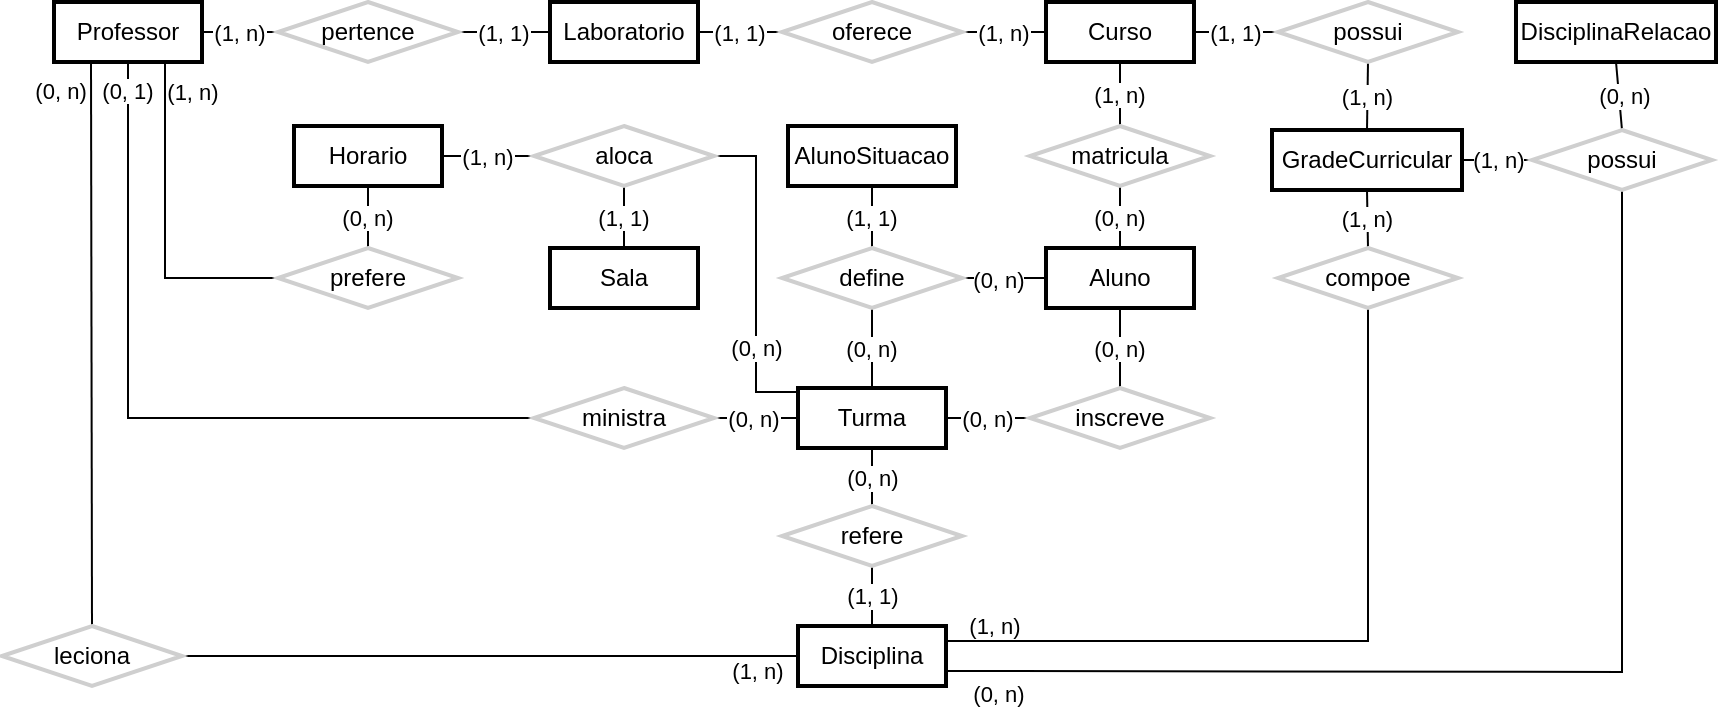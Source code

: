<mxfile version="24.4.6" type="device" pages="7">
  <diagram id="FH-BU-A5hbJO1CqdE1CO" name="Conceitual">
    <mxGraphModel dx="1290" dy="1021" grid="1" gridSize="10" guides="1" tooltips="1" connect="1" arrows="0" fold="1" page="1" pageScale="1" pageWidth="800" pageHeight="400" math="0" shadow="0">
      <root>
        <mxCell id="0" />
        <mxCell id="bpXH8O-s49uksfO2S7NJ-27" value="Linhas" parent="0" />
        <mxCell id="bpXH8O-s49uksfO2S7NJ-28" value="(1, n)" style="edgeStyle=orthogonalEdgeStyle;rounded=0;orthogonalLoop=1;jettySize=auto;html=1;exitX=1;exitY=0.5;exitDx=0;exitDy=0;endArrow=none;endFill=0;entryX=0;entryY=0.5;entryDx=0;entryDy=0;" parent="bpXH8O-s49uksfO2S7NJ-27" source="bpXH8O-s49uksfO2S7NJ-5" target="bpXH8O-s49uksfO2S7NJ-24" edge="1">
          <mxGeometry relative="1" as="geometry">
            <mxPoint x="735" y="-278" as="sourcePoint" />
            <mxPoint x="777" y="-278" as="targetPoint" />
          </mxGeometry>
        </mxCell>
        <mxCell id="bpXH8O-s49uksfO2S7NJ-29" value="(1, 1)" style="rounded=0;orthogonalLoop=1;jettySize=auto;html=1;endArrow=none;endFill=0;exitX=0.5;exitY=0;exitDx=0;exitDy=0;entryX=0.5;entryY=1;entryDx=0;entryDy=0;" parent="bpXH8O-s49uksfO2S7NJ-27" source="bpXH8O-s49uksfO2S7NJ-7" target="bpXH8O-s49uksfO2S7NJ-23" edge="1">
          <mxGeometry x="0.008" relative="1" as="geometry">
            <mxPoint x="450" y="-43" as="sourcePoint" />
            <mxPoint x="450" y="-73" as="targetPoint" />
            <mxPoint as="offset" />
          </mxGeometry>
        </mxCell>
        <mxCell id="bpXH8O-s49uksfO2S7NJ-30" value="(0, n)" style="edgeStyle=orthogonalEdgeStyle;rounded=0;orthogonalLoop=1;jettySize=auto;html=1;endArrow=none;endFill=0;exitX=1;exitY=0.75;exitDx=0;exitDy=0;" parent="bpXH8O-s49uksfO2S7NJ-27" source="bpXH8O-s49uksfO2S7NJ-7" target="bpXH8O-s49uksfO2S7NJ-24" edge="1">
          <mxGeometry x="-0.91" y="-11" relative="1" as="geometry">
            <Array as="points">
              <mxPoint x="501" y="-21" />
              <mxPoint x="822" y="-20" />
            </Array>
            <mxPoint as="offset" />
            <mxPoint x="487" y="-19" as="sourcePoint" />
            <mxPoint x="822" y="-263" as="targetPoint" />
          </mxGeometry>
        </mxCell>
        <mxCell id="bpXH8O-s49uksfO2S7NJ-31" value="(0, n)" style="startArrow=none;endArrow=none;rounded=0;startFill=0;endFill=0;elbow=vertical;jumpStyle=none;shadow=0;entryX=0.5;entryY=1;entryDx=0;entryDy=0;exitX=0.5;exitY=0;exitDx=0;exitDy=0;" parent="bpXH8O-s49uksfO2S7NJ-27" source="bpXH8O-s49uksfO2S7NJ-3" target="bpXH8O-s49uksfO2S7NJ-14" edge="1">
          <mxGeometry relative="1" as="geometry">
            <mxPoint x="574" y="-232" as="sourcePoint" />
            <mxPoint x="574" y="-263" as="targetPoint" />
          </mxGeometry>
        </mxCell>
        <mxCell id="bpXH8O-s49uksfO2S7NJ-32" value="(1, n)" style="startArrow=none;endArrow=none;rounded=0;startFill=0;endFill=0;elbow=vertical;jumpStyle=none;shadow=0;exitX=0.5;exitY=0;exitDx=0;exitDy=0;entryX=0.5;entryY=1;entryDx=0;entryDy=0;" parent="bpXH8O-s49uksfO2S7NJ-27" source="bpXH8O-s49uksfO2S7NJ-14" target="bpXH8O-s49uksfO2S7NJ-4" edge="1">
          <mxGeometry x="-0.009" relative="1" as="geometry">
            <mxPoint as="offset" />
            <mxPoint x="574" y="-293" as="sourcePoint" />
            <mxPoint x="574" y="-325" as="targetPoint" />
          </mxGeometry>
        </mxCell>
        <mxCell id="bpXH8O-s49uksfO2S7NJ-33" value="(1, 1)" style="startArrow=none;endArrow=none;rounded=0;startFill=0;endFill=0;elbow=vertical;jumpStyle=none;shadow=0;exitX=1;exitY=0.5;exitDx=0;exitDy=0;entryX=0;entryY=0.5;entryDx=0;entryDy=0;" parent="bpXH8O-s49uksfO2S7NJ-27" source="bpXH8O-s49uksfO2S7NJ-4" target="bpXH8O-s49uksfO2S7NJ-15" edge="1">
          <mxGeometry relative="1" as="geometry">
            <mxPoint x="611" y="-340" as="sourcePoint" />
            <mxPoint x="653" y="-340" as="targetPoint" />
          </mxGeometry>
        </mxCell>
        <mxCell id="bpXH8O-s49uksfO2S7NJ-34" value="(1, n)" style="startArrow=none;endArrow=none;rounded=0;startFill=0;endFill=0;elbow=vertical;jumpStyle=none;shadow=0;exitX=0.5;exitY=1;exitDx=0;exitDy=0;entryX=0.5;entryY=0;entryDx=0;entryDy=0;" parent="bpXH8O-s49uksfO2S7NJ-27" source="bpXH8O-s49uksfO2S7NJ-15" target="bpXH8O-s49uksfO2S7NJ-5" edge="1">
          <mxGeometry relative="1" as="geometry">
            <mxPoint x="698" y="-325" as="sourcePoint" />
            <mxPoint x="698" y="-293" as="targetPoint" />
          </mxGeometry>
        </mxCell>
        <mxCell id="bpXH8O-s49uksfO2S7NJ-35" value="(1, n)" style="startArrow=none;endArrow=none;rounded=0;startFill=0;endFill=0;elbow=vertical;jumpStyle=none;shadow=0;entryX=1;entryY=0.5;entryDx=0;entryDy=0;exitX=0;exitY=0.5;exitDx=0;exitDy=0;" parent="bpXH8O-s49uksfO2S7NJ-27" source="bpXH8O-s49uksfO2S7NJ-4" target="bpXH8O-s49uksfO2S7NJ-16" edge="1">
          <mxGeometry x="-0.003" relative="1" as="geometry">
            <mxPoint x="537" y="-340" as="sourcePoint" />
            <mxPoint x="495" y="-340" as="targetPoint" />
            <mxPoint as="offset" />
          </mxGeometry>
        </mxCell>
        <mxCell id="bpXH8O-s49uksfO2S7NJ-36" value="(1, 1)" style="startArrow=none;endArrow=none;rounded=0;startFill=0;endFill=0;elbow=vertical;jumpStyle=none;shadow=0;entryX=1;entryY=0.5;entryDx=0;entryDy=0;exitX=0;exitY=0.5;exitDx=0;exitDy=0;" parent="bpXH8O-s49uksfO2S7NJ-27" source="bpXH8O-s49uksfO2S7NJ-16" target="bpXH8O-s49uksfO2S7NJ-6" edge="1">
          <mxGeometry relative="1" as="geometry">
            <mxPoint x="405" y="-340" as="sourcePoint" />
            <mxPoint x="363" y="-340" as="targetPoint" />
          </mxGeometry>
        </mxCell>
        <mxCell id="bpXH8O-s49uksfO2S7NJ-37" value="(1, n)" style="startArrow=none;endArrow=none;rounded=0;startFill=0;endFill=0;elbow=vertical;jumpStyle=none;shadow=0;exitX=1;exitY=0.5;exitDx=0;exitDy=0;entryX=0;entryY=0.5;entryDx=0;entryDy=0;" parent="bpXH8O-s49uksfO2S7NJ-27" source="bpXH8O-s49uksfO2S7NJ-11" target="bpXH8O-s49uksfO2S7NJ-17" edge="1">
          <mxGeometry relative="1" as="geometry">
            <mxPoint as="offset" />
            <mxPoint x="115" y="-340" as="sourcePoint" />
            <mxPoint x="153" y="-340" as="targetPoint" />
          </mxGeometry>
        </mxCell>
        <mxCell id="bpXH8O-s49uksfO2S7NJ-38" value="(1, 1)" style="startArrow=none;endArrow=none;rounded=0;startFill=0;endFill=0;elbow=vertical;jumpStyle=none;shadow=0;entryX=0;entryY=0.5;entryDx=0;entryDy=0;exitX=1;exitY=0.5;exitDx=0;exitDy=0;" parent="bpXH8O-s49uksfO2S7NJ-27" source="bpXH8O-s49uksfO2S7NJ-17" target="bpXH8O-s49uksfO2S7NJ-6" edge="1">
          <mxGeometry relative="1" as="geometry">
            <mxPoint x="243" y="-340" as="sourcePoint" />
            <mxPoint x="289" y="-340" as="targetPoint" />
          </mxGeometry>
        </mxCell>
        <mxCell id="bpXH8O-s49uksfO2S7NJ-39" value="(1, n)" style="startArrow=none;endArrow=none;rounded=0;strokeColor=default;jumpStyle=none;startFill=0;endFill=0;elbow=vertical;shadow=0;entryX=1;entryY=0.5;entryDx=0;entryDy=0;exitX=0;exitY=0.5;exitDx=0;exitDy=0;" parent="bpXH8O-s49uksfO2S7NJ-27" source="bpXH8O-s49uksfO2S7NJ-7" target="bpXH8O-s49uksfO2S7NJ-18" edge="1">
          <mxGeometry x="-0.869" y="7" relative="1" as="geometry">
            <mxPoint as="offset" />
            <mxPoint x="413" y="-28" as="sourcePoint" />
            <mxPoint x="105" y="-28" as="targetPoint" />
          </mxGeometry>
        </mxCell>
        <mxCell id="bpXH8O-s49uksfO2S7NJ-40" value="(0, n)" style="startArrow=none;endArrow=none;rounded=0;startFill=0;endFill=0;elbow=vertical;jumpStyle=none;shadow=0;entryX=0.25;entryY=1;entryDx=0;entryDy=0;exitX=0.5;exitY=0;exitDx=0;exitDy=0;" parent="bpXH8O-s49uksfO2S7NJ-27" source="bpXH8O-s49uksfO2S7NJ-18" target="bpXH8O-s49uksfO2S7NJ-11" edge="1">
          <mxGeometry x="0.901" y="15" relative="1" as="geometry">
            <mxPoint as="offset" />
            <mxPoint x="59.975" y="-42.992" as="sourcePoint" />
            <mxPoint x="59.5" y="-325" as="targetPoint" />
          </mxGeometry>
        </mxCell>
        <mxCell id="bpXH8O-s49uksfO2S7NJ-41" value="(1, n)" style="startArrow=none;endArrow=none;rounded=0;startFill=0;endFill=0;elbow=vertical;jumpStyle=none;shadow=0;edgeStyle=orthogonalEdgeStyle;entryX=0.5;entryY=1;entryDx=0;entryDy=0;exitX=1;exitY=0.25;exitDx=0;exitDy=0;" parent="bpXH8O-s49uksfO2S7NJ-27" source="bpXH8O-s49uksfO2S7NJ-7" target="bpXH8O-s49uksfO2S7NJ-19" edge="1">
          <mxGeometry x="-0.869" y="8" relative="1" as="geometry">
            <Array as="points">
              <mxPoint x="698" y="-35" />
            </Array>
            <mxPoint as="offset" />
            <mxPoint x="487" y="-32" as="sourcePoint" />
            <mxPoint x="698" y="-202" as="targetPoint" />
          </mxGeometry>
        </mxCell>
        <mxCell id="bpXH8O-s49uksfO2S7NJ-42" value="(1, n)" style="startArrow=none;endArrow=none;rounded=0;startFill=0;endFill=0;elbow=vertical;jumpStyle=none;shadow=0;entryX=0.5;entryY=1;entryDx=0;entryDy=0;exitX=0.5;exitY=0;exitDx=0;exitDy=0;" parent="bpXH8O-s49uksfO2S7NJ-27" source="bpXH8O-s49uksfO2S7NJ-19" target="bpXH8O-s49uksfO2S7NJ-5" edge="1">
          <mxGeometry x="0.035" relative="1" as="geometry">
            <mxPoint as="offset" />
            <mxPoint x="698" y="-232" as="sourcePoint" />
            <mxPoint x="698" y="-263" as="targetPoint" />
          </mxGeometry>
        </mxCell>
        <mxCell id="bpXH8O-s49uksfO2S7NJ-43" value="(0, n)" style="startArrow=none;endArrow=none;rounded=0;startFill=0;endFill=0;elbow=vertical;jumpStyle=none;shadow=0;exitX=1;exitY=0.5;exitDx=0;exitDy=0;entryX=0;entryY=0.5;entryDx=0;entryDy=0;" parent="bpXH8O-s49uksfO2S7NJ-27" source="bpXH8O-s49uksfO2S7NJ-13" target="bpXH8O-s49uksfO2S7NJ-20" edge="1">
          <mxGeometry relative="1" as="geometry">
            <mxPoint x="487" y="-147" as="sourcePoint" />
            <mxPoint x="529" y="-147" as="targetPoint" />
          </mxGeometry>
        </mxCell>
        <mxCell id="bpXH8O-s49uksfO2S7NJ-44" value="(0, n)" style="startArrow=none;endArrow=none;rounded=0;startFill=0;endFill=0;elbow=vertical;jumpStyle=none;shadow=0;exitX=0.5;exitY=0;exitDx=0;exitDy=0;entryX=0.5;entryY=1;entryDx=0;entryDy=0;" parent="bpXH8O-s49uksfO2S7NJ-27" source="bpXH8O-s49uksfO2S7NJ-20" target="bpXH8O-s49uksfO2S7NJ-3" edge="1">
          <mxGeometry relative="1" as="geometry">
            <mxPoint x="574" y="-162" as="sourcePoint" />
            <mxPoint x="574" y="-202" as="targetPoint" />
          </mxGeometry>
        </mxCell>
        <mxCell id="bpXH8O-s49uksfO2S7NJ-45" value="(0, n)" style="startArrow=none;endArrow=none;rounded=0;startFill=0;endFill=0;elbow=vertical;jumpStyle=none;shadow=0;edgeStyle=orthogonalEdgeStyle;exitX=0;exitY=0.5;exitDx=0;exitDy=0;entryX=1;entryY=0.5;entryDx=0;entryDy=0;" parent="bpXH8O-s49uksfO2S7NJ-27" source="bpXH8O-s49uksfO2S7NJ-13" target="bpXH8O-s49uksfO2S7NJ-21" edge="1">
          <mxGeometry x="0.057" relative="1" as="geometry">
            <Array as="points" />
            <mxPoint as="offset" />
            <mxPoint x="412.63" y="-147.03" as="sourcePoint" />
            <mxPoint x="377.48" y="-147.12" as="targetPoint" />
          </mxGeometry>
        </mxCell>
        <mxCell id="bpXH8O-s49uksfO2S7NJ-46" value="(0, 1)" style="startArrow=none;endArrow=none;rounded=0;startFill=0;endFill=0;elbow=vertical;jumpStyle=none;shadow=0;edgeStyle=orthogonalEdgeStyle;entryX=0.5;entryY=1;entryDx=0;entryDy=0;exitX=0;exitY=0.5;exitDx=0;exitDy=0;" parent="bpXH8O-s49uksfO2S7NJ-27" source="bpXH8O-s49uksfO2S7NJ-21" target="bpXH8O-s49uksfO2S7NJ-11" edge="1">
          <mxGeometry x="0.926" relative="1" as="geometry">
            <Array as="points">
              <mxPoint x="78" y="-147" />
            </Array>
            <mxPoint as="offset" />
            <mxPoint x="281" y="-147" as="sourcePoint" />
            <mxPoint x="78" y="-325" as="targetPoint" />
          </mxGeometry>
        </mxCell>
        <mxCell id="bpXH8O-s49uksfO2S7NJ-47" value="" style="rounded=0;orthogonalLoop=1;jettySize=auto;html=1;endArrow=none;endFill=0;entryX=0;entryY=0.5;entryDx=0;entryDy=0;exitX=1;exitY=0.5;exitDx=0;exitDy=0;" parent="bpXH8O-s49uksfO2S7NJ-27" source="bpXH8O-s49uksfO2S7NJ-22" target="bpXH8O-s49uksfO2S7NJ-3" edge="1">
          <mxGeometry x="-0.521" y="-22" relative="1" as="geometry">
            <mxPoint as="offset" />
            <mxPoint x="495" y="-217" as="sourcePoint" />
            <mxPoint x="537" y="-217" as="targetPoint" />
          </mxGeometry>
        </mxCell>
        <mxCell id="bpXH8O-s49uksfO2S7NJ-48" value="(0, n)" style="edgeLabel;html=1;align=center;verticalAlign=middle;resizable=0;points=[];" parent="bpXH8O-s49uksfO2S7NJ-47" vertex="1" connectable="0">
          <mxGeometry x="-0.177" y="-1" relative="1" as="geometry">
            <mxPoint as="offset" />
          </mxGeometry>
        </mxCell>
        <mxCell id="bpXH8O-s49uksfO2S7NJ-49" value="(1, 1)" style="startArrow=none;endArrow=none;rounded=0;startFill=0;endFill=0;elbow=vertical;jumpStyle=none;shadow=0;entryX=0.5;entryY=0;entryDx=0;entryDy=0;exitX=0.5;exitY=1;exitDx=0;exitDy=0;" parent="bpXH8O-s49uksfO2S7NJ-27" source="bpXH8O-s49uksfO2S7NJ-8" target="bpXH8O-s49uksfO2S7NJ-22" edge="1">
          <mxGeometry relative="1" as="geometry">
            <mxPoint x="450" y="-263" as="sourcePoint" />
            <mxPoint x="450" y="-232" as="targetPoint" />
          </mxGeometry>
        </mxCell>
        <mxCell id="bpXH8O-s49uksfO2S7NJ-50" value="(0, n)" style="startArrow=none;endArrow=none;rounded=0;startFill=0;endFill=0;elbow=vertical;jumpStyle=none;shadow=0;exitX=0.5;exitY=1;exitDx=0;exitDy=0;entryX=0.5;entryY=0;entryDx=0;entryDy=0;" parent="bpXH8O-s49uksfO2S7NJ-27" source="bpXH8O-s49uksfO2S7NJ-22" target="bpXH8O-s49uksfO2S7NJ-13" edge="1">
          <mxGeometry relative="1" as="geometry">
            <mxPoint x="450" y="-202" as="sourcePoint" />
            <mxPoint x="450" y="-162" as="targetPoint" />
          </mxGeometry>
        </mxCell>
        <mxCell id="bpXH8O-s49uksfO2S7NJ-51" value="(1, n)" style="startArrow=none;endArrow=none;rounded=0;startFill=0;endFill=0;elbow=vertical;jumpStyle=none;shadow=0;exitX=0;exitY=0.5;exitDx=0;exitDy=0;entryX=1;entryY=0.5;entryDx=0;entryDy=0;" parent="bpXH8O-s49uksfO2S7NJ-27" source="bpXH8O-s49uksfO2S7NJ-26" target="bpXH8O-s49uksfO2S7NJ-9" edge="1">
          <mxGeometry x="0.001" relative="1" as="geometry">
            <mxPoint x="235" y="-278" as="targetPoint" />
            <mxPoint as="offset" />
            <mxPoint x="281" y="-278" as="sourcePoint" />
          </mxGeometry>
        </mxCell>
        <mxCell id="bpXH8O-s49uksfO2S7NJ-52" value="(1, 1)" style="startArrow=none;endArrow=none;rounded=0;startFill=0;endFill=0;elbow=vertical;jumpStyle=none;shadow=0;exitX=0.5;exitY=1;exitDx=0;exitDy=0;entryX=0.5;entryY=0;entryDx=0;entryDy=0;" parent="bpXH8O-s49uksfO2S7NJ-27" source="bpXH8O-s49uksfO2S7NJ-26" target="bpXH8O-s49uksfO2S7NJ-10" edge="1">
          <mxGeometry relative="1" as="geometry">
            <mxPoint x="326" y="-263" as="sourcePoint" />
            <mxPoint x="326" y="-232" as="targetPoint" />
          </mxGeometry>
        </mxCell>
        <mxCell id="bpXH8O-s49uksfO2S7NJ-53" value="(1, n)" style="startArrow=none;endArrow=none;rounded=0;startFill=0;endFill=0;elbow=vertical;jumpStyle=none;shadow=0;edgeStyle=orthogonalEdgeStyle;exitX=0.75;exitY=1;exitDx=0;exitDy=0;entryX=0;entryY=0.5;entryDx=0;entryDy=0;" parent="bpXH8O-s49uksfO2S7NJ-27" source="bpXH8O-s49uksfO2S7NJ-11" target="bpXH8O-s49uksfO2S7NJ-25" edge="1">
          <mxGeometry x="-0.826" y="14" relative="1" as="geometry">
            <Array as="points">
              <mxPoint x="96" y="-217" />
            </Array>
            <mxPoint as="offset" />
            <mxPoint x="100" y="-325" as="sourcePoint" />
            <mxPoint x="153" y="-217" as="targetPoint" />
          </mxGeometry>
        </mxCell>
        <mxCell id="bpXH8O-s49uksfO2S7NJ-54" value="(0, n)" style="startArrow=none;endArrow=none;rounded=0;startFill=0;endFill=0;elbow=vertical;jumpStyle=none;shadow=0;exitX=0.5;exitY=0;exitDx=0;exitDy=0;entryX=0.5;entryY=1;entryDx=0;entryDy=0;" parent="bpXH8O-s49uksfO2S7NJ-27" source="bpXH8O-s49uksfO2S7NJ-25" target="bpXH8O-s49uksfO2S7NJ-9" edge="1">
          <mxGeometry relative="1" as="geometry">
            <mxPoint x="198" y="-232" as="sourcePoint" />
            <mxPoint x="198" y="-263" as="targetPoint" />
          </mxGeometry>
        </mxCell>
        <mxCell id="bpXH8O-s49uksfO2S7NJ-55" value="(0, n)" style="rounded=0;orthogonalLoop=1;jettySize=auto;html=1;endArrow=none;endFill=0;entryX=0.5;entryY=0;entryDx=0;entryDy=0;exitX=0.5;exitY=1;exitDx=0;exitDy=0;" parent="bpXH8O-s49uksfO2S7NJ-27" source="bpXH8O-s49uksfO2S7NJ-13" target="bpXH8O-s49uksfO2S7NJ-23" edge="1">
          <mxGeometry relative="1" as="geometry">
            <mxPoint x="450" y="-132" as="sourcePoint" />
            <mxPoint x="450" y="-103" as="targetPoint" />
          </mxGeometry>
        </mxCell>
        <mxCell id="bpXH8O-s49uksfO2S7NJ-56" style="rounded=0;orthogonalLoop=1;jettySize=auto;html=1;endArrow=none;endFill=0;entryX=0.5;entryY=1;entryDx=0;entryDy=0;exitX=0.5;exitY=0;exitDx=0;exitDy=0;" parent="bpXH8O-s49uksfO2S7NJ-27" source="bpXH8O-s49uksfO2S7NJ-24" target="bpXH8O-s49uksfO2S7NJ-12" edge="1">
          <mxGeometry relative="1" as="geometry">
            <mxPoint x="822" y="-293" as="sourcePoint" />
            <mxPoint x="822" y="-325" as="targetPoint" />
          </mxGeometry>
        </mxCell>
        <mxCell id="bpXH8O-s49uksfO2S7NJ-57" value="(0, n)" style="edgeLabel;html=1;align=center;verticalAlign=middle;resizable=0;points=[];" parent="bpXH8O-s49uksfO2S7NJ-56" vertex="1" connectable="0">
          <mxGeometry x="0.017" y="-2" relative="1" as="geometry">
            <mxPoint as="offset" />
          </mxGeometry>
        </mxCell>
        <mxCell id="bpXH8O-s49uksfO2S7NJ-58" value="(0, n)" style="endArrow=none;html=1;rounded=0;entryX=0.001;entryY=0.065;entryDx=0;entryDy=0;exitX=1;exitY=0.5;exitDx=0;exitDy=0;edgeStyle=orthogonalEdgeStyle;endFill=0;shadow=0;strokeColor=default;align=center;verticalAlign=middle;fontFamily=Helvetica;fontSize=11;fontColor=default;labelBackgroundColor=default;elbow=vertical;jumpStyle=none;startArrow=none;startFill=0;entryPerimeter=0;" parent="bpXH8O-s49uksfO2S7NJ-27" source="bpXH8O-s49uksfO2S7NJ-26" target="bpXH8O-s49uksfO2S7NJ-13" edge="1">
          <mxGeometry x="0.457" width="50" height="50" relative="1" as="geometry">
            <mxPoint x="371" y="-278" as="sourcePoint" />
            <mxPoint x="413" y="-162" as="targetPoint" />
            <Array as="points">
              <mxPoint x="392" y="-278" />
              <mxPoint x="392" y="-160" />
            </Array>
            <mxPoint as="offset" />
          </mxGeometry>
        </mxCell>
        <mxCell id="bpXH8O-s49uksfO2S7NJ-1" value="Relações" parent="0" />
        <mxCell id="bpXH8O-s49uksfO2S7NJ-14" value="matricula" style="rhombus;strokeWidth=2;whiteSpace=wrap;fillColor=none;strokeColor=#CFCFCF;" parent="bpXH8O-s49uksfO2S7NJ-1" vertex="1">
          <mxGeometry x="529" y="-293" width="90" height="30" as="geometry" />
        </mxCell>
        <mxCell id="bpXH8O-s49uksfO2S7NJ-15" value="possui" style="rhombus;strokeWidth=2;whiteSpace=wrap;fillColor=none;strokeColor=#CFCFCF;" parent="bpXH8O-s49uksfO2S7NJ-1" vertex="1">
          <mxGeometry x="653" y="-355" width="90" height="30" as="geometry" />
        </mxCell>
        <mxCell id="bpXH8O-s49uksfO2S7NJ-16" value="oferece" style="rhombus;strokeWidth=2;whiteSpace=wrap;fillColor=none;strokeColor=#CFCFCF;" parent="bpXH8O-s49uksfO2S7NJ-1" vertex="1">
          <mxGeometry x="405" y="-355" width="90" height="30" as="geometry" />
        </mxCell>
        <mxCell id="bpXH8O-s49uksfO2S7NJ-17" value="pertence" style="rhombus;strokeWidth=2;whiteSpace=wrap;fillColor=none;strokeColor=#CFCFCF;" parent="bpXH8O-s49uksfO2S7NJ-1" vertex="1">
          <mxGeometry x="153" y="-355" width="90" height="30" as="geometry" />
        </mxCell>
        <mxCell id="bpXH8O-s49uksfO2S7NJ-19" value="compoe" style="rhombus;strokeWidth=2;whiteSpace=wrap;fillColor=none;strokeColor=#CFCFCF;" parent="bpXH8O-s49uksfO2S7NJ-1" vertex="1">
          <mxGeometry x="653" y="-232" width="90" height="30" as="geometry" />
        </mxCell>
        <mxCell id="bpXH8O-s49uksfO2S7NJ-18" value="leciona" style="rhombus;strokeWidth=2;whiteSpace=wrap;fillColor=none;strokeColor=#CFCFCF;" parent="bpXH8O-s49uksfO2S7NJ-1" vertex="1">
          <mxGeometry x="15" y="-43" width="90" height="30" as="geometry" />
        </mxCell>
        <mxCell id="bpXH8O-s49uksfO2S7NJ-20" value="inscreve" style="rhombus;strokeWidth=2;whiteSpace=wrap;fillColor=none;strokeColor=#CFCFCF;" parent="bpXH8O-s49uksfO2S7NJ-1" vertex="1">
          <mxGeometry x="529" y="-162" width="90" height="30" as="geometry" />
        </mxCell>
        <mxCell id="bpXH8O-s49uksfO2S7NJ-21" value="ministra" style="rhombus;strokeWidth=2;whiteSpace=wrap;fillColor=none;strokeColor=#CFCFCF;" parent="bpXH8O-s49uksfO2S7NJ-1" vertex="1">
          <mxGeometry x="281" y="-162" width="90" height="30" as="geometry" />
        </mxCell>
        <mxCell id="bpXH8O-s49uksfO2S7NJ-22" value="define" style="rhombus;strokeWidth=2;whiteSpace=wrap;fillColor=none;strokeColor=#CFCFCF;" parent="bpXH8O-s49uksfO2S7NJ-1" vertex="1">
          <mxGeometry x="405" y="-232" width="90" height="30" as="geometry" />
        </mxCell>
        <mxCell id="bpXH8O-s49uksfO2S7NJ-23" value="refere" style="rhombus;strokeWidth=2;whiteSpace=wrap;fillColor=none;strokeColor=#CFCFCF;" parent="bpXH8O-s49uksfO2S7NJ-1" vertex="1">
          <mxGeometry x="405" y="-103" width="90" height="30" as="geometry" />
        </mxCell>
        <mxCell id="bpXH8O-s49uksfO2S7NJ-24" value="possui" style="rhombus;strokeWidth=2;whiteSpace=wrap;fillColor=none;strokeColor=#CFCFCF;" parent="bpXH8O-s49uksfO2S7NJ-1" vertex="1">
          <mxGeometry x="780" y="-291" width="90" height="30" as="geometry" />
        </mxCell>
        <mxCell id="bpXH8O-s49uksfO2S7NJ-25" value="prefere" style="rhombus;strokeWidth=2;whiteSpace=wrap;fillColor=none;strokeColor=#CFCFCF;" parent="bpXH8O-s49uksfO2S7NJ-1" vertex="1">
          <mxGeometry x="153" y="-232" width="90" height="30" as="geometry" />
        </mxCell>
        <mxCell id="bpXH8O-s49uksfO2S7NJ-26" value="aloca" style="rhombus;strokeWidth=2;whiteSpace=wrap;fillColor=none;strokeColor=#CFCFCF;" parent="bpXH8O-s49uksfO2S7NJ-1" vertex="1">
          <mxGeometry x="281" y="-293" width="90" height="30" as="geometry" />
        </mxCell>
        <mxCell id="bpXH8O-s49uksfO2S7NJ-2" value="Entidades" parent="0" />
        <mxCell id="bpXH8O-s49uksfO2S7NJ-3" value="Aluno" style="whiteSpace=wrap;strokeWidth=2;fillColor=none;" parent="bpXH8O-s49uksfO2S7NJ-2" vertex="1">
          <mxGeometry x="537" y="-232" width="74" height="30" as="geometry" />
        </mxCell>
        <mxCell id="bpXH8O-s49uksfO2S7NJ-4" value="Curso" style="whiteSpace=wrap;strokeWidth=2;fillColor=none;" parent="bpXH8O-s49uksfO2S7NJ-2" vertex="1">
          <mxGeometry x="537" y="-355" width="74" height="30" as="geometry" />
        </mxCell>
        <mxCell id="bpXH8O-s49uksfO2S7NJ-5" value="GradeCurricular" style="whiteSpace=wrap;strokeWidth=2;fillColor=none;" parent="bpXH8O-s49uksfO2S7NJ-2" vertex="1">
          <mxGeometry x="650" y="-291" width="95" height="30" as="geometry" />
        </mxCell>
        <mxCell id="bpXH8O-s49uksfO2S7NJ-6" value="Laboratorio" style="whiteSpace=wrap;strokeWidth=2;fillColor=none;" parent="bpXH8O-s49uksfO2S7NJ-2" vertex="1">
          <mxGeometry x="289" y="-355" width="74" height="30" as="geometry" />
        </mxCell>
        <mxCell id="bpXH8O-s49uksfO2S7NJ-7" value="Disciplina" style="whiteSpace=wrap;strokeWidth=2;fillColor=none;" parent="bpXH8O-s49uksfO2S7NJ-2" vertex="1">
          <mxGeometry x="413" y="-43" width="74" height="30" as="geometry" />
        </mxCell>
        <mxCell id="bpXH8O-s49uksfO2S7NJ-8" value="AlunoSituacao" style="whiteSpace=wrap;strokeWidth=2;fillColor=none;" parent="bpXH8O-s49uksfO2S7NJ-2" vertex="1">
          <mxGeometry x="408" y="-293" width="84" height="30" as="geometry" />
        </mxCell>
        <mxCell id="bpXH8O-s49uksfO2S7NJ-9" value="Horario" style="whiteSpace=wrap;strokeWidth=2;fillColor=none;" parent="bpXH8O-s49uksfO2S7NJ-2" vertex="1">
          <mxGeometry x="161" y="-293" width="74" height="30" as="geometry" />
        </mxCell>
        <mxCell id="bpXH8O-s49uksfO2S7NJ-10" value="Sala" style="whiteSpace=wrap;strokeWidth=2;fillColor=none;" parent="bpXH8O-s49uksfO2S7NJ-2" vertex="1">
          <mxGeometry x="289" y="-232" width="74" height="30" as="geometry" />
        </mxCell>
        <mxCell id="bpXH8O-s49uksfO2S7NJ-11" value="Professor" style="whiteSpace=wrap;strokeWidth=2;fillColor=none;" parent="bpXH8O-s49uksfO2S7NJ-2" vertex="1">
          <mxGeometry x="41" y="-355" width="74" height="30" as="geometry" />
        </mxCell>
        <mxCell id="bpXH8O-s49uksfO2S7NJ-12" value="DisciplinaRelacao" style="whiteSpace=wrap;strokeWidth=2;fillColor=none;" parent="bpXH8O-s49uksfO2S7NJ-2" vertex="1">
          <mxGeometry x="772" y="-355" width="100" height="30" as="geometry" />
        </mxCell>
        <mxCell id="bpXH8O-s49uksfO2S7NJ-13" value="Turma" style="whiteSpace=wrap;strokeWidth=2;fillColor=none;" parent="bpXH8O-s49uksfO2S7NJ-2" vertex="1">
          <mxGeometry x="413" y="-162" width="74" height="30" as="geometry" />
        </mxCell>
      </root>
    </mxGraphModel>
  </diagram>
  <diagram id="BtyK-D5RQuh6iS4STPlZ" name="DER">
    <mxGraphModel dx="2555" dy="1638" grid="1" gridSize="10" guides="1" tooltips="1" connect="1" arrows="1" fold="1" page="0" pageScale="1" pageWidth="800" pageHeight="400" math="0" shadow="0">
      <root>
        <mxCell id="0" />
        <mxCell id="1" parent="0" />
        <mxCell id="QMRmaEPebc7p0olnpBMx-3" value="Aluno" style="shape=table;startSize=25;container=1;collapsible=1;childLayout=tableLayout;fixedRows=1;rowLines=1;fontStyle=1;align=center;resizeLast=1;" parent="1" vertex="1">
          <mxGeometry x="1746" y="820" width="148" height="157" as="geometry">
            <mxRectangle x="1419.5" y="720" width="70" height="30" as="alternateBounds" />
          </mxGeometry>
        </mxCell>
        <mxCell id="QMRmaEPebc7p0olnpBMx-4" style="shape=tableRow;horizontal=0;startSize=0;swimlaneHead=0;swimlaneBody=0;fillColor=none;collapsible=0;dropTarget=0;points=[[0,0.5],[1,0.5]];portConstraint=eastwest;top=0;left=0;right=0;bottom=0;" parent="QMRmaEPebc7p0olnpBMx-3" vertex="1">
          <mxGeometry y="25" width="148" height="22" as="geometry" />
        </mxCell>
        <mxCell id="QMRmaEPebc7p0olnpBMx-5" value="id" style="shape=partialRectangle;connectable=0;fillColor=none;top=0;left=0;bottom=0;right=0;align=left;spacingLeft=2;overflow=hidden;fontSize=11;" parent="QMRmaEPebc7p0olnpBMx-4" vertex="1">
          <mxGeometry width="36" height="22" as="geometry">
            <mxRectangle width="36" height="22" as="alternateBounds" />
          </mxGeometry>
        </mxCell>
        <mxCell id="QMRmaEPebc7p0olnpBMx-6" value="IdAluno" style="shape=partialRectangle;connectable=0;fillColor=none;top=0;left=0;bottom=0;right=0;align=left;spacingLeft=2;overflow=hidden;fontSize=11;" parent="QMRmaEPebc7p0olnpBMx-4" vertex="1">
          <mxGeometry x="36" width="112" height="22" as="geometry">
            <mxRectangle width="112" height="22" as="alternateBounds" />
          </mxGeometry>
        </mxCell>
        <mxCell id="QMRmaEPebc7p0olnpBMx-7" style="shape=tableRow;horizontal=0;startSize=0;swimlaneHead=0;swimlaneBody=0;fillColor=none;collapsible=0;dropTarget=0;points=[[0,0.5],[1,0.5]];portConstraint=eastwest;top=0;left=0;right=0;bottom=0;" parent="QMRmaEPebc7p0olnpBMx-3" vertex="1">
          <mxGeometry y="47" width="148" height="22" as="geometry" />
        </mxCell>
        <mxCell id="QMRmaEPebc7p0olnpBMx-8" value="int" style="shape=partialRectangle;connectable=0;fillColor=none;top=0;left=0;bottom=0;right=0;align=left;spacingLeft=2;overflow=hidden;fontSize=11;" parent="QMRmaEPebc7p0olnpBMx-7" vertex="1">
          <mxGeometry width="36" height="22" as="geometry">
            <mxRectangle width="36" height="22" as="alternateBounds" />
          </mxGeometry>
        </mxCell>
        <mxCell id="QMRmaEPebc7p0olnpBMx-9" value="IdCurso" style="shape=partialRectangle;connectable=0;fillColor=none;top=0;left=0;bottom=0;right=0;align=left;spacingLeft=2;overflow=hidden;fontSize=11;" parent="QMRmaEPebc7p0olnpBMx-7" vertex="1">
          <mxGeometry x="36" width="112" height="22" as="geometry">
            <mxRectangle width="112" height="22" as="alternateBounds" />
          </mxGeometry>
        </mxCell>
        <mxCell id="QMRmaEPebc7p0olnpBMx-10" style="shape=tableRow;horizontal=0;startSize=0;swimlaneHead=0;swimlaneBody=0;fillColor=none;collapsible=0;dropTarget=0;points=[[0,0.5],[1,0.5]];portConstraint=eastwest;top=0;left=0;right=0;bottom=0;" parent="QMRmaEPebc7p0olnpBMx-3" vertex="1">
          <mxGeometry y="69" width="148" height="22" as="geometry" />
        </mxCell>
        <mxCell id="QMRmaEPebc7p0olnpBMx-11" value="int" style="shape=partialRectangle;connectable=0;fillColor=none;top=0;left=0;bottom=0;right=0;align=left;spacingLeft=2;overflow=hidden;fontSize=11;" parent="QMRmaEPebc7p0olnpBMx-10" vertex="1">
          <mxGeometry width="36" height="22" as="geometry">
            <mxRectangle width="36" height="22" as="alternateBounds" />
          </mxGeometry>
        </mxCell>
        <mxCell id="QMRmaEPebc7p0olnpBMx-12" value="AnoIngresso" style="shape=partialRectangle;connectable=0;fillColor=none;top=0;left=0;bottom=0;right=0;align=left;spacingLeft=2;overflow=hidden;fontSize=11;" parent="QMRmaEPebc7p0olnpBMx-10" vertex="1">
          <mxGeometry x="36" width="112" height="22" as="geometry">
            <mxRectangle width="112" height="22" as="alternateBounds" />
          </mxGeometry>
        </mxCell>
        <mxCell id="QMRmaEPebc7p0olnpBMx-13" style="shape=tableRow;horizontal=0;startSize=0;swimlaneHead=0;swimlaneBody=0;fillColor=none;collapsible=0;dropTarget=0;points=[[0,0.5],[1,0.5]];portConstraint=eastwest;top=0;left=0;right=0;bottom=0;" parent="QMRmaEPebc7p0olnpBMx-3" vertex="1">
          <mxGeometry y="91" width="148" height="22" as="geometry" />
        </mxCell>
        <mxCell id="QMRmaEPebc7p0olnpBMx-14" value="int" style="shape=partialRectangle;connectable=0;fillColor=none;top=0;left=0;bottom=0;right=0;align=left;spacingLeft=2;overflow=hidden;fontSize=11;" parent="QMRmaEPebc7p0olnpBMx-13" vertex="1">
          <mxGeometry width="36" height="22" as="geometry">
            <mxRectangle width="36" height="22" as="alternateBounds" />
          </mxGeometry>
        </mxCell>
        <mxCell id="QMRmaEPebc7p0olnpBMx-15" value="SemestreIngresso" style="shape=partialRectangle;connectable=0;fillColor=none;top=0;left=0;bottom=0;right=0;align=left;spacingLeft=2;overflow=hidden;fontSize=11;" parent="QMRmaEPebc7p0olnpBMx-13" vertex="1">
          <mxGeometry x="36" width="112" height="22" as="geometry">
            <mxRectangle width="112" height="22" as="alternateBounds" />
          </mxGeometry>
        </mxCell>
        <mxCell id="QMRmaEPebc7p0olnpBMx-16" style="shape=tableRow;horizontal=0;startSize=0;swimlaneHead=0;swimlaneBody=0;fillColor=none;collapsible=0;dropTarget=0;points=[[0,0.5],[1,0.5]];portConstraint=eastwest;top=0;left=0;right=0;bottom=0;" parent="QMRmaEPebc7p0olnpBMx-3" vertex="1">
          <mxGeometry y="113" width="148" height="22" as="geometry" />
        </mxCell>
        <mxCell id="QMRmaEPebc7p0olnpBMx-17" value="String" style="shape=partialRectangle;connectable=0;fillColor=none;top=0;left=0;bottom=0;right=0;align=left;spacingLeft=2;overflow=hidden;fontSize=11;" parent="QMRmaEPebc7p0olnpBMx-16" vertex="1">
          <mxGeometry width="36" height="22" as="geometry">
            <mxRectangle width="36" height="22" as="alternateBounds" />
          </mxGeometry>
        </mxCell>
        <mxCell id="QMRmaEPebc7p0olnpBMx-18" value="CodigoMatricula" style="shape=partialRectangle;connectable=0;fillColor=none;top=0;left=0;bottom=0;right=0;align=left;spacingLeft=2;overflow=hidden;fontSize=11;" parent="QMRmaEPebc7p0olnpBMx-16" vertex="1">
          <mxGeometry x="36" width="112" height="22" as="geometry">
            <mxRectangle width="112" height="22" as="alternateBounds" />
          </mxGeometry>
        </mxCell>
        <mxCell id="QMRmaEPebc7p0olnpBMx-19" style="shape=tableRow;horizontal=0;startSize=0;swimlaneHead=0;swimlaneBody=0;fillColor=none;collapsible=0;dropTarget=0;points=[[0,0.5],[1,0.5]];portConstraint=eastwest;top=0;left=0;right=0;bottom=0;" parent="QMRmaEPebc7p0olnpBMx-3" vertex="1">
          <mxGeometry y="135" width="148" height="22" as="geometry" />
        </mxCell>
        <mxCell id="QMRmaEPebc7p0olnpBMx-20" value="string" style="shape=partialRectangle;connectable=0;fillColor=none;top=0;left=0;bottom=0;right=0;align=left;spacingLeft=2;overflow=hidden;fontSize=11;" parent="QMRmaEPebc7p0olnpBMx-19" vertex="1">
          <mxGeometry width="36" height="22" as="geometry">
            <mxRectangle width="36" height="22" as="alternateBounds" />
          </mxGeometry>
        </mxCell>
        <mxCell id="QMRmaEPebc7p0olnpBMx-21" value="NomeAluno" style="shape=partialRectangle;connectable=0;fillColor=none;top=0;left=0;bottom=0;right=0;align=left;spacingLeft=2;overflow=hidden;fontSize=11;" parent="QMRmaEPebc7p0olnpBMx-19" vertex="1">
          <mxGeometry x="36" width="112" height="22" as="geometry">
            <mxRectangle width="112" height="22" as="alternateBounds" />
          </mxGeometry>
        </mxCell>
        <mxCell id="QMRmaEPebc7p0olnpBMx-22" value="AlunoCurso" style="shape=table;startSize=25;container=1;collapsible=1;childLayout=tableLayout;fixedRows=1;rowLines=1;fontStyle=1;align=center;resizeLast=1;" parent="1" vertex="1">
          <mxGeometry x="1770" y="691.5" width="100" height="46" as="geometry">
            <mxRectangle x="1745" y="630" width="110" height="30" as="alternateBounds" />
          </mxGeometry>
        </mxCell>
        <mxCell id="QMRmaEPebc7p0olnpBMx-23" style="shape=tableRow;horizontal=0;startSize=0;swimlaneHead=0;swimlaneBody=0;fillColor=none;collapsible=0;dropTarget=0;points=[[0,0.5],[1,0.5]];portConstraint=eastwest;top=0;left=0;right=0;bottom=0;" parent="QMRmaEPebc7p0olnpBMx-22" vertex="1">
          <mxGeometry y="25" width="100" height="21" as="geometry" />
        </mxCell>
        <mxCell id="QMRmaEPebc7p0olnpBMx-24" value="int" style="shape=partialRectangle;connectable=0;fillColor=none;top=0;left=0;bottom=0;right=0;align=left;spacingLeft=2;overflow=hidden;fontSize=11;" parent="QMRmaEPebc7p0olnpBMx-23" vertex="1">
          <mxGeometry width="18" height="21" as="geometry">
            <mxRectangle width="18" height="21" as="alternateBounds" />
          </mxGeometry>
        </mxCell>
        <mxCell id="QMRmaEPebc7p0olnpBMx-25" value="Id" style="shape=partialRectangle;connectable=0;fillColor=none;top=0;left=0;bottom=0;right=0;align=left;spacingLeft=2;overflow=hidden;fontSize=11;" parent="QMRmaEPebc7p0olnpBMx-23" vertex="1">
          <mxGeometry x="18" width="82" height="21" as="geometry">
            <mxRectangle width="82" height="21" as="alternateBounds" />
          </mxGeometry>
        </mxCell>
        <mxCell id="QMRmaEPebc7p0olnpBMx-26" value="Curso" style="shape=table;startSize=30;container=1;collapsible=1;childLayout=tableLayout;fixedRows=1;rowLines=1;fontStyle=1;align=center;resizeLast=1;" parent="1" vertex="1">
          <mxGeometry x="2075.5" y="666.5" width="130" height="96" as="geometry">
            <mxRectangle x="1995" y="630" width="80" height="30" as="alternateBounds" />
          </mxGeometry>
        </mxCell>
        <mxCell id="QMRmaEPebc7p0olnpBMx-27" style="shape=tableRow;horizontal=0;startSize=0;swimlaneHead=0;swimlaneBody=0;fillColor=none;collapsible=0;dropTarget=0;points=[[0,0.5],[1,0.5]];portConstraint=eastwest;top=0;left=0;right=0;bottom=0;" parent="QMRmaEPebc7p0olnpBMx-26" vertex="1">
          <mxGeometry y="30" width="130" height="22" as="geometry" />
        </mxCell>
        <mxCell id="QMRmaEPebc7p0olnpBMx-28" value="id" style="shape=partialRectangle;connectable=0;fillColor=none;top=0;left=0;bottom=0;right=0;align=left;spacingLeft=2;overflow=hidden;fontSize=11;" parent="QMRmaEPebc7p0olnpBMx-27" vertex="1">
          <mxGeometry width="36" height="22" as="geometry">
            <mxRectangle width="36" height="22" as="alternateBounds" />
          </mxGeometry>
        </mxCell>
        <mxCell id="QMRmaEPebc7p0olnpBMx-29" value="IdCurso" style="shape=partialRectangle;connectable=0;fillColor=none;top=0;left=0;bottom=0;right=0;align=left;spacingLeft=2;overflow=hidden;fontSize=11;" parent="QMRmaEPebc7p0olnpBMx-27" vertex="1">
          <mxGeometry x="36" width="94" height="22" as="geometry">
            <mxRectangle width="94" height="22" as="alternateBounds" />
          </mxGeometry>
        </mxCell>
        <mxCell id="QMRmaEPebc7p0olnpBMx-30" style="shape=tableRow;horizontal=0;startSize=0;swimlaneHead=0;swimlaneBody=0;fillColor=none;collapsible=0;dropTarget=0;points=[[0,0.5],[1,0.5]];portConstraint=eastwest;top=0;left=0;right=0;bottom=0;" parent="QMRmaEPebc7p0olnpBMx-26" vertex="1">
          <mxGeometry y="52" width="130" height="22" as="geometry" />
        </mxCell>
        <mxCell id="QMRmaEPebc7p0olnpBMx-31" value="string" style="shape=partialRectangle;connectable=0;fillColor=none;top=0;left=0;bottom=0;right=0;align=left;spacingLeft=2;overflow=hidden;fontSize=11;" parent="QMRmaEPebc7p0olnpBMx-30" vertex="1">
          <mxGeometry width="36" height="22" as="geometry">
            <mxRectangle width="36" height="22" as="alternateBounds" />
          </mxGeometry>
        </mxCell>
        <mxCell id="QMRmaEPebc7p0olnpBMx-32" value="idLaboratorio" style="shape=partialRectangle;connectable=0;fillColor=none;top=0;left=0;bottom=0;right=0;align=left;spacingLeft=2;overflow=hidden;fontSize=11;" parent="QMRmaEPebc7p0olnpBMx-30" vertex="1">
          <mxGeometry x="36" width="94" height="22" as="geometry">
            <mxRectangle width="94" height="22" as="alternateBounds" />
          </mxGeometry>
        </mxCell>
        <mxCell id="QMRmaEPebc7p0olnpBMx-33" style="shape=tableRow;horizontal=0;startSize=0;swimlaneHead=0;swimlaneBody=0;fillColor=none;collapsible=0;dropTarget=0;points=[[0,0.5],[1,0.5]];portConstraint=eastwest;top=0;left=0;right=0;bottom=0;" parent="QMRmaEPebc7p0olnpBMx-26" vertex="1">
          <mxGeometry y="74" width="130" height="22" as="geometry" />
        </mxCell>
        <mxCell id="QMRmaEPebc7p0olnpBMx-34" value="string" style="shape=partialRectangle;connectable=0;fillColor=none;top=0;left=0;bottom=0;right=0;align=left;spacingLeft=2;overflow=hidden;fontSize=11;" parent="QMRmaEPebc7p0olnpBMx-33" vertex="1">
          <mxGeometry width="36" height="22" as="geometry">
            <mxRectangle width="36" height="22" as="alternateBounds" />
          </mxGeometry>
        </mxCell>
        <mxCell id="QMRmaEPebc7p0olnpBMx-35" value="NomeCurso" style="shape=partialRectangle;connectable=0;fillColor=none;top=0;left=0;bottom=0;right=0;align=left;spacingLeft=2;overflow=hidden;fontSize=11;" parent="QMRmaEPebc7p0olnpBMx-33" vertex="1">
          <mxGeometry x="36" width="94" height="22" as="geometry">
            <mxRectangle width="94" height="22" as="alternateBounds" />
          </mxGeometry>
        </mxCell>
        <mxCell id="QMRmaEPebc7p0olnpBMx-36" value="Ementa" style="shape=table;startSize=25;container=1;collapsible=1;childLayout=tableLayout;fixedRows=1;rowLines=1;fontStyle=1;align=center;resizeLast=1;" parent="1" vertex="1">
          <mxGeometry x="2080" y="483" width="121" height="113" as="geometry">
            <mxRectangle x="1960" y="493" width="80" height="30" as="alternateBounds" />
          </mxGeometry>
        </mxCell>
        <mxCell id="QMRmaEPebc7p0olnpBMx-37" style="shape=tableRow;horizontal=0;startSize=0;swimlaneHead=0;swimlaneBody=0;fillColor=none;collapsible=0;dropTarget=0;points=[[0,0.5],[1,0.5]];portConstraint=eastwest;top=0;left=0;right=0;bottom=0;" parent="QMRmaEPebc7p0olnpBMx-36" vertex="1">
          <mxGeometry y="25" width="121" height="22" as="geometry" />
        </mxCell>
        <mxCell id="QMRmaEPebc7p0olnpBMx-38" value="id" style="shape=partialRectangle;connectable=0;fillColor=none;top=0;left=0;bottom=0;right=0;align=left;spacingLeft=2;overflow=hidden;fontSize=11;" parent="QMRmaEPebc7p0olnpBMx-37" vertex="1">
          <mxGeometry width="36" height="22" as="geometry">
            <mxRectangle width="36" height="22" as="alternateBounds" />
          </mxGeometry>
        </mxCell>
        <mxCell id="QMRmaEPebc7p0olnpBMx-39" value="IdEmenta" style="shape=partialRectangle;connectable=0;fillColor=none;top=0;left=0;bottom=0;right=0;align=left;spacingLeft=2;overflow=hidden;fontSize=11;" parent="QMRmaEPebc7p0olnpBMx-37" vertex="1">
          <mxGeometry x="36" width="85" height="22" as="geometry">
            <mxRectangle width="85" height="22" as="alternateBounds" />
          </mxGeometry>
        </mxCell>
        <mxCell id="QMRmaEPebc7p0olnpBMx-40" style="shape=tableRow;horizontal=0;startSize=0;swimlaneHead=0;swimlaneBody=0;fillColor=none;collapsible=0;dropTarget=0;points=[[0,0.5],[1,0.5]];portConstraint=eastwest;top=0;left=0;right=0;bottom=0;" parent="QMRmaEPebc7p0olnpBMx-36" vertex="1">
          <mxGeometry y="47" width="121" height="22" as="geometry" />
        </mxCell>
        <mxCell id="QMRmaEPebc7p0olnpBMx-41" value="date" style="shape=partialRectangle;connectable=0;fillColor=none;top=0;left=0;bottom=0;right=0;align=left;spacingLeft=2;overflow=hidden;fontSize=11;" parent="QMRmaEPebc7p0olnpBMx-40" vertex="1">
          <mxGeometry width="36" height="22" as="geometry">
            <mxRectangle width="36" height="22" as="alternateBounds" />
          </mxGeometry>
        </mxCell>
        <mxCell id="QMRmaEPebc7p0olnpBMx-42" value="DataVigor" style="shape=partialRectangle;connectable=0;fillColor=none;top=0;left=0;bottom=0;right=0;align=left;spacingLeft=2;overflow=hidden;fontSize=11;" parent="QMRmaEPebc7p0olnpBMx-40" vertex="1">
          <mxGeometry x="36" width="85" height="22" as="geometry">
            <mxRectangle width="85" height="22" as="alternateBounds" />
          </mxGeometry>
        </mxCell>
        <mxCell id="QMRmaEPebc7p0olnpBMx-43" style="shape=tableRow;horizontal=0;startSize=0;swimlaneHead=0;swimlaneBody=0;fillColor=none;collapsible=0;dropTarget=0;points=[[0,0.5],[1,0.5]];portConstraint=eastwest;top=0;left=0;right=0;bottom=0;" parent="QMRmaEPebc7p0olnpBMx-36" vertex="1">
          <mxGeometry y="69" width="121" height="22" as="geometry" />
        </mxCell>
        <mxCell id="QMRmaEPebc7p0olnpBMx-44" value="id" style="shape=partialRectangle;connectable=0;fillColor=none;top=0;left=0;bottom=0;right=0;align=left;spacingLeft=2;overflow=hidden;fontSize=11;" parent="QMRmaEPebc7p0olnpBMx-43" vertex="1">
          <mxGeometry width="36" height="22" as="geometry">
            <mxRectangle width="36" height="22" as="alternateBounds" />
          </mxGeometry>
        </mxCell>
        <mxCell id="QMRmaEPebc7p0olnpBMx-45" value="IdCurso" style="shape=partialRectangle;connectable=0;fillColor=none;top=0;left=0;bottom=0;right=0;align=left;spacingLeft=2;overflow=hidden;fontSize=11;" parent="QMRmaEPebc7p0olnpBMx-43" vertex="1">
          <mxGeometry x="36" width="85" height="22" as="geometry">
            <mxRectangle width="85" height="22" as="alternateBounds" />
          </mxGeometry>
        </mxCell>
        <mxCell id="QMRmaEPebc7p0olnpBMx-46" style="shape=tableRow;horizontal=0;startSize=0;swimlaneHead=0;swimlaneBody=0;fillColor=none;collapsible=0;dropTarget=0;points=[[0,0.5],[1,0.5]];portConstraint=eastwest;top=0;left=0;right=0;bottom=0;" parent="QMRmaEPebc7p0olnpBMx-36" vertex="1">
          <mxGeometry y="91" width="121" height="22" as="geometry" />
        </mxCell>
        <mxCell id="QMRmaEPebc7p0olnpBMx-47" value="string" style="shape=partialRectangle;connectable=0;fillColor=none;top=0;left=0;bottom=0;right=0;align=left;spacingLeft=2;overflow=hidden;fontSize=11;" parent="QMRmaEPebc7p0olnpBMx-46" vertex="1">
          <mxGeometry width="36" height="22" as="geometry">
            <mxRectangle width="36" height="22" as="alternateBounds" />
          </mxGeometry>
        </mxCell>
        <mxCell id="QMRmaEPebc7p0olnpBMx-48" value="IdDisciplina" style="shape=partialRectangle;connectable=0;fillColor=none;top=0;left=0;bottom=0;right=0;align=left;spacingLeft=2;overflow=hidden;fontSize=11;" parent="QMRmaEPebc7p0olnpBMx-46" vertex="1">
          <mxGeometry x="36" width="85" height="22" as="geometry">
            <mxRectangle width="85" height="22" as="alternateBounds" />
          </mxGeometry>
        </mxCell>
        <mxCell id="QMRmaEPebc7p0olnpBMx-49" value="Laboratorio" style="shape=table;startSize=25;container=1;collapsible=1;childLayout=tableLayout;fixedRows=1;rowLines=1;fontStyle=1;align=center;resizeLast=1;" parent="1" vertex="1">
          <mxGeometry x="2310" y="669" width="147" height="91" as="geometry">
            <mxRectangle x="2210" y="630" width="110" height="30" as="alternateBounds" />
          </mxGeometry>
        </mxCell>
        <mxCell id="QMRmaEPebc7p0olnpBMx-50" style="shape=tableRow;horizontal=0;startSize=0;swimlaneHead=0;swimlaneBody=0;fillColor=none;collapsible=0;dropTarget=0;points=[[0,0.5],[1,0.5]];portConstraint=eastwest;top=0;left=0;right=0;bottom=0;" parent="QMRmaEPebc7p0olnpBMx-49" vertex="1">
          <mxGeometry y="25" width="147" height="22" as="geometry" />
        </mxCell>
        <mxCell id="QMRmaEPebc7p0olnpBMx-51" value="id" style="shape=partialRectangle;connectable=0;fillColor=none;top=0;left=0;bottom=0;right=0;align=left;spacingLeft=2;overflow=hidden;fontSize=11;" parent="QMRmaEPebc7p0olnpBMx-50" vertex="1">
          <mxGeometry width="36" height="22" as="geometry">
            <mxRectangle width="36" height="22" as="alternateBounds" />
          </mxGeometry>
        </mxCell>
        <mxCell id="QMRmaEPebc7p0olnpBMx-52" value="IdLaboratorio" style="shape=partialRectangle;connectable=0;fillColor=none;top=0;left=0;bottom=0;right=0;align=left;spacingLeft=2;overflow=hidden;fontSize=11;" parent="QMRmaEPebc7p0olnpBMx-50" vertex="1">
          <mxGeometry x="36" width="111" height="22" as="geometry">
            <mxRectangle width="111" height="22" as="alternateBounds" />
          </mxGeometry>
        </mxCell>
        <mxCell id="QMRmaEPebc7p0olnpBMx-53" style="shape=tableRow;horizontal=0;startSize=0;swimlaneHead=0;swimlaneBody=0;fillColor=none;collapsible=0;dropTarget=0;points=[[0,0.5],[1,0.5]];portConstraint=eastwest;top=0;left=0;right=0;bottom=0;" parent="QMRmaEPebc7p0olnpBMx-49" vertex="1">
          <mxGeometry y="47" width="147" height="22" as="geometry" />
        </mxCell>
        <mxCell id="QMRmaEPebc7p0olnpBMx-54" value="string" style="shape=partialRectangle;connectable=0;fillColor=none;top=0;left=0;bottom=0;right=0;align=left;spacingLeft=2;overflow=hidden;fontSize=11;" parent="QMRmaEPebc7p0olnpBMx-53" vertex="1">
          <mxGeometry width="36" height="22" as="geometry">
            <mxRectangle width="36" height="22" as="alternateBounds" />
          </mxGeometry>
        </mxCell>
        <mxCell id="QMRmaEPebc7p0olnpBMx-55" value="SiglaLaboratorio" style="shape=partialRectangle;connectable=0;fillColor=none;top=0;left=0;bottom=0;right=0;align=left;spacingLeft=2;overflow=hidden;fontSize=11;" parent="QMRmaEPebc7p0olnpBMx-53" vertex="1">
          <mxGeometry x="36" width="111" height="22" as="geometry">
            <mxRectangle width="111" height="22" as="alternateBounds" />
          </mxGeometry>
        </mxCell>
        <mxCell id="QMRmaEPebc7p0olnpBMx-56" style="shape=tableRow;horizontal=0;startSize=0;swimlaneHead=0;swimlaneBody=0;fillColor=none;collapsible=0;dropTarget=0;points=[[0,0.5],[1,0.5]];portConstraint=eastwest;top=0;left=0;right=0;bottom=0;" parent="QMRmaEPebc7p0olnpBMx-49" vertex="1">
          <mxGeometry y="69" width="147" height="22" as="geometry" />
        </mxCell>
        <mxCell id="QMRmaEPebc7p0olnpBMx-57" value="string" style="shape=partialRectangle;connectable=0;fillColor=none;top=0;left=0;bottom=0;right=0;align=left;spacingLeft=2;overflow=hidden;fontSize=11;" parent="QMRmaEPebc7p0olnpBMx-56" vertex="1">
          <mxGeometry width="36" height="22" as="geometry">
            <mxRectangle width="36" height="22" as="alternateBounds" />
          </mxGeometry>
        </mxCell>
        <mxCell id="QMRmaEPebc7p0olnpBMx-58" value="NomeLaboratorio" style="shape=partialRectangle;connectable=0;fillColor=none;top=0;left=0;bottom=0;right=0;align=left;spacingLeft=2;overflow=hidden;fontSize=11;" parent="QMRmaEPebc7p0olnpBMx-56" vertex="1">
          <mxGeometry x="36" width="111" height="22" as="geometry">
            <mxRectangle width="111" height="22" as="alternateBounds" />
          </mxGeometry>
        </mxCell>
        <mxCell id="QMRmaEPebc7p0olnpBMx-59" value="Professor" style="shape=table;startSize=25;container=1;collapsible=1;childLayout=tableLayout;fixedRows=1;rowLines=1;fontStyle=1;align=center;resizeLast=1;" parent="1" vertex="1">
          <mxGeometry x="2320" y="494" width="137" height="91" as="geometry">
            <mxRectangle x="2215" y="450" width="100" height="30" as="alternateBounds" />
          </mxGeometry>
        </mxCell>
        <mxCell id="QMRmaEPebc7p0olnpBMx-60" style="shape=tableRow;horizontal=0;startSize=0;swimlaneHead=0;swimlaneBody=0;fillColor=none;collapsible=0;dropTarget=0;points=[[0,0.5],[1,0.5]];portConstraint=eastwest;top=0;left=0;right=0;bottom=0;" parent="QMRmaEPebc7p0olnpBMx-59" vertex="1">
          <mxGeometry y="25" width="137" height="22" as="geometry" />
        </mxCell>
        <mxCell id="QMRmaEPebc7p0olnpBMx-61" value="string" style="shape=partialRectangle;connectable=0;fillColor=none;top=0;left=0;bottom=0;right=0;align=left;spacingLeft=2;overflow=hidden;fontSize=11;" parent="QMRmaEPebc7p0olnpBMx-60" vertex="1">
          <mxGeometry width="36" height="22" as="geometry">
            <mxRectangle width="36" height="22" as="alternateBounds" />
          </mxGeometry>
        </mxCell>
        <mxCell id="QMRmaEPebc7p0olnpBMx-62" value="IdProfessor" style="shape=partialRectangle;connectable=0;fillColor=none;top=0;left=0;bottom=0;right=0;align=left;spacingLeft=2;overflow=hidden;fontSize=11;" parent="QMRmaEPebc7p0olnpBMx-60" vertex="1">
          <mxGeometry x="36" width="101" height="22" as="geometry">
            <mxRectangle width="101" height="22" as="alternateBounds" />
          </mxGeometry>
        </mxCell>
        <mxCell id="QMRmaEPebc7p0olnpBMx-63" style="shape=tableRow;horizontal=0;startSize=0;swimlaneHead=0;swimlaneBody=0;fillColor=none;collapsible=0;dropTarget=0;points=[[0,0.5],[1,0.5]];portConstraint=eastwest;top=0;left=0;right=0;bottom=0;" parent="QMRmaEPebc7p0olnpBMx-59" vertex="1">
          <mxGeometry y="47" width="137" height="22" as="geometry" />
        </mxCell>
        <mxCell id="QMRmaEPebc7p0olnpBMx-64" value="string" style="shape=partialRectangle;connectable=0;fillColor=none;top=0;left=0;bottom=0;right=0;align=left;spacingLeft=2;overflow=hidden;fontSize=11;" parent="QMRmaEPebc7p0olnpBMx-63" vertex="1">
          <mxGeometry width="36" height="22" as="geometry">
            <mxRectangle width="36" height="22" as="alternateBounds" />
          </mxGeometry>
        </mxCell>
        <mxCell id="QMRmaEPebc7p0olnpBMx-65" value="IdLaboratorio" style="shape=partialRectangle;connectable=0;fillColor=none;top=0;left=0;bottom=0;right=0;align=left;spacingLeft=2;overflow=hidden;fontSize=11;" parent="QMRmaEPebc7p0olnpBMx-63" vertex="1">
          <mxGeometry x="36" width="101" height="22" as="geometry">
            <mxRectangle width="101" height="22" as="alternateBounds" />
          </mxGeometry>
        </mxCell>
        <mxCell id="QMRmaEPebc7p0olnpBMx-66" style="shape=tableRow;horizontal=0;startSize=0;swimlaneHead=0;swimlaneBody=0;fillColor=none;collapsible=0;dropTarget=0;points=[[0,0.5],[1,0.5]];portConstraint=eastwest;top=0;left=0;right=0;bottom=0;" parent="QMRmaEPebc7p0olnpBMx-59" vertex="1">
          <mxGeometry y="69" width="137" height="22" as="geometry" />
        </mxCell>
        <mxCell id="QMRmaEPebc7p0olnpBMx-67" value="string" style="shape=partialRectangle;connectable=0;fillColor=none;top=0;left=0;bottom=0;right=0;align=left;spacingLeft=2;overflow=hidden;fontSize=11;" parent="QMRmaEPebc7p0olnpBMx-66" vertex="1">
          <mxGeometry width="36" height="22" as="geometry">
            <mxRectangle width="36" height="22" as="alternateBounds" />
          </mxGeometry>
        </mxCell>
        <mxCell id="QMRmaEPebc7p0olnpBMx-68" value="NomeProfessor" style="shape=partialRectangle;connectable=0;fillColor=none;top=0;left=0;bottom=0;right=0;align=left;spacingLeft=2;overflow=hidden;fontSize=11;" parent="QMRmaEPebc7p0olnpBMx-66" vertex="1">
          <mxGeometry x="36" width="101" height="22" as="geometry">
            <mxRectangle width="101" height="22" as="alternateBounds" />
          </mxGeometry>
        </mxCell>
        <mxCell id="VoD-nU0av6IRmt4GUCKC-10" style="edgeStyle=orthogonalEdgeStyle;rounded=0;orthogonalLoop=1;jettySize=auto;html=1;endArrow=ERoneToMany;startArrow=ERmandOne;startSize=10;endSize=10;" parent="1" source="QMRmaEPebc7p0olnpBMx-69" target="VoD-nU0av6IRmt4GUCKC-3" edge="1">
          <mxGeometry relative="1" as="geometry">
            <Array as="points">
              <mxPoint x="2388" y="164" />
              <mxPoint x="2455" y="164" />
            </Array>
          </mxGeometry>
        </mxCell>
        <mxCell id="QMRmaEPebc7p0olnpBMx-69" value="PreferenciaHorario" style="shape=table;startSize=25;container=1;collapsible=1;childLayout=tableLayout;fixedRows=1;rowLines=1;fontStyle=1;align=center;resizeLast=1;" parent="1" vertex="1">
          <mxGeometry x="2314.5" y="237" width="138" height="135" as="geometry">
            <mxRectangle x="2190" y="366" width="150" height="30" as="alternateBounds" />
          </mxGeometry>
        </mxCell>
        <mxCell id="QMRmaEPebc7p0olnpBMx-70" style="shape=tableRow;horizontal=0;startSize=0;swimlaneHead=0;swimlaneBody=0;fillColor=none;collapsible=0;dropTarget=0;points=[[0,0.5],[1,0.5]];portConstraint=eastwest;top=0;left=0;right=0;bottom=0;" parent="QMRmaEPebc7p0olnpBMx-69" vertex="1">
          <mxGeometry y="25" width="138" height="22" as="geometry" />
        </mxCell>
        <mxCell id="QMRmaEPebc7p0olnpBMx-71" value="id" style="shape=partialRectangle;connectable=0;fillColor=none;top=0;left=0;bottom=0;right=0;align=left;spacingLeft=2;overflow=hidden;fontSize=11;" parent="QMRmaEPebc7p0olnpBMx-70" vertex="1">
          <mxGeometry width="24" height="22" as="geometry">
            <mxRectangle width="24" height="22" as="alternateBounds" />
          </mxGeometry>
        </mxCell>
        <mxCell id="QMRmaEPebc7p0olnpBMx-72" value="IdPreferencias" style="shape=partialRectangle;connectable=0;fillColor=none;top=0;left=0;bottom=0;right=0;align=left;spacingLeft=2;overflow=hidden;fontSize=11;" parent="QMRmaEPebc7p0olnpBMx-70" vertex="1">
          <mxGeometry x="24" width="114" height="22" as="geometry">
            <mxRectangle width="114" height="22" as="alternateBounds" />
          </mxGeometry>
        </mxCell>
        <mxCell id="QMRmaEPebc7p0olnpBMx-73" style="shape=tableRow;horizontal=0;startSize=0;swimlaneHead=0;swimlaneBody=0;fillColor=none;collapsible=0;dropTarget=0;points=[[0,0.5],[1,0.5]];portConstraint=eastwest;top=0;left=0;right=0;bottom=0;" parent="QMRmaEPebc7p0olnpBMx-69" vertex="1">
          <mxGeometry y="47" width="138" height="22" as="geometry" />
        </mxCell>
        <mxCell id="QMRmaEPebc7p0olnpBMx-74" value="int" style="shape=partialRectangle;connectable=0;fillColor=none;top=0;left=0;bottom=0;right=0;align=left;spacingLeft=2;overflow=hidden;fontSize=11;" parent="QMRmaEPebc7p0olnpBMx-73" vertex="1">
          <mxGeometry width="24" height="22" as="geometry">
            <mxRectangle width="24" height="22" as="alternateBounds" />
          </mxGeometry>
        </mxCell>
        <mxCell id="QMRmaEPebc7p0olnpBMx-75" value="IdProfessor" style="shape=partialRectangle;connectable=0;fillColor=none;top=0;left=0;bottom=0;right=0;align=left;spacingLeft=2;overflow=hidden;fontSize=11;" parent="QMRmaEPebc7p0olnpBMx-73" vertex="1">
          <mxGeometry x="24" width="114" height="22" as="geometry">
            <mxRectangle width="114" height="22" as="alternateBounds" />
          </mxGeometry>
        </mxCell>
        <mxCell id="QMRmaEPebc7p0olnpBMx-76" style="shape=tableRow;horizontal=0;startSize=0;swimlaneHead=0;swimlaneBody=0;fillColor=none;collapsible=0;dropTarget=0;points=[[0,0.5],[1,0.5]];portConstraint=eastwest;top=0;left=0;right=0;bottom=0;" parent="QMRmaEPebc7p0olnpBMx-69" vertex="1">
          <mxGeometry y="69" width="138" height="22" as="geometry" />
        </mxCell>
        <mxCell id="QMRmaEPebc7p0olnpBMx-77" value="int" style="shape=partialRectangle;connectable=0;fillColor=none;top=0;left=0;bottom=0;right=0;align=left;spacingLeft=2;overflow=hidden;fontSize=11;" parent="QMRmaEPebc7p0olnpBMx-76" vertex="1">
          <mxGeometry width="24" height="22" as="geometry">
            <mxRectangle width="24" height="22" as="alternateBounds" />
          </mxGeometry>
        </mxCell>
        <mxCell id="QMRmaEPebc7p0olnpBMx-78" value="GrauPreferencia" style="shape=partialRectangle;connectable=0;fillColor=none;top=0;left=0;bottom=0;right=0;align=left;spacingLeft=2;overflow=hidden;fontSize=11;" parent="QMRmaEPebc7p0olnpBMx-76" vertex="1">
          <mxGeometry x="24" width="114" height="22" as="geometry">
            <mxRectangle width="114" height="22" as="alternateBounds" />
          </mxGeometry>
        </mxCell>
        <mxCell id="QMRmaEPebc7p0olnpBMx-79" style="shape=tableRow;horizontal=0;startSize=0;swimlaneHead=0;swimlaneBody=0;fillColor=none;collapsible=0;dropTarget=0;points=[[0,0.5],[1,0.5]];portConstraint=eastwest;top=0;left=0;right=0;bottom=0;" parent="QMRmaEPebc7p0olnpBMx-69" vertex="1">
          <mxGeometry y="91" width="138" height="22" as="geometry" />
        </mxCell>
        <mxCell id="QMRmaEPebc7p0olnpBMx-80" value="int" style="shape=partialRectangle;connectable=0;fillColor=none;top=0;left=0;bottom=0;right=0;align=left;spacingLeft=2;overflow=hidden;fontSize=11;" parent="QMRmaEPebc7p0olnpBMx-79" vertex="1">
          <mxGeometry width="24" height="22" as="geometry">
            <mxRectangle width="24" height="22" as="alternateBounds" />
          </mxGeometry>
        </mxCell>
        <mxCell id="QMRmaEPebc7p0olnpBMx-81" value="DiaSemana" style="shape=partialRectangle;connectable=0;fillColor=none;top=0;left=0;bottom=0;right=0;align=left;spacingLeft=2;overflow=hidden;fontSize=11;" parent="QMRmaEPebc7p0olnpBMx-79" vertex="1">
          <mxGeometry x="24" width="114" height="22" as="geometry">
            <mxRectangle width="114" height="22" as="alternateBounds" />
          </mxGeometry>
        </mxCell>
        <mxCell id="QMRmaEPebc7p0olnpBMx-82" style="shape=tableRow;horizontal=0;startSize=0;swimlaneHead=0;swimlaneBody=0;fillColor=none;collapsible=0;dropTarget=0;points=[[0,0.5],[1,0.5]];portConstraint=eastwest;top=0;left=0;right=0;bottom=0;" parent="QMRmaEPebc7p0olnpBMx-69" vertex="1">
          <mxGeometry y="113" width="138" height="22" as="geometry" />
        </mxCell>
        <mxCell id="QMRmaEPebc7p0olnpBMx-83" value="time" style="shape=partialRectangle;connectable=0;fillColor=none;top=0;left=0;bottom=0;right=0;align=left;spacingLeft=2;overflow=hidden;fontSize=11;" parent="QMRmaEPebc7p0olnpBMx-82" vertex="1">
          <mxGeometry width="24" height="22" as="geometry">
            <mxRectangle width="24" height="22" as="alternateBounds" />
          </mxGeometry>
        </mxCell>
        <mxCell id="QMRmaEPebc7p0olnpBMx-84" value="HoraInicio" style="shape=partialRectangle;connectable=0;fillColor=none;top=0;left=0;bottom=0;right=0;align=left;spacingLeft=2;overflow=hidden;fontSize=11;" parent="QMRmaEPebc7p0olnpBMx-82" vertex="1">
          <mxGeometry x="24" width="114" height="22" as="geometry">
            <mxRectangle width="114" height="22" as="alternateBounds" />
          </mxGeometry>
        </mxCell>
        <mxCell id="QMRmaEPebc7p0olnpBMx-85" value="ProfessorDisciplina" style="shape=table;startSize=25;container=1;collapsible=1;childLayout=tableLayout;fixedRows=1;rowLines=1;fontStyle=1;align=center;resizeLast=1;" parent="1" vertex="1">
          <mxGeometry x="2040" y="281" width="143" height="91" as="geometry">
            <mxRectangle x="1960" y="450" width="150" height="30" as="alternateBounds" />
          </mxGeometry>
        </mxCell>
        <mxCell id="QMRmaEPebc7p0olnpBMx-86" style="shape=tableRow;horizontal=0;startSize=0;swimlaneHead=0;swimlaneBody=0;fillColor=none;collapsible=0;dropTarget=0;points=[[0,0.5],[1,0.5]];portConstraint=eastwest;top=0;left=0;right=0;bottom=0;" parent="QMRmaEPebc7p0olnpBMx-85" vertex="1">
          <mxGeometry y="25" width="143" height="22" as="geometry" />
        </mxCell>
        <mxCell id="QMRmaEPebc7p0olnpBMx-87" value="int" style="shape=partialRectangle;connectable=0;fillColor=none;top=0;left=0;bottom=0;right=0;align=left;spacingLeft=2;overflow=hidden;fontSize=11;" parent="QMRmaEPebc7p0olnpBMx-86" vertex="1">
          <mxGeometry width="36" height="22" as="geometry">
            <mxRectangle width="36" height="22" as="alternateBounds" />
          </mxGeometry>
        </mxCell>
        <mxCell id="QMRmaEPebc7p0olnpBMx-88" value="IdProfessor" style="shape=partialRectangle;connectable=0;fillColor=none;top=0;left=0;bottom=0;right=0;align=left;spacingLeft=2;overflow=hidden;fontSize=11;" parent="QMRmaEPebc7p0olnpBMx-86" vertex="1">
          <mxGeometry x="36" width="107" height="22" as="geometry">
            <mxRectangle width="107" height="22" as="alternateBounds" />
          </mxGeometry>
        </mxCell>
        <mxCell id="QMRmaEPebc7p0olnpBMx-89" style="shape=tableRow;horizontal=0;startSize=0;swimlaneHead=0;swimlaneBody=0;fillColor=none;collapsible=0;dropTarget=0;points=[[0,0.5],[1,0.5]];portConstraint=eastwest;top=0;left=0;right=0;bottom=0;" parent="QMRmaEPebc7p0olnpBMx-85" vertex="1">
          <mxGeometry y="47" width="143" height="22" as="geometry" />
        </mxCell>
        <mxCell id="QMRmaEPebc7p0olnpBMx-90" value="string" style="shape=partialRectangle;connectable=0;fillColor=none;top=0;left=0;bottom=0;right=0;align=left;spacingLeft=2;overflow=hidden;fontSize=11;" parent="QMRmaEPebc7p0olnpBMx-89" vertex="1">
          <mxGeometry width="36" height="22" as="geometry">
            <mxRectangle width="36" height="22" as="alternateBounds" />
          </mxGeometry>
        </mxCell>
        <mxCell id="QMRmaEPebc7p0olnpBMx-91" value="NomeProfessor" style="shape=partialRectangle;connectable=0;fillColor=none;top=0;left=0;bottom=0;right=0;align=left;spacingLeft=2;overflow=hidden;fontSize=11;" parent="QMRmaEPebc7p0olnpBMx-89" vertex="1">
          <mxGeometry x="36" width="107" height="22" as="geometry">
            <mxRectangle width="107" height="22" as="alternateBounds" />
          </mxGeometry>
        </mxCell>
        <mxCell id="QMRmaEPebc7p0olnpBMx-92" style="shape=tableRow;horizontal=0;startSize=0;swimlaneHead=0;swimlaneBody=0;fillColor=none;collapsible=0;dropTarget=0;points=[[0,0.5],[1,0.5]];portConstraint=eastwest;top=0;left=0;right=0;bottom=0;" parent="QMRmaEPebc7p0olnpBMx-85" vertex="1">
          <mxGeometry y="69" width="143" height="22" as="geometry" />
        </mxCell>
        <mxCell id="QMRmaEPebc7p0olnpBMx-93" value="string" style="shape=partialRectangle;connectable=0;fillColor=none;top=0;left=0;bottom=0;right=0;align=left;spacingLeft=2;overflow=hidden;fontSize=11;" parent="QMRmaEPebc7p0olnpBMx-92" vertex="1">
          <mxGeometry width="36" height="22" as="geometry">
            <mxRectangle width="36" height="22" as="alternateBounds" />
          </mxGeometry>
        </mxCell>
        <mxCell id="QMRmaEPebc7p0olnpBMx-94" value="CodigoDisciplina" style="shape=partialRectangle;connectable=0;fillColor=none;top=0;left=0;bottom=0;right=0;align=left;spacingLeft=2;overflow=hidden;fontSize=11;" parent="QMRmaEPebc7p0olnpBMx-92" vertex="1">
          <mxGeometry x="36" width="107" height="22" as="geometry">
            <mxRectangle width="107" height="22" as="alternateBounds" />
          </mxGeometry>
        </mxCell>
        <mxCell id="VoD-nU0av6IRmt4GUCKC-116" value="" style="edgeStyle=orthogonalEdgeStyle;rounded=0;orthogonalLoop=1;jettySize=auto;html=1;" parent="1" source="QMRmaEPebc7p0olnpBMx-95" target="VoD-nU0av6IRmt4GUCKC-91" edge="1">
          <mxGeometry relative="1" as="geometry" />
        </mxCell>
        <mxCell id="QMRmaEPebc7p0olnpBMx-95" value="Disciplina" style="shape=table;startSize=25;container=1;collapsible=1;childLayout=tableLayout;fixedRows=1;rowLines=1;fontStyle=1;align=center;resizeLast=1;enumerate=0;comic=0;" parent="1" vertex="1">
          <mxGeometry x="1428.5" y="461" width="291.5" height="157" as="geometry">
            <mxRectangle x="1655" y="436" width="100" height="30" as="alternateBounds" />
          </mxGeometry>
        </mxCell>
        <mxCell id="QMRmaEPebc7p0olnpBMx-96" style="shape=tableRow;horizontal=0;startSize=0;swimlaneHead=0;swimlaneBody=0;fillColor=none;collapsible=0;dropTarget=0;points=[[0,0.5],[1,0.5]];portConstraint=eastwest;top=0;left=0;right=0;bottom=0;" parent="QMRmaEPebc7p0olnpBMx-95" vertex="1">
          <mxGeometry y="25" width="291.5" height="22" as="geometry" />
        </mxCell>
        <mxCell id="QMRmaEPebc7p0olnpBMx-97" value="string" style="shape=partialRectangle;connectable=0;fillColor=none;top=0;left=0;bottom=0;right=0;align=left;spacingLeft=2;overflow=hidden;fontSize=11;" parent="QMRmaEPebc7p0olnpBMx-96" vertex="1">
          <mxGeometry width="36" height="22" as="geometry">
            <mxRectangle width="36" height="22" as="alternateBounds" />
          </mxGeometry>
        </mxCell>
        <mxCell id="QMRmaEPebc7p0olnpBMx-98" value="IdDisciplina" style="shape=partialRectangle;connectable=0;fillColor=none;top=0;left=0;bottom=0;right=0;align=left;spacingLeft=2;overflow=hidden;fontSize=11;" parent="QMRmaEPebc7p0olnpBMx-96" vertex="1">
          <mxGeometry x="36" width="103" height="22" as="geometry">
            <mxRectangle width="103" height="22" as="alternateBounds" />
          </mxGeometry>
        </mxCell>
        <mxCell id="QMRmaEPebc7p0olnpBMx-99" value="" style="shape=partialRectangle;connectable=0;fillColor=none;top=0;left=0;bottom=0;right=0;align=left;spacingLeft=2;overflow=hidden;fontSize=11;" parent="QMRmaEPebc7p0olnpBMx-96" vertex="1">
          <mxGeometry x="139" width="152.5" height="22" as="geometry">
            <mxRectangle width="152.5" height="22" as="alternateBounds" />
          </mxGeometry>
        </mxCell>
        <mxCell id="QMRmaEPebc7p0olnpBMx-100" style="shape=tableRow;horizontal=0;startSize=0;swimlaneHead=0;swimlaneBody=0;fillColor=none;collapsible=0;dropTarget=0;points=[[0,0.5],[1,0.5]];portConstraint=eastwest;top=0;left=0;right=0;bottom=0;" parent="QMRmaEPebc7p0olnpBMx-95" vertex="1">
          <mxGeometry y="47" width="291.5" height="22" as="geometry" />
        </mxCell>
        <mxCell id="QMRmaEPebc7p0olnpBMx-101" value="string" style="shape=partialRectangle;connectable=0;fillColor=none;top=0;left=0;bottom=0;right=0;align=left;spacingLeft=2;overflow=hidden;fontSize=11;" parent="QMRmaEPebc7p0olnpBMx-100" vertex="1">
          <mxGeometry width="36" height="22" as="geometry">
            <mxRectangle width="36" height="22" as="alternateBounds" />
          </mxGeometry>
        </mxCell>
        <mxCell id="QMRmaEPebc7p0olnpBMx-102" value="NomeDisciplina" style="shape=partialRectangle;connectable=0;fillColor=none;top=0;left=0;bottom=0;right=0;align=left;spacingLeft=2;overflow=hidden;fontSize=11;" parent="QMRmaEPebc7p0olnpBMx-100" vertex="1">
          <mxGeometry x="36" width="103" height="22" as="geometry">
            <mxRectangle width="103" height="22" as="alternateBounds" />
          </mxGeometry>
        </mxCell>
        <mxCell id="QMRmaEPebc7p0olnpBMx-103" value="" style="shape=partialRectangle;connectable=0;fillColor=none;top=0;left=0;bottom=0;right=0;align=left;spacingLeft=2;overflow=hidden;fontSize=11;" parent="QMRmaEPebc7p0olnpBMx-100" vertex="1">
          <mxGeometry x="139" width="152.5" height="22" as="geometry">
            <mxRectangle width="152.5" height="22" as="alternateBounds" />
          </mxGeometry>
        </mxCell>
        <mxCell id="QMRmaEPebc7p0olnpBMx-104" style="shape=tableRow;horizontal=0;startSize=0;swimlaneHead=0;swimlaneBody=0;fillColor=none;collapsible=0;dropTarget=0;points=[[0,0.5],[1,0.5]];portConstraint=eastwest;top=0;left=0;right=0;bottom=0;" parent="QMRmaEPebc7p0olnpBMx-95" vertex="1">
          <mxGeometry y="69" width="291.5" height="22" as="geometry" />
        </mxCell>
        <mxCell id="QMRmaEPebc7p0olnpBMx-105" value="int" style="shape=partialRectangle;connectable=0;fillColor=none;top=0;left=0;bottom=0;right=0;align=left;spacingLeft=2;overflow=hidden;fontSize=11;" parent="QMRmaEPebc7p0olnpBMx-104" vertex="1">
          <mxGeometry width="36" height="22" as="geometry">
            <mxRectangle width="36" height="22" as="alternateBounds" />
          </mxGeometry>
        </mxCell>
        <mxCell id="QMRmaEPebc7p0olnpBMx-106" value="NumeroHoraTeorica" style="shape=partialRectangle;connectable=0;fillColor=none;top=0;left=0;bottom=0;right=0;align=left;spacingLeft=2;overflow=hidden;fontSize=11;" parent="QMRmaEPebc7p0olnpBMx-104" vertex="1">
          <mxGeometry x="36" width="103" height="22" as="geometry">
            <mxRectangle width="103" height="22" as="alternateBounds" />
          </mxGeometry>
        </mxCell>
        <mxCell id="QMRmaEPebc7p0olnpBMx-107" value="" style="shape=partialRectangle;connectable=0;fillColor=none;top=0;left=0;bottom=0;right=0;align=left;spacingLeft=2;overflow=hidden;fontSize=11;" parent="QMRmaEPebc7p0olnpBMx-104" vertex="1">
          <mxGeometry x="139" width="152.5" height="22" as="geometry">
            <mxRectangle width="152.5" height="22" as="alternateBounds" />
          </mxGeometry>
        </mxCell>
        <mxCell id="QMRmaEPebc7p0olnpBMx-108" style="shape=tableRow;horizontal=0;startSize=0;swimlaneHead=0;swimlaneBody=0;fillColor=none;collapsible=0;dropTarget=0;points=[[0,0.5],[1,0.5]];portConstraint=eastwest;top=0;left=0;right=0;bottom=0;" parent="QMRmaEPebc7p0olnpBMx-95" vertex="1">
          <mxGeometry y="91" width="291.5" height="22" as="geometry" />
        </mxCell>
        <mxCell id="QMRmaEPebc7p0olnpBMx-109" value="int" style="shape=partialRectangle;connectable=0;fillColor=none;top=0;left=0;bottom=0;right=0;align=left;spacingLeft=2;overflow=hidden;fontSize=11;" parent="QMRmaEPebc7p0olnpBMx-108" vertex="1">
          <mxGeometry width="36" height="22" as="geometry">
            <mxRectangle width="36" height="22" as="alternateBounds" />
          </mxGeometry>
        </mxCell>
        <mxCell id="QMRmaEPebc7p0olnpBMx-110" value="NumeroHoraPratica" style="shape=partialRectangle;connectable=0;fillColor=none;top=0;left=0;bottom=0;right=0;align=left;spacingLeft=2;overflow=hidden;fontSize=11;" parent="QMRmaEPebc7p0olnpBMx-108" vertex="1">
          <mxGeometry x="36" width="103" height="22" as="geometry">
            <mxRectangle width="103" height="22" as="alternateBounds" />
          </mxGeometry>
        </mxCell>
        <mxCell id="QMRmaEPebc7p0olnpBMx-111" value="" style="shape=partialRectangle;connectable=0;fillColor=none;top=0;left=0;bottom=0;right=0;align=left;spacingLeft=2;overflow=hidden;fontSize=11;" parent="QMRmaEPebc7p0olnpBMx-108" vertex="1">
          <mxGeometry x="139" width="152.5" height="22" as="geometry">
            <mxRectangle width="152.5" height="22" as="alternateBounds" />
          </mxGeometry>
        </mxCell>
        <mxCell id="QMRmaEPebc7p0olnpBMx-112" style="shape=tableRow;horizontal=0;startSize=0;swimlaneHead=0;swimlaneBody=0;fillColor=none;collapsible=0;dropTarget=0;points=[[0,0.5],[1,0.5]];portConstraint=eastwest;top=0;left=0;right=0;bottom=0;" parent="QMRmaEPebc7p0olnpBMx-95" vertex="1">
          <mxGeometry y="113" width="291.5" height="22" as="geometry" />
        </mxCell>
        <mxCell id="QMRmaEPebc7p0olnpBMx-113" value="int" style="shape=partialRectangle;connectable=0;fillColor=none;top=0;left=0;bottom=0;right=0;align=left;spacingLeft=2;overflow=hidden;fontSize=11;" parent="QMRmaEPebc7p0olnpBMx-112" vertex="1">
          <mxGeometry width="36" height="22" as="geometry">
            <mxRectangle width="36" height="22" as="alternateBounds" />
          </mxGeometry>
        </mxCell>
        <mxCell id="QMRmaEPebc7p0olnpBMx-114" value="HorasExtraclasse" style="shape=partialRectangle;connectable=0;fillColor=none;top=0;left=0;bottom=0;right=0;align=left;spacingLeft=2;overflow=hidden;fontSize=11;" parent="QMRmaEPebc7p0olnpBMx-112" vertex="1">
          <mxGeometry x="36" width="103" height="22" as="geometry">
            <mxRectangle width="103" height="22" as="alternateBounds" />
          </mxGeometry>
        </mxCell>
        <mxCell id="QMRmaEPebc7p0olnpBMx-115" value="Opcional pro nosso escopo" style="shape=partialRectangle;connectable=0;fillColor=none;top=0;left=0;bottom=0;right=0;align=left;spacingLeft=2;overflow=hidden;fontSize=11;" parent="QMRmaEPebc7p0olnpBMx-112" vertex="1">
          <mxGeometry x="139" width="152.5" height="22" as="geometry">
            <mxRectangle width="152.5" height="22" as="alternateBounds" />
          </mxGeometry>
        </mxCell>
        <mxCell id="QMRmaEPebc7p0olnpBMx-116" style="shape=tableRow;horizontal=0;startSize=0;swimlaneHead=0;swimlaneBody=0;fillColor=none;collapsible=0;dropTarget=0;points=[[0,0.5],[1,0.5]];portConstraint=eastwest;top=0;left=0;right=0;bottom=0;" parent="QMRmaEPebc7p0olnpBMx-95" vertex="1">
          <mxGeometry y="135" width="291.5" height="22" as="geometry" />
        </mxCell>
        <mxCell id="QMRmaEPebc7p0olnpBMx-117" value="int" style="shape=partialRectangle;connectable=0;fillColor=none;top=0;left=0;bottom=0;right=0;align=left;spacingLeft=2;overflow=hidden;fontSize=11;" parent="QMRmaEPebc7p0olnpBMx-116" vertex="1">
          <mxGeometry width="36" height="22" as="geometry">
            <mxRectangle width="36" height="22" as="alternateBounds" />
          </mxGeometry>
        </mxCell>
        <mxCell id="QMRmaEPebc7p0olnpBMx-118" value="NumeroCredito" style="shape=partialRectangle;connectable=0;fillColor=none;top=0;left=0;bottom=0;right=0;align=left;spacingLeft=2;overflow=hidden;fontSize=11;" parent="QMRmaEPebc7p0olnpBMx-116" vertex="1">
          <mxGeometry x="36" width="103" height="22" as="geometry">
            <mxRectangle width="103" height="22" as="alternateBounds" />
          </mxGeometry>
        </mxCell>
        <mxCell id="QMRmaEPebc7p0olnpBMx-119" value="" style="shape=partialRectangle;connectable=0;fillColor=none;top=0;left=0;bottom=0;right=0;align=left;spacingLeft=2;overflow=hidden;fontSize=11;" parent="QMRmaEPebc7p0olnpBMx-116" vertex="1">
          <mxGeometry x="139" width="152.5" height="22" as="geometry">
            <mxRectangle width="152.5" height="22" as="alternateBounds" />
          </mxGeometry>
        </mxCell>
        <mxCell id="QMRmaEPebc7p0olnpBMx-120" value="AlunoDisciplina" style="shape=table;startSize=25;container=1;collapsible=1;childLayout=tableLayout;fixedRows=1;rowLines=1;fontStyle=1;align=center;resizeLast=1;" parent="1" vertex="1">
          <mxGeometry x="1480" y="853" width="186" height="91" as="geometry">
            <mxRectangle x="1389.5" y="450" width="130" height="30" as="alternateBounds" />
          </mxGeometry>
        </mxCell>
        <mxCell id="QMRmaEPebc7p0olnpBMx-121" style="shape=tableRow;horizontal=0;startSize=0;swimlaneHead=0;swimlaneBody=0;fillColor=none;collapsible=0;dropTarget=0;points=[[0,0.5],[1,0.5]];portConstraint=eastwest;top=0;left=0;right=0;bottom=0;" parent="QMRmaEPebc7p0olnpBMx-120" vertex="1">
          <mxGeometry y="25" width="186" height="22" as="geometry" />
        </mxCell>
        <mxCell id="QMRmaEPebc7p0olnpBMx-122" value="string" style="shape=partialRectangle;connectable=0;fillColor=none;top=0;left=0;bottom=0;right=0;align=left;spacingLeft=2;overflow=hidden;fontSize=11;" parent="QMRmaEPebc7p0olnpBMx-121" vertex="1">
          <mxGeometry width="36" height="22" as="geometry">
            <mxRectangle width="36" height="22" as="alternateBounds" />
          </mxGeometry>
        </mxCell>
        <mxCell id="QMRmaEPebc7p0olnpBMx-123" value="IdTurma" style="shape=partialRectangle;connectable=0;fillColor=none;top=0;left=0;bottom=0;right=0;align=left;spacingLeft=2;overflow=hidden;fontSize=11;" parent="QMRmaEPebc7p0olnpBMx-121" vertex="1">
          <mxGeometry x="36" width="150" height="22" as="geometry">
            <mxRectangle width="150" height="22" as="alternateBounds" />
          </mxGeometry>
        </mxCell>
        <mxCell id="QMRmaEPebc7p0olnpBMx-124" style="shape=tableRow;horizontal=0;startSize=0;swimlaneHead=0;swimlaneBody=0;fillColor=none;collapsible=0;dropTarget=0;points=[[0,0.5],[1,0.5]];portConstraint=eastwest;top=0;left=0;right=0;bottom=0;" parent="QMRmaEPebc7p0olnpBMx-120" vertex="1">
          <mxGeometry y="47" width="186" height="22" as="geometry" />
        </mxCell>
        <mxCell id="QMRmaEPebc7p0olnpBMx-125" value="int" style="shape=partialRectangle;connectable=0;fillColor=none;top=0;left=0;bottom=0;right=0;align=left;spacingLeft=2;overflow=hidden;fontSize=11;" parent="QMRmaEPebc7p0olnpBMx-124" vertex="1">
          <mxGeometry width="36" height="22" as="geometry">
            <mxRectangle width="36" height="22" as="alternateBounds" />
          </mxGeometry>
        </mxCell>
        <mxCell id="QMRmaEPebc7p0olnpBMx-126" value="IdAluno" style="shape=partialRectangle;connectable=0;fillColor=none;top=0;left=0;bottom=0;right=0;align=left;spacingLeft=2;overflow=hidden;fontSize=11;" parent="QMRmaEPebc7p0olnpBMx-124" vertex="1">
          <mxGeometry x="36" width="150" height="22" as="geometry">
            <mxRectangle width="150" height="22" as="alternateBounds" />
          </mxGeometry>
        </mxCell>
        <mxCell id="QMRmaEPebc7p0olnpBMx-127" style="shape=tableRow;horizontal=0;startSize=0;swimlaneHead=0;swimlaneBody=0;fillColor=none;collapsible=0;dropTarget=0;points=[[0,0.5],[1,0.5]];portConstraint=eastwest;top=0;left=0;right=0;bottom=0;" parent="QMRmaEPebc7p0olnpBMx-120" vertex="1">
          <mxGeometry y="69" width="186" height="22" as="geometry" />
        </mxCell>
        <mxCell id="QMRmaEPebc7p0olnpBMx-128" value="int" style="shape=partialRectangle;connectable=0;fillColor=none;top=0;left=0;bottom=0;right=0;align=left;spacingLeft=2;overflow=hidden;fontSize=11;" parent="QMRmaEPebc7p0olnpBMx-127" vertex="1">
          <mxGeometry width="36" height="22" as="geometry">
            <mxRectangle width="36" height="22" as="alternateBounds" />
          </mxGeometry>
        </mxCell>
        <mxCell id="QMRmaEPebc7p0olnpBMx-129" value="IdAlunoSituacaoDisciplina" style="shape=partialRectangle;connectable=0;fillColor=none;top=0;left=0;bottom=0;right=0;align=left;spacingLeft=2;overflow=hidden;fontSize=11;" parent="QMRmaEPebc7p0olnpBMx-127" vertex="1">
          <mxGeometry x="36" width="150" height="22" as="geometry">
            <mxRectangle width="150" height="22" as="alternateBounds" />
          </mxGeometry>
        </mxCell>
        <mxCell id="QMRmaEPebc7p0olnpBMx-160" value="EmentaDisciplina" style="shape=table;startSize=25;container=1;collapsible=1;childLayout=tableLayout;fixedRows=1;rowLines=1;fontStyle=1;align=center;resizeLast=1;" parent="1" vertex="1">
          <mxGeometry x="1846" y="483" width="144" height="113" as="geometry">
            <mxRectangle x="1631" y="520" width="140" height="30" as="alternateBounds" />
          </mxGeometry>
        </mxCell>
        <mxCell id="QMRmaEPebc7p0olnpBMx-161" style="shape=tableRow;horizontal=0;startSize=0;swimlaneHead=0;swimlaneBody=0;fillColor=none;collapsible=0;dropTarget=0;points=[[0,0.5],[1,0.5]];portConstraint=eastwest;top=0;left=0;right=0;bottom=0;" parent="QMRmaEPebc7p0olnpBMx-160" vertex="1">
          <mxGeometry y="25" width="144" height="22" as="geometry" />
        </mxCell>
        <mxCell id="QMRmaEPebc7p0olnpBMx-162" value="string" style="shape=partialRectangle;connectable=0;fillColor=none;top=0;left=0;bottom=0;right=0;align=left;spacingLeft=2;overflow=hidden;fontSize=11;" parent="QMRmaEPebc7p0olnpBMx-161" vertex="1">
          <mxGeometry width="36" height="22" as="geometry">
            <mxRectangle width="36" height="22" as="alternateBounds" />
          </mxGeometry>
        </mxCell>
        <mxCell id="QMRmaEPebc7p0olnpBMx-163" value="IdDisciplina" style="shape=partialRectangle;connectable=0;fillColor=none;top=0;left=0;bottom=0;right=0;align=left;spacingLeft=2;overflow=hidden;fontSize=11;" parent="QMRmaEPebc7p0olnpBMx-161" vertex="1">
          <mxGeometry x="36" width="108" height="22" as="geometry">
            <mxRectangle width="108" height="22" as="alternateBounds" />
          </mxGeometry>
        </mxCell>
        <mxCell id="QMRmaEPebc7p0olnpBMx-164" style="shape=tableRow;horizontal=0;startSize=0;swimlaneHead=0;swimlaneBody=0;fillColor=none;collapsible=0;dropTarget=0;points=[[0,0.5],[1,0.5]];portConstraint=eastwest;top=0;left=0;right=0;bottom=0;" parent="QMRmaEPebc7p0olnpBMx-160" vertex="1">
          <mxGeometry y="47" width="144" height="22" as="geometry" />
        </mxCell>
        <mxCell id="QMRmaEPebc7p0olnpBMx-165" value="id" style="shape=partialRectangle;connectable=0;fillColor=none;top=0;left=0;bottom=0;right=0;align=left;spacingLeft=2;overflow=hidden;fontSize=11;" parent="QMRmaEPebc7p0olnpBMx-164" vertex="1">
          <mxGeometry width="36" height="22" as="geometry">
            <mxRectangle width="36" height="22" as="alternateBounds" />
          </mxGeometry>
        </mxCell>
        <mxCell id="QMRmaEPebc7p0olnpBMx-166" value="IdEmenta" style="shape=partialRectangle;connectable=0;fillColor=none;top=0;left=0;bottom=0;right=0;align=left;spacingLeft=2;overflow=hidden;fontSize=11;" parent="QMRmaEPebc7p0olnpBMx-164" vertex="1">
          <mxGeometry x="36" width="108" height="22" as="geometry">
            <mxRectangle width="108" height="22" as="alternateBounds" />
          </mxGeometry>
        </mxCell>
        <mxCell id="QMRmaEPebc7p0olnpBMx-167" style="shape=tableRow;horizontal=0;startSize=0;swimlaneHead=0;swimlaneBody=0;fillColor=none;collapsible=0;dropTarget=0;points=[[0,0.5],[1,0.5]];portConstraint=eastwest;top=0;left=0;right=0;bottom=0;" parent="QMRmaEPebc7p0olnpBMx-160" vertex="1">
          <mxGeometry y="69" width="144" height="22" as="geometry" />
        </mxCell>
        <mxCell id="QMRmaEPebc7p0olnpBMx-168" value="int" style="shape=partialRectangle;connectable=0;fillColor=none;top=0;left=0;bottom=0;right=0;align=left;spacingLeft=2;overflow=hidden;fontSize=11;" parent="QMRmaEPebc7p0olnpBMx-167" vertex="1">
          <mxGeometry width="36" height="22" as="geometry">
            <mxRectangle width="36" height="22" as="alternateBounds" />
          </mxGeometry>
        </mxCell>
        <mxCell id="QMRmaEPebc7p0olnpBMx-169" value="IdCurso" style="shape=partialRectangle;connectable=0;fillColor=none;top=0;left=0;bottom=0;right=0;align=left;spacingLeft=2;overflow=hidden;fontSize=11;" parent="QMRmaEPebc7p0olnpBMx-167" vertex="1">
          <mxGeometry x="36" width="108" height="22" as="geometry">
            <mxRectangle width="108" height="22" as="alternateBounds" />
          </mxGeometry>
        </mxCell>
        <mxCell id="QMRmaEPebc7p0olnpBMx-170" style="shape=tableRow;horizontal=0;startSize=0;swimlaneHead=0;swimlaneBody=0;fillColor=none;collapsible=0;dropTarget=0;points=[[0,0.5],[1,0.5]];portConstraint=eastwest;top=0;left=0;right=0;bottom=0;" parent="QMRmaEPebc7p0olnpBMx-160" vertex="1">
          <mxGeometry y="91" width="144" height="22" as="geometry" />
        </mxCell>
        <mxCell id="QMRmaEPebc7p0olnpBMx-171" value="int" style="shape=partialRectangle;connectable=0;fillColor=none;top=0;left=0;bottom=0;right=0;align=left;spacingLeft=2;overflow=hidden;fontSize=11;" parent="QMRmaEPebc7p0olnpBMx-170" vertex="1">
          <mxGeometry width="36" height="22" as="geometry">
            <mxRectangle width="36" height="22" as="alternateBounds" />
          </mxGeometry>
        </mxCell>
        <mxCell id="QMRmaEPebc7p0olnpBMx-172" value="PeriodoEsperado" style="shape=partialRectangle;connectable=0;fillColor=none;top=0;left=0;bottom=0;right=0;align=left;spacingLeft=2;overflow=hidden;fontSize=11;" parent="QMRmaEPebc7p0olnpBMx-170" vertex="1">
          <mxGeometry x="36" width="108" height="22" as="geometry">
            <mxRectangle width="108" height="22" as="alternateBounds" />
          </mxGeometry>
        </mxCell>
        <mxCell id="QMRmaEPebc7p0olnpBMx-173" value="AlunoDisciplinaSituacao" style="shape=table;startSize=25;container=1;collapsible=1;childLayout=tableLayout;fixedRows=1;rowLines=1;fontStyle=1;align=center;resizeLast=1;" parent="1" vertex="1">
          <mxGeometry x="1497.5" y="1030" width="151" height="68" as="geometry">
            <mxRectangle x="1359" y="348" width="191" height="34" as="alternateBounds" />
          </mxGeometry>
        </mxCell>
        <mxCell id="QMRmaEPebc7p0olnpBMx-174" style="shape=tableRow;horizontal=0;startSize=0;swimlaneHead=0;swimlaneBody=0;fillColor=none;collapsible=0;dropTarget=0;points=[[0,0.5],[1,0.5]];portConstraint=eastwest;top=0;left=0;right=0;bottom=0;" parent="QMRmaEPebc7p0olnpBMx-173" vertex="1">
          <mxGeometry y="25" width="151" height="21" as="geometry" />
        </mxCell>
        <mxCell id="QMRmaEPebc7p0olnpBMx-175" value="int" style="shape=partialRectangle;connectable=0;fillColor=none;top=0;left=0;bottom=0;right=0;align=left;spacingLeft=2;overflow=hidden;fontSize=11;" parent="QMRmaEPebc7p0olnpBMx-174" vertex="1">
          <mxGeometry width="36" height="21" as="geometry">
            <mxRectangle width="36" height="21" as="alternateBounds" />
          </mxGeometry>
        </mxCell>
        <mxCell id="QMRmaEPebc7p0olnpBMx-176" value="IdSituacao" style="shape=partialRectangle;connectable=0;fillColor=none;top=0;left=0;bottom=0;right=0;align=left;spacingLeft=2;overflow=hidden;fontSize=11;" parent="QMRmaEPebc7p0olnpBMx-174" vertex="1">
          <mxGeometry x="36" width="115" height="21" as="geometry">
            <mxRectangle width="115" height="21" as="alternateBounds" />
          </mxGeometry>
        </mxCell>
        <mxCell id="QMRmaEPebc7p0olnpBMx-177" style="shape=tableRow;horizontal=0;startSize=0;swimlaneHead=0;swimlaneBody=0;fillColor=none;collapsible=0;dropTarget=0;points=[[0,0.5],[1,0.5]];portConstraint=eastwest;top=0;left=0;right=0;bottom=0;" parent="QMRmaEPebc7p0olnpBMx-173" vertex="1">
          <mxGeometry y="46" width="151" height="21" as="geometry" />
        </mxCell>
        <mxCell id="QMRmaEPebc7p0olnpBMx-178" value="string" style="shape=partialRectangle;connectable=0;fillColor=none;top=0;left=0;bottom=0;right=0;align=left;spacingLeft=2;overflow=hidden;fontSize=11;" parent="QMRmaEPebc7p0olnpBMx-177" vertex="1">
          <mxGeometry width="36" height="21" as="geometry">
            <mxRectangle width="36" height="21" as="alternateBounds" />
          </mxGeometry>
        </mxCell>
        <mxCell id="QMRmaEPebc7p0olnpBMx-179" value="DescricaoSituacao" style="shape=partialRectangle;connectable=0;fillColor=none;top=0;left=0;bottom=0;right=0;align=left;spacingLeft=2;overflow=hidden;fontSize=11;" parent="QMRmaEPebc7p0olnpBMx-177" vertex="1">
          <mxGeometry x="36" width="115" height="21" as="geometry">
            <mxRectangle width="115" height="21" as="alternateBounds" />
          </mxGeometry>
        </mxCell>
        <mxCell id="QMRmaEPebc7p0olnpBMx-180" value="AlunoTurma" style="shape=table;startSize=25;container=1;collapsible=1;childLayout=tableLayout;fixedRows=1;rowLines=1;fontStyle=1;align=center;resizeLast=1;" parent="1" vertex="1">
          <mxGeometry x="2640.5" y="864.5" width="107" height="68" as="geometry">
            <mxRectangle x="2435" y="720" width="110" height="30" as="alternateBounds" />
          </mxGeometry>
        </mxCell>
        <mxCell id="QMRmaEPebc7p0olnpBMx-181" style="shape=tableRow;horizontal=0;startSize=0;swimlaneHead=0;swimlaneBody=0;fillColor=none;collapsible=0;dropTarget=0;points=[[0,0.5],[1,0.5]];portConstraint=eastwest;top=0;left=0;right=0;bottom=0;" parent="QMRmaEPebc7p0olnpBMx-180" vertex="1">
          <mxGeometry y="25" width="107" height="21" as="geometry" />
        </mxCell>
        <mxCell id="QMRmaEPebc7p0olnpBMx-182" value="int" style="shape=partialRectangle;connectable=0;fillColor=none;top=0;left=0;bottom=0;right=0;align=left;spacingLeft=2;overflow=hidden;fontSize=11;" parent="QMRmaEPebc7p0olnpBMx-181" vertex="1">
          <mxGeometry width="18" height="21" as="geometry">
            <mxRectangle width="18" height="21" as="alternateBounds" />
          </mxGeometry>
        </mxCell>
        <mxCell id="QMRmaEPebc7p0olnpBMx-183" value="IdAluno" style="shape=partialRectangle;connectable=0;fillColor=none;top=0;left=0;bottom=0;right=0;align=left;spacingLeft=2;overflow=hidden;fontSize=11;" parent="QMRmaEPebc7p0olnpBMx-181" vertex="1">
          <mxGeometry x="18" width="89" height="21" as="geometry">
            <mxRectangle width="89" height="21" as="alternateBounds" />
          </mxGeometry>
        </mxCell>
        <mxCell id="QMRmaEPebc7p0olnpBMx-184" style="shape=tableRow;horizontal=0;startSize=0;swimlaneHead=0;swimlaneBody=0;fillColor=none;collapsible=0;dropTarget=0;points=[[0,0.5],[1,0.5]];portConstraint=eastwest;top=0;left=0;right=0;bottom=0;" parent="QMRmaEPebc7p0olnpBMx-180" vertex="1">
          <mxGeometry y="46" width="107" height="21" as="geometry" />
        </mxCell>
        <mxCell id="QMRmaEPebc7p0olnpBMx-185" value="int" style="shape=partialRectangle;connectable=0;fillColor=none;top=0;left=0;bottom=0;right=0;align=left;spacingLeft=2;overflow=hidden;fontSize=11;" parent="QMRmaEPebc7p0olnpBMx-184" vertex="1">
          <mxGeometry width="18" height="21" as="geometry">
            <mxRectangle width="18" height="21" as="alternateBounds" />
          </mxGeometry>
        </mxCell>
        <mxCell id="QMRmaEPebc7p0olnpBMx-186" value="IdTurma" style="shape=partialRectangle;connectable=0;fillColor=none;top=0;left=0;bottom=0;right=0;align=left;spacingLeft=2;overflow=hidden;fontSize=11;" parent="QMRmaEPebc7p0olnpBMx-184" vertex="1">
          <mxGeometry x="18" width="89" height="21" as="geometry">
            <mxRectangle width="89" height="21" as="alternateBounds" />
          </mxGeometry>
        </mxCell>
        <mxCell id="QMRmaEPebc7p0olnpBMx-187" value="Turma" style="shape=table;startSize=25;container=1;collapsible=1;childLayout=tableLayout;fixedRows=1;rowLines=1;fontStyle=1;align=center;resizeLast=1;" parent="1" vertex="1">
          <mxGeometry x="2608" y="439" width="172" height="201" as="geometry">
            <mxRectangle x="2450" y="450" width="80" height="30" as="alternateBounds" />
          </mxGeometry>
        </mxCell>
        <mxCell id="QMRmaEPebc7p0olnpBMx-188" style="shape=tableRow;horizontal=0;startSize=0;swimlaneHead=0;swimlaneBody=0;fillColor=none;collapsible=0;dropTarget=0;points=[[0,0.5],[1,0.5]];portConstraint=eastwest;top=0;left=0;right=0;bottom=0;" parent="QMRmaEPebc7p0olnpBMx-187" vertex="1">
          <mxGeometry y="25" width="172" height="22" as="geometry" />
        </mxCell>
        <mxCell id="QMRmaEPebc7p0olnpBMx-189" value="int" style="shape=partialRectangle;connectable=0;fillColor=none;top=0;left=0;bottom=0;right=0;align=left;spacingLeft=2;overflow=hidden;fontSize=11;" parent="QMRmaEPebc7p0olnpBMx-188" vertex="1">
          <mxGeometry width="36" height="22" as="geometry">
            <mxRectangle width="36" height="22" as="alternateBounds" />
          </mxGeometry>
        </mxCell>
        <mxCell id="QMRmaEPebc7p0olnpBMx-190" value="IdTurma" style="shape=partialRectangle;connectable=0;fillColor=none;top=0;left=0;bottom=0;right=0;align=left;spacingLeft=2;overflow=hidden;fontSize=11;" parent="QMRmaEPebc7p0olnpBMx-188" vertex="1">
          <mxGeometry x="36" width="136" height="22" as="geometry">
            <mxRectangle width="136" height="22" as="alternateBounds" />
          </mxGeometry>
        </mxCell>
        <mxCell id="QMRmaEPebc7p0olnpBMx-191" style="shape=tableRow;horizontal=0;startSize=0;swimlaneHead=0;swimlaneBody=0;fillColor=none;collapsible=0;dropTarget=0;points=[[0,0.5],[1,0.5]];portConstraint=eastwest;top=0;left=0;right=0;bottom=0;" parent="QMRmaEPebc7p0olnpBMx-187" vertex="1">
          <mxGeometry y="47" width="172" height="22" as="geometry" />
        </mxCell>
        <mxCell id="QMRmaEPebc7p0olnpBMx-192" value="int" style="shape=partialRectangle;connectable=0;fillColor=none;top=0;left=0;bottom=0;right=0;align=left;spacingLeft=2;overflow=hidden;fontSize=11;" parent="QMRmaEPebc7p0olnpBMx-191" vertex="1">
          <mxGeometry width="36" height="22" as="geometry">
            <mxRectangle width="36" height="22" as="alternateBounds" />
          </mxGeometry>
        </mxCell>
        <mxCell id="QMRmaEPebc7p0olnpBMx-193" value="IdSala" style="shape=partialRectangle;connectable=0;fillColor=none;top=0;left=0;bottom=0;right=0;align=left;spacingLeft=2;overflow=hidden;fontSize=11;" parent="QMRmaEPebc7p0olnpBMx-191" vertex="1">
          <mxGeometry x="36" width="136" height="22" as="geometry">
            <mxRectangle width="136" height="22" as="alternateBounds" />
          </mxGeometry>
        </mxCell>
        <mxCell id="QMRmaEPebc7p0olnpBMx-194" style="shape=tableRow;horizontal=0;startSize=0;swimlaneHead=0;swimlaneBody=0;fillColor=none;collapsible=0;dropTarget=0;points=[[0,0.5],[1,0.5]];portConstraint=eastwest;top=0;left=0;right=0;bottom=0;" parent="QMRmaEPebc7p0olnpBMx-187" vertex="1">
          <mxGeometry y="69" width="172" height="22" as="geometry" />
        </mxCell>
        <mxCell id="QMRmaEPebc7p0olnpBMx-195" value="string" style="shape=partialRectangle;connectable=0;fillColor=none;top=0;left=0;bottom=0;right=0;align=left;spacingLeft=2;overflow=hidden;fontSize=11;" parent="QMRmaEPebc7p0olnpBMx-194" vertex="1">
          <mxGeometry width="36" height="22" as="geometry">
            <mxRectangle width="36" height="22" as="alternateBounds" />
          </mxGeometry>
        </mxCell>
        <mxCell id="QMRmaEPebc7p0olnpBMx-196" value="IdDisciplina" style="shape=partialRectangle;connectable=0;fillColor=none;top=0;left=0;bottom=0;right=0;align=left;spacingLeft=2;overflow=hidden;fontSize=11;" parent="QMRmaEPebc7p0olnpBMx-194" vertex="1">
          <mxGeometry x="36" width="136" height="22" as="geometry">
            <mxRectangle width="136" height="22" as="alternateBounds" />
          </mxGeometry>
        </mxCell>
        <mxCell id="QMRmaEPebc7p0olnpBMx-197" style="shape=tableRow;horizontal=0;startSize=0;swimlaneHead=0;swimlaneBody=0;fillColor=none;collapsible=0;dropTarget=0;points=[[0,0.5],[1,0.5]];portConstraint=eastwest;top=0;left=0;right=0;bottom=0;" parent="QMRmaEPebc7p0olnpBMx-187" vertex="1">
          <mxGeometry y="91" width="172" height="22" as="geometry" />
        </mxCell>
        <mxCell id="QMRmaEPebc7p0olnpBMx-198" value="int" style="shape=partialRectangle;connectable=0;fillColor=none;top=0;left=0;bottom=0;right=0;align=left;spacingLeft=2;overflow=hidden;fontSize=11;" parent="QMRmaEPebc7p0olnpBMx-197" vertex="1">
          <mxGeometry width="36" height="22" as="geometry">
            <mxRectangle width="36" height="22" as="alternateBounds" />
          </mxGeometry>
        </mxCell>
        <mxCell id="QMRmaEPebc7p0olnpBMx-199" value="IdIdProfessor" style="shape=partialRectangle;connectable=0;fillColor=none;top=0;left=0;bottom=0;right=0;align=left;spacingLeft=2;overflow=hidden;fontSize=11;" parent="QMRmaEPebc7p0olnpBMx-197" vertex="1">
          <mxGeometry x="36" width="136" height="22" as="geometry">
            <mxRectangle width="136" height="22" as="alternateBounds" />
          </mxGeometry>
        </mxCell>
        <mxCell id="QMRmaEPebc7p0olnpBMx-200" style="shape=tableRow;horizontal=0;startSize=0;swimlaneHead=0;swimlaneBody=0;fillColor=none;collapsible=0;dropTarget=0;points=[[0,0.5],[1,0.5]];portConstraint=eastwest;top=0;left=0;right=0;bottom=0;" parent="QMRmaEPebc7p0olnpBMx-187" vertex="1">
          <mxGeometry y="113" width="172" height="22" as="geometry" />
        </mxCell>
        <mxCell id="QMRmaEPebc7p0olnpBMx-201" value="int" style="shape=partialRectangle;connectable=0;fillColor=none;top=0;left=0;bottom=0;right=0;align=left;spacingLeft=2;overflow=hidden;fontSize=11;" parent="QMRmaEPebc7p0olnpBMx-200" vertex="1">
          <mxGeometry width="36" height="22" as="geometry">
            <mxRectangle width="36" height="22" as="alternateBounds" />
          </mxGeometry>
        </mxCell>
        <mxCell id="QMRmaEPebc7p0olnpBMx-202" value="Ano" style="shape=partialRectangle;connectable=0;fillColor=none;top=0;left=0;bottom=0;right=0;align=left;spacingLeft=2;overflow=hidden;fontSize=11;" parent="QMRmaEPebc7p0olnpBMx-200" vertex="1">
          <mxGeometry x="36" width="136" height="22" as="geometry">
            <mxRectangle width="136" height="22" as="alternateBounds" />
          </mxGeometry>
        </mxCell>
        <mxCell id="QMRmaEPebc7p0olnpBMx-203" style="shape=tableRow;horizontal=0;startSize=0;swimlaneHead=0;swimlaneBody=0;fillColor=none;collapsible=0;dropTarget=0;points=[[0,0.5],[1,0.5]];portConstraint=eastwest;top=0;left=0;right=0;bottom=0;" parent="QMRmaEPebc7p0olnpBMx-187" vertex="1">
          <mxGeometry y="135" width="172" height="22" as="geometry" />
        </mxCell>
        <mxCell id="QMRmaEPebc7p0olnpBMx-204" value="int" style="shape=partialRectangle;connectable=0;fillColor=none;top=0;left=0;bottom=0;right=0;align=left;spacingLeft=2;overflow=hidden;fontSize=11;" parent="QMRmaEPebc7p0olnpBMx-203" vertex="1">
          <mxGeometry width="36" height="22" as="geometry">
            <mxRectangle width="36" height="22" as="alternateBounds" />
          </mxGeometry>
        </mxCell>
        <mxCell id="QMRmaEPebc7p0olnpBMx-205" value="Semestre" style="shape=partialRectangle;connectable=0;fillColor=none;top=0;left=0;bottom=0;right=0;align=left;spacingLeft=2;overflow=hidden;fontSize=11;" parent="QMRmaEPebc7p0olnpBMx-203" vertex="1">
          <mxGeometry x="36" width="136" height="22" as="geometry">
            <mxRectangle width="136" height="22" as="alternateBounds" />
          </mxGeometry>
        </mxCell>
        <mxCell id="QMRmaEPebc7p0olnpBMx-206" style="shape=tableRow;horizontal=0;startSize=0;swimlaneHead=0;swimlaneBody=0;fillColor=none;collapsible=0;dropTarget=0;points=[[0,0.5],[1,0.5]];portConstraint=eastwest;top=0;left=0;right=0;bottom=0;" parent="QMRmaEPebc7p0olnpBMx-187" vertex="1">
          <mxGeometry y="157" width="172" height="22" as="geometry" />
        </mxCell>
        <mxCell id="QMRmaEPebc7p0olnpBMx-207" value="int" style="shape=partialRectangle;connectable=0;fillColor=none;top=0;left=0;bottom=0;right=0;align=left;spacingLeft=2;overflow=hidden;fontSize=11;" parent="QMRmaEPebc7p0olnpBMx-206" vertex="1">
          <mxGeometry width="36" height="22" as="geometry">
            <mxRectangle width="36" height="22" as="alternateBounds" />
          </mxGeometry>
        </mxCell>
        <mxCell id="QMRmaEPebc7p0olnpBMx-208" value="NumeroVagas" style="shape=partialRectangle;connectable=0;fillColor=none;top=0;left=0;bottom=0;right=0;align=left;spacingLeft=2;overflow=hidden;fontSize=11;" parent="QMRmaEPebc7p0olnpBMx-206" vertex="1">
          <mxGeometry x="36" width="136" height="22" as="geometry">
            <mxRectangle width="136" height="22" as="alternateBounds" />
          </mxGeometry>
        </mxCell>
        <mxCell id="QMRmaEPebc7p0olnpBMx-209" style="shape=tableRow;horizontal=0;startSize=0;swimlaneHead=0;swimlaneBody=0;fillColor=none;collapsible=0;dropTarget=0;points=[[0,0.5],[1,0.5]];portConstraint=eastwest;top=0;left=0;right=0;bottom=0;" parent="QMRmaEPebc7p0olnpBMx-187" vertex="1">
          <mxGeometry y="179" width="172" height="22" as="geometry" />
        </mxCell>
        <mxCell id="QMRmaEPebc7p0olnpBMx-210" value="int" style="shape=partialRectangle;connectable=0;fillColor=none;top=0;left=0;bottom=0;right=0;align=left;spacingLeft=2;overflow=hidden;fontSize=11;" parent="QMRmaEPebc7p0olnpBMx-209" vertex="1">
          <mxGeometry width="36" height="22" as="geometry">
            <mxRectangle width="36" height="22" as="alternateBounds" />
          </mxGeometry>
        </mxCell>
        <mxCell id="QMRmaEPebc7p0olnpBMx-211" value="NumeroAlunosInscritos" style="shape=partialRectangle;connectable=0;fillColor=none;top=0;left=0;bottom=0;right=0;align=left;spacingLeft=2;overflow=hidden;fontSize=11;" parent="QMRmaEPebc7p0olnpBMx-209" vertex="1">
          <mxGeometry x="36" width="136" height="22" as="geometry">
            <mxRectangle width="136" height="22" as="alternateBounds" />
          </mxGeometry>
        </mxCell>
        <mxCell id="VoD-nU0av6IRmt4GUCKC-11" style="edgeStyle=orthogonalEdgeStyle;rounded=0;orthogonalLoop=1;jettySize=auto;html=1;strokeColor=default;endArrow=ERoneToMany;startArrow=ERmandOne;startSize=10;endSize=10;exitX=0.5;exitY=0;exitDx=0;exitDy=0;" parent="1" source="QMRmaEPebc7p0olnpBMx-212" target="VoD-nU0av6IRmt4GUCKC-3" edge="1">
          <mxGeometry relative="1" as="geometry">
            <Array as="points">
              <mxPoint x="2689" y="164" />
            </Array>
          </mxGeometry>
        </mxCell>
        <mxCell id="QMRmaEPebc7p0olnpBMx-212" value="TurmaHorario" style="shape=table;startSize=25;container=1;collapsible=1;childLayout=tableLayout;fixedRows=1;rowLines=1;fontStyle=1;align=center;resizeLast=1;" parent="1" vertex="1">
          <mxGeometry x="2624.5" y="237" width="139" height="157" as="geometry">
            <mxRectangle x="2430" y="360" width="120" height="30" as="alternateBounds" />
          </mxGeometry>
        </mxCell>
        <mxCell id="QMRmaEPebc7p0olnpBMx-213" style="shape=tableRow;horizontal=0;startSize=0;swimlaneHead=0;swimlaneBody=0;fillColor=none;collapsible=0;dropTarget=0;points=[[0,0.5],[1,0.5]];portConstraint=eastwest;top=0;left=0;right=0;bottom=0;" parent="QMRmaEPebc7p0olnpBMx-212" vertex="1">
          <mxGeometry y="25" width="139" height="22" as="geometry" />
        </mxCell>
        <mxCell id="QMRmaEPebc7p0olnpBMx-214" value="int" style="shape=partialRectangle;connectable=0;fillColor=none;top=0;left=0;bottom=0;right=0;align=left;spacingLeft=2;overflow=hidden;fontSize=11;" parent="QMRmaEPebc7p0olnpBMx-213" vertex="1">
          <mxGeometry width="36" height="22" as="geometry">
            <mxRectangle width="36" height="22" as="alternateBounds" />
          </mxGeometry>
        </mxCell>
        <mxCell id="QMRmaEPebc7p0olnpBMx-215" value="IdHorarioTurma" style="shape=partialRectangle;connectable=0;fillColor=none;top=0;left=0;bottom=0;right=0;align=left;spacingLeft=2;overflow=hidden;fontSize=11;" parent="QMRmaEPebc7p0olnpBMx-213" vertex="1">
          <mxGeometry x="36" width="103" height="22" as="geometry">
            <mxRectangle width="103" height="22" as="alternateBounds" />
          </mxGeometry>
        </mxCell>
        <mxCell id="QMRmaEPebc7p0olnpBMx-216" style="shape=tableRow;horizontal=0;startSize=0;swimlaneHead=0;swimlaneBody=0;fillColor=none;collapsible=0;dropTarget=0;points=[[0,0.5],[1,0.5]];portConstraint=eastwest;top=0;left=0;right=0;bottom=0;" parent="QMRmaEPebc7p0olnpBMx-212" vertex="1">
          <mxGeometry y="47" width="139" height="22" as="geometry" />
        </mxCell>
        <mxCell id="QMRmaEPebc7p0olnpBMx-217" value="int" style="shape=partialRectangle;connectable=0;fillColor=none;top=0;left=0;bottom=0;right=0;align=left;spacingLeft=2;overflow=hidden;fontSize=11;" parent="QMRmaEPebc7p0olnpBMx-216" vertex="1">
          <mxGeometry width="36" height="22" as="geometry">
            <mxRectangle width="36" height="22" as="alternateBounds" />
          </mxGeometry>
        </mxCell>
        <mxCell id="QMRmaEPebc7p0olnpBMx-218" value="IdTurma" style="shape=partialRectangle;connectable=0;fillColor=none;top=0;left=0;bottom=0;right=0;align=left;spacingLeft=2;overflow=hidden;fontSize=11;" parent="QMRmaEPebc7p0olnpBMx-216" vertex="1">
          <mxGeometry x="36" width="103" height="22" as="geometry">
            <mxRectangle width="103" height="22" as="alternateBounds" />
          </mxGeometry>
        </mxCell>
        <mxCell id="QMRmaEPebc7p0olnpBMx-219" style="shape=tableRow;horizontal=0;startSize=0;swimlaneHead=0;swimlaneBody=0;fillColor=none;collapsible=0;dropTarget=0;points=[[0,0.5],[1,0.5]];portConstraint=eastwest;top=0;left=0;right=0;bottom=0;" parent="QMRmaEPebc7p0olnpBMx-212" vertex="1">
          <mxGeometry y="69" width="139" height="22" as="geometry" />
        </mxCell>
        <mxCell id="QMRmaEPebc7p0olnpBMx-220" value="string" style="shape=partialRectangle;connectable=0;fillColor=none;top=0;left=0;bottom=0;right=0;align=left;spacingLeft=2;overflow=hidden;fontSize=11;" parent="QMRmaEPebc7p0olnpBMx-219" vertex="1">
          <mxGeometry width="36" height="22" as="geometry">
            <mxRectangle width="36" height="22" as="alternateBounds" />
          </mxGeometry>
        </mxCell>
        <mxCell id="QMRmaEPebc7p0olnpBMx-221" value="IdSala" style="shape=partialRectangle;connectable=0;fillColor=none;top=0;left=0;bottom=0;right=0;align=left;spacingLeft=2;overflow=hidden;fontSize=11;" parent="QMRmaEPebc7p0olnpBMx-219" vertex="1">
          <mxGeometry x="36" width="103" height="22" as="geometry">
            <mxRectangle width="103" height="22" as="alternateBounds" />
          </mxGeometry>
        </mxCell>
        <mxCell id="QMRmaEPebc7p0olnpBMx-222" style="shape=tableRow;horizontal=0;startSize=0;swimlaneHead=0;swimlaneBody=0;fillColor=none;collapsible=0;dropTarget=0;points=[[0,0.5],[1,0.5]];portConstraint=eastwest;top=0;left=0;right=0;bottom=0;" parent="QMRmaEPebc7p0olnpBMx-212" vertex="1">
          <mxGeometry y="91" width="139" height="22" as="geometry" />
        </mxCell>
        <mxCell id="QMRmaEPebc7p0olnpBMx-223" value="int" style="shape=partialRectangle;connectable=0;fillColor=none;top=0;left=0;bottom=0;right=0;align=left;spacingLeft=2;overflow=hidden;fontSize=11;" parent="QMRmaEPebc7p0olnpBMx-222" vertex="1">
          <mxGeometry width="36" height="22" as="geometry">
            <mxRectangle width="36" height="22" as="alternateBounds" />
          </mxGeometry>
        </mxCell>
        <mxCell id="QMRmaEPebc7p0olnpBMx-224" value="TempoDuracao" style="shape=partialRectangle;connectable=0;fillColor=none;top=0;left=0;bottom=0;right=0;align=left;spacingLeft=2;overflow=hidden;fontSize=11;" parent="QMRmaEPebc7p0olnpBMx-222" vertex="1">
          <mxGeometry x="36" width="103" height="22" as="geometry">
            <mxRectangle width="103" height="22" as="alternateBounds" />
          </mxGeometry>
        </mxCell>
        <mxCell id="QMRmaEPebc7p0olnpBMx-225" style="shape=tableRow;horizontal=0;startSize=0;swimlaneHead=0;swimlaneBody=0;fillColor=none;collapsible=0;dropTarget=0;points=[[0,0.5],[1,0.5]];portConstraint=eastwest;top=0;left=0;right=0;bottom=0;" parent="QMRmaEPebc7p0olnpBMx-212" vertex="1">
          <mxGeometry y="113" width="139" height="22" as="geometry" />
        </mxCell>
        <mxCell id="QMRmaEPebc7p0olnpBMx-226" value="int" style="shape=partialRectangle;connectable=0;fillColor=none;top=0;left=0;bottom=0;right=0;align=left;spacingLeft=2;overflow=hidden;fontSize=11;" parent="QMRmaEPebc7p0olnpBMx-225" vertex="1">
          <mxGeometry width="36" height="22" as="geometry">
            <mxRectangle width="36" height="22" as="alternateBounds" />
          </mxGeometry>
        </mxCell>
        <mxCell id="QMRmaEPebc7p0olnpBMx-227" value="DiaSemana" style="shape=partialRectangle;connectable=0;fillColor=none;top=0;left=0;bottom=0;right=0;align=left;spacingLeft=2;overflow=hidden;fontSize=11;" parent="QMRmaEPebc7p0olnpBMx-225" vertex="1">
          <mxGeometry x="36" width="103" height="22" as="geometry">
            <mxRectangle width="103" height="22" as="alternateBounds" />
          </mxGeometry>
        </mxCell>
        <mxCell id="QMRmaEPebc7p0olnpBMx-228" style="shape=tableRow;horizontal=0;startSize=0;swimlaneHead=0;swimlaneBody=0;fillColor=none;collapsible=0;dropTarget=0;points=[[0,0.5],[1,0.5]];portConstraint=eastwest;top=0;left=0;right=0;bottom=0;" parent="QMRmaEPebc7p0olnpBMx-212" vertex="1">
          <mxGeometry y="135" width="139" height="22" as="geometry" />
        </mxCell>
        <mxCell id="QMRmaEPebc7p0olnpBMx-229" value="time" style="shape=partialRectangle;connectable=0;fillColor=none;top=0;left=0;bottom=0;right=0;align=left;spacingLeft=2;overflow=hidden;fontSize=11;" parent="QMRmaEPebc7p0olnpBMx-228" vertex="1">
          <mxGeometry width="36" height="22" as="geometry">
            <mxRectangle width="36" height="22" as="alternateBounds" />
          </mxGeometry>
        </mxCell>
        <mxCell id="QMRmaEPebc7p0olnpBMx-230" value="HoraInicio" style="shape=partialRectangle;connectable=0;fillColor=none;top=0;left=0;bottom=0;right=0;align=left;spacingLeft=2;overflow=hidden;fontSize=11;" parent="QMRmaEPebc7p0olnpBMx-228" vertex="1">
          <mxGeometry x="36" width="103" height="22" as="geometry">
            <mxRectangle width="103" height="22" as="alternateBounds" />
          </mxGeometry>
        </mxCell>
        <mxCell id="QMRmaEPebc7p0olnpBMx-231" value="Sala" style="shape=table;startSize=25;container=1;collapsible=1;childLayout=tableLayout;fixedRows=1;rowLines=1;fontStyle=1;align=center;resizeLast=1;" parent="1" vertex="1">
          <mxGeometry x="2920" y="439" width="282" height="223" as="geometry">
            <mxRectangle x="2650" y="450" width="70" height="30" as="alternateBounds" />
          </mxGeometry>
        </mxCell>
        <mxCell id="QMRmaEPebc7p0olnpBMx-232" style="shape=tableRow;horizontal=0;startSize=0;swimlaneHead=0;swimlaneBody=0;fillColor=none;collapsible=0;dropTarget=0;points=[[0,0.5],[1,0.5]];portConstraint=eastwest;top=0;left=0;right=0;bottom=0;" parent="QMRmaEPebc7p0olnpBMx-231" vertex="1">
          <mxGeometry y="25" width="282" height="22" as="geometry" />
        </mxCell>
        <mxCell id="QMRmaEPebc7p0olnpBMx-233" value="id" style="shape=partialRectangle;connectable=0;fillColor=none;top=0;left=0;bottom=0;right=0;align=left;spacingLeft=2;overflow=hidden;fontSize=11;" parent="QMRmaEPebc7p0olnpBMx-232" vertex="1">
          <mxGeometry width="36" height="22" as="geometry">
            <mxRectangle width="36" height="22" as="alternateBounds" />
          </mxGeometry>
        </mxCell>
        <mxCell id="QMRmaEPebc7p0olnpBMx-234" value="IdSala" style="shape=partialRectangle;connectable=0;fillColor=none;top=0;left=0;bottom=0;right=0;align=left;spacingLeft=2;overflow=hidden;fontSize=11;" parent="QMRmaEPebc7p0olnpBMx-232" vertex="1">
          <mxGeometry x="36" width="162" height="22" as="geometry">
            <mxRectangle width="162" height="22" as="alternateBounds" />
          </mxGeometry>
        </mxCell>
        <mxCell id="QMRmaEPebc7p0olnpBMx-235" value="" style="shape=partialRectangle;connectable=0;fillColor=none;top=0;left=0;bottom=0;right=0;align=left;spacingLeft=2;overflow=hidden;fontSize=11;" parent="QMRmaEPebc7p0olnpBMx-232" vertex="1">
          <mxGeometry x="198" width="84" height="22" as="geometry">
            <mxRectangle width="84" height="22" as="alternateBounds" />
          </mxGeometry>
        </mxCell>
        <mxCell id="QMRmaEPebc7p0olnpBMx-236" style="shape=tableRow;horizontal=0;startSize=0;swimlaneHead=0;swimlaneBody=0;fillColor=none;collapsible=0;dropTarget=0;points=[[0,0.5],[1,0.5]];portConstraint=eastwest;top=0;left=0;right=0;bottom=0;" parent="QMRmaEPebc7p0olnpBMx-231" vertex="1">
          <mxGeometry y="47" width="282" height="22" as="geometry" />
        </mxCell>
        <mxCell id="QMRmaEPebc7p0olnpBMx-237" value="string" style="shape=partialRectangle;connectable=0;fillColor=none;top=0;left=0;bottom=0;right=0;align=left;spacingLeft=2;overflow=hidden;fontSize=11;" parent="QMRmaEPebc7p0olnpBMx-236" vertex="1">
          <mxGeometry width="36" height="22" as="geometry">
            <mxRectangle width="36" height="22" as="alternateBounds" />
          </mxGeometry>
        </mxCell>
        <mxCell id="QMRmaEPebc7p0olnpBMx-238" value="CodigoSala" style="shape=partialRectangle;connectable=0;fillColor=none;top=0;left=0;bottom=0;right=0;align=left;spacingLeft=2;overflow=hidden;fontSize=11;" parent="QMRmaEPebc7p0olnpBMx-236" vertex="1">
          <mxGeometry x="36" width="162" height="22" as="geometry">
            <mxRectangle width="162" height="22" as="alternateBounds" />
          </mxGeometry>
        </mxCell>
        <mxCell id="QMRmaEPebc7p0olnpBMx-239" value="" style="shape=partialRectangle;connectable=0;fillColor=none;top=0;left=0;bottom=0;right=0;align=left;spacingLeft=2;overflow=hidden;fontSize=11;" parent="QMRmaEPebc7p0olnpBMx-236" vertex="1">
          <mxGeometry x="198" width="84" height="22" as="geometry">
            <mxRectangle width="84" height="22" as="alternateBounds" />
          </mxGeometry>
        </mxCell>
        <mxCell id="QMRmaEPebc7p0olnpBMx-240" style="shape=tableRow;horizontal=0;startSize=0;swimlaneHead=0;swimlaneBody=0;fillColor=none;collapsible=0;dropTarget=0;points=[[0,0.5],[1,0.5]];portConstraint=eastwest;top=0;left=0;right=0;bottom=0;" parent="QMRmaEPebc7p0olnpBMx-231" vertex="1">
          <mxGeometry y="69" width="282" height="22" as="geometry" />
        </mxCell>
        <mxCell id="QMRmaEPebc7p0olnpBMx-241" value="int" style="shape=partialRectangle;connectable=0;fillColor=none;top=0;left=0;bottom=0;right=0;align=left;spacingLeft=2;overflow=hidden;fontSize=11;" parent="QMRmaEPebc7p0olnpBMx-240" vertex="1">
          <mxGeometry width="36" height="22" as="geometry">
            <mxRectangle width="36" height="22" as="alternateBounds" />
          </mxGeometry>
        </mxCell>
        <mxCell id="QMRmaEPebc7p0olnpBMx-242" value="QuantidadeCadeira" style="shape=partialRectangle;connectable=0;fillColor=none;top=0;left=0;bottom=0;right=0;align=left;spacingLeft=2;overflow=hidden;fontSize=11;" parent="QMRmaEPebc7p0olnpBMx-240" vertex="1">
          <mxGeometry x="36" width="162" height="22" as="geometry">
            <mxRectangle width="162" height="22" as="alternateBounds" />
          </mxGeometry>
        </mxCell>
        <mxCell id="QMRmaEPebc7p0olnpBMx-243" value="" style="shape=partialRectangle;connectable=0;fillColor=none;top=0;left=0;bottom=0;right=0;align=left;spacingLeft=2;overflow=hidden;fontSize=11;" parent="QMRmaEPebc7p0olnpBMx-240" vertex="1">
          <mxGeometry x="198" width="84" height="22" as="geometry">
            <mxRectangle width="84" height="22" as="alternateBounds" />
          </mxGeometry>
        </mxCell>
        <mxCell id="QMRmaEPebc7p0olnpBMx-244" style="shape=tableRow;horizontal=0;startSize=0;swimlaneHead=0;swimlaneBody=0;fillColor=none;collapsible=0;dropTarget=0;points=[[0,0.5],[1,0.5]];portConstraint=eastwest;top=0;left=0;right=0;bottom=0;" parent="QMRmaEPebc7p0olnpBMx-231" vertex="1">
          <mxGeometry y="91" width="282" height="22" as="geometry" />
        </mxCell>
        <mxCell id="QMRmaEPebc7p0olnpBMx-245" value="int" style="shape=partialRectangle;connectable=0;fillColor=none;top=0;left=0;bottom=0;right=0;align=left;spacingLeft=2;overflow=hidden;fontSize=11;" parent="QMRmaEPebc7p0olnpBMx-244" vertex="1">
          <mxGeometry width="36" height="22" as="geometry">
            <mxRectangle width="36" height="22" as="alternateBounds" />
          </mxGeometry>
        </mxCell>
        <mxCell id="QMRmaEPebc7p0olnpBMx-246" value="QuantidadeComputador" style="shape=partialRectangle;connectable=0;fillColor=none;top=0;left=0;bottom=0;right=0;align=left;spacingLeft=2;overflow=hidden;fontSize=11;" parent="QMRmaEPebc7p0olnpBMx-244" vertex="1">
          <mxGeometry x="36" width="162" height="22" as="geometry">
            <mxRectangle width="162" height="22" as="alternateBounds" />
          </mxGeometry>
        </mxCell>
        <mxCell id="QMRmaEPebc7p0olnpBMx-247" value="" style="shape=partialRectangle;connectable=0;fillColor=none;top=0;left=0;bottom=0;right=0;align=left;spacingLeft=2;overflow=hidden;fontSize=11;" parent="QMRmaEPebc7p0olnpBMx-244" vertex="1">
          <mxGeometry x="198" width="84" height="22" as="geometry">
            <mxRectangle width="84" height="22" as="alternateBounds" />
          </mxGeometry>
        </mxCell>
        <mxCell id="QMRmaEPebc7p0olnpBMx-248" style="shape=tableRow;horizontal=0;startSize=0;swimlaneHead=0;swimlaneBody=0;fillColor=none;collapsible=0;dropTarget=0;points=[[0,0.5],[1,0.5]];portConstraint=eastwest;top=0;left=0;right=0;bottom=0;" parent="QMRmaEPebc7p0olnpBMx-231" vertex="1">
          <mxGeometry y="113" width="282" height="22" as="geometry" />
        </mxCell>
        <mxCell id="QMRmaEPebc7p0olnpBMx-249" value="string" style="shape=partialRectangle;connectable=0;fillColor=none;top=0;left=0;bottom=0;right=0;align=left;spacingLeft=2;overflow=hidden;fontSize=11;" parent="QMRmaEPebc7p0olnpBMx-248" vertex="1">
          <mxGeometry width="36" height="22" as="geometry">
            <mxRectangle width="36" height="22" as="alternateBounds" />
          </mxGeometry>
        </mxCell>
        <mxCell id="QMRmaEPebc7p0olnpBMx-250" value="NomeEdificio" style="shape=partialRectangle;connectable=0;fillColor=none;top=0;left=0;bottom=0;right=0;align=left;spacingLeft=2;overflow=hidden;fontSize=11;" parent="QMRmaEPebc7p0olnpBMx-248" vertex="1">
          <mxGeometry x="36" width="162" height="22" as="geometry">
            <mxRectangle width="162" height="22" as="alternateBounds" />
          </mxGeometry>
        </mxCell>
        <mxCell id="QMRmaEPebc7p0olnpBMx-251" value="Fora do escopo" style="shape=partialRectangle;connectable=0;fillColor=none;top=0;left=0;bottom=0;right=0;align=left;spacingLeft=2;overflow=hidden;fontSize=11;" parent="QMRmaEPebc7p0olnpBMx-248" vertex="1">
          <mxGeometry x="198" width="84" height="22" as="geometry">
            <mxRectangle width="84" height="22" as="alternateBounds" />
          </mxGeometry>
        </mxCell>
        <mxCell id="QMRmaEPebc7p0olnpBMx-252" style="shape=tableRow;horizontal=0;startSize=0;swimlaneHead=0;swimlaneBody=0;fillColor=none;collapsible=0;dropTarget=0;points=[[0,0.5],[1,0.5]];portConstraint=eastwest;top=0;left=0;right=0;bottom=0;" parent="QMRmaEPebc7p0olnpBMx-231" vertex="1">
          <mxGeometry y="135" width="282" height="22" as="geometry" />
        </mxCell>
        <mxCell id="QMRmaEPebc7p0olnpBMx-253" value="bool" style="shape=partialRectangle;connectable=0;fillColor=none;top=0;left=0;bottom=0;right=0;align=left;spacingLeft=2;overflow=hidden;fontSize=11;" parent="QMRmaEPebc7p0olnpBMx-252" vertex="1">
          <mxGeometry width="36" height="22" as="geometry">
            <mxRectangle width="36" height="22" as="alternateBounds" />
          </mxGeometry>
        </mxCell>
        <mxCell id="QMRmaEPebc7p0olnpBMx-254" value="IndicadorPossuiMonitor" style="shape=partialRectangle;connectable=0;fillColor=none;top=0;left=0;bottom=0;right=0;align=left;spacingLeft=2;overflow=hidden;fontSize=11;" parent="QMRmaEPebc7p0olnpBMx-252" vertex="1">
          <mxGeometry x="36" width="162" height="22" as="geometry">
            <mxRectangle width="162" height="22" as="alternateBounds" />
          </mxGeometry>
        </mxCell>
        <mxCell id="QMRmaEPebc7p0olnpBMx-255" value="Fora do escopo" style="shape=partialRectangle;connectable=0;fillColor=none;top=0;left=0;bottom=0;right=0;align=left;spacingLeft=2;overflow=hidden;fontSize=11;" parent="QMRmaEPebc7p0olnpBMx-252" vertex="1">
          <mxGeometry x="198" width="84" height="22" as="geometry">
            <mxRectangle width="84" height="22" as="alternateBounds" />
          </mxGeometry>
        </mxCell>
        <mxCell id="QMRmaEPebc7p0olnpBMx-256" style="shape=tableRow;horizontal=0;startSize=0;swimlaneHead=0;swimlaneBody=0;fillColor=none;collapsible=0;dropTarget=0;points=[[0,0.5],[1,0.5]];portConstraint=eastwest;top=0;left=0;right=0;bottom=0;" parent="QMRmaEPebc7p0olnpBMx-231" vertex="1">
          <mxGeometry y="157" width="282" height="22" as="geometry" />
        </mxCell>
        <mxCell id="QMRmaEPebc7p0olnpBMx-257" value="bool" style="shape=partialRectangle;connectable=0;fillColor=none;top=0;left=0;bottom=0;right=0;align=left;spacingLeft=2;overflow=hidden;fontSize=11;" parent="QMRmaEPebc7p0olnpBMx-256" vertex="1">
          <mxGeometry width="36" height="22" as="geometry">
            <mxRectangle width="36" height="22" as="alternateBounds" />
          </mxGeometry>
        </mxCell>
        <mxCell id="QMRmaEPebc7p0olnpBMx-258" value="IndicadorPossuiProjetor" style="shape=partialRectangle;connectable=0;fillColor=none;top=0;left=0;bottom=0;right=0;align=left;spacingLeft=2;overflow=hidden;fontSize=11;" parent="QMRmaEPebc7p0olnpBMx-256" vertex="1">
          <mxGeometry x="36" width="162" height="22" as="geometry">
            <mxRectangle width="162" height="22" as="alternateBounds" />
          </mxGeometry>
        </mxCell>
        <mxCell id="QMRmaEPebc7p0olnpBMx-259" value="Fora do escopo" style="shape=partialRectangle;connectable=0;fillColor=none;top=0;left=0;bottom=0;right=0;align=left;spacingLeft=2;overflow=hidden;fontSize=11;" parent="QMRmaEPebc7p0olnpBMx-256" vertex="1">
          <mxGeometry x="198" width="84" height="22" as="geometry">
            <mxRectangle width="84" height="22" as="alternateBounds" />
          </mxGeometry>
        </mxCell>
        <mxCell id="QMRmaEPebc7p0olnpBMx-260" style="shape=tableRow;horizontal=0;startSize=0;swimlaneHead=0;swimlaneBody=0;fillColor=none;collapsible=0;dropTarget=0;points=[[0,0.5],[1,0.5]];portConstraint=eastwest;top=0;left=0;right=0;bottom=0;" parent="QMRmaEPebc7p0olnpBMx-231" vertex="1">
          <mxGeometry y="179" width="282" height="22" as="geometry" />
        </mxCell>
        <mxCell id="QMRmaEPebc7p0olnpBMx-261" value="bool" style="shape=partialRectangle;connectable=0;fillColor=none;top=0;left=0;bottom=0;right=0;align=left;spacingLeft=2;overflow=hidden;fontSize=11;" parent="QMRmaEPebc7p0olnpBMx-260" vertex="1">
          <mxGeometry width="36" height="22" as="geometry">
            <mxRectangle width="36" height="22" as="alternateBounds" />
          </mxGeometry>
        </mxCell>
        <mxCell id="QMRmaEPebc7p0olnpBMx-262" value="IndicadorPossuiQuadroGiz" style="shape=partialRectangle;connectable=0;fillColor=none;top=0;left=0;bottom=0;right=0;align=left;spacingLeft=2;overflow=hidden;fontSize=11;" parent="QMRmaEPebc7p0olnpBMx-260" vertex="1">
          <mxGeometry x="36" width="162" height="22" as="geometry">
            <mxRectangle width="162" height="22" as="alternateBounds" />
          </mxGeometry>
        </mxCell>
        <mxCell id="QMRmaEPebc7p0olnpBMx-263" value="Fora do escopo" style="shape=partialRectangle;connectable=0;fillColor=none;top=0;left=0;bottom=0;right=0;align=left;spacingLeft=2;overflow=hidden;fontSize=11;" parent="QMRmaEPebc7p0olnpBMx-260" vertex="1">
          <mxGeometry x="198" width="84" height="22" as="geometry">
            <mxRectangle width="84" height="22" as="alternateBounds" />
          </mxGeometry>
        </mxCell>
        <mxCell id="QMRmaEPebc7p0olnpBMx-264" style="shape=tableRow;horizontal=0;startSize=0;swimlaneHead=0;swimlaneBody=0;fillColor=none;collapsible=0;dropTarget=0;points=[[0,0.5],[1,0.5]];portConstraint=eastwest;top=0;left=0;right=0;bottom=0;" parent="QMRmaEPebc7p0olnpBMx-231" vertex="1">
          <mxGeometry y="201" width="282" height="22" as="geometry" />
        </mxCell>
        <mxCell id="QMRmaEPebc7p0olnpBMx-265" value="bool" style="shape=partialRectangle;connectable=0;fillColor=none;top=0;left=0;bottom=0;right=0;align=left;spacingLeft=2;overflow=hidden;fontSize=11;" parent="QMRmaEPebc7p0olnpBMx-264" vertex="1">
          <mxGeometry width="36" height="22" as="geometry">
            <mxRectangle width="36" height="22" as="alternateBounds" />
          </mxGeometry>
        </mxCell>
        <mxCell id="QMRmaEPebc7p0olnpBMx-266" value="IndicadorPossuiQuadroPiloto" style="shape=partialRectangle;connectable=0;fillColor=none;top=0;left=0;bottom=0;right=0;align=left;spacingLeft=2;overflow=hidden;fontSize=11;" parent="QMRmaEPebc7p0olnpBMx-264" vertex="1">
          <mxGeometry x="36" width="162" height="22" as="geometry">
            <mxRectangle width="162" height="22" as="alternateBounds" />
          </mxGeometry>
        </mxCell>
        <mxCell id="QMRmaEPebc7p0olnpBMx-267" value="Fora do escopo" style="shape=partialRectangle;connectable=0;fillColor=none;top=0;left=0;bottom=0;right=0;align=left;spacingLeft=2;overflow=hidden;fontSize=11;" parent="QMRmaEPebc7p0olnpBMx-264" vertex="1">
          <mxGeometry x="198" width="84" height="22" as="geometry">
            <mxRectangle width="84" height="22" as="alternateBounds" />
          </mxGeometry>
        </mxCell>
        <mxCell id="QMRmaEPebc7p0olnpBMx-268" value="cursa" style="curved=1;startArrow=ERmandOne;startSize=10;;endArrow=ERoneToMany;endSize=10;;rounded=0;" parent="1" source="QMRmaEPebc7p0olnpBMx-3" target="QMRmaEPebc7p0olnpBMx-22" edge="1">
          <mxGeometry relative="1" as="geometry">
            <Array as="points" />
          </mxGeometry>
        </mxCell>
        <mxCell id="QMRmaEPebc7p0olnpBMx-269" value="cursa" style="curved=1;startArrow=ERmandOne;startSize=10;;endArrow=ERoneToMany;endSize=10;;rounded=0;" parent="1" source="QMRmaEPebc7p0olnpBMx-26" target="QMRmaEPebc7p0olnpBMx-22" edge="1">
          <mxGeometry relative="1" as="geometry">
            <Array as="points" />
          </mxGeometry>
        </mxCell>
        <mxCell id="QMRmaEPebc7p0olnpBMx-270" value="possui" style="startArrow=ERmandOne;startSize=10;;endArrow=ERoneToMany;endSize=10;;rounded=0;" parent="1" source="QMRmaEPebc7p0olnpBMx-26" target="QMRmaEPebc7p0olnpBMx-36" edge="1">
          <mxGeometry relative="1" as="geometry">
            <Array as="points" />
          </mxGeometry>
        </mxCell>
        <mxCell id="QMRmaEPebc7p0olnpBMx-271" value="é de um" style="curved=1;startArrow=ERmandOne;startSize=10;;endArrow=ERoneToMany;endSize=10;;rounded=0;startFill=0;endFill=0;" parent="1" source="QMRmaEPebc7p0olnpBMx-49" target="QMRmaEPebc7p0olnpBMx-26" edge="1">
          <mxGeometry relative="1" as="geometry">
            <Array as="points" />
          </mxGeometry>
        </mxCell>
        <mxCell id="QMRmaEPebc7p0olnpBMx-272" value="é de um" style="curved=1;startArrow=ERoneToMany;startSize=10;;endArrow=ERmandOne;endSize=10;;exitX=0.497;exitY=0.991;rounded=0;" parent="1" source="QMRmaEPebc7p0olnpBMx-59" target="QMRmaEPebc7p0olnpBMx-49" edge="1">
          <mxGeometry relative="1" as="geometry">
            <Array as="points" />
          </mxGeometry>
        </mxCell>
        <mxCell id="QMRmaEPebc7p0olnpBMx-273" value="tem preferência por" style="curved=1;startArrow=ERoneToMany;startSize=10;;endArrow=ERmandOne;endSize=10;;rounded=0;" parent="1" source="QMRmaEPebc7p0olnpBMx-59" target="QMRmaEPebc7p0olnpBMx-69" edge="1">
          <mxGeometry relative="1" as="geometry">
            <Array as="points" />
          </mxGeometry>
        </mxCell>
        <mxCell id="QMRmaEPebc7p0olnpBMx-274" value="leciona" style="curved=1;startArrow=ERmandOne;startSize=10;;endArrow=ERoneToMany;endSize=10;;rounded=0;" parent="1" source="QMRmaEPebc7p0olnpBMx-59" target="QMRmaEPebc7p0olnpBMx-85" edge="1">
          <mxGeometry relative="1" as="geometry">
            <Array as="points" />
          </mxGeometry>
        </mxCell>
        <mxCell id="QMRmaEPebc7p0olnpBMx-275" value="ministra" style="curved=1;startArrow=ERmandOne;startSize=10;;endArrow=ERoneToMany;endSize=10;;rounded=0;exitX=1;exitY=0.25;exitDx=0;exitDy=0;entryX=0;entryY=0.25;entryDx=0;entryDy=0;" parent="1" source="QMRmaEPebc7p0olnpBMx-95" target="QMRmaEPebc7p0olnpBMx-85" edge="1">
          <mxGeometry relative="1" as="geometry">
            <Array as="points" />
          </mxGeometry>
        </mxCell>
        <mxCell id="QMRmaEPebc7p0olnpBMx-276" value="cursa" style="curved=1;startArrow=ERmandOne;startSize=10;;endArrow=ERoneToMany;endSize=10;;rounded=0;" parent="1" source="QMRmaEPebc7p0olnpBMx-95" target="QMRmaEPebc7p0olnpBMx-120" edge="1">
          <mxGeometry relative="1" as="geometry">
            <Array as="points" />
          </mxGeometry>
        </mxCell>
        <mxCell id="QMRmaEPebc7p0olnpBMx-283" value="refere a" style="curved=1;startArrow=ERmandOne;startSize=10;;endArrow=ERoneToMany;endSize=10;;rounded=0;" parent="1" source="QMRmaEPebc7p0olnpBMx-95" target="QMRmaEPebc7p0olnpBMx-160" edge="1">
          <mxGeometry relative="1" as="geometry">
            <Array as="points" />
          </mxGeometry>
        </mxCell>
        <mxCell id="QMRmaEPebc7p0olnpBMx-284" value="contém" style="curved=1;startArrow=ERmandOne;startSize=10;;endArrow=ERoneToMany;endSize=10;;rounded=0;" parent="1" source="QMRmaEPebc7p0olnpBMx-36" target="QMRmaEPebc7p0olnpBMx-160" edge="1">
          <mxGeometry relative="1" as="geometry">
            <Array as="points" />
          </mxGeometry>
        </mxCell>
        <mxCell id="QMRmaEPebc7p0olnpBMx-285" value="define status de" style="curved=1;startArrow=ERmandOne;startSize=10;;endArrow=ERoneToMany;endSize=10;;rounded=0;" parent="1" source="QMRmaEPebc7p0olnpBMx-173" target="QMRmaEPebc7p0olnpBMx-120" edge="1">
          <mxGeometry relative="1" as="geometry">
            <Array as="points" />
          </mxGeometry>
        </mxCell>
        <mxCell id="QMRmaEPebc7p0olnpBMx-286" value="cursa" style="curved=1;startArrow=ERmandOne;startSize=10;;endArrow=ERoneToMany;endSize=10;;rounded=0;" parent="1" source="QMRmaEPebc7p0olnpBMx-3" target="QMRmaEPebc7p0olnpBMx-120" edge="1">
          <mxGeometry relative="1" as="geometry">
            <Array as="points" />
          </mxGeometry>
        </mxCell>
        <mxCell id="QMRmaEPebc7p0olnpBMx-287" value="integra" style="curved=1;startArrow=ERmandOne;startSize=10;;endArrow=ERoneToMany;endSize=10;;rounded=0;" parent="1" source="QMRmaEPebc7p0olnpBMx-3" target="QMRmaEPebc7p0olnpBMx-180" edge="1">
          <mxGeometry relative="1" as="geometry">
            <Array as="points" />
          </mxGeometry>
        </mxCell>
        <mxCell id="QMRmaEPebc7p0olnpBMx-288" value="integra" style="curved=1;startArrow=ERmandOne;startSize=10;;endArrow=ERoneToMany;endSize=10;;rounded=0;" parent="1" source="QMRmaEPebc7p0olnpBMx-187" target="QMRmaEPebc7p0olnpBMx-180" edge="1">
          <mxGeometry relative="1" as="geometry">
            <Array as="points" />
          </mxGeometry>
        </mxCell>
        <mxCell id="QMRmaEPebc7p0olnpBMx-289" value="é alocada em" style="curved=1;startArrow=ERmandOne;startSize=10;;endArrow=ERoneToMany;endSize=10;;rounded=0;" parent="1" source="QMRmaEPebc7p0olnpBMx-187" target="QMRmaEPebc7p0olnpBMx-212" edge="1">
          <mxGeometry relative="1" as="geometry">
            <Array as="points" />
          </mxGeometry>
        </mxCell>
        <mxCell id="QMRmaEPebc7p0olnpBMx-290" value="está em uma" style="curved=1;startArrow=ERmandOne;startSize=10;;endArrow=ERoneToMany;endSize=10;;rounded=0;" parent="1" source="QMRmaEPebc7p0olnpBMx-187" target="QMRmaEPebc7p0olnpBMx-231" edge="1">
          <mxGeometry relative="1" as="geometry">
            <Array as="points" />
          </mxGeometry>
        </mxCell>
        <mxCell id="QMRmaEPebc7p0olnpBMx-291" value="é ministrada por" style="curved=1;startArrow=ERoneToMany;startSize=10;;endArrow=ERmandOne;endSize=10;;rounded=0;" parent="1" source="QMRmaEPebc7p0olnpBMx-187" target="QMRmaEPebc7p0olnpBMx-59" edge="1">
          <mxGeometry relative="1" as="geometry">
            <Array as="points" />
          </mxGeometry>
        </mxCell>
        <mxCell id="VoD-nU0av6IRmt4GUCKC-3" value="Horario" style="shape=table;startSize=25;container=1;collapsible=1;childLayout=tableLayout;fixedRows=1;rowLines=1;fontStyle=1;align=center;resizeLast=1;" parent="1" vertex="1">
          <mxGeometry x="2457" y="140" width="151" height="68" as="geometry">
            <mxRectangle x="2340" y="276" width="90" height="30" as="alternateBounds" />
          </mxGeometry>
        </mxCell>
        <mxCell id="VoD-nU0av6IRmt4GUCKC-4" style="shape=tableRow;horizontal=0;startSize=0;swimlaneHead=0;swimlaneBody=0;fillColor=none;collapsible=0;dropTarget=0;points=[[0,0.5],[1,0.5]];portConstraint=eastwest;top=0;left=0;right=0;bottom=0;" parent="VoD-nU0av6IRmt4GUCKC-3" vertex="1">
          <mxGeometry y="25" width="151" height="21" as="geometry" />
        </mxCell>
        <mxCell id="VoD-nU0av6IRmt4GUCKC-5" value="int" style="shape=partialRectangle;connectable=0;fillColor=none;top=0;left=0;bottom=0;right=0;align=left;spacingLeft=2;overflow=hidden;fontSize=11;" parent="VoD-nU0av6IRmt4GUCKC-4" vertex="1">
          <mxGeometry width="36" height="21" as="geometry">
            <mxRectangle width="36" height="21" as="alternateBounds" />
          </mxGeometry>
        </mxCell>
        <mxCell id="VoD-nU0av6IRmt4GUCKC-6" value="IdSituacao" style="shape=partialRectangle;connectable=0;fillColor=none;top=0;left=0;bottom=0;right=0;align=left;spacingLeft=2;overflow=hidden;fontSize=11;" parent="VoD-nU0av6IRmt4GUCKC-4" vertex="1">
          <mxGeometry x="36" width="115" height="21" as="geometry">
            <mxRectangle width="115" height="21" as="alternateBounds" />
          </mxGeometry>
        </mxCell>
        <mxCell id="VoD-nU0av6IRmt4GUCKC-7" style="shape=tableRow;horizontal=0;startSize=0;swimlaneHead=0;swimlaneBody=0;fillColor=none;collapsible=0;dropTarget=0;points=[[0,0.5],[1,0.5]];portConstraint=eastwest;top=0;left=0;right=0;bottom=0;" parent="VoD-nU0av6IRmt4GUCKC-3" vertex="1">
          <mxGeometry y="46" width="151" height="21" as="geometry" />
        </mxCell>
        <mxCell id="VoD-nU0av6IRmt4GUCKC-8" value="string" style="shape=partialRectangle;connectable=0;fillColor=none;top=0;left=0;bottom=0;right=0;align=left;spacingLeft=2;overflow=hidden;fontSize=11;" parent="VoD-nU0av6IRmt4GUCKC-7" vertex="1">
          <mxGeometry width="36" height="21" as="geometry">
            <mxRectangle width="36" height="21" as="alternateBounds" />
          </mxGeometry>
        </mxCell>
        <mxCell id="VoD-nU0av6IRmt4GUCKC-9" value="DescricaoSituacao" style="shape=partialRectangle;connectable=0;fillColor=none;top=0;left=0;bottom=0;right=0;align=left;spacingLeft=2;overflow=hidden;fontSize=11;" parent="VoD-nU0av6IRmt4GUCKC-7" vertex="1">
          <mxGeometry x="36" width="115" height="21" as="geometry">
            <mxRectangle width="115" height="21" as="alternateBounds" />
          </mxGeometry>
        </mxCell>
        <mxCell id="VoD-nU0av6IRmt4GUCKC-134" value="" style="edgeStyle=orthogonalEdgeStyle;rounded=0;orthogonalLoop=1;jettySize=auto;html=1;" parent="1" source="VoD-nU0av6IRmt4GUCKC-91" target="VoD-nU0av6IRmt4GUCKC-121" edge="1">
          <mxGeometry relative="1" as="geometry" />
        </mxCell>
        <mxCell id="VoD-nU0av6IRmt4GUCKC-91" value="DisciplinaRelacao" style="shape=table;startSize=25;container=1;collapsible=1;childLayout=tableLayout;fixedRows=1;rowLines=1;fontStyle=1;align=center;resizeLast=1;enumerate=0;comic=0;" parent="1" vertex="1">
          <mxGeometry x="1428.5" y="320" width="291.5" height="91" as="geometry">
            <mxRectangle x="1651" y="333" width="100" height="30" as="alternateBounds" />
          </mxGeometry>
        </mxCell>
        <mxCell id="VoD-nU0av6IRmt4GUCKC-92" style="shape=tableRow;horizontal=0;startSize=0;swimlaneHead=0;swimlaneBody=0;fillColor=none;collapsible=0;dropTarget=0;points=[[0,0.5],[1,0.5]];portConstraint=eastwest;top=0;left=0;right=0;bottom=0;" parent="VoD-nU0av6IRmt4GUCKC-91" vertex="1">
          <mxGeometry y="25" width="291.5" height="22" as="geometry" />
        </mxCell>
        <mxCell id="VoD-nU0av6IRmt4GUCKC-93" value="string" style="shape=partialRectangle;connectable=0;fillColor=none;top=0;left=0;bottom=0;right=0;align=left;spacingLeft=2;overflow=hidden;fontSize=11;" parent="VoD-nU0av6IRmt4GUCKC-92" vertex="1">
          <mxGeometry width="36" height="22" as="geometry">
            <mxRectangle width="36" height="22" as="alternateBounds" />
          </mxGeometry>
        </mxCell>
        <mxCell id="VoD-nU0av6IRmt4GUCKC-94" value="IdDisciplina" style="shape=partialRectangle;connectable=0;fillColor=none;top=0;left=0;bottom=0;right=0;align=left;spacingLeft=2;overflow=hidden;fontSize=11;" parent="VoD-nU0av6IRmt4GUCKC-92" vertex="1">
          <mxGeometry x="36" width="162.9" height="22" as="geometry">
            <mxRectangle width="162.9" height="22" as="alternateBounds" />
          </mxGeometry>
        </mxCell>
        <mxCell id="VoD-nU0av6IRmt4GUCKC-95" value="PK, FK" style="shape=partialRectangle;connectable=0;fillColor=none;top=0;left=0;bottom=0;right=0;align=left;spacingLeft=2;overflow=hidden;fontSize=11;" parent="VoD-nU0av6IRmt4GUCKC-92" vertex="1">
          <mxGeometry x="198.9" width="92.6" height="22" as="geometry">
            <mxRectangle width="92.6" height="22" as="alternateBounds" />
          </mxGeometry>
        </mxCell>
        <mxCell id="VoD-nU0av6IRmt4GUCKC-96" style="shape=tableRow;horizontal=0;startSize=0;swimlaneHead=0;swimlaneBody=0;fillColor=none;collapsible=0;dropTarget=0;points=[[0,0.5],[1,0.5]];portConstraint=eastwest;top=0;left=0;right=0;bottom=0;" parent="VoD-nU0av6IRmt4GUCKC-91" vertex="1">
          <mxGeometry y="47" width="291.5" height="22" as="geometry" />
        </mxCell>
        <mxCell id="VoD-nU0av6IRmt4GUCKC-97" value="string" style="shape=partialRectangle;connectable=0;fillColor=none;top=0;left=0;bottom=0;right=0;align=left;spacingLeft=2;overflow=hidden;fontSize=11;" parent="VoD-nU0av6IRmt4GUCKC-96" vertex="1">
          <mxGeometry width="36" height="22" as="geometry">
            <mxRectangle width="36" height="22" as="alternateBounds" />
          </mxGeometry>
        </mxCell>
        <mxCell id="VoD-nU0av6IRmt4GUCKC-98" value="IdDisciplinaRelacionada" style="shape=partialRectangle;connectable=0;fillColor=none;top=0;left=0;bottom=0;right=0;align=left;spacingLeft=2;overflow=hidden;fontSize=11;" parent="VoD-nU0av6IRmt4GUCKC-96" vertex="1">
          <mxGeometry x="36" width="162.9" height="22" as="geometry">
            <mxRectangle width="162.9" height="22" as="alternateBounds" />
          </mxGeometry>
        </mxCell>
        <mxCell id="VoD-nU0av6IRmt4GUCKC-99" value="PK, FK" style="shape=partialRectangle;connectable=0;fillColor=none;top=0;left=0;bottom=0;right=0;align=left;spacingLeft=2;overflow=hidden;fontSize=11;" parent="VoD-nU0av6IRmt4GUCKC-96" vertex="1">
          <mxGeometry x="198.9" width="92.6" height="22" as="geometry">
            <mxRectangle width="92.6" height="22" as="alternateBounds" />
          </mxGeometry>
        </mxCell>
        <mxCell id="VoD-nU0av6IRmt4GUCKC-100" style="shape=tableRow;horizontal=0;startSize=0;swimlaneHead=0;swimlaneBody=0;fillColor=none;collapsible=0;dropTarget=0;points=[[0,0.5],[1,0.5]];portConstraint=eastwest;top=0;left=0;right=0;bottom=0;" parent="VoD-nU0av6IRmt4GUCKC-91" vertex="1">
          <mxGeometry y="69" width="291.5" height="22" as="geometry" />
        </mxCell>
        <mxCell id="VoD-nU0av6IRmt4GUCKC-101" value="int" style="shape=partialRectangle;connectable=0;fillColor=none;top=0;left=0;bottom=0;right=0;align=left;spacingLeft=2;overflow=hidden;fontSize=11;" parent="VoD-nU0av6IRmt4GUCKC-100" vertex="1">
          <mxGeometry width="36" height="22" as="geometry">
            <mxRectangle width="36" height="22" as="alternateBounds" />
          </mxGeometry>
        </mxCell>
        <mxCell id="VoD-nU0av6IRmt4GUCKC-102" value="TipoRelacaoDisciplina" style="shape=partialRectangle;connectable=0;fillColor=none;top=0;left=0;bottom=0;right=0;align=left;spacingLeft=2;overflow=hidden;fontSize=11;" parent="VoD-nU0av6IRmt4GUCKC-100" vertex="1">
          <mxGeometry x="36" width="162.9" height="22" as="geometry">
            <mxRectangle width="162.9" height="22" as="alternateBounds" />
          </mxGeometry>
        </mxCell>
        <mxCell id="VoD-nU0av6IRmt4GUCKC-103" value="PK, FK" style="shape=partialRectangle;connectable=0;fillColor=none;top=0;left=0;bottom=0;right=0;align=left;spacingLeft=2;overflow=hidden;fontSize=11;" parent="VoD-nU0av6IRmt4GUCKC-100" vertex="1">
          <mxGeometry x="198.9" width="92.6" height="22" as="geometry">
            <mxRectangle width="92.6" height="22" as="alternateBounds" />
          </mxGeometry>
        </mxCell>
        <mxCell id="VoD-nU0av6IRmt4GUCKC-121" value="TipoRelacaoDisciplina" style="shape=table;startSize=25;container=1;collapsible=1;childLayout=tableLayout;fixedRows=1;rowLines=1;fontStyle=1;align=center;resizeLast=1;enumerate=0;comic=0;" parent="1" vertex="1">
          <mxGeometry x="1428.5" y="170" width="291.5" height="91" as="geometry">
            <mxRectangle x="1965" y="333" width="100" height="30" as="alternateBounds" />
          </mxGeometry>
        </mxCell>
        <mxCell id="VoD-nU0av6IRmt4GUCKC-122" style="shape=tableRow;horizontal=0;startSize=0;swimlaneHead=0;swimlaneBody=0;fillColor=none;collapsible=0;dropTarget=0;points=[[0,0.5],[1,0.5]];portConstraint=eastwest;top=0;left=0;right=0;bottom=0;" parent="VoD-nU0av6IRmt4GUCKC-121" vertex="1">
          <mxGeometry y="25" width="291.5" height="22" as="geometry" />
        </mxCell>
        <mxCell id="VoD-nU0av6IRmt4GUCKC-123" value="id" style="shape=partialRectangle;connectable=0;fillColor=none;top=0;left=0;bottom=0;right=0;align=left;spacingLeft=2;overflow=hidden;fontSize=11;" parent="VoD-nU0av6IRmt4GUCKC-122" vertex="1">
          <mxGeometry width="36" height="22" as="geometry">
            <mxRectangle width="36" height="22" as="alternateBounds" />
          </mxGeometry>
        </mxCell>
        <mxCell id="VoD-nU0av6IRmt4GUCKC-124" value="IdTipoRelacaoDisciplina" style="shape=partialRectangle;connectable=0;fillColor=none;top=0;left=0;bottom=0;right=0;align=left;spacingLeft=2;overflow=hidden;fontSize=11;" parent="VoD-nU0av6IRmt4GUCKC-122" vertex="1">
          <mxGeometry x="36" width="162.9" height="22" as="geometry">
            <mxRectangle width="162.9" height="22" as="alternateBounds" />
          </mxGeometry>
        </mxCell>
        <mxCell id="VoD-nU0av6IRmt4GUCKC-125" value="PK" style="shape=partialRectangle;connectable=0;fillColor=none;top=0;left=0;bottom=0;right=0;align=left;spacingLeft=2;overflow=hidden;fontSize=11;" parent="VoD-nU0av6IRmt4GUCKC-122" vertex="1">
          <mxGeometry x="198.9" width="92.6" height="22" as="geometry">
            <mxRectangle width="92.6" height="22" as="alternateBounds" />
          </mxGeometry>
        </mxCell>
        <mxCell id="VoD-nU0av6IRmt4GUCKC-126" style="shape=tableRow;horizontal=0;startSize=0;swimlaneHead=0;swimlaneBody=0;fillColor=none;collapsible=0;dropTarget=0;points=[[0,0.5],[1,0.5]];portConstraint=eastwest;top=0;left=0;right=0;bottom=0;" parent="VoD-nU0av6IRmt4GUCKC-121" vertex="1">
          <mxGeometry y="47" width="291.5" height="22" as="geometry" />
        </mxCell>
        <mxCell id="VoD-nU0av6IRmt4GUCKC-127" value="string" style="shape=partialRectangle;connectable=0;fillColor=none;top=0;left=0;bottom=0;right=0;align=left;spacingLeft=2;overflow=hidden;fontSize=11;" parent="VoD-nU0av6IRmt4GUCKC-126" vertex="1">
          <mxGeometry width="36" height="22" as="geometry">
            <mxRectangle width="36" height="22" as="alternateBounds" />
          </mxGeometry>
        </mxCell>
        <mxCell id="VoD-nU0av6IRmt4GUCKC-128" value="NomeTipoRelacaoDisciplina" style="shape=partialRectangle;connectable=0;fillColor=none;top=0;left=0;bottom=0;right=0;align=left;spacingLeft=2;overflow=hidden;fontSize=11;" parent="VoD-nU0av6IRmt4GUCKC-126" vertex="1">
          <mxGeometry x="36" width="162.9" height="22" as="geometry">
            <mxRectangle width="162.9" height="22" as="alternateBounds" />
          </mxGeometry>
        </mxCell>
        <mxCell id="VoD-nU0av6IRmt4GUCKC-129" value="" style="shape=partialRectangle;connectable=0;fillColor=none;top=0;left=0;bottom=0;right=0;align=left;spacingLeft=2;overflow=hidden;fontSize=11;" parent="VoD-nU0av6IRmt4GUCKC-126" vertex="1">
          <mxGeometry x="198.9" width="92.6" height="22" as="geometry">
            <mxRectangle width="92.6" height="22" as="alternateBounds" />
          </mxGeometry>
        </mxCell>
        <mxCell id="VoD-nU0av6IRmt4GUCKC-130" style="shape=tableRow;horizontal=0;startSize=0;swimlaneHead=0;swimlaneBody=0;fillColor=none;collapsible=0;dropTarget=0;points=[[0,0.5],[1,0.5]];portConstraint=eastwest;top=0;left=0;right=0;bottom=0;" parent="VoD-nU0av6IRmt4GUCKC-121" vertex="1">
          <mxGeometry y="69" width="291.5" height="22" as="geometry" />
        </mxCell>
        <mxCell id="VoD-nU0av6IRmt4GUCKC-131" value="" style="shape=partialRectangle;connectable=0;fillColor=none;top=0;left=0;bottom=0;right=0;align=left;spacingLeft=2;overflow=hidden;fontSize=11;" parent="VoD-nU0av6IRmt4GUCKC-130" vertex="1">
          <mxGeometry width="36" height="22" as="geometry">
            <mxRectangle width="36" height="22" as="alternateBounds" />
          </mxGeometry>
        </mxCell>
        <mxCell id="VoD-nU0av6IRmt4GUCKC-132" value="" style="shape=partialRectangle;connectable=0;fillColor=none;top=0;left=0;bottom=0;right=0;align=left;spacingLeft=2;overflow=hidden;fontSize=11;" parent="VoD-nU0av6IRmt4GUCKC-130" vertex="1">
          <mxGeometry x="36" width="162.9" height="22" as="geometry">
            <mxRectangle width="162.9" height="22" as="alternateBounds" />
          </mxGeometry>
        </mxCell>
        <mxCell id="VoD-nU0av6IRmt4GUCKC-133" value="" style="shape=partialRectangle;connectable=0;fillColor=none;top=0;left=0;bottom=0;right=0;align=left;spacingLeft=2;overflow=hidden;fontSize=11;" parent="VoD-nU0av6IRmt4GUCKC-130" vertex="1">
          <mxGeometry x="198.9" width="92.6" height="22" as="geometry">
            <mxRectangle width="92.6" height="22" as="alternateBounds" />
          </mxGeometry>
        </mxCell>
      </root>
    </mxGraphModel>
  </diagram>
  <diagram name="||" id="bhbGY0t6mPG87nxCyILD">
    <mxGraphModel dx="1502" dy="655" grid="1" gridSize="10" guides="1" tooltips="1" connect="1" arrows="1" fold="1" page="1" pageScale="1" pageWidth="800" pageHeight="400" math="0" shadow="0">
      <root>
        <mxCell id="VeE4Qs7ZMA4BY6sPfUcT-0" />
        <mxCell id="VeE4Qs7ZMA4BY6sPfUcT-1" parent="VeE4Qs7ZMA4BY6sPfUcT-0" />
      </root>
    </mxGraphModel>
  </diagram>
  <diagram id="bR_PeToLFAAlLqhAJ5Rn" name="DER-MVP2">
    <mxGraphModel dx="1502" dy="655" grid="1" gridSize="10" guides="1" tooltips="1" connect="1" arrows="1" fold="1" page="1" pageScale="1" pageWidth="800" pageHeight="400" math="0" shadow="0">
      <root>
        <mxCell id="0" />
        <mxCell id="1" parent="0" />
        <mxCell id="6suuYO9vJTbh0iBouqHB-1" value="Professores" style="shape=table;startSize=25;container=1;collapsible=1;childLayout=tableLayout;fixedRows=1;rowLines=1;fontStyle=1;align=center;resizeLast=1;noLabel=0;fillColor=none;swimlaneFillColor=none;" parent="1" vertex="1">
          <mxGeometry x="240" y="40" width="170" height="135" as="geometry">
            <mxRectangle x="-20" y="254" width="110" height="30" as="alternateBounds" />
          </mxGeometry>
        </mxCell>
        <mxCell id="6suuYO9vJTbh0iBouqHB-2" style="shape=tableRow;horizontal=0;startSize=0;swimlaneHead=0;swimlaneBody=0;fillColor=none;collapsible=0;dropTarget=0;points=[[0,0.5],[1,0.5]];portConstraint=eastwest;top=0;left=0;right=0;bottom=0;swimlaneFillColor=none;" parent="6suuYO9vJTbh0iBouqHB-1" vertex="1">
          <mxGeometry y="25" width="170" height="22" as="geometry" />
        </mxCell>
        <mxCell id="6suuYO9vJTbh0iBouqHB-3" value="id" style="shape=partialRectangle;connectable=0;fillColor=none;top=0;left=0;bottom=0;right=0;align=left;spacingLeft=2;overflow=hidden;fontSize=11;swimlaneFillColor=none;" parent="6suuYO9vJTbh0iBouqHB-2" vertex="1">
          <mxGeometry width="40" height="22" as="geometry">
            <mxRectangle width="40" height="22" as="alternateBounds" />
          </mxGeometry>
        </mxCell>
        <mxCell id="6suuYO9vJTbh0iBouqHB-4" value="idProfessor" style="shape=partialRectangle;connectable=0;fillColor=none;top=0;left=0;bottom=0;right=0;align=left;spacingLeft=2;overflow=hidden;fontSize=11;swimlaneFillColor=none;" parent="6suuYO9vJTbh0iBouqHB-2" vertex="1">
          <mxGeometry x="40" width="99" height="22" as="geometry">
            <mxRectangle width="99" height="22" as="alternateBounds" />
          </mxGeometry>
        </mxCell>
        <mxCell id="6suuYO9vJTbh0iBouqHB-5" value="PK" style="shape=partialRectangle;connectable=0;fillColor=none;top=0;left=0;bottom=0;right=0;align=left;spacingLeft=2;overflow=hidden;fontSize=11;swimlaneFillColor=none;" parent="6suuYO9vJTbh0iBouqHB-2" vertex="1">
          <mxGeometry x="139" width="31" height="22" as="geometry">
            <mxRectangle width="31" height="22" as="alternateBounds" />
          </mxGeometry>
        </mxCell>
        <mxCell id="6suuYO9vJTbh0iBouqHB-14" style="shape=tableRow;horizontal=0;startSize=0;swimlaneHead=0;swimlaneBody=0;fillColor=none;collapsible=0;dropTarget=0;points=[[0,0.5],[1,0.5]];portConstraint=eastwest;top=0;left=0;right=0;bottom=0;swimlaneFillColor=none;" parent="6suuYO9vJTbh0iBouqHB-1" vertex="1">
          <mxGeometry y="47" width="170" height="22" as="geometry" />
        </mxCell>
        <mxCell id="6suuYO9vJTbh0iBouqHB-15" value="string" style="shape=partialRectangle;connectable=0;fillColor=none;top=0;left=0;bottom=0;right=0;align=left;spacingLeft=2;overflow=hidden;fontSize=11;swimlaneFillColor=none;" parent="6suuYO9vJTbh0iBouqHB-14" vertex="1">
          <mxGeometry width="40" height="22" as="geometry">
            <mxRectangle width="40" height="22" as="alternateBounds" />
          </mxGeometry>
        </mxCell>
        <mxCell id="6suuYO9vJTbh0iBouqHB-16" value="apelidoProfessor" style="shape=partialRectangle;connectable=0;fillColor=none;top=0;left=0;bottom=0;right=0;align=left;spacingLeft=2;overflow=hidden;fontSize=11;swimlaneFillColor=none;" parent="6suuYO9vJTbh0iBouqHB-14" vertex="1">
          <mxGeometry x="40" width="99" height="22" as="geometry">
            <mxRectangle width="99" height="22" as="alternateBounds" />
          </mxGeometry>
        </mxCell>
        <mxCell id="6suuYO9vJTbh0iBouqHB-17" style="shape=partialRectangle;connectable=0;fillColor=none;top=0;left=0;bottom=0;right=0;align=left;spacingLeft=2;overflow=hidden;fontSize=11;swimlaneFillColor=none;" parent="6suuYO9vJTbh0iBouqHB-14" vertex="1">
          <mxGeometry x="139" width="31" height="22" as="geometry">
            <mxRectangle width="31" height="22" as="alternateBounds" />
          </mxGeometry>
        </mxCell>
        <mxCell id="6suuYO9vJTbh0iBouqHB-10" style="shape=tableRow;horizontal=0;startSize=0;swimlaneHead=0;swimlaneBody=0;fillColor=none;collapsible=0;dropTarget=0;points=[[0,0.5],[1,0.5]];portConstraint=eastwest;top=0;left=0;right=0;bottom=0;swimlaneFillColor=none;" parent="6suuYO9vJTbh0iBouqHB-1" vertex="1">
          <mxGeometry y="69" width="170" height="22" as="geometry" />
        </mxCell>
        <mxCell id="6suuYO9vJTbh0iBouqHB-11" value="string" style="shape=partialRectangle;connectable=0;fillColor=none;top=0;left=0;bottom=0;right=0;align=left;spacingLeft=2;overflow=hidden;fontSize=11;swimlaneFillColor=none;" parent="6suuYO9vJTbh0iBouqHB-10" vertex="1">
          <mxGeometry width="40" height="22" as="geometry">
            <mxRectangle width="40" height="22" as="alternateBounds" />
          </mxGeometry>
        </mxCell>
        <mxCell id="6suuYO9vJTbh0iBouqHB-12" value="curso" style="shape=partialRectangle;connectable=0;fillColor=none;top=0;left=0;bottom=0;right=0;align=left;spacingLeft=2;overflow=hidden;fontSize=11;swimlaneFillColor=none;" parent="6suuYO9vJTbh0iBouqHB-10" vertex="1">
          <mxGeometry x="40" width="99" height="22" as="geometry">
            <mxRectangle width="99" height="22" as="alternateBounds" />
          </mxGeometry>
        </mxCell>
        <mxCell id="6suuYO9vJTbh0iBouqHB-13" style="shape=partialRectangle;connectable=0;fillColor=none;top=0;left=0;bottom=0;right=0;align=left;spacingLeft=2;overflow=hidden;fontSize=11;swimlaneFillColor=none;" parent="6suuYO9vJTbh0iBouqHB-10" vertex="1">
          <mxGeometry x="139" width="31" height="22" as="geometry">
            <mxRectangle width="31" height="22" as="alternateBounds" />
          </mxGeometry>
        </mxCell>
        <mxCell id="6suuYO9vJTbh0iBouqHB-6" style="shape=tableRow;horizontal=0;startSize=0;swimlaneHead=0;swimlaneBody=0;fillColor=none;collapsible=0;dropTarget=0;points=[[0,0.5],[1,0.5]];portConstraint=eastwest;top=0;left=0;right=0;bottom=0;swimlaneFillColor=none;" parent="6suuYO9vJTbh0iBouqHB-1" vertex="1">
          <mxGeometry y="91" width="170" height="22" as="geometry" />
        </mxCell>
        <mxCell id="6suuYO9vJTbh0iBouqHB-7" value="string" style="shape=partialRectangle;connectable=0;fillColor=none;top=0;left=0;bottom=0;right=0;align=left;spacingLeft=2;overflow=hidden;fontSize=11;swimlaneFillColor=none;" parent="6suuYO9vJTbh0iBouqHB-6" vertex="1">
          <mxGeometry width="40" height="22" as="geometry">
            <mxRectangle width="40" height="22" as="alternateBounds" />
          </mxGeometry>
        </mxCell>
        <mxCell id="6suuYO9vJTbh0iBouqHB-8" value="laboratorio" style="shape=partialRectangle;connectable=0;fillColor=none;top=0;left=0;bottom=0;right=0;align=left;spacingLeft=2;overflow=hidden;fontSize=11;swimlaneFillColor=none;" parent="6suuYO9vJTbh0iBouqHB-6" vertex="1">
          <mxGeometry x="40" width="99" height="22" as="geometry">
            <mxRectangle width="99" height="22" as="alternateBounds" />
          </mxGeometry>
        </mxCell>
        <mxCell id="6suuYO9vJTbh0iBouqHB-9" style="shape=partialRectangle;connectable=0;fillColor=none;top=0;left=0;bottom=0;right=0;align=left;spacingLeft=2;overflow=hidden;fontSize=11;swimlaneFillColor=none;" parent="6suuYO9vJTbh0iBouqHB-6" vertex="1">
          <mxGeometry x="139" width="31" height="22" as="geometry">
            <mxRectangle width="31" height="22" as="alternateBounds" />
          </mxGeometry>
        </mxCell>
        <mxCell id="6suuYO9vJTbh0iBouqHB-18" style="shape=tableRow;horizontal=0;startSize=0;swimlaneHead=0;swimlaneBody=0;fillColor=none;collapsible=0;dropTarget=0;points=[[0,0.5],[1,0.5]];portConstraint=eastwest;top=0;left=0;right=0;bottom=0;swimlaneFillColor=none;" parent="6suuYO9vJTbh0iBouqHB-1" vertex="1">
          <mxGeometry y="113" width="170" height="22" as="geometry" />
        </mxCell>
        <mxCell id="6suuYO9vJTbh0iBouqHB-19" value="string" style="shape=partialRectangle;connectable=0;fillColor=none;top=0;left=0;bottom=0;right=0;align=left;spacingLeft=2;overflow=hidden;fontSize=11;swimlaneFillColor=none;" parent="6suuYO9vJTbh0iBouqHB-18" vertex="1">
          <mxGeometry width="40" height="22" as="geometry">
            <mxRectangle width="40" height="22" as="alternateBounds" />
          </mxGeometry>
        </mxCell>
        <mxCell id="6suuYO9vJTbh0iBouqHB-20" value="nomeProfessor" style="shape=partialRectangle;connectable=0;fillColor=none;top=0;left=0;bottom=0;right=0;align=left;spacingLeft=2;overflow=hidden;fontSize=11;swimlaneFillColor=none;" parent="6suuYO9vJTbh0iBouqHB-18" vertex="1">
          <mxGeometry x="40" width="99" height="22" as="geometry">
            <mxRectangle width="99" height="22" as="alternateBounds" />
          </mxGeometry>
        </mxCell>
        <mxCell id="6suuYO9vJTbh0iBouqHB-21" style="shape=partialRectangle;connectable=0;fillColor=none;top=0;left=0;bottom=0;right=0;align=left;spacingLeft=2;overflow=hidden;fontSize=11;swimlaneFillColor=none;" parent="6suuYO9vJTbh0iBouqHB-18" vertex="1">
          <mxGeometry x="139" width="31" height="22" as="geometry">
            <mxRectangle width="31" height="22" as="alternateBounds" />
          </mxGeometry>
        </mxCell>
        <mxCell id="6suuYO9vJTbh0iBouqHB-22" value="Turmas" style="shape=table;startSize=25;container=1;collapsible=1;childLayout=tableLayout;fixedRows=1;rowLines=1;fontStyle=1;align=center;resizeLast=1;noLabel=0;fillColor=none;swimlaneFillColor=none;" parent="1" vertex="1">
          <mxGeometry x="40" y="200" width="170" height="157" as="geometry">
            <mxRectangle x="240" y="310" width="80" height="30" as="alternateBounds" />
          </mxGeometry>
        </mxCell>
        <mxCell id="6suuYO9vJTbh0iBouqHB-23" style="shape=tableRow;horizontal=0;startSize=0;swimlaneHead=0;swimlaneBody=0;fillColor=none;collapsible=0;dropTarget=0;points=[[0,0.5],[1,0.5]];portConstraint=eastwest;top=0;left=0;right=0;bottom=0;swimlaneFillColor=none;" parent="6suuYO9vJTbh0iBouqHB-22" vertex="1">
          <mxGeometry y="25" width="170" height="22" as="geometry" />
        </mxCell>
        <mxCell id="6suuYO9vJTbh0iBouqHB-24" value="id" style="shape=partialRectangle;connectable=0;fillColor=none;top=0;left=0;bottom=0;right=0;align=left;spacingLeft=2;overflow=hidden;fontSize=11;swimlaneFillColor=none;" parent="6suuYO9vJTbh0iBouqHB-23" vertex="1">
          <mxGeometry width="40" height="22" as="geometry">
            <mxRectangle width="40" height="22" as="alternateBounds" />
          </mxGeometry>
        </mxCell>
        <mxCell id="6suuYO9vJTbh0iBouqHB-25" value="idTurma" style="shape=partialRectangle;connectable=0;fillColor=none;top=0;left=0;bottom=0;right=0;align=left;spacingLeft=2;overflow=hidden;fontSize=11;swimlaneFillColor=none;" parent="6suuYO9vJTbh0iBouqHB-23" vertex="1">
          <mxGeometry x="40" width="100" height="22" as="geometry">
            <mxRectangle width="100" height="22" as="alternateBounds" />
          </mxGeometry>
        </mxCell>
        <mxCell id="6suuYO9vJTbh0iBouqHB-26" value="PK" style="shape=partialRectangle;connectable=0;fillColor=none;top=0;left=0;bottom=0;right=0;align=left;spacingLeft=2;overflow=hidden;fontSize=11;swimlaneFillColor=none;" parent="6suuYO9vJTbh0iBouqHB-23" vertex="1">
          <mxGeometry x="140" width="30" height="22" as="geometry">
            <mxRectangle width="30" height="22" as="alternateBounds" />
          </mxGeometry>
        </mxCell>
        <mxCell id="6suuYO9vJTbh0iBouqHB-27" style="shape=tableRow;horizontal=0;startSize=0;swimlaneHead=0;swimlaneBody=0;fillColor=none;collapsible=0;dropTarget=0;points=[[0,0.5],[1,0.5]];portConstraint=eastwest;top=0;left=0;right=0;bottom=0;swimlaneFillColor=none;" parent="6suuYO9vJTbh0iBouqHB-22" vertex="1">
          <mxGeometry y="47" width="170" height="22" as="geometry" />
        </mxCell>
        <mxCell id="6suuYO9vJTbh0iBouqHB-28" value="int" style="shape=partialRectangle;connectable=0;fillColor=none;top=0;left=0;bottom=0;right=0;align=left;spacingLeft=2;overflow=hidden;fontSize=11;swimlaneFillColor=none;" parent="6suuYO9vJTbh0iBouqHB-27" vertex="1">
          <mxGeometry width="40" height="22" as="geometry">
            <mxRectangle width="40" height="22" as="alternateBounds" />
          </mxGeometry>
        </mxCell>
        <mxCell id="6suuYO9vJTbh0iBouqHB-29" value="ano" style="shape=partialRectangle;connectable=0;fillColor=none;top=0;left=0;bottom=0;right=0;align=left;spacingLeft=2;overflow=hidden;fontSize=11;swimlaneFillColor=none;" parent="6suuYO9vJTbh0iBouqHB-27" vertex="1">
          <mxGeometry x="40" width="100" height="22" as="geometry">
            <mxRectangle width="100" height="22" as="alternateBounds" />
          </mxGeometry>
        </mxCell>
        <mxCell id="6suuYO9vJTbh0iBouqHB-30" style="shape=partialRectangle;connectable=0;fillColor=none;top=0;left=0;bottom=0;right=0;align=left;spacingLeft=2;overflow=hidden;fontSize=11;swimlaneFillColor=none;" parent="6suuYO9vJTbh0iBouqHB-27" vertex="1">
          <mxGeometry x="140" width="30" height="22" as="geometry">
            <mxRectangle width="30" height="22" as="alternateBounds" />
          </mxGeometry>
        </mxCell>
        <mxCell id="6suuYO9vJTbh0iBouqHB-35" style="shape=tableRow;horizontal=0;startSize=0;swimlaneHead=0;swimlaneBody=0;fillColor=none;collapsible=0;dropTarget=0;points=[[0,0.5],[1,0.5]];portConstraint=eastwest;top=0;left=0;right=0;bottom=0;swimlaneFillColor=none;" parent="6suuYO9vJTbh0iBouqHB-22" vertex="1">
          <mxGeometry y="69" width="170" height="22" as="geometry" />
        </mxCell>
        <mxCell id="6suuYO9vJTbh0iBouqHB-36" value="int" style="shape=partialRectangle;connectable=0;fillColor=none;top=0;left=0;bottom=0;right=0;align=left;spacingLeft=2;overflow=hidden;fontSize=11;swimlaneFillColor=none;" parent="6suuYO9vJTbh0iBouqHB-35" vertex="1">
          <mxGeometry width="40" height="22" as="geometry">
            <mxRectangle width="40" height="22" as="alternateBounds" />
          </mxGeometry>
        </mxCell>
        <mxCell id="6suuYO9vJTbh0iBouqHB-37" value="demandaEstimada" style="shape=partialRectangle;connectable=0;fillColor=none;top=0;left=0;bottom=0;right=0;align=left;spacingLeft=2;overflow=hidden;fontSize=11;swimlaneFillColor=none;" parent="6suuYO9vJTbh0iBouqHB-35" vertex="1">
          <mxGeometry x="40" width="100" height="22" as="geometry">
            <mxRectangle width="100" height="22" as="alternateBounds" />
          </mxGeometry>
        </mxCell>
        <mxCell id="6suuYO9vJTbh0iBouqHB-38" style="shape=partialRectangle;connectable=0;fillColor=none;top=0;left=0;bottom=0;right=0;align=left;spacingLeft=2;overflow=hidden;fontSize=11;swimlaneFillColor=none;" parent="6suuYO9vJTbh0iBouqHB-35" vertex="1">
          <mxGeometry x="140" width="30" height="22" as="geometry">
            <mxRectangle width="30" height="22" as="alternateBounds" />
          </mxGeometry>
        </mxCell>
        <mxCell id="6suuYO9vJTbh0iBouqHB-31" style="shape=tableRow;horizontal=0;startSize=0;swimlaneHead=0;swimlaneBody=0;fillColor=none;collapsible=0;dropTarget=0;points=[[0,0.5],[1,0.5]];portConstraint=eastwest;top=0;left=0;right=0;bottom=0;swimlaneFillColor=none;" parent="6suuYO9vJTbh0iBouqHB-22" vertex="1">
          <mxGeometry y="91" width="170" height="22" as="geometry" />
        </mxCell>
        <mxCell id="6suuYO9vJTbh0iBouqHB-32" value="int" style="shape=partialRectangle;connectable=0;fillColor=none;top=0;left=0;bottom=0;right=0;align=left;spacingLeft=2;overflow=hidden;fontSize=11;swimlaneFillColor=none;" parent="6suuYO9vJTbh0iBouqHB-31" vertex="1">
          <mxGeometry width="40" height="22" as="geometry">
            <mxRectangle width="40" height="22" as="alternateBounds" />
          </mxGeometry>
        </mxCell>
        <mxCell id="6suuYO9vJTbh0iBouqHB-33" value="semestre" style="shape=partialRectangle;connectable=0;fillColor=none;top=0;left=0;bottom=0;right=0;align=left;spacingLeft=2;overflow=hidden;fontSize=11;swimlaneFillColor=none;" parent="6suuYO9vJTbh0iBouqHB-31" vertex="1">
          <mxGeometry x="40" width="100" height="22" as="geometry">
            <mxRectangle width="100" height="22" as="alternateBounds" />
          </mxGeometry>
        </mxCell>
        <mxCell id="6suuYO9vJTbh0iBouqHB-34" style="shape=partialRectangle;connectable=0;fillColor=none;top=0;left=0;bottom=0;right=0;align=left;spacingLeft=2;overflow=hidden;fontSize=11;swimlaneFillColor=none;" parent="6suuYO9vJTbh0iBouqHB-31" vertex="1">
          <mxGeometry x="140" width="30" height="22" as="geometry">
            <mxRectangle width="30" height="22" as="alternateBounds" />
          </mxGeometry>
        </mxCell>
        <mxCell id="6suuYO9vJTbh0iBouqHB-43" style="shape=tableRow;horizontal=0;startSize=0;swimlaneHead=0;swimlaneBody=0;fillColor=none;collapsible=0;dropTarget=0;points=[[0,0.5],[1,0.5]];portConstraint=eastwest;top=0;left=0;right=0;bottom=0;swimlaneFillColor=none;" parent="6suuYO9vJTbh0iBouqHB-22" vertex="1">
          <mxGeometry y="113" width="170" height="22" as="geometry" />
        </mxCell>
        <mxCell id="6suuYO9vJTbh0iBouqHB-44" value="string" style="shape=partialRectangle;connectable=0;fillColor=none;top=0;left=0;bottom=0;right=0;align=left;spacingLeft=2;overflow=hidden;fontSize=11;swimlaneFillColor=none;" parent="6suuYO9vJTbh0iBouqHB-43" vertex="1">
          <mxGeometry width="40" height="22" as="geometry">
            <mxRectangle width="40" height="22" as="alternateBounds" />
          </mxGeometry>
        </mxCell>
        <mxCell id="6suuYO9vJTbh0iBouqHB-45" value="nomeDisciplina" style="shape=partialRectangle;connectable=0;fillColor=none;top=0;left=0;bottom=0;right=0;align=left;spacingLeft=2;overflow=hidden;fontSize=11;swimlaneFillColor=none;" parent="6suuYO9vJTbh0iBouqHB-43" vertex="1">
          <mxGeometry x="40" width="100" height="22" as="geometry">
            <mxRectangle width="100" height="22" as="alternateBounds" />
          </mxGeometry>
        </mxCell>
        <mxCell id="6suuYO9vJTbh0iBouqHB-46" value="" style="shape=partialRectangle;connectable=0;fillColor=none;top=0;left=0;bottom=0;right=0;align=left;spacingLeft=2;overflow=hidden;fontSize=11;swimlaneFillColor=none;" parent="6suuYO9vJTbh0iBouqHB-43" vertex="1">
          <mxGeometry x="140" width="30" height="22" as="geometry">
            <mxRectangle width="30" height="22" as="alternateBounds" />
          </mxGeometry>
        </mxCell>
        <mxCell id="6suuYO9vJTbh0iBouqHB-39" style="shape=tableRow;horizontal=0;startSize=0;swimlaneHead=0;swimlaneBody=0;fillColor=none;collapsible=0;dropTarget=0;points=[[0,0.5],[1,0.5]];portConstraint=eastwest;top=0;left=0;right=0;bottom=0;swimlaneFillColor=none;" parent="6suuYO9vJTbh0iBouqHB-22" vertex="1">
          <mxGeometry y="135" width="170" height="22" as="geometry" />
        </mxCell>
        <mxCell id="6suuYO9vJTbh0iBouqHB-40" value="string" style="shape=partialRectangle;connectable=0;fillColor=none;top=0;left=0;bottom=0;right=0;align=left;spacingLeft=2;overflow=hidden;fontSize=11;swimlaneFillColor=none;" parent="6suuYO9vJTbh0iBouqHB-39" vertex="1">
          <mxGeometry width="40" height="22" as="geometry">
            <mxRectangle width="40" height="22" as="alternateBounds" />
          </mxGeometry>
        </mxCell>
        <mxCell id="6suuYO9vJTbh0iBouqHB-41" value="nomeProfessor" style="shape=partialRectangle;connectable=0;fillColor=none;top=0;left=0;bottom=0;right=0;align=left;spacingLeft=2;overflow=hidden;fontSize=11;swimlaneFillColor=none;" parent="6suuYO9vJTbh0iBouqHB-39" vertex="1">
          <mxGeometry x="40" width="100" height="22" as="geometry">
            <mxRectangle width="100" height="22" as="alternateBounds" />
          </mxGeometry>
        </mxCell>
        <mxCell id="6suuYO9vJTbh0iBouqHB-42" value="" style="shape=partialRectangle;connectable=0;fillColor=none;top=0;left=0;bottom=0;right=0;align=left;spacingLeft=2;overflow=hidden;fontSize=11;swimlaneFillColor=none;" parent="6suuYO9vJTbh0iBouqHB-39" vertex="1">
          <mxGeometry x="140" width="30" height="22" as="geometry">
            <mxRectangle width="30" height="22" as="alternateBounds" />
          </mxGeometry>
        </mxCell>
        <mxCell id="6suuYO9vJTbh0iBouqHB-47" value="Disciplinas" style="shape=table;startSize=25;container=1;collapsible=1;childLayout=tableLayout;fixedRows=1;rowLines=1;fontStyle=1;align=center;resizeLast=1;noLabel=0;fillColor=none;swimlaneFillColor=none;" parent="1" vertex="1">
          <mxGeometry x="40" y="40" width="170" height="135" as="geometry">
            <mxRectangle x="136" y="185" width="100" height="30" as="alternateBounds" />
          </mxGeometry>
        </mxCell>
        <mxCell id="6suuYO9vJTbh0iBouqHB-48" style="shape=tableRow;horizontal=0;startSize=0;swimlaneHead=0;swimlaneBody=0;fillColor=none;collapsible=0;dropTarget=0;points=[[0,0.5],[1,0.5]];portConstraint=eastwest;top=0;left=0;right=0;bottom=0;swimlaneFillColor=none;" parent="6suuYO9vJTbh0iBouqHB-47" vertex="1">
          <mxGeometry y="25" width="170" height="22" as="geometry" />
        </mxCell>
        <mxCell id="6suuYO9vJTbh0iBouqHB-49" value="id" style="shape=partialRectangle;connectable=0;fillColor=none;top=0;left=0;bottom=0;right=0;align=left;spacingLeft=2;overflow=hidden;fontSize=11;swimlaneFillColor=none;" parent="6suuYO9vJTbh0iBouqHB-48" vertex="1">
          <mxGeometry width="40" height="22" as="geometry">
            <mxRectangle width="40" height="22" as="alternateBounds" />
          </mxGeometry>
        </mxCell>
        <mxCell id="6suuYO9vJTbh0iBouqHB-50" value="idDisciplina" style="shape=partialRectangle;connectable=0;fillColor=none;top=0;left=0;bottom=0;right=0;align=left;spacingLeft=2;overflow=hidden;fontSize=11;swimlaneFillColor=none;" parent="6suuYO9vJTbh0iBouqHB-48" vertex="1">
          <mxGeometry x="40" width="100" height="22" as="geometry">
            <mxRectangle width="100" height="22" as="alternateBounds" />
          </mxGeometry>
        </mxCell>
        <mxCell id="6suuYO9vJTbh0iBouqHB-51" value="PK" style="shape=partialRectangle;connectable=0;fillColor=none;top=0;left=0;bottom=0;right=0;align=left;spacingLeft=2;overflow=hidden;fontSize=11;swimlaneFillColor=none;" parent="6suuYO9vJTbh0iBouqHB-48" vertex="1">
          <mxGeometry x="140" width="30" height="22" as="geometry">
            <mxRectangle width="30" height="22" as="alternateBounds" />
          </mxGeometry>
        </mxCell>
        <mxCell id="6suuYO9vJTbh0iBouqHB-52" style="shape=tableRow;horizontal=0;startSize=0;swimlaneHead=0;swimlaneBody=0;fillColor=none;collapsible=0;dropTarget=0;points=[[0,0.5],[1,0.5]];portConstraint=eastwest;top=0;left=0;right=0;bottom=0;swimlaneFillColor=none;" parent="6suuYO9vJTbh0iBouqHB-47" vertex="1">
          <mxGeometry y="47" width="170" height="22" as="geometry" />
        </mxCell>
        <mxCell id="6suuYO9vJTbh0iBouqHB-53" value="int" style="shape=partialRectangle;connectable=0;fillColor=none;top=0;left=0;bottom=0;right=0;align=left;spacingLeft=2;overflow=hidden;fontSize=11;swimlaneFillColor=none;" parent="6suuYO9vJTbh0iBouqHB-52" vertex="1">
          <mxGeometry width="40" height="22" as="geometry">
            <mxRectangle width="40" height="22" as="alternateBounds" />
          </mxGeometry>
        </mxCell>
        <mxCell id="6suuYO9vJTbh0iBouqHB-54" value="periodoEsperado" style="shape=partialRectangle;connectable=0;fillColor=none;top=0;left=0;bottom=0;right=0;align=left;spacingLeft=2;overflow=hidden;fontSize=11;swimlaneFillColor=none;" parent="6suuYO9vJTbh0iBouqHB-52" vertex="1">
          <mxGeometry x="40" width="100" height="22" as="geometry">
            <mxRectangle width="100" height="22" as="alternateBounds" />
          </mxGeometry>
        </mxCell>
        <mxCell id="6suuYO9vJTbh0iBouqHB-55" style="shape=partialRectangle;connectable=0;fillColor=none;top=0;left=0;bottom=0;right=0;align=left;spacingLeft=2;overflow=hidden;fontSize=11;swimlaneFillColor=none;" parent="6suuYO9vJTbh0iBouqHB-52" vertex="1">
          <mxGeometry x="140" width="30" height="22" as="geometry">
            <mxRectangle width="30" height="22" as="alternateBounds" />
          </mxGeometry>
        </mxCell>
        <mxCell id="6suuYO9vJTbh0iBouqHB-64" style="shape=tableRow;horizontal=0;startSize=0;swimlaneHead=0;swimlaneBody=0;fillColor=none;collapsible=0;dropTarget=0;points=[[0,0.5],[1,0.5]];portConstraint=eastwest;top=0;left=0;right=0;bottom=0;swimlaneFillColor=none;" parent="6suuYO9vJTbh0iBouqHB-47" vertex="1">
          <mxGeometry y="69" width="170" height="22" as="geometry" />
        </mxCell>
        <mxCell id="6suuYO9vJTbh0iBouqHB-65" value="string" style="shape=partialRectangle;connectable=0;fillColor=none;top=0;left=0;bottom=0;right=0;align=left;spacingLeft=2;overflow=hidden;fontSize=11;swimlaneFillColor=none;" parent="6suuYO9vJTbh0iBouqHB-64" vertex="1">
          <mxGeometry width="40" height="22" as="geometry">
            <mxRectangle width="40" height="22" as="alternateBounds" />
          </mxGeometry>
        </mxCell>
        <mxCell id="6suuYO9vJTbh0iBouqHB-66" value="apelidoDisciplina" style="shape=partialRectangle;connectable=0;fillColor=none;top=0;left=0;bottom=0;right=0;align=left;spacingLeft=2;overflow=hidden;fontSize=11;swimlaneFillColor=none;" parent="6suuYO9vJTbh0iBouqHB-64" vertex="1">
          <mxGeometry x="40" width="100" height="22" as="geometry">
            <mxRectangle width="100" height="22" as="alternateBounds" />
          </mxGeometry>
        </mxCell>
        <mxCell id="6suuYO9vJTbh0iBouqHB-67" style="shape=partialRectangle;connectable=0;fillColor=none;top=0;left=0;bottom=0;right=0;align=left;spacingLeft=2;overflow=hidden;fontSize=11;swimlaneFillColor=none;" parent="6suuYO9vJTbh0iBouqHB-64" vertex="1">
          <mxGeometry x="140" width="30" height="22" as="geometry">
            <mxRectangle width="30" height="22" as="alternateBounds" />
          </mxGeometry>
        </mxCell>
        <mxCell id="6suuYO9vJTbh0iBouqHB-56" style="shape=tableRow;horizontal=0;startSize=0;swimlaneHead=0;swimlaneBody=0;fillColor=none;collapsible=0;dropTarget=0;points=[[0,0.5],[1,0.5]];portConstraint=eastwest;top=0;left=0;right=0;bottom=0;swimlaneFillColor=none;" parent="6suuYO9vJTbh0iBouqHB-47" vertex="1">
          <mxGeometry y="91" width="170" height="22" as="geometry" />
        </mxCell>
        <mxCell id="6suuYO9vJTbh0iBouqHB-57" value="string" style="shape=partialRectangle;connectable=0;fillColor=none;top=0;left=0;bottom=0;right=0;align=left;spacingLeft=2;overflow=hidden;fontSize=11;swimlaneFillColor=none;" parent="6suuYO9vJTbh0iBouqHB-56" vertex="1">
          <mxGeometry width="40" height="22" as="geometry">
            <mxRectangle width="40" height="22" as="alternateBounds" />
          </mxGeometry>
        </mxCell>
        <mxCell id="6suuYO9vJTbh0iBouqHB-58" value="codigoDisciplina" style="shape=partialRectangle;connectable=0;fillColor=none;top=0;left=0;bottom=0;right=0;align=left;spacingLeft=2;overflow=hidden;fontSize=11;swimlaneFillColor=none;" parent="6suuYO9vJTbh0iBouqHB-56" vertex="1">
          <mxGeometry x="40" width="100" height="22" as="geometry">
            <mxRectangle width="100" height="22" as="alternateBounds" />
          </mxGeometry>
        </mxCell>
        <mxCell id="6suuYO9vJTbh0iBouqHB-59" style="shape=partialRectangle;connectable=0;fillColor=none;top=0;left=0;bottom=0;right=0;align=left;spacingLeft=2;overflow=hidden;fontSize=11;swimlaneFillColor=none;" parent="6suuYO9vJTbh0iBouqHB-56" vertex="1">
          <mxGeometry x="140" width="30" height="22" as="geometry">
            <mxRectangle width="30" height="22" as="alternateBounds" />
          </mxGeometry>
        </mxCell>
        <mxCell id="6suuYO9vJTbh0iBouqHB-60" style="shape=tableRow;horizontal=0;startSize=0;swimlaneHead=0;swimlaneBody=0;fillColor=none;collapsible=0;dropTarget=0;points=[[0,0.5],[1,0.5]];portConstraint=eastwest;top=0;left=0;right=0;bottom=0;swimlaneFillColor=none;" parent="6suuYO9vJTbh0iBouqHB-47" vertex="1">
          <mxGeometry y="113" width="170" height="22" as="geometry" />
        </mxCell>
        <mxCell id="6suuYO9vJTbh0iBouqHB-61" value="string" style="shape=partialRectangle;connectable=0;fillColor=none;top=0;left=0;bottom=0;right=0;align=left;spacingLeft=2;overflow=hidden;fontSize=11;swimlaneFillColor=none;" parent="6suuYO9vJTbh0iBouqHB-60" vertex="1">
          <mxGeometry width="40" height="22" as="geometry">
            <mxRectangle width="40" height="22" as="alternateBounds" />
          </mxGeometry>
        </mxCell>
        <mxCell id="6suuYO9vJTbh0iBouqHB-62" value="nomeDisciplina" style="shape=partialRectangle;connectable=0;fillColor=none;top=0;left=0;bottom=0;right=0;align=left;spacingLeft=2;overflow=hidden;fontSize=11;swimlaneFillColor=none;" parent="6suuYO9vJTbh0iBouqHB-60" vertex="1">
          <mxGeometry x="40" width="100" height="22" as="geometry">
            <mxRectangle width="100" height="22" as="alternateBounds" />
          </mxGeometry>
        </mxCell>
        <mxCell id="6suuYO9vJTbh0iBouqHB-63" style="shape=partialRectangle;connectable=0;fillColor=none;top=0;left=0;bottom=0;right=0;align=left;spacingLeft=2;overflow=hidden;fontSize=11;swimlaneFillColor=none;" parent="6suuYO9vJTbh0iBouqHB-60" vertex="1">
          <mxGeometry x="140" width="30" height="22" as="geometry">
            <mxRectangle width="30" height="22" as="alternateBounds" />
          </mxGeometry>
        </mxCell>
        <mxCell id="6suuYO9vJTbh0iBouqHB-93" value="Salas" style="shape=table;startSize=25;container=1;collapsible=1;childLayout=tableLayout;fixedRows=1;rowLines=1;fontStyle=1;align=center;resizeLast=1;noLabel=0;fillColor=none;swimlaneFillColor=none;" parent="1" vertex="1">
          <mxGeometry x="240" y="200" width="170" height="155" as="geometry">
            <mxRectangle x="304" y="185" width="70" height="30" as="alternateBounds" />
          </mxGeometry>
        </mxCell>
        <mxCell id="6suuYO9vJTbh0iBouqHB-94" style="shape=tableRow;horizontal=0;startSize=0;swimlaneHead=0;swimlaneBody=0;fillColor=none;collapsible=0;dropTarget=0;points=[[0,0.5],[1,0.5]];portConstraint=eastwest;top=0;left=0;right=0;bottom=0;swimlaneFillColor=none;" parent="6suuYO9vJTbh0iBouqHB-93" vertex="1">
          <mxGeometry y="25" width="170" height="22" as="geometry" />
        </mxCell>
        <mxCell id="6suuYO9vJTbh0iBouqHB-95" value="id" style="shape=partialRectangle;connectable=0;fillColor=none;top=0;left=0;bottom=0;right=0;align=left;spacingLeft=2;overflow=hidden;fontSize=11;swimlaneFillColor=none;" parent="6suuYO9vJTbh0iBouqHB-94" vertex="1">
          <mxGeometry width="40" height="22" as="geometry">
            <mxRectangle width="40" height="22" as="alternateBounds" />
          </mxGeometry>
        </mxCell>
        <mxCell id="6suuYO9vJTbh0iBouqHB-96" value="idSala" style="shape=partialRectangle;connectable=0;fillColor=none;top=0;left=0;bottom=0;right=0;align=left;spacingLeft=2;overflow=hidden;fontSize=11;swimlaneFillColor=none;" parent="6suuYO9vJTbh0iBouqHB-94" vertex="1">
          <mxGeometry x="40" width="100" height="22" as="geometry">
            <mxRectangle width="100" height="22" as="alternateBounds" />
          </mxGeometry>
        </mxCell>
        <mxCell id="6suuYO9vJTbh0iBouqHB-97" value="PK" style="shape=partialRectangle;connectable=0;fillColor=none;top=0;left=0;bottom=0;right=0;align=left;spacingLeft=2;overflow=hidden;fontSize=11;swimlaneFillColor=none;" parent="6suuYO9vJTbh0iBouqHB-94" vertex="1">
          <mxGeometry x="140" width="30" height="22" as="geometry">
            <mxRectangle width="30" height="22" as="alternateBounds" />
          </mxGeometry>
        </mxCell>
        <mxCell id="6suuYO9vJTbh0iBouqHB-110" style="shape=tableRow;horizontal=0;startSize=0;swimlaneHead=0;swimlaneBody=0;fillColor=none;collapsible=0;dropTarget=0;points=[[0,0.5],[1,0.5]];portConstraint=eastwest;top=0;left=0;right=0;bottom=0;swimlaneFillColor=none;" parent="6suuYO9vJTbh0iBouqHB-93" vertex="1">
          <mxGeometry y="47" width="170" height="22" as="geometry" />
        </mxCell>
        <mxCell id="6suuYO9vJTbh0iBouqHB-111" value="int" style="shape=partialRectangle;connectable=0;fillColor=none;top=0;left=0;bottom=0;right=0;align=left;spacingLeft=2;overflow=hidden;fontSize=11;swimlaneFillColor=none;" parent="6suuYO9vJTbh0iBouqHB-110" vertex="1">
          <mxGeometry width="40" height="22" as="geometry">
            <mxRectangle width="40" height="22" as="alternateBounds" />
          </mxGeometry>
        </mxCell>
        <mxCell id="6suuYO9vJTbh0iBouqHB-112" value="capacidade" style="shape=partialRectangle;connectable=0;fillColor=none;top=0;left=0;bottom=0;right=0;align=left;spacingLeft=2;overflow=hidden;fontSize=11;swimlaneFillColor=none;" parent="6suuYO9vJTbh0iBouqHB-110" vertex="1">
          <mxGeometry x="40" width="100" height="22" as="geometry">
            <mxRectangle width="100" height="22" as="alternateBounds" />
          </mxGeometry>
        </mxCell>
        <mxCell id="6suuYO9vJTbh0iBouqHB-113" style="shape=partialRectangle;connectable=0;fillColor=none;top=0;left=0;bottom=0;right=0;align=left;spacingLeft=2;overflow=hidden;fontSize=11;swimlaneFillColor=none;" parent="6suuYO9vJTbh0iBouqHB-110" vertex="1">
          <mxGeometry x="140" width="30" height="22" as="geometry">
            <mxRectangle width="30" height="22" as="alternateBounds" />
          </mxGeometry>
        </mxCell>
        <mxCell id="6suuYO9vJTbh0iBouqHB-98" style="shape=tableRow;horizontal=0;startSize=0;swimlaneHead=0;swimlaneBody=0;fillColor=none;collapsible=0;dropTarget=0;points=[[0,0.5],[1,0.5]];portConstraint=eastwest;top=0;left=0;right=0;bottom=0;swimlaneFillColor=none;" parent="6suuYO9vJTbh0iBouqHB-93" vertex="1">
          <mxGeometry y="69" width="170" height="20" as="geometry" />
        </mxCell>
        <mxCell id="6suuYO9vJTbh0iBouqHB-99" value="string" style="shape=partialRectangle;connectable=0;fillColor=none;top=0;left=0;bottom=0;right=0;align=left;spacingLeft=2;overflow=hidden;fontSize=11;swimlaneFillColor=none;" parent="6suuYO9vJTbh0iBouqHB-98" vertex="1">
          <mxGeometry width="40" height="20" as="geometry">
            <mxRectangle width="40" height="20" as="alternateBounds" />
          </mxGeometry>
        </mxCell>
        <mxCell id="6suuYO9vJTbh0iBouqHB-100" value="bloco" style="shape=partialRectangle;connectable=0;fillColor=none;top=0;left=0;bottom=0;right=0;align=left;spacingLeft=2;overflow=hidden;fontSize=11;swimlaneFillColor=none;" parent="6suuYO9vJTbh0iBouqHB-98" vertex="1">
          <mxGeometry x="40" width="100" height="20" as="geometry">
            <mxRectangle width="100" height="20" as="alternateBounds" />
          </mxGeometry>
        </mxCell>
        <mxCell id="6suuYO9vJTbh0iBouqHB-101" style="shape=partialRectangle;connectable=0;fillColor=none;top=0;left=0;bottom=0;right=0;align=left;spacingLeft=2;overflow=hidden;fontSize=11;swimlaneFillColor=none;" parent="6suuYO9vJTbh0iBouqHB-98" vertex="1">
          <mxGeometry x="140" width="30" height="20" as="geometry">
            <mxRectangle width="30" height="20" as="alternateBounds" />
          </mxGeometry>
        </mxCell>
        <mxCell id="6suuYO9vJTbh0iBouqHB-118" style="shape=tableRow;horizontal=0;startSize=0;swimlaneHead=0;swimlaneBody=0;fillColor=none;collapsible=0;dropTarget=0;points=[[0,0.5],[1,0.5]];portConstraint=eastwest;top=0;left=0;right=0;bottom=0;swimlaneFillColor=none;" parent="6suuYO9vJTbh0iBouqHB-93" vertex="1">
          <mxGeometry y="89" width="170" height="22" as="geometry" />
        </mxCell>
        <mxCell id="6suuYO9vJTbh0iBouqHB-119" value="string" style="shape=partialRectangle;connectable=0;fillColor=none;top=0;left=0;bottom=0;right=0;align=left;spacingLeft=2;overflow=hidden;fontSize=11;swimlaneFillColor=none;" parent="6suuYO9vJTbh0iBouqHB-118" vertex="1">
          <mxGeometry width="40" height="22" as="geometry">
            <mxRectangle width="40" height="22" as="alternateBounds" />
          </mxGeometry>
        </mxCell>
        <mxCell id="6suuYO9vJTbh0iBouqHB-120" value="blocoSala" style="shape=partialRectangle;connectable=0;fillColor=none;top=0;left=0;bottom=0;right=0;align=left;spacingLeft=2;overflow=hidden;fontSize=11;swimlaneFillColor=none;" parent="6suuYO9vJTbh0iBouqHB-118" vertex="1">
          <mxGeometry x="40" width="100" height="22" as="geometry">
            <mxRectangle width="100" height="22" as="alternateBounds" />
          </mxGeometry>
        </mxCell>
        <mxCell id="6suuYO9vJTbh0iBouqHB-121" style="shape=partialRectangle;connectable=0;fillColor=none;top=0;left=0;bottom=0;right=0;align=left;spacingLeft=2;overflow=hidden;fontSize=11;swimlaneFillColor=none;" parent="6suuYO9vJTbh0iBouqHB-118" vertex="1">
          <mxGeometry x="140" width="30" height="22" as="geometry">
            <mxRectangle width="30" height="22" as="alternateBounds" />
          </mxGeometry>
        </mxCell>
        <mxCell id="6suuYO9vJTbh0iBouqHB-102" style="shape=tableRow;horizontal=0;startSize=0;swimlaneHead=0;swimlaneBody=0;fillColor=none;collapsible=0;dropTarget=0;points=[[0,0.5],[1,0.5]];portConstraint=eastwest;top=0;left=0;right=0;bottom=0;swimlaneFillColor=none;" parent="6suuYO9vJTbh0iBouqHB-93" vertex="1">
          <mxGeometry y="111" width="170" height="22" as="geometry" />
        </mxCell>
        <mxCell id="6suuYO9vJTbh0iBouqHB-103" value="string" style="shape=partialRectangle;connectable=0;fillColor=none;top=0;left=0;bottom=0;right=0;align=left;spacingLeft=2;overflow=hidden;fontSize=11;swimlaneFillColor=none;" parent="6suuYO9vJTbh0iBouqHB-102" vertex="1">
          <mxGeometry width="40" height="22" as="geometry">
            <mxRectangle width="40" height="22" as="alternateBounds" />
          </mxGeometry>
        </mxCell>
        <mxCell id="6suuYO9vJTbh0iBouqHB-104" value="codigoSala" style="shape=partialRectangle;connectable=0;fillColor=none;top=0;left=0;bottom=0;right=0;align=left;spacingLeft=2;overflow=hidden;fontSize=11;swimlaneFillColor=none;" parent="6suuYO9vJTbh0iBouqHB-102" vertex="1">
          <mxGeometry x="40" width="100" height="22" as="geometry">
            <mxRectangle width="100" height="22" as="alternateBounds" />
          </mxGeometry>
        </mxCell>
        <mxCell id="6suuYO9vJTbh0iBouqHB-105" style="shape=partialRectangle;connectable=0;fillColor=none;top=0;left=0;bottom=0;right=0;align=left;spacingLeft=2;overflow=hidden;fontSize=11;swimlaneFillColor=none;" parent="6suuYO9vJTbh0iBouqHB-102" vertex="1">
          <mxGeometry x="140" width="30" height="22" as="geometry">
            <mxRectangle width="30" height="22" as="alternateBounds" />
          </mxGeometry>
        </mxCell>
        <mxCell id="6suuYO9vJTbh0iBouqHB-106" style="shape=tableRow;horizontal=0;startSize=0;swimlaneHead=0;swimlaneBody=0;fillColor=none;collapsible=0;dropTarget=0;points=[[0,0.5],[1,0.5]];portConstraint=eastwest;top=0;left=0;right=0;bottom=0;swimlaneFillColor=none;" parent="6suuYO9vJTbh0iBouqHB-93" vertex="1">
          <mxGeometry y="133" width="170" height="22" as="geometry" />
        </mxCell>
        <mxCell id="6suuYO9vJTbh0iBouqHB-107" value="string" style="shape=partialRectangle;connectable=0;fillColor=none;top=0;left=0;bottom=0;right=0;align=left;spacingLeft=2;overflow=hidden;fontSize=11;swimlaneFillColor=none;" parent="6suuYO9vJTbh0iBouqHB-106" vertex="1">
          <mxGeometry width="40" height="22" as="geometry">
            <mxRectangle width="40" height="22" as="alternateBounds" />
          </mxGeometry>
        </mxCell>
        <mxCell id="6suuYO9vJTbh0iBouqHB-108" value="descricaoBloco" style="shape=partialRectangle;connectable=0;fillColor=none;top=0;left=0;bottom=0;right=0;align=left;spacingLeft=2;overflow=hidden;fontSize=11;swimlaneFillColor=none;" parent="6suuYO9vJTbh0iBouqHB-106" vertex="1">
          <mxGeometry x="40" width="100" height="22" as="geometry">
            <mxRectangle width="100" height="22" as="alternateBounds" />
          </mxGeometry>
        </mxCell>
        <mxCell id="6suuYO9vJTbh0iBouqHB-109" style="shape=partialRectangle;connectable=0;fillColor=none;top=0;left=0;bottom=0;right=0;align=left;spacingLeft=2;overflow=hidden;fontSize=11;swimlaneFillColor=none;" parent="6suuYO9vJTbh0iBouqHB-106" vertex="1">
          <mxGeometry x="140" width="30" height="22" as="geometry">
            <mxRectangle width="30" height="22" as="alternateBounds" />
          </mxGeometry>
        </mxCell>
      </root>
    </mxGraphModel>
  </diagram>
  <diagram id="7HurkNxpJb54WdyP3Y8b" name="DER-MVP3">
    <mxGraphModel dx="1502" dy="655" grid="1" gridSize="10" guides="1" tooltips="1" connect="1" arrows="1" fold="1" page="1" pageScale="1" pageWidth="800" pageHeight="400" math="0" shadow="0">
      <root>
        <mxCell id="0" />
        <mxCell id="1" parent="0" />
        <mxCell id="Swa4k_s0nTrYaJU3H871-93" value="" style="startArrow=ERzeroToOne;startSize=10;;endArrow=ERzeroToMany;endSize=10;;rounded=0;endFill=0;startFill=0;" parent="1" source="Swa4k_s0nTrYaJU3H871-1" target="Swa4k_s0nTrYaJU3H871-17" edge="1">
          <mxGeometry relative="1" as="geometry" />
        </mxCell>
        <mxCell id="Swa4k_s0nTrYaJU3H871-94" value="" style="startArrow=ERmandOne;startSize=10;;endArrow=ERzeroToMany;endSize=10;;rounded=0;endFill=0;" parent="1" source="Swa4k_s0nTrYaJU3H871-36" target="Swa4k_s0nTrYaJU3H871-17" edge="1">
          <mxGeometry relative="1" as="geometry" />
        </mxCell>
        <mxCell id="Swa4k_s0nTrYaJU3H871-95" value="" style="startArrow=ERmandOne;startSize=10;;endArrow=ERzeroToMany;endSize=10;;rounded=0;endFill=0;" parent="1" source="Swa4k_s0nTrYaJU3H871-17" target="Swa4k_s0nTrYaJU3H871-52" edge="1">
          <mxGeometry relative="1" as="geometry">
            <mxPoint x="500" y="318.46" as="sourcePoint" />
            <mxPoint x="560" y="318.46" as="targetPoint" />
          </mxGeometry>
        </mxCell>
        <mxCell id="Swa4k_s0nTrYaJU3H871-96" value="" style="startArrow=ERzeroToOne;startSize=10;;endArrow=ERzeroToMany;endSize=10;;rounded=0;endFill=0;startFill=0;" parent="1" source="Swa4k_s0nTrYaJU3H871-77" target="Swa4k_s0nTrYaJU3H871-52" edge="1">
          <mxGeometry relative="1" as="geometry" />
        </mxCell>
        <mxCell id="Swa4k_s0nTrYaJU3H871-52" value="Horarios" style="shape=table;startSize=25;container=1;collapsible=1;childLayout=tableLayout;fixedRows=1;rowLines=1;fontStyle=1;align=center;resizeLast=1;noLabel=0;fillColor=none;" parent="1" vertex="1">
          <mxGeometry x="560" y="240" width="200" height="157" as="geometry">
            <mxRectangle x="480" y="280" width="90" height="30" as="alternateBounds" />
          </mxGeometry>
        </mxCell>
        <mxCell id="Swa4k_s0nTrYaJU3H871-53" style="shape=tableRow;horizontal=0;startSize=0;swimlaneHead=0;swimlaneBody=0;fillColor=none;collapsible=0;dropTarget=0;points=[[0,0.5],[1,0.5]];portConstraint=eastwest;top=0;left=0;right=0;bottom=0;" parent="Swa4k_s0nTrYaJU3H871-52" vertex="1">
          <mxGeometry y="25" width="200" height="22" as="geometry" />
        </mxCell>
        <mxCell id="Swa4k_s0nTrYaJU3H871-54" value="id" style="shape=partialRectangle;connectable=0;fillColor=none;top=0;left=0;bottom=0;right=0;align=left;spacingLeft=2;overflow=hidden;fontSize=11;" parent="Swa4k_s0nTrYaJU3H871-53" vertex="1">
          <mxGeometry width="40" height="22" as="geometry">
            <mxRectangle width="40" height="22" as="alternateBounds" />
          </mxGeometry>
        </mxCell>
        <mxCell id="Swa4k_s0nTrYaJU3H871-55" value="idHorario" style="shape=partialRectangle;connectable=0;fillColor=none;top=0;left=0;bottom=0;right=0;align=left;spacingLeft=2;overflow=hidden;fontSize=11;" parent="Swa4k_s0nTrYaJU3H871-53" vertex="1">
          <mxGeometry x="40" width="80" height="22" as="geometry">
            <mxRectangle width="80" height="22" as="alternateBounds" />
          </mxGeometry>
        </mxCell>
        <mxCell id="Swa4k_s0nTrYaJU3H871-56" value="PK" style="shape=partialRectangle;connectable=0;fillColor=none;top=0;left=0;bottom=0;right=0;align=left;spacingLeft=2;overflow=hidden;fontSize=11;" parent="Swa4k_s0nTrYaJU3H871-53" vertex="1">
          <mxGeometry x="120" width="80" height="22" as="geometry">
            <mxRectangle width="80" height="22" as="alternateBounds" />
          </mxGeometry>
        </mxCell>
        <mxCell id="Swa4k_s0nTrYaJU3H871-57" style="shape=tableRow;horizontal=0;startSize=0;swimlaneHead=0;swimlaneBody=0;fillColor=none;collapsible=0;dropTarget=0;points=[[0,0.5],[1,0.5]];portConstraint=eastwest;top=0;left=0;right=0;bottom=0;" parent="Swa4k_s0nTrYaJU3H871-52" vertex="1">
          <mxGeometry y="47" width="200" height="22" as="geometry" />
        </mxCell>
        <mxCell id="Swa4k_s0nTrYaJU3H871-58" value="id" style="shape=partialRectangle;connectable=0;fillColor=none;top=0;left=0;bottom=0;right=0;align=left;spacingLeft=2;overflow=hidden;fontSize=11;" parent="Swa4k_s0nTrYaJU3H871-57" vertex="1">
          <mxGeometry width="40" height="22" as="geometry">
            <mxRectangle width="40" height="22" as="alternateBounds" />
          </mxGeometry>
        </mxCell>
        <mxCell id="Swa4k_s0nTrYaJU3H871-59" value="idTurma" style="shape=partialRectangle;connectable=0;fillColor=none;top=0;left=0;bottom=0;right=0;align=left;spacingLeft=2;overflow=hidden;fontSize=11;" parent="Swa4k_s0nTrYaJU3H871-57" vertex="1">
          <mxGeometry x="40" width="80" height="22" as="geometry">
            <mxRectangle width="80" height="22" as="alternateBounds" />
          </mxGeometry>
        </mxCell>
        <mxCell id="Swa4k_s0nTrYaJU3H871-60" value="FK" style="shape=partialRectangle;connectable=0;fillColor=none;top=0;left=0;bottom=0;right=0;align=left;spacingLeft=2;overflow=hidden;fontSize=11;" parent="Swa4k_s0nTrYaJU3H871-57" vertex="1">
          <mxGeometry x="120" width="80" height="22" as="geometry">
            <mxRectangle width="80" height="22" as="alternateBounds" />
          </mxGeometry>
        </mxCell>
        <mxCell id="Swa4k_s0nTrYaJU3H871-61" style="shape=tableRow;horizontal=0;startSize=0;swimlaneHead=0;swimlaneBody=0;fillColor=none;collapsible=0;dropTarget=0;points=[[0,0.5],[1,0.5]];portConstraint=eastwest;top=0;left=0;right=0;bottom=0;" parent="Swa4k_s0nTrYaJU3H871-52" vertex="1">
          <mxGeometry y="69" width="200" height="22" as="geometry" />
        </mxCell>
        <mxCell id="Swa4k_s0nTrYaJU3H871-62" value="id" style="shape=partialRectangle;connectable=0;fillColor=none;top=0;left=0;bottom=0;right=0;align=left;spacingLeft=2;overflow=hidden;fontSize=11;" parent="Swa4k_s0nTrYaJU3H871-61" vertex="1">
          <mxGeometry width="40" height="22" as="geometry">
            <mxRectangle width="40" height="22" as="alternateBounds" />
          </mxGeometry>
        </mxCell>
        <mxCell id="Swa4k_s0nTrYaJU3H871-63" value="idSala" style="shape=partialRectangle;connectable=0;fillColor=none;top=0;left=0;bottom=0;right=0;align=left;spacingLeft=2;overflow=hidden;fontSize=11;" parent="Swa4k_s0nTrYaJU3H871-61" vertex="1">
          <mxGeometry x="40" width="80" height="22" as="geometry">
            <mxRectangle width="80" height="22" as="alternateBounds" />
          </mxGeometry>
        </mxCell>
        <mxCell id="Swa4k_s0nTrYaJU3H871-64" value="FK nullable" style="shape=partialRectangle;connectable=0;fillColor=none;top=0;left=0;bottom=0;right=0;align=left;spacingLeft=2;overflow=hidden;fontSize=11;" parent="Swa4k_s0nTrYaJU3H871-61" vertex="1">
          <mxGeometry x="120" width="80" height="22" as="geometry">
            <mxRectangle width="80" height="22" as="alternateBounds" />
          </mxGeometry>
        </mxCell>
        <mxCell id="Swa4k_s0nTrYaJU3H871-69" style="shape=tableRow;horizontal=0;startSize=0;swimlaneHead=0;swimlaneBody=0;fillColor=none;collapsible=0;dropTarget=0;points=[[0,0.5],[1,0.5]];portConstraint=eastwest;top=0;left=0;right=0;bottom=0;" parent="Swa4k_s0nTrYaJU3H871-52" vertex="1">
          <mxGeometry y="91" width="200" height="22" as="geometry" />
        </mxCell>
        <mxCell id="Swa4k_s0nTrYaJU3H871-70" value="int" style="shape=partialRectangle;connectable=0;fillColor=none;top=0;left=0;bottom=0;right=0;align=left;spacingLeft=2;overflow=hidden;fontSize=11;" parent="Swa4k_s0nTrYaJU3H871-69" vertex="1">
          <mxGeometry width="40" height="22" as="geometry">
            <mxRectangle width="40" height="22" as="alternateBounds" />
          </mxGeometry>
        </mxCell>
        <mxCell id="Swa4k_s0nTrYaJU3H871-71" value="horaInicio" style="shape=partialRectangle;connectable=0;fillColor=none;top=0;left=0;bottom=0;right=0;align=left;spacingLeft=2;overflow=hidden;fontSize=11;" parent="Swa4k_s0nTrYaJU3H871-69" vertex="1">
          <mxGeometry x="40" width="80" height="22" as="geometry">
            <mxRectangle width="80" height="22" as="alternateBounds" />
          </mxGeometry>
        </mxCell>
        <mxCell id="Swa4k_s0nTrYaJU3H871-72" value="" style="shape=partialRectangle;connectable=0;fillColor=none;top=0;left=0;bottom=0;right=0;align=left;spacingLeft=2;overflow=hidden;fontSize=11;" parent="Swa4k_s0nTrYaJU3H871-69" vertex="1">
          <mxGeometry x="120" width="80" height="22" as="geometry">
            <mxRectangle width="80" height="22" as="alternateBounds" />
          </mxGeometry>
        </mxCell>
        <mxCell id="Swa4k_s0nTrYaJU3H871-73" style="shape=tableRow;horizontal=0;startSize=0;swimlaneHead=0;swimlaneBody=0;fillColor=none;collapsible=0;dropTarget=0;points=[[0,0.5],[1,0.5]];portConstraint=eastwest;top=0;left=0;right=0;bottom=0;" parent="Swa4k_s0nTrYaJU3H871-52" vertex="1">
          <mxGeometry y="113" width="200" height="22" as="geometry" />
        </mxCell>
        <mxCell id="Swa4k_s0nTrYaJU3H871-74" value="int" style="shape=partialRectangle;connectable=0;fillColor=none;top=0;left=0;bottom=0;right=0;align=left;spacingLeft=2;overflow=hidden;fontSize=11;" parent="Swa4k_s0nTrYaJU3H871-73" vertex="1">
          <mxGeometry width="40" height="22" as="geometry">
            <mxRectangle width="40" height="22" as="alternateBounds" />
          </mxGeometry>
        </mxCell>
        <mxCell id="Swa4k_s0nTrYaJU3H871-75" value="horaFim" style="shape=partialRectangle;connectable=0;fillColor=none;top=0;left=0;bottom=0;right=0;align=left;spacingLeft=2;overflow=hidden;fontSize=11;" parent="Swa4k_s0nTrYaJU3H871-73" vertex="1">
          <mxGeometry x="40" width="80" height="22" as="geometry">
            <mxRectangle width="80" height="22" as="alternateBounds" />
          </mxGeometry>
        </mxCell>
        <mxCell id="Swa4k_s0nTrYaJU3H871-76" value="" style="shape=partialRectangle;connectable=0;fillColor=none;top=0;left=0;bottom=0;right=0;align=left;spacingLeft=2;overflow=hidden;fontSize=11;" parent="Swa4k_s0nTrYaJU3H871-73" vertex="1">
          <mxGeometry x="120" width="80" height="22" as="geometry">
            <mxRectangle width="80" height="22" as="alternateBounds" />
          </mxGeometry>
        </mxCell>
        <mxCell id="Swa4k_s0nTrYaJU3H871-65" style="shape=tableRow;horizontal=0;startSize=0;swimlaneHead=0;swimlaneBody=0;fillColor=none;collapsible=0;dropTarget=0;points=[[0,0.5],[1,0.5]];portConstraint=eastwest;top=0;left=0;right=0;bottom=0;" parent="Swa4k_s0nTrYaJU3H871-52" vertex="1">
          <mxGeometry y="135" width="200" height="22" as="geometry" />
        </mxCell>
        <mxCell id="Swa4k_s0nTrYaJU3H871-66" value="string" style="shape=partialRectangle;connectable=0;fillColor=none;top=0;left=0;bottom=0;right=0;align=left;spacingLeft=2;overflow=hidden;fontSize=11;" parent="Swa4k_s0nTrYaJU3H871-65" vertex="1">
          <mxGeometry width="40" height="22" as="geometry">
            <mxRectangle width="40" height="22" as="alternateBounds" />
          </mxGeometry>
        </mxCell>
        <mxCell id="Swa4k_s0nTrYaJU3H871-67" value="diaSemana" style="shape=partialRectangle;connectable=0;fillColor=none;top=0;left=0;bottom=0;right=0;align=left;spacingLeft=2;overflow=hidden;fontSize=11;" parent="Swa4k_s0nTrYaJU3H871-65" vertex="1">
          <mxGeometry x="40" width="80" height="22" as="geometry">
            <mxRectangle width="80" height="22" as="alternateBounds" />
          </mxGeometry>
        </mxCell>
        <mxCell id="Swa4k_s0nTrYaJU3H871-68" value="" style="shape=partialRectangle;connectable=0;fillColor=none;top=0;left=0;bottom=0;right=0;align=left;spacingLeft=2;overflow=hidden;fontSize=11;" parent="Swa4k_s0nTrYaJU3H871-65" vertex="1">
          <mxGeometry x="120" width="80" height="22" as="geometry">
            <mxRectangle width="80" height="22" as="alternateBounds" />
          </mxGeometry>
        </mxCell>
        <mxCell id="Swa4k_s0nTrYaJU3H871-17" value="Turmas" style="shape=table;startSize=25;container=1;collapsible=1;childLayout=tableLayout;fixedRows=1;rowLines=1;fontStyle=1;align=center;resizeLast=1;noLabel=0;fillColor=none;" parent="1" vertex="1">
          <mxGeometry x="300" y="240" width="200" height="157" as="geometry">
            <mxRectangle x="300" y="240" width="80" height="30" as="alternateBounds" />
          </mxGeometry>
        </mxCell>
        <mxCell id="Swa4k_s0nTrYaJU3H871-18" style="shape=tableRow;horizontal=0;startSize=0;swimlaneHead=0;swimlaneBody=0;fillColor=none;collapsible=0;dropTarget=0;points=[[0,0.5],[1,0.5]];portConstraint=eastwest;top=0;left=0;right=0;bottom=0;" parent="Swa4k_s0nTrYaJU3H871-17" vertex="1">
          <mxGeometry y="25" width="200" height="22" as="geometry" />
        </mxCell>
        <mxCell id="Swa4k_s0nTrYaJU3H871-19" value="id" style="shape=partialRectangle;connectable=0;fillColor=none;top=0;left=0;bottom=0;right=0;align=left;spacingLeft=2;overflow=hidden;fontSize=11;" parent="Swa4k_s0nTrYaJU3H871-18" vertex="1">
          <mxGeometry width="40" height="22" as="geometry">
            <mxRectangle width="40" height="22" as="alternateBounds" />
          </mxGeometry>
        </mxCell>
        <mxCell id="Swa4k_s0nTrYaJU3H871-20" value="idTurma" style="shape=partialRectangle;connectable=0;fillColor=none;top=0;left=0;bottom=0;right=0;align=left;spacingLeft=2;overflow=hidden;fontSize=11;" parent="Swa4k_s0nTrYaJU3H871-18" vertex="1">
          <mxGeometry x="40" width="120" height="22" as="geometry">
            <mxRectangle width="120" height="22" as="alternateBounds" />
          </mxGeometry>
        </mxCell>
        <mxCell id="VcQ7OJpE8dI6f6FzJ6sr-19" value="PK" style="shape=partialRectangle;connectable=0;fillColor=none;top=0;left=0;bottom=0;right=0;align=left;spacingLeft=2;overflow=hidden;fontSize=11;" parent="Swa4k_s0nTrYaJU3H871-18" vertex="1">
          <mxGeometry x="160" width="40" height="22" as="geometry">
            <mxRectangle width="40" height="22" as="alternateBounds" />
          </mxGeometry>
        </mxCell>
        <mxCell id="Swa4k_s0nTrYaJU3H871-33" style="shape=tableRow;horizontal=0;startSize=0;swimlaneHead=0;swimlaneBody=0;fillColor=none;collapsible=0;dropTarget=0;points=[[0,0.5],[1,0.5]];portConstraint=eastwest;top=0;left=0;right=0;bottom=0;" parent="Swa4k_s0nTrYaJU3H871-17" vertex="1">
          <mxGeometry y="47" width="200" height="22" as="geometry" />
        </mxCell>
        <mxCell id="Swa4k_s0nTrYaJU3H871-34" value="id" style="shape=partialRectangle;connectable=0;fillColor=none;top=0;left=0;bottom=0;right=0;align=left;spacingLeft=2;overflow=hidden;fontSize=11;" parent="Swa4k_s0nTrYaJU3H871-33" vertex="1">
          <mxGeometry width="40" height="22" as="geometry">
            <mxRectangle width="40" height="22" as="alternateBounds" />
          </mxGeometry>
        </mxCell>
        <mxCell id="Swa4k_s0nTrYaJU3H871-35" value="idDisciplina" style="shape=partialRectangle;connectable=0;fillColor=none;top=0;left=0;bottom=0;right=0;align=left;spacingLeft=2;overflow=hidden;fontSize=11;" parent="Swa4k_s0nTrYaJU3H871-33" vertex="1">
          <mxGeometry x="40" width="120" height="22" as="geometry">
            <mxRectangle width="120" height="22" as="alternateBounds" />
          </mxGeometry>
        </mxCell>
        <mxCell id="VcQ7OJpE8dI6f6FzJ6sr-24" value="FK" style="shape=partialRectangle;connectable=0;fillColor=none;top=0;left=0;bottom=0;right=0;align=left;spacingLeft=2;overflow=hidden;fontSize=11;" parent="Swa4k_s0nTrYaJU3H871-33" vertex="1">
          <mxGeometry x="160" width="40" height="22" as="geometry">
            <mxRectangle width="40" height="22" as="alternateBounds" />
          </mxGeometry>
        </mxCell>
        <mxCell id="Swa4k_s0nTrYaJU3H871-30" style="shape=tableRow;horizontal=0;startSize=0;swimlaneHead=0;swimlaneBody=0;fillColor=none;collapsible=0;dropTarget=0;points=[[0,0.5],[1,0.5]];portConstraint=eastwest;top=0;left=0;right=0;bottom=0;" parent="Swa4k_s0nTrYaJU3H871-17" vertex="1">
          <mxGeometry y="69" width="200" height="22" as="geometry" />
        </mxCell>
        <mxCell id="Swa4k_s0nTrYaJU3H871-31" value="id" style="shape=partialRectangle;connectable=0;fillColor=none;top=0;left=0;bottom=0;right=0;align=left;spacingLeft=2;overflow=hidden;fontSize=11;" parent="Swa4k_s0nTrYaJU3H871-30" vertex="1">
          <mxGeometry width="40" height="22" as="geometry">
            <mxRectangle width="40" height="22" as="alternateBounds" />
          </mxGeometry>
        </mxCell>
        <mxCell id="Swa4k_s0nTrYaJU3H871-32" value="idProfessor" style="shape=partialRectangle;connectable=0;fillColor=none;top=0;left=0;bottom=0;right=0;align=left;spacingLeft=2;overflow=hidden;fontSize=11;" parent="Swa4k_s0nTrYaJU3H871-30" vertex="1">
          <mxGeometry x="40" width="120" height="22" as="geometry">
            <mxRectangle width="120" height="22" as="alternateBounds" />
          </mxGeometry>
        </mxCell>
        <mxCell id="VcQ7OJpE8dI6f6FzJ6sr-23" value="FK" style="shape=partialRectangle;connectable=0;fillColor=none;top=0;left=0;bottom=0;right=0;align=left;spacingLeft=2;overflow=hidden;fontSize=11;" parent="Swa4k_s0nTrYaJU3H871-30" vertex="1">
          <mxGeometry x="160" width="40" height="22" as="geometry">
            <mxRectangle width="40" height="22" as="alternateBounds" />
          </mxGeometry>
        </mxCell>
        <mxCell id="Swa4k_s0nTrYaJU3H871-21" style="shape=tableRow;horizontal=0;startSize=0;swimlaneHead=0;swimlaneBody=0;fillColor=none;collapsible=0;dropTarget=0;points=[[0,0.5],[1,0.5]];portConstraint=eastwest;top=0;left=0;right=0;bottom=0;" parent="Swa4k_s0nTrYaJU3H871-17" vertex="1">
          <mxGeometry y="91" width="200" height="22" as="geometry" />
        </mxCell>
        <mxCell id="Swa4k_s0nTrYaJU3H871-22" value="int" style="shape=partialRectangle;connectable=0;fillColor=none;top=0;left=0;bottom=0;right=0;align=left;spacingLeft=2;overflow=hidden;fontSize=11;" parent="Swa4k_s0nTrYaJU3H871-21" vertex="1">
          <mxGeometry width="40" height="22" as="geometry">
            <mxRectangle width="40" height="22" as="alternateBounds" />
          </mxGeometry>
        </mxCell>
        <mxCell id="Swa4k_s0nTrYaJU3H871-23" value="ano" style="shape=partialRectangle;connectable=0;fillColor=none;top=0;left=0;bottom=0;right=0;align=left;spacingLeft=2;overflow=hidden;fontSize=11;" parent="Swa4k_s0nTrYaJU3H871-21" vertex="1">
          <mxGeometry x="40" width="120" height="22" as="geometry">
            <mxRectangle width="120" height="22" as="alternateBounds" />
          </mxGeometry>
        </mxCell>
        <mxCell id="VcQ7OJpE8dI6f6FzJ6sr-20" style="shape=partialRectangle;connectable=0;fillColor=none;top=0;left=0;bottom=0;right=0;align=left;spacingLeft=2;overflow=hidden;fontSize=11;" parent="Swa4k_s0nTrYaJU3H871-21" vertex="1">
          <mxGeometry x="160" width="40" height="22" as="geometry">
            <mxRectangle width="40" height="22" as="alternateBounds" />
          </mxGeometry>
        </mxCell>
        <mxCell id="Swa4k_s0nTrYaJU3H871-27" style="shape=tableRow;horizontal=0;startSize=0;swimlaneHead=0;swimlaneBody=0;fillColor=none;collapsible=0;dropTarget=0;points=[[0,0.5],[1,0.5]];portConstraint=eastwest;top=0;left=0;right=0;bottom=0;" parent="Swa4k_s0nTrYaJU3H871-17" vertex="1">
          <mxGeometry y="113" width="200" height="22" as="geometry" />
        </mxCell>
        <mxCell id="Swa4k_s0nTrYaJU3H871-28" value="int" style="shape=partialRectangle;connectable=0;fillColor=none;top=0;left=0;bottom=0;right=0;align=left;spacingLeft=2;overflow=hidden;fontSize=11;" parent="Swa4k_s0nTrYaJU3H871-27" vertex="1">
          <mxGeometry width="40" height="22" as="geometry">
            <mxRectangle width="40" height="22" as="alternateBounds" />
          </mxGeometry>
        </mxCell>
        <mxCell id="Swa4k_s0nTrYaJU3H871-29" value="demandaEstimada" style="shape=partialRectangle;connectable=0;fillColor=none;top=0;left=0;bottom=0;right=0;align=left;spacingLeft=2;overflow=hidden;fontSize=11;" parent="Swa4k_s0nTrYaJU3H871-27" vertex="1">
          <mxGeometry x="40" width="120" height="22" as="geometry">
            <mxRectangle width="120" height="22" as="alternateBounds" />
          </mxGeometry>
        </mxCell>
        <mxCell id="VcQ7OJpE8dI6f6FzJ6sr-22" style="shape=partialRectangle;connectable=0;fillColor=none;top=0;left=0;bottom=0;right=0;align=left;spacingLeft=2;overflow=hidden;fontSize=11;" parent="Swa4k_s0nTrYaJU3H871-27" vertex="1">
          <mxGeometry x="160" width="40" height="22" as="geometry">
            <mxRectangle width="40" height="22" as="alternateBounds" />
          </mxGeometry>
        </mxCell>
        <mxCell id="Swa4k_s0nTrYaJU3H871-24" style="shape=tableRow;horizontal=0;startSize=0;swimlaneHead=0;swimlaneBody=0;fillColor=none;collapsible=0;dropTarget=0;points=[[0,0.5],[1,0.5]];portConstraint=eastwest;top=0;left=0;right=0;bottom=0;" parent="Swa4k_s0nTrYaJU3H871-17" vertex="1">
          <mxGeometry y="135" width="200" height="22" as="geometry" />
        </mxCell>
        <mxCell id="Swa4k_s0nTrYaJU3H871-25" value="int" style="shape=partialRectangle;connectable=0;fillColor=none;top=0;left=0;bottom=0;right=0;align=left;spacingLeft=2;overflow=hidden;fontSize=11;" parent="Swa4k_s0nTrYaJU3H871-24" vertex="1">
          <mxGeometry width="40" height="22" as="geometry">
            <mxRectangle width="40" height="22" as="alternateBounds" />
          </mxGeometry>
        </mxCell>
        <mxCell id="Swa4k_s0nTrYaJU3H871-26" value="semestre" style="shape=partialRectangle;connectable=0;fillColor=none;top=0;left=0;bottom=0;right=0;align=left;spacingLeft=2;overflow=hidden;fontSize=11;" parent="Swa4k_s0nTrYaJU3H871-24" vertex="1">
          <mxGeometry x="40" width="120" height="22" as="geometry">
            <mxRectangle width="120" height="22" as="alternateBounds" />
          </mxGeometry>
        </mxCell>
        <mxCell id="VcQ7OJpE8dI6f6FzJ6sr-21" style="shape=partialRectangle;connectable=0;fillColor=none;top=0;left=0;bottom=0;right=0;align=left;spacingLeft=2;overflow=hidden;fontSize=11;" parent="Swa4k_s0nTrYaJU3H871-24" vertex="1">
          <mxGeometry x="160" width="40" height="22" as="geometry">
            <mxRectangle width="40" height="22" as="alternateBounds" />
          </mxGeometry>
        </mxCell>
        <mxCell id="Swa4k_s0nTrYaJU3H871-1" value="Professores" style="shape=table;startSize=25;container=1;collapsible=1;childLayout=tableLayout;fixedRows=1;rowLines=1;fontStyle=1;align=center;resizeLast=1;noLabel=0;fillColor=none;" parent="1" vertex="1">
          <mxGeometry x="40" y="251" width="200" height="135" as="geometry">
            <mxRectangle x="40" y="211" width="110" height="30" as="alternateBounds" />
          </mxGeometry>
        </mxCell>
        <mxCell id="Swa4k_s0nTrYaJU3H871-2" style="shape=tableRow;horizontal=0;startSize=0;swimlaneHead=0;swimlaneBody=0;fillColor=none;collapsible=0;dropTarget=0;points=[[0,0.5],[1,0.5]];portConstraint=eastwest;top=0;left=0;right=0;bottom=0;" parent="Swa4k_s0nTrYaJU3H871-1" vertex="1">
          <mxGeometry y="25" width="200" height="22" as="geometry" />
        </mxCell>
        <mxCell id="Swa4k_s0nTrYaJU3H871-3" value="id" style="shape=partialRectangle;connectable=0;fillColor=none;top=0;left=0;bottom=0;right=0;align=left;spacingLeft=2;overflow=hidden;fontSize=11;" parent="Swa4k_s0nTrYaJU3H871-2" vertex="1">
          <mxGeometry width="40" height="22" as="geometry">
            <mxRectangle width="40" height="22" as="alternateBounds" />
          </mxGeometry>
        </mxCell>
        <mxCell id="Swa4k_s0nTrYaJU3H871-4" value="idProfessor" style="shape=partialRectangle;connectable=0;fillColor=none;top=0;left=0;bottom=0;right=0;align=left;spacingLeft=2;overflow=hidden;fontSize=11;" parent="Swa4k_s0nTrYaJU3H871-2" vertex="1">
          <mxGeometry x="40" width="120" height="22" as="geometry">
            <mxRectangle width="120" height="22" as="alternateBounds" />
          </mxGeometry>
        </mxCell>
        <mxCell id="VcQ7OJpE8dI6f6FzJ6sr-25" value="PK" style="shape=partialRectangle;connectable=0;fillColor=none;top=0;left=0;bottom=0;right=0;align=left;spacingLeft=2;overflow=hidden;fontSize=11;" parent="Swa4k_s0nTrYaJU3H871-2" vertex="1">
          <mxGeometry x="160" width="40" height="22" as="geometry">
            <mxRectangle width="40" height="22" as="alternateBounds" />
          </mxGeometry>
        </mxCell>
        <mxCell id="Swa4k_s0nTrYaJU3H871-11" style="shape=tableRow;horizontal=0;startSize=0;swimlaneHead=0;swimlaneBody=0;fillColor=none;collapsible=0;dropTarget=0;points=[[0,0.5],[1,0.5]];portConstraint=eastwest;top=0;left=0;right=0;bottom=0;" parent="Swa4k_s0nTrYaJU3H871-1" vertex="1">
          <mxGeometry y="47" width="200" height="22" as="geometry" />
        </mxCell>
        <mxCell id="Swa4k_s0nTrYaJU3H871-12" value="string" style="shape=partialRectangle;connectable=0;fillColor=none;top=0;left=0;bottom=0;right=0;align=left;spacingLeft=2;overflow=hidden;fontSize=11;" parent="Swa4k_s0nTrYaJU3H871-11" vertex="1">
          <mxGeometry width="40" height="22" as="geometry">
            <mxRectangle width="40" height="22" as="alternateBounds" />
          </mxGeometry>
        </mxCell>
        <mxCell id="Swa4k_s0nTrYaJU3H871-13" value="apelidoProfessor" style="shape=partialRectangle;connectable=0;fillColor=none;top=0;left=0;bottom=0;right=0;align=left;spacingLeft=2;overflow=hidden;fontSize=11;" parent="Swa4k_s0nTrYaJU3H871-11" vertex="1">
          <mxGeometry x="40" width="120" height="22" as="geometry">
            <mxRectangle width="120" height="22" as="alternateBounds" />
          </mxGeometry>
        </mxCell>
        <mxCell id="VcQ7OJpE8dI6f6FzJ6sr-28" style="shape=partialRectangle;connectable=0;fillColor=none;top=0;left=0;bottom=0;right=0;align=left;spacingLeft=2;overflow=hidden;fontSize=11;" parent="Swa4k_s0nTrYaJU3H871-11" vertex="1">
          <mxGeometry x="160" width="40" height="22" as="geometry">
            <mxRectangle width="40" height="22" as="alternateBounds" />
          </mxGeometry>
        </mxCell>
        <mxCell id="Swa4k_s0nTrYaJU3H871-8" style="shape=tableRow;horizontal=0;startSize=0;swimlaneHead=0;swimlaneBody=0;fillColor=none;collapsible=0;dropTarget=0;points=[[0,0.5],[1,0.5]];portConstraint=eastwest;top=0;left=0;right=0;bottom=0;" parent="Swa4k_s0nTrYaJU3H871-1" vertex="1">
          <mxGeometry y="69" width="200" height="22" as="geometry" />
        </mxCell>
        <mxCell id="Swa4k_s0nTrYaJU3H871-9" value="string" style="shape=partialRectangle;connectable=0;fillColor=none;top=0;left=0;bottom=0;right=0;align=left;spacingLeft=2;overflow=hidden;fontSize=11;" parent="Swa4k_s0nTrYaJU3H871-8" vertex="1">
          <mxGeometry width="40" height="22" as="geometry">
            <mxRectangle width="40" height="22" as="alternateBounds" />
          </mxGeometry>
        </mxCell>
        <mxCell id="Swa4k_s0nTrYaJU3H871-10" value="curso" style="shape=partialRectangle;connectable=0;fillColor=none;top=0;left=0;bottom=0;right=0;align=left;spacingLeft=2;overflow=hidden;fontSize=11;" parent="Swa4k_s0nTrYaJU3H871-8" vertex="1">
          <mxGeometry x="40" width="120" height="22" as="geometry">
            <mxRectangle width="120" height="22" as="alternateBounds" />
          </mxGeometry>
        </mxCell>
        <mxCell id="VcQ7OJpE8dI6f6FzJ6sr-27" style="shape=partialRectangle;connectable=0;fillColor=none;top=0;left=0;bottom=0;right=0;align=left;spacingLeft=2;overflow=hidden;fontSize=11;" parent="Swa4k_s0nTrYaJU3H871-8" vertex="1">
          <mxGeometry x="160" width="40" height="22" as="geometry">
            <mxRectangle width="40" height="22" as="alternateBounds" />
          </mxGeometry>
        </mxCell>
        <mxCell id="Swa4k_s0nTrYaJU3H871-5" style="shape=tableRow;horizontal=0;startSize=0;swimlaneHead=0;swimlaneBody=0;fillColor=none;collapsible=0;dropTarget=0;points=[[0,0.5],[1,0.5]];portConstraint=eastwest;top=0;left=0;right=0;bottom=0;" parent="Swa4k_s0nTrYaJU3H871-1" vertex="1">
          <mxGeometry y="91" width="200" height="22" as="geometry" />
        </mxCell>
        <mxCell id="Swa4k_s0nTrYaJU3H871-6" value="string" style="shape=partialRectangle;connectable=0;fillColor=none;top=0;left=0;bottom=0;right=0;align=left;spacingLeft=2;overflow=hidden;fontSize=11;" parent="Swa4k_s0nTrYaJU3H871-5" vertex="1">
          <mxGeometry width="40" height="22" as="geometry">
            <mxRectangle width="40" height="22" as="alternateBounds" />
          </mxGeometry>
        </mxCell>
        <mxCell id="Swa4k_s0nTrYaJU3H871-7" value="laboratorio" style="shape=partialRectangle;connectable=0;fillColor=none;top=0;left=0;bottom=0;right=0;align=left;spacingLeft=2;overflow=hidden;fontSize=11;" parent="Swa4k_s0nTrYaJU3H871-5" vertex="1">
          <mxGeometry x="40" width="120" height="22" as="geometry">
            <mxRectangle width="120" height="22" as="alternateBounds" />
          </mxGeometry>
        </mxCell>
        <mxCell id="VcQ7OJpE8dI6f6FzJ6sr-26" style="shape=partialRectangle;connectable=0;fillColor=none;top=0;left=0;bottom=0;right=0;align=left;spacingLeft=2;overflow=hidden;fontSize=11;" parent="Swa4k_s0nTrYaJU3H871-5" vertex="1">
          <mxGeometry x="160" width="40" height="22" as="geometry">
            <mxRectangle width="40" height="22" as="alternateBounds" />
          </mxGeometry>
        </mxCell>
        <mxCell id="Swa4k_s0nTrYaJU3H871-14" style="shape=tableRow;horizontal=0;startSize=0;swimlaneHead=0;swimlaneBody=0;fillColor=none;collapsible=0;dropTarget=0;points=[[0,0.5],[1,0.5]];portConstraint=eastwest;top=0;left=0;right=0;bottom=0;" parent="Swa4k_s0nTrYaJU3H871-1" vertex="1">
          <mxGeometry y="113" width="200" height="22" as="geometry" />
        </mxCell>
        <mxCell id="Swa4k_s0nTrYaJU3H871-15" value="string" style="shape=partialRectangle;connectable=0;fillColor=none;top=0;left=0;bottom=0;right=0;align=left;spacingLeft=2;overflow=hidden;fontSize=11;" parent="Swa4k_s0nTrYaJU3H871-14" vertex="1">
          <mxGeometry width="40" height="22" as="geometry">
            <mxRectangle width="40" height="22" as="alternateBounds" />
          </mxGeometry>
        </mxCell>
        <mxCell id="Swa4k_s0nTrYaJU3H871-16" value="nomeProfessor" style="shape=partialRectangle;connectable=0;fillColor=none;top=0;left=0;bottom=0;right=0;align=left;spacingLeft=2;overflow=hidden;fontSize=11;" parent="Swa4k_s0nTrYaJU3H871-14" vertex="1">
          <mxGeometry x="40" width="120" height="22" as="geometry">
            <mxRectangle width="120" height="22" as="alternateBounds" />
          </mxGeometry>
        </mxCell>
        <mxCell id="VcQ7OJpE8dI6f6FzJ6sr-29" style="shape=partialRectangle;connectable=0;fillColor=none;top=0;left=0;bottom=0;right=0;align=left;spacingLeft=2;overflow=hidden;fontSize=11;" parent="Swa4k_s0nTrYaJU3H871-14" vertex="1">
          <mxGeometry x="160" width="40" height="22" as="geometry">
            <mxRectangle width="40" height="22" as="alternateBounds" />
          </mxGeometry>
        </mxCell>
        <mxCell id="Swa4k_s0nTrYaJU3H871-77" value="Salas" style="shape=table;startSize=25;container=1;collapsible=1;childLayout=tableLayout;fixedRows=1;rowLines=1;fontStyle=1;align=center;resizeLast=1;noLabel=0;fillColor=none;" parent="1" vertex="1">
          <mxGeometry x="560" y="40" width="200" height="135" as="geometry">
            <mxRectangle x="560" y="40" width="70" height="30" as="alternateBounds" />
          </mxGeometry>
        </mxCell>
        <mxCell id="Swa4k_s0nTrYaJU3H871-78" style="shape=tableRow;horizontal=0;startSize=0;swimlaneHead=0;swimlaneBody=0;fillColor=none;collapsible=0;dropTarget=0;points=[[0,0.5],[1,0.5]];portConstraint=eastwest;top=0;left=0;right=0;bottom=0;" parent="Swa4k_s0nTrYaJU3H871-77" vertex="1">
          <mxGeometry y="25" width="200" height="22" as="geometry" />
        </mxCell>
        <mxCell id="Swa4k_s0nTrYaJU3H871-79" value="id" style="shape=partialRectangle;connectable=0;fillColor=none;top=0;left=0;bottom=0;right=0;align=left;spacingLeft=2;overflow=hidden;fontSize=11;" parent="Swa4k_s0nTrYaJU3H871-78" vertex="1">
          <mxGeometry width="40" height="22" as="geometry">
            <mxRectangle width="40" height="22" as="alternateBounds" />
          </mxGeometry>
        </mxCell>
        <mxCell id="Swa4k_s0nTrYaJU3H871-80" value="idSala" style="shape=partialRectangle;connectable=0;fillColor=none;top=0;left=0;bottom=0;right=0;align=left;spacingLeft=2;overflow=hidden;fontSize=11;" parent="Swa4k_s0nTrYaJU3H871-78" vertex="1">
          <mxGeometry x="40" width="120" height="22" as="geometry">
            <mxRectangle width="120" height="22" as="alternateBounds" />
          </mxGeometry>
        </mxCell>
        <mxCell id="VcQ7OJpE8dI6f6FzJ6sr-35" value="PK" style="shape=partialRectangle;connectable=0;fillColor=none;top=0;left=0;bottom=0;right=0;align=left;spacingLeft=2;overflow=hidden;fontSize=11;" parent="Swa4k_s0nTrYaJU3H871-78" vertex="1">
          <mxGeometry x="160" width="40" height="22" as="geometry">
            <mxRectangle width="40" height="22" as="alternateBounds" />
          </mxGeometry>
        </mxCell>
        <mxCell id="Swa4k_s0nTrYaJU3H871-90" style="shape=tableRow;horizontal=0;startSize=0;swimlaneHead=0;swimlaneBody=0;fillColor=none;collapsible=0;dropTarget=0;points=[[0,0.5],[1,0.5]];portConstraint=eastwest;top=0;left=0;right=0;bottom=0;" parent="Swa4k_s0nTrYaJU3H871-77" vertex="1">
          <mxGeometry y="47" width="200" height="22" as="geometry" />
        </mxCell>
        <mxCell id="Swa4k_s0nTrYaJU3H871-91" value="int" style="shape=partialRectangle;connectable=0;fillColor=none;top=0;left=0;bottom=0;right=0;align=left;spacingLeft=2;overflow=hidden;fontSize=11;" parent="Swa4k_s0nTrYaJU3H871-90" vertex="1">
          <mxGeometry width="40" height="22" as="geometry">
            <mxRectangle width="40" height="22" as="alternateBounds" />
          </mxGeometry>
        </mxCell>
        <mxCell id="Swa4k_s0nTrYaJU3H871-92" value="capacidade" style="shape=partialRectangle;connectable=0;fillColor=none;top=0;left=0;bottom=0;right=0;align=left;spacingLeft=2;overflow=hidden;fontSize=11;" parent="Swa4k_s0nTrYaJU3H871-90" vertex="1">
          <mxGeometry x="40" width="120" height="22" as="geometry">
            <mxRectangle width="120" height="22" as="alternateBounds" />
          </mxGeometry>
        </mxCell>
        <mxCell id="VcQ7OJpE8dI6f6FzJ6sr-39" style="shape=partialRectangle;connectable=0;fillColor=none;top=0;left=0;bottom=0;right=0;align=left;spacingLeft=2;overflow=hidden;fontSize=11;" parent="Swa4k_s0nTrYaJU3H871-90" vertex="1">
          <mxGeometry x="160" width="40" height="22" as="geometry">
            <mxRectangle width="40" height="22" as="alternateBounds" />
          </mxGeometry>
        </mxCell>
        <mxCell id="Swa4k_s0nTrYaJU3H871-81" style="shape=tableRow;horizontal=0;startSize=0;swimlaneHead=0;swimlaneBody=0;fillColor=none;collapsible=0;dropTarget=0;points=[[0,0.5],[1,0.5]];portConstraint=eastwest;top=0;left=0;right=0;bottom=0;" parent="Swa4k_s0nTrYaJU3H871-77" vertex="1">
          <mxGeometry y="69" width="200" height="22" as="geometry" />
        </mxCell>
        <mxCell id="Swa4k_s0nTrYaJU3H871-82" value="string" style="shape=partialRectangle;connectable=0;fillColor=none;top=0;left=0;bottom=0;right=0;align=left;spacingLeft=2;overflow=hidden;fontSize=11;" parent="Swa4k_s0nTrYaJU3H871-81" vertex="1">
          <mxGeometry width="40" height="22" as="geometry">
            <mxRectangle width="40" height="22" as="alternateBounds" />
          </mxGeometry>
        </mxCell>
        <mxCell id="Swa4k_s0nTrYaJU3H871-83" value="bloco" style="shape=partialRectangle;connectable=0;fillColor=none;top=0;left=0;bottom=0;right=0;align=left;spacingLeft=2;overflow=hidden;fontSize=11;" parent="Swa4k_s0nTrYaJU3H871-81" vertex="1">
          <mxGeometry x="40" width="120" height="22" as="geometry">
            <mxRectangle width="120" height="22" as="alternateBounds" />
          </mxGeometry>
        </mxCell>
        <mxCell id="VcQ7OJpE8dI6f6FzJ6sr-36" style="shape=partialRectangle;connectable=0;fillColor=none;top=0;left=0;bottom=0;right=0;align=left;spacingLeft=2;overflow=hidden;fontSize=11;" parent="Swa4k_s0nTrYaJU3H871-81" vertex="1">
          <mxGeometry x="160" width="40" height="22" as="geometry">
            <mxRectangle width="40" height="22" as="alternateBounds" />
          </mxGeometry>
        </mxCell>
        <mxCell id="Swa4k_s0nTrYaJU3H871-84" style="shape=tableRow;horizontal=0;startSize=0;swimlaneHead=0;swimlaneBody=0;fillColor=none;collapsible=0;dropTarget=0;points=[[0,0.5],[1,0.5]];portConstraint=eastwest;top=0;left=0;right=0;bottom=0;" parent="Swa4k_s0nTrYaJU3H871-77" vertex="1">
          <mxGeometry y="91" width="200" height="22" as="geometry" />
        </mxCell>
        <mxCell id="Swa4k_s0nTrYaJU3H871-85" value="string" style="shape=partialRectangle;connectable=0;fillColor=none;top=0;left=0;bottom=0;right=0;align=left;spacingLeft=2;overflow=hidden;fontSize=11;" parent="Swa4k_s0nTrYaJU3H871-84" vertex="1">
          <mxGeometry width="40" height="22" as="geometry">
            <mxRectangle width="40" height="22" as="alternateBounds" />
          </mxGeometry>
        </mxCell>
        <mxCell id="Swa4k_s0nTrYaJU3H871-86" value="codigoSala" style="shape=partialRectangle;connectable=0;fillColor=none;top=0;left=0;bottom=0;right=0;align=left;spacingLeft=2;overflow=hidden;fontSize=11;" parent="Swa4k_s0nTrYaJU3H871-84" vertex="1">
          <mxGeometry x="40" width="120" height="22" as="geometry">
            <mxRectangle width="120" height="22" as="alternateBounds" />
          </mxGeometry>
        </mxCell>
        <mxCell id="VcQ7OJpE8dI6f6FzJ6sr-37" style="shape=partialRectangle;connectable=0;fillColor=none;top=0;left=0;bottom=0;right=0;align=left;spacingLeft=2;overflow=hidden;fontSize=11;" parent="Swa4k_s0nTrYaJU3H871-84" vertex="1">
          <mxGeometry x="160" width="40" height="22" as="geometry">
            <mxRectangle width="40" height="22" as="alternateBounds" />
          </mxGeometry>
        </mxCell>
        <mxCell id="Swa4k_s0nTrYaJU3H871-87" style="shape=tableRow;horizontal=0;startSize=0;swimlaneHead=0;swimlaneBody=0;fillColor=none;collapsible=0;dropTarget=0;points=[[0,0.5],[1,0.5]];portConstraint=eastwest;top=0;left=0;right=0;bottom=0;" parent="Swa4k_s0nTrYaJU3H871-77" vertex="1">
          <mxGeometry y="113" width="200" height="22" as="geometry" />
        </mxCell>
        <mxCell id="Swa4k_s0nTrYaJU3H871-88" value="string" style="shape=partialRectangle;connectable=0;fillColor=none;top=0;left=0;bottom=0;right=0;align=left;spacingLeft=2;overflow=hidden;fontSize=11;" parent="Swa4k_s0nTrYaJU3H871-87" vertex="1">
          <mxGeometry width="40" height="22" as="geometry">
            <mxRectangle width="40" height="22" as="alternateBounds" />
          </mxGeometry>
        </mxCell>
        <mxCell id="Swa4k_s0nTrYaJU3H871-89" value="descricaoBloco" style="shape=partialRectangle;connectable=0;fillColor=none;top=0;left=0;bottom=0;right=0;align=left;spacingLeft=2;overflow=hidden;fontSize=11;" parent="Swa4k_s0nTrYaJU3H871-87" vertex="1">
          <mxGeometry x="40" width="120" height="22" as="geometry">
            <mxRectangle width="120" height="22" as="alternateBounds" />
          </mxGeometry>
        </mxCell>
        <mxCell id="VcQ7OJpE8dI6f6FzJ6sr-38" style="shape=partialRectangle;connectable=0;fillColor=none;top=0;left=0;bottom=0;right=0;align=left;spacingLeft=2;overflow=hidden;fontSize=11;" parent="Swa4k_s0nTrYaJU3H871-87" vertex="1">
          <mxGeometry x="160" width="40" height="22" as="geometry">
            <mxRectangle width="40" height="22" as="alternateBounds" />
          </mxGeometry>
        </mxCell>
        <mxCell id="Swa4k_s0nTrYaJU3H871-36" value="Disciplinas" style="shape=table;startSize=25;container=1;collapsible=1;childLayout=tableLayout;fixedRows=1;rowLines=1;fontStyle=1;align=center;resizeLast=1;noLabel=0;fillColor=none;" parent="1" vertex="1">
          <mxGeometry x="300" y="40" width="200" height="135" as="geometry">
            <mxRectangle x="136" y="185" width="100" height="30" as="alternateBounds" />
          </mxGeometry>
        </mxCell>
        <mxCell id="Swa4k_s0nTrYaJU3H871-37" style="shape=tableRow;horizontal=0;startSize=0;swimlaneHead=0;swimlaneBody=0;fillColor=none;collapsible=0;dropTarget=0;points=[[0,0.5],[1,0.5]];portConstraint=eastwest;top=0;left=0;right=0;bottom=0;" parent="Swa4k_s0nTrYaJU3H871-36" vertex="1">
          <mxGeometry y="25" width="200" height="22" as="geometry" />
        </mxCell>
        <mxCell id="Swa4k_s0nTrYaJU3H871-38" value="id" style="shape=partialRectangle;connectable=0;fillColor=none;top=0;left=0;bottom=0;right=0;align=left;spacingLeft=2;overflow=hidden;fontSize=11;" parent="Swa4k_s0nTrYaJU3H871-37" vertex="1">
          <mxGeometry width="40" height="22" as="geometry">
            <mxRectangle width="40" height="22" as="alternateBounds" />
          </mxGeometry>
        </mxCell>
        <mxCell id="Swa4k_s0nTrYaJU3H871-39" value="idDisciplina" style="shape=partialRectangle;connectable=0;fillColor=none;top=0;left=0;bottom=0;right=0;align=left;spacingLeft=2;overflow=hidden;fontSize=11;" parent="Swa4k_s0nTrYaJU3H871-37" vertex="1">
          <mxGeometry x="40" width="120" height="22" as="geometry">
            <mxRectangle width="120" height="22" as="alternateBounds" />
          </mxGeometry>
        </mxCell>
        <mxCell id="VcQ7OJpE8dI6f6FzJ6sr-30" value="PK" style="shape=partialRectangle;connectable=0;fillColor=none;top=0;left=0;bottom=0;right=0;align=left;spacingLeft=2;overflow=hidden;fontSize=11;" parent="Swa4k_s0nTrYaJU3H871-37" vertex="1">
          <mxGeometry x="160" width="40" height="22" as="geometry">
            <mxRectangle width="40" height="22" as="alternateBounds" />
          </mxGeometry>
        </mxCell>
        <mxCell id="Swa4k_s0nTrYaJU3H871-40" style="shape=tableRow;horizontal=0;startSize=0;swimlaneHead=0;swimlaneBody=0;fillColor=none;collapsible=0;dropTarget=0;points=[[0,0.5],[1,0.5]];portConstraint=eastwest;top=0;left=0;right=0;bottom=0;" parent="Swa4k_s0nTrYaJU3H871-36" vertex="1">
          <mxGeometry y="47" width="200" height="22" as="geometry" />
        </mxCell>
        <mxCell id="Swa4k_s0nTrYaJU3H871-41" value="int" style="shape=partialRectangle;connectable=0;fillColor=none;top=0;left=0;bottom=0;right=0;align=left;spacingLeft=2;overflow=hidden;fontSize=11;" parent="Swa4k_s0nTrYaJU3H871-40" vertex="1">
          <mxGeometry width="40" height="22" as="geometry">
            <mxRectangle width="40" height="22" as="alternateBounds" />
          </mxGeometry>
        </mxCell>
        <mxCell id="Swa4k_s0nTrYaJU3H871-42" value="periodoEsperado" style="shape=partialRectangle;connectable=0;fillColor=none;top=0;left=0;bottom=0;right=0;align=left;spacingLeft=2;overflow=hidden;fontSize=11;" parent="Swa4k_s0nTrYaJU3H871-40" vertex="1">
          <mxGeometry x="40" width="120" height="22" as="geometry">
            <mxRectangle width="120" height="22" as="alternateBounds" />
          </mxGeometry>
        </mxCell>
        <mxCell id="VcQ7OJpE8dI6f6FzJ6sr-31" style="shape=partialRectangle;connectable=0;fillColor=none;top=0;left=0;bottom=0;right=0;align=left;spacingLeft=2;overflow=hidden;fontSize=11;" parent="Swa4k_s0nTrYaJU3H871-40" vertex="1">
          <mxGeometry x="160" width="40" height="22" as="geometry">
            <mxRectangle width="40" height="22" as="alternateBounds" />
          </mxGeometry>
        </mxCell>
        <mxCell id="Swa4k_s0nTrYaJU3H871-49" style="shape=tableRow;horizontal=0;startSize=0;swimlaneHead=0;swimlaneBody=0;fillColor=none;collapsible=0;dropTarget=0;points=[[0,0.5],[1,0.5]];portConstraint=eastwest;top=0;left=0;right=0;bottom=0;" parent="Swa4k_s0nTrYaJU3H871-36" vertex="1">
          <mxGeometry y="69" width="200" height="22" as="geometry" />
        </mxCell>
        <mxCell id="Swa4k_s0nTrYaJU3H871-50" value="string" style="shape=partialRectangle;connectable=0;fillColor=none;top=0;left=0;bottom=0;right=0;align=left;spacingLeft=2;overflow=hidden;fontSize=11;" parent="Swa4k_s0nTrYaJU3H871-49" vertex="1">
          <mxGeometry width="40" height="22" as="geometry">
            <mxRectangle width="40" height="22" as="alternateBounds" />
          </mxGeometry>
        </mxCell>
        <mxCell id="Swa4k_s0nTrYaJU3H871-51" value="apelidoDisciplina" style="shape=partialRectangle;connectable=0;fillColor=none;top=0;left=0;bottom=0;right=0;align=left;spacingLeft=2;overflow=hidden;fontSize=11;" parent="Swa4k_s0nTrYaJU3H871-49" vertex="1">
          <mxGeometry x="40" width="120" height="22" as="geometry">
            <mxRectangle width="120" height="22" as="alternateBounds" />
          </mxGeometry>
        </mxCell>
        <mxCell id="VcQ7OJpE8dI6f6FzJ6sr-34" style="shape=partialRectangle;connectable=0;fillColor=none;top=0;left=0;bottom=0;right=0;align=left;spacingLeft=2;overflow=hidden;fontSize=11;" parent="Swa4k_s0nTrYaJU3H871-49" vertex="1">
          <mxGeometry x="160" width="40" height="22" as="geometry">
            <mxRectangle width="40" height="22" as="alternateBounds" />
          </mxGeometry>
        </mxCell>
        <mxCell id="Swa4k_s0nTrYaJU3H871-43" style="shape=tableRow;horizontal=0;startSize=0;swimlaneHead=0;swimlaneBody=0;fillColor=none;collapsible=0;dropTarget=0;points=[[0,0.5],[1,0.5]];portConstraint=eastwest;top=0;left=0;right=0;bottom=0;" parent="Swa4k_s0nTrYaJU3H871-36" vertex="1">
          <mxGeometry y="91" width="200" height="22" as="geometry" />
        </mxCell>
        <mxCell id="Swa4k_s0nTrYaJU3H871-44" value="string" style="shape=partialRectangle;connectable=0;fillColor=none;top=0;left=0;bottom=0;right=0;align=left;spacingLeft=2;overflow=hidden;fontSize=11;" parent="Swa4k_s0nTrYaJU3H871-43" vertex="1">
          <mxGeometry width="40" height="22" as="geometry">
            <mxRectangle width="40" height="22" as="alternateBounds" />
          </mxGeometry>
        </mxCell>
        <mxCell id="Swa4k_s0nTrYaJU3H871-45" value="codigoDisciplina" style="shape=partialRectangle;connectable=0;fillColor=none;top=0;left=0;bottom=0;right=0;align=left;spacingLeft=2;overflow=hidden;fontSize=11;" parent="Swa4k_s0nTrYaJU3H871-43" vertex="1">
          <mxGeometry x="40" width="120" height="22" as="geometry">
            <mxRectangle width="120" height="22" as="alternateBounds" />
          </mxGeometry>
        </mxCell>
        <mxCell id="VcQ7OJpE8dI6f6FzJ6sr-32" style="shape=partialRectangle;connectable=0;fillColor=none;top=0;left=0;bottom=0;right=0;align=left;spacingLeft=2;overflow=hidden;fontSize=11;" parent="Swa4k_s0nTrYaJU3H871-43" vertex="1">
          <mxGeometry x="160" width="40" height="22" as="geometry">
            <mxRectangle width="40" height="22" as="alternateBounds" />
          </mxGeometry>
        </mxCell>
        <mxCell id="Swa4k_s0nTrYaJU3H871-46" style="shape=tableRow;horizontal=0;startSize=0;swimlaneHead=0;swimlaneBody=0;fillColor=none;collapsible=0;dropTarget=0;points=[[0,0.5],[1,0.5]];portConstraint=eastwest;top=0;left=0;right=0;bottom=0;" parent="Swa4k_s0nTrYaJU3H871-36" vertex="1">
          <mxGeometry y="113" width="200" height="22" as="geometry" />
        </mxCell>
        <mxCell id="Swa4k_s0nTrYaJU3H871-47" value="string" style="shape=partialRectangle;connectable=0;fillColor=none;top=0;left=0;bottom=0;right=0;align=left;spacingLeft=2;overflow=hidden;fontSize=11;" parent="Swa4k_s0nTrYaJU3H871-46" vertex="1">
          <mxGeometry width="40" height="22" as="geometry">
            <mxRectangle width="40" height="22" as="alternateBounds" />
          </mxGeometry>
        </mxCell>
        <mxCell id="Swa4k_s0nTrYaJU3H871-48" value="nomeDisciplina" style="shape=partialRectangle;connectable=0;fillColor=none;top=0;left=0;bottom=0;right=0;align=left;spacingLeft=2;overflow=hidden;fontSize=11;" parent="Swa4k_s0nTrYaJU3H871-46" vertex="1">
          <mxGeometry x="40" width="120" height="22" as="geometry">
            <mxRectangle width="120" height="22" as="alternateBounds" />
          </mxGeometry>
        </mxCell>
        <mxCell id="VcQ7OJpE8dI6f6FzJ6sr-33" style="shape=partialRectangle;connectable=0;fillColor=none;top=0;left=0;bottom=0;right=0;align=left;spacingLeft=2;overflow=hidden;fontSize=11;" parent="Swa4k_s0nTrYaJU3H871-46" vertex="1">
          <mxGeometry x="160" width="40" height="22" as="geometry">
            <mxRectangle width="40" height="22" as="alternateBounds" />
          </mxGeometry>
        </mxCell>
      </root>
    </mxGraphModel>
  </diagram>
  <diagram id="KjgIS8O4BUi6DFqraljJ" name="DER-Final">
    <mxGraphModel dx="1843" dy="887" grid="1" gridSize="10" guides="1" tooltips="1" connect="1" arrows="1" fold="1" page="1" pageScale="1" pageWidth="800" pageHeight="400" math="0" shadow="0">
      <root>
        <mxCell id="0" />
        <mxCell id="1" parent="0" />
        <mxCell id="BGD9VSZHJ9nIXysFROw5-1" value="" style="startArrow=ERzeroToOne;startSize=10;;endArrow=ERzeroToMany;endSize=10;;rounded=0;endFill=0;startFill=0;" parent="1" source="BGD9VSZHJ9nIXysFROw5-55" target="BGD9VSZHJ9nIXysFROw5-30" edge="1">
          <mxGeometry relative="1" as="geometry" />
        </mxCell>
        <mxCell id="BGD9VSZHJ9nIXysFROw5-2" value="" style="startArrow=ERmandOne;startSize=10;;endArrow=ERzeroToMany;endSize=10;;rounded=0;endFill=0;" parent="1" source="BGD9VSZHJ9nIXysFROw5-97" target="BGD9VSZHJ9nIXysFROw5-30" edge="1">
          <mxGeometry relative="1" as="geometry" />
        </mxCell>
        <mxCell id="BGD9VSZHJ9nIXysFROw5-3" value="" style="startArrow=ERmandOne;startSize=10;;endArrow=ERzeroToMany;endSize=10;;rounded=0;endFill=0;" parent="1" source="BGD9VSZHJ9nIXysFROw5-30" target="BGD9VSZHJ9nIXysFROw5-5" edge="1">
          <mxGeometry relative="1" as="geometry">
            <mxPoint x="480" y="318.46" as="sourcePoint" />
            <mxPoint x="620" y="409.5" as="targetPoint" />
          </mxGeometry>
        </mxCell>
        <mxCell id="BGD9VSZHJ9nIXysFROw5-4" value="" style="startArrow=ERzeroToOne;startSize=10;;endArrow=ERzeroToMany;endSize=10;;rounded=0;endFill=0;startFill=0;" parent="1" source="BGD9VSZHJ9nIXysFROw5-76" target="BGD9VSZHJ9nIXysFROw5-5" edge="1">
          <mxGeometry relative="1" as="geometry" />
        </mxCell>
        <mxCell id="BGD9VSZHJ9nIXysFROw5-5" value="Horarios" style="shape=table;startSize=25;container=1;collapsible=1;childLayout=tableLayout;fixedRows=1;rowLines=1;fontStyle=1;align=center;resizeLast=1;noLabel=0;fillColor=none;" parent="1" vertex="1">
          <mxGeometry x="600" y="331" width="200" height="157" as="geometry">
            <mxRectangle x="480" y="280" width="90" height="30" as="alternateBounds" />
          </mxGeometry>
        </mxCell>
        <mxCell id="BGD9VSZHJ9nIXysFROw5-6" style="shape=tableRow;horizontal=0;startSize=0;swimlaneHead=0;swimlaneBody=0;fillColor=none;collapsible=0;dropTarget=0;points=[[0,0.5],[1,0.5]];portConstraint=eastwest;top=0;left=0;right=0;bottom=0;" parent="BGD9VSZHJ9nIXysFROw5-5" vertex="1">
          <mxGeometry y="25" width="200" height="22" as="geometry" />
        </mxCell>
        <mxCell id="BGD9VSZHJ9nIXysFROw5-7" value="int" style="shape=partialRectangle;connectable=0;fillColor=none;top=0;left=0;bottom=0;right=0;align=left;spacingLeft=2;overflow=hidden;fontSize=11;" parent="BGD9VSZHJ9nIXysFROw5-6" vertex="1">
          <mxGeometry width="40" height="22" as="geometry">
            <mxRectangle width="40" height="22" as="alternateBounds" />
          </mxGeometry>
        </mxCell>
        <mxCell id="BGD9VSZHJ9nIXysFROw5-8" value="id" style="shape=partialRectangle;connectable=0;fillColor=none;top=0;left=0;bottom=0;right=0;align=left;spacingLeft=2;overflow=hidden;fontSize=11;" parent="BGD9VSZHJ9nIXysFROw5-6" vertex="1">
          <mxGeometry x="40" width="120" height="22" as="geometry">
            <mxRectangle width="120" height="22" as="alternateBounds" />
          </mxGeometry>
        </mxCell>
        <mxCell id="BGD9VSZHJ9nIXysFROw5-9" value="PK" style="shape=partialRectangle;connectable=0;fillColor=none;top=0;left=0;bottom=0;right=0;align=left;spacingLeft=2;overflow=hidden;fontSize=11;" parent="BGD9VSZHJ9nIXysFROw5-6" vertex="1">
          <mxGeometry x="160" width="40" height="22" as="geometry">
            <mxRectangle width="40" height="22" as="alternateBounds" />
          </mxGeometry>
        </mxCell>
        <mxCell id="BGD9VSZHJ9nIXysFROw5-26" style="shape=tableRow;horizontal=0;startSize=0;swimlaneHead=0;swimlaneBody=0;fillColor=none;collapsible=0;dropTarget=0;points=[[0,0.5],[1,0.5]];portConstraint=eastwest;top=0;left=0;right=0;bottom=0;" parent="BGD9VSZHJ9nIXysFROw5-5" vertex="1">
          <mxGeometry y="47" width="200" height="22" as="geometry" />
        </mxCell>
        <mxCell id="BGD9VSZHJ9nIXysFROw5-27" value="enum" style="shape=partialRectangle;connectable=0;fillColor=none;top=0;left=0;bottom=0;right=0;align=left;spacingLeft=2;overflow=hidden;fontSize=11;" parent="BGD9VSZHJ9nIXysFROw5-26" vertex="1">
          <mxGeometry width="40" height="22" as="geometry">
            <mxRectangle width="40" height="22" as="alternateBounds" />
          </mxGeometry>
        </mxCell>
        <mxCell id="BGD9VSZHJ9nIXysFROw5-28" value="dia" style="shape=partialRectangle;connectable=0;fillColor=none;top=0;left=0;bottom=0;right=0;align=left;spacingLeft=2;overflow=hidden;fontSize=11;" parent="BGD9VSZHJ9nIXysFROw5-26" vertex="1">
          <mxGeometry x="40" width="120" height="22" as="geometry">
            <mxRectangle width="120" height="22" as="alternateBounds" />
          </mxGeometry>
        </mxCell>
        <mxCell id="BGD9VSZHJ9nIXysFROw5-29" value="" style="shape=partialRectangle;connectable=0;fillColor=none;top=0;left=0;bottom=0;right=0;align=left;spacingLeft=2;overflow=hidden;fontSize=11;" parent="BGD9VSZHJ9nIXysFROw5-26" vertex="1">
          <mxGeometry x="160" width="40" height="22" as="geometry">
            <mxRectangle width="40" height="22" as="alternateBounds" />
          </mxGeometry>
        </mxCell>
        <mxCell id="BGD9VSZHJ9nIXysFROw5-18" style="shape=tableRow;horizontal=0;startSize=0;swimlaneHead=0;swimlaneBody=0;fillColor=none;collapsible=0;dropTarget=0;points=[[0,0.5],[1,0.5]];portConstraint=eastwest;top=0;left=0;right=0;bottom=0;" parent="BGD9VSZHJ9nIXysFROw5-5" vertex="1">
          <mxGeometry y="69" width="200" height="22" as="geometry" />
        </mxCell>
        <mxCell id="BGD9VSZHJ9nIXysFROw5-19" value="int" style="shape=partialRectangle;connectable=0;fillColor=none;top=0;left=0;bottom=0;right=0;align=left;spacingLeft=2;overflow=hidden;fontSize=11;" parent="BGD9VSZHJ9nIXysFROw5-18" vertex="1">
          <mxGeometry width="40" height="22" as="geometry">
            <mxRectangle width="40" height="22" as="alternateBounds" />
          </mxGeometry>
        </mxCell>
        <mxCell id="BGD9VSZHJ9nIXysFROw5-20" value="horaInicio" style="shape=partialRectangle;connectable=0;fillColor=none;top=0;left=0;bottom=0;right=0;align=left;spacingLeft=2;overflow=hidden;fontSize=11;" parent="BGD9VSZHJ9nIXysFROw5-18" vertex="1">
          <mxGeometry x="40" width="120" height="22" as="geometry">
            <mxRectangle width="120" height="22" as="alternateBounds" />
          </mxGeometry>
        </mxCell>
        <mxCell id="BGD9VSZHJ9nIXysFROw5-21" value="" style="shape=partialRectangle;connectable=0;fillColor=none;top=0;left=0;bottom=0;right=0;align=left;spacingLeft=2;overflow=hidden;fontSize=11;" parent="BGD9VSZHJ9nIXysFROw5-18" vertex="1">
          <mxGeometry x="160" width="40" height="22" as="geometry">
            <mxRectangle width="40" height="22" as="alternateBounds" />
          </mxGeometry>
        </mxCell>
        <mxCell id="BGD9VSZHJ9nIXysFROw5-22" style="shape=tableRow;horizontal=0;startSize=0;swimlaneHead=0;swimlaneBody=0;fillColor=none;collapsible=0;dropTarget=0;points=[[0,0.5],[1,0.5]];portConstraint=eastwest;top=0;left=0;right=0;bottom=0;" parent="BGD9VSZHJ9nIXysFROw5-5" vertex="1">
          <mxGeometry y="91" width="200" height="22" as="geometry" />
        </mxCell>
        <mxCell id="BGD9VSZHJ9nIXysFROw5-23" value="int" style="shape=partialRectangle;connectable=0;fillColor=none;top=0;left=0;bottom=0;right=0;align=left;spacingLeft=2;overflow=hidden;fontSize=11;" parent="BGD9VSZHJ9nIXysFROw5-22" vertex="1">
          <mxGeometry width="40" height="22" as="geometry">
            <mxRectangle width="40" height="22" as="alternateBounds" />
          </mxGeometry>
        </mxCell>
        <mxCell id="BGD9VSZHJ9nIXysFROw5-24" value="duracao" style="shape=partialRectangle;connectable=0;fillColor=none;top=0;left=0;bottom=0;right=0;align=left;spacingLeft=2;overflow=hidden;fontSize=11;" parent="BGD9VSZHJ9nIXysFROw5-22" vertex="1">
          <mxGeometry x="40" width="120" height="22" as="geometry">
            <mxRectangle width="120" height="22" as="alternateBounds" />
          </mxGeometry>
        </mxCell>
        <mxCell id="BGD9VSZHJ9nIXysFROw5-25" value="" style="shape=partialRectangle;connectable=0;fillColor=none;top=0;left=0;bottom=0;right=0;align=left;spacingLeft=2;overflow=hidden;fontSize=11;" parent="BGD9VSZHJ9nIXysFROw5-22" vertex="1">
          <mxGeometry x="160" width="40" height="22" as="geometry">
            <mxRectangle width="40" height="22" as="alternateBounds" />
          </mxGeometry>
        </mxCell>
        <mxCell id="BGD9VSZHJ9nIXysFROw5-10" style="shape=tableRow;horizontal=0;startSize=0;swimlaneHead=0;swimlaneBody=0;fillColor=none;collapsible=0;dropTarget=0;points=[[0,0.5],[1,0.5]];portConstraint=eastwest;top=0;left=0;right=0;bottom=0;" parent="BGD9VSZHJ9nIXysFROw5-5" vertex="1">
          <mxGeometry y="113" width="200" height="22" as="geometry" />
        </mxCell>
        <mxCell id="BGD9VSZHJ9nIXysFROw5-11" value="int" style="shape=partialRectangle;connectable=0;fillColor=none;top=0;left=0;bottom=0;right=0;align=left;spacingLeft=2;overflow=hidden;fontSize=11;" parent="BGD9VSZHJ9nIXysFROw5-10" vertex="1">
          <mxGeometry width="40" height="22" as="geometry">
            <mxRectangle width="40" height="22" as="alternateBounds" />
          </mxGeometry>
        </mxCell>
        <mxCell id="BGD9VSZHJ9nIXysFROw5-12" value="idTurma" style="shape=partialRectangle;connectable=0;fillColor=none;top=0;left=0;bottom=0;right=0;align=left;spacingLeft=2;overflow=hidden;fontSize=11;" parent="BGD9VSZHJ9nIXysFROw5-10" vertex="1">
          <mxGeometry x="40" width="120" height="22" as="geometry">
            <mxRectangle width="120" height="22" as="alternateBounds" />
          </mxGeometry>
        </mxCell>
        <mxCell id="BGD9VSZHJ9nIXysFROw5-13" value="FK" style="shape=partialRectangle;connectable=0;fillColor=none;top=0;left=0;bottom=0;right=0;align=left;spacingLeft=2;overflow=hidden;fontSize=11;" parent="BGD9VSZHJ9nIXysFROw5-10" vertex="1">
          <mxGeometry x="160" width="40" height="22" as="geometry">
            <mxRectangle width="40" height="22" as="alternateBounds" />
          </mxGeometry>
        </mxCell>
        <mxCell id="BGD9VSZHJ9nIXysFROw5-14" style="shape=tableRow;horizontal=0;startSize=0;swimlaneHead=0;swimlaneBody=0;fillColor=none;collapsible=0;dropTarget=0;points=[[0,0.5],[1,0.5]];portConstraint=eastwest;top=0;left=0;right=0;bottom=0;" parent="BGD9VSZHJ9nIXysFROw5-5" vertex="1">
          <mxGeometry y="135" width="200" height="22" as="geometry" />
        </mxCell>
        <mxCell id="BGD9VSZHJ9nIXysFROw5-15" value="int" style="shape=partialRectangle;connectable=0;fillColor=none;top=0;left=0;bottom=0;right=0;align=left;spacingLeft=2;overflow=hidden;fontSize=11;" parent="BGD9VSZHJ9nIXysFROw5-14" vertex="1">
          <mxGeometry width="40" height="22" as="geometry">
            <mxRectangle width="40" height="22" as="alternateBounds" />
          </mxGeometry>
        </mxCell>
        <mxCell id="BGD9VSZHJ9nIXysFROw5-16" value="idSala" style="shape=partialRectangle;connectable=0;fillColor=none;top=0;left=0;bottom=0;right=0;align=left;spacingLeft=2;overflow=hidden;fontSize=11;" parent="BGD9VSZHJ9nIXysFROw5-14" vertex="1">
          <mxGeometry x="40" width="120" height="22" as="geometry">
            <mxRectangle width="120" height="22" as="alternateBounds" />
          </mxGeometry>
        </mxCell>
        <mxCell id="BGD9VSZHJ9nIXysFROw5-17" value="FK" style="shape=partialRectangle;connectable=0;fillColor=none;top=0;left=0;bottom=0;right=0;align=left;spacingLeft=2;overflow=hidden;fontSize=11;" parent="BGD9VSZHJ9nIXysFROw5-14" vertex="1">
          <mxGeometry x="160" width="40" height="22" as="geometry">
            <mxRectangle width="40" height="22" as="alternateBounds" />
          </mxGeometry>
        </mxCell>
        <mxCell id="BGD9VSZHJ9nIXysFROw5-30" value="Turmas" style="shape=table;startSize=25;container=1;collapsible=1;childLayout=tableLayout;fixedRows=1;rowLines=1;fontStyle=1;align=center;resizeLast=1;noLabel=0;fillColor=none;" parent="1" vertex="1">
          <mxGeometry x="300" y="320" width="240" height="179" as="geometry">
            <mxRectangle x="300" y="240" width="80" height="30" as="alternateBounds" />
          </mxGeometry>
        </mxCell>
        <mxCell id="BGD9VSZHJ9nIXysFROw5-31" style="shape=tableRow;horizontal=0;startSize=0;swimlaneHead=0;swimlaneBody=0;fillColor=none;collapsible=0;dropTarget=0;points=[[0,0.5],[1,0.5]];portConstraint=eastwest;top=0;left=0;right=0;bottom=0;" parent="BGD9VSZHJ9nIXysFROw5-30" vertex="1">
          <mxGeometry y="25" width="240" height="22" as="geometry" />
        </mxCell>
        <mxCell id="BGD9VSZHJ9nIXysFROw5-32" value="int" style="shape=partialRectangle;connectable=0;fillColor=none;top=0;left=0;bottom=0;right=0;align=left;spacingLeft=2;overflow=hidden;fontSize=11;" parent="BGD9VSZHJ9nIXysFROw5-31" vertex="1">
          <mxGeometry width="80" height="22" as="geometry">
            <mxRectangle width="80" height="22" as="alternateBounds" />
          </mxGeometry>
        </mxCell>
        <mxCell id="BGD9VSZHJ9nIXysFROw5-33" value="id" style="shape=partialRectangle;connectable=0;fillColor=none;top=0;left=0;bottom=0;right=0;align=left;spacingLeft=2;overflow=hidden;fontSize=11;" parent="BGD9VSZHJ9nIXysFROw5-31" vertex="1">
          <mxGeometry x="80" width="120" height="22" as="geometry">
            <mxRectangle width="120" height="22" as="alternateBounds" />
          </mxGeometry>
        </mxCell>
        <mxCell id="BGD9VSZHJ9nIXysFROw5-34" value="PK" style="shape=partialRectangle;connectable=0;fillColor=none;top=0;left=0;bottom=0;right=0;align=left;spacingLeft=2;overflow=hidden;fontSize=11;" parent="BGD9VSZHJ9nIXysFROw5-31" vertex="1">
          <mxGeometry x="200" width="40" height="22" as="geometry">
            <mxRectangle width="40" height="22" as="alternateBounds" />
          </mxGeometry>
        </mxCell>
        <mxCell id="BGD9VSZHJ9nIXysFROw5-43" style="shape=tableRow;horizontal=0;startSize=0;swimlaneHead=0;swimlaneBody=0;fillColor=none;collapsible=0;dropTarget=0;points=[[0,0.5],[1,0.5]];portConstraint=eastwest;top=0;left=0;right=0;bottom=0;" parent="BGD9VSZHJ9nIXysFROw5-30" vertex="1">
          <mxGeometry y="47" width="240" height="22" as="geometry" />
        </mxCell>
        <mxCell id="BGD9VSZHJ9nIXysFROw5-44" value="int" style="shape=partialRectangle;connectable=0;fillColor=none;top=0;left=0;bottom=0;right=0;align=left;spacingLeft=2;overflow=hidden;fontSize=11;" parent="BGD9VSZHJ9nIXysFROw5-43" vertex="1">
          <mxGeometry width="80" height="22" as="geometry">
            <mxRectangle width="80" height="22" as="alternateBounds" />
          </mxGeometry>
        </mxCell>
        <mxCell id="BGD9VSZHJ9nIXysFROw5-45" value="ano" style="shape=partialRectangle;connectable=0;fillColor=none;top=0;left=0;bottom=0;right=0;align=left;spacingLeft=2;overflow=hidden;fontSize=11;" parent="BGD9VSZHJ9nIXysFROw5-43" vertex="1">
          <mxGeometry x="80" width="120" height="22" as="geometry">
            <mxRectangle width="120" height="22" as="alternateBounds" />
          </mxGeometry>
        </mxCell>
        <mxCell id="BGD9VSZHJ9nIXysFROw5-46" style="shape=partialRectangle;connectable=0;fillColor=none;top=0;left=0;bottom=0;right=0;align=left;spacingLeft=2;overflow=hidden;fontSize=11;" parent="BGD9VSZHJ9nIXysFROw5-43" vertex="1">
          <mxGeometry x="200" width="40" height="22" as="geometry">
            <mxRectangle width="40" height="22" as="alternateBounds" />
          </mxGeometry>
        </mxCell>
        <mxCell id="BGD9VSZHJ9nIXysFROw5-51" style="shape=tableRow;horizontal=0;startSize=0;swimlaneHead=0;swimlaneBody=0;fillColor=none;collapsible=0;dropTarget=0;points=[[0,0.5],[1,0.5]];portConstraint=eastwest;top=0;left=0;right=0;bottom=0;" parent="BGD9VSZHJ9nIXysFROw5-30" vertex="1">
          <mxGeometry y="69" width="240" height="22" as="geometry" />
        </mxCell>
        <mxCell id="BGD9VSZHJ9nIXysFROw5-52" value="int" style="shape=partialRectangle;connectable=0;fillColor=none;top=0;left=0;bottom=0;right=0;align=left;spacingLeft=2;overflow=hidden;fontSize=11;" parent="BGD9VSZHJ9nIXysFROw5-51" vertex="1">
          <mxGeometry width="80" height="22" as="geometry">
            <mxRectangle width="80" height="22" as="alternateBounds" />
          </mxGeometry>
        </mxCell>
        <mxCell id="BGD9VSZHJ9nIXysFROw5-53" value="semestre" style="shape=partialRectangle;connectable=0;fillColor=none;top=0;left=0;bottom=0;right=0;align=left;spacingLeft=2;overflow=hidden;fontSize=11;" parent="BGD9VSZHJ9nIXysFROw5-51" vertex="1">
          <mxGeometry x="80" width="120" height="22" as="geometry">
            <mxRectangle width="120" height="22" as="alternateBounds" />
          </mxGeometry>
        </mxCell>
        <mxCell id="BGD9VSZHJ9nIXysFROw5-54" style="shape=partialRectangle;connectable=0;fillColor=none;top=0;left=0;bottom=0;right=0;align=left;spacingLeft=2;overflow=hidden;fontSize=11;" parent="BGD9VSZHJ9nIXysFROw5-51" vertex="1">
          <mxGeometry x="200" width="40" height="22" as="geometry">
            <mxRectangle width="40" height="22" as="alternateBounds" />
          </mxGeometry>
        </mxCell>
        <mxCell id="BGD9VSZHJ9nIXysFROw5-47" style="shape=tableRow;horizontal=0;startSize=0;swimlaneHead=0;swimlaneBody=0;fillColor=none;collapsible=0;dropTarget=0;points=[[0,0.5],[1,0.5]];portConstraint=eastwest;top=0;left=0;right=0;bottom=0;" parent="BGD9VSZHJ9nIXysFROw5-30" vertex="1">
          <mxGeometry y="91" width="240" height="22" as="geometry" />
        </mxCell>
        <mxCell id="BGD9VSZHJ9nIXysFROw5-48" value="int" style="shape=partialRectangle;connectable=0;fillColor=none;top=0;left=0;bottom=0;right=0;align=left;spacingLeft=2;overflow=hidden;fontSize=11;" parent="BGD9VSZHJ9nIXysFROw5-47" vertex="1">
          <mxGeometry width="80" height="22" as="geometry">
            <mxRectangle width="80" height="22" as="alternateBounds" />
          </mxGeometry>
        </mxCell>
        <mxCell id="BGD9VSZHJ9nIXysFROw5-49" value="demandaEstimada" style="shape=partialRectangle;connectable=0;fillColor=none;top=0;left=0;bottom=0;right=0;align=left;spacingLeft=2;overflow=hidden;fontSize=11;" parent="BGD9VSZHJ9nIXysFROw5-47" vertex="1">
          <mxGeometry x="80" width="120" height="22" as="geometry">
            <mxRectangle width="120" height="22" as="alternateBounds" />
          </mxGeometry>
        </mxCell>
        <mxCell id="BGD9VSZHJ9nIXysFROw5-50" style="shape=partialRectangle;connectable=0;fillColor=none;top=0;left=0;bottom=0;right=0;align=left;spacingLeft=2;overflow=hidden;fontSize=11;" parent="BGD9VSZHJ9nIXysFROw5-47" vertex="1">
          <mxGeometry x="200" width="40" height="22" as="geometry">
            <mxRectangle width="40" height="22" as="alternateBounds" />
          </mxGeometry>
        </mxCell>
        <mxCell id="BGD9VSZHJ9nIXysFROw5-39" style="shape=tableRow;horizontal=0;startSize=0;swimlaneHead=0;swimlaneBody=0;fillColor=none;collapsible=0;dropTarget=0;points=[[0,0.5],[1,0.5]];portConstraint=eastwest;top=0;left=0;right=0;bottom=0;" parent="BGD9VSZHJ9nIXysFROw5-30" vertex="1">
          <mxGeometry y="113" width="240" height="22" as="geometry" />
        </mxCell>
        <mxCell id="BGD9VSZHJ9nIXysFROw5-40" value="int" style="shape=partialRectangle;connectable=0;fillColor=none;top=0;left=0;bottom=0;right=0;align=left;spacingLeft=2;overflow=hidden;fontSize=11;" parent="BGD9VSZHJ9nIXysFROw5-39" vertex="1">
          <mxGeometry width="80" height="22" as="geometry">
            <mxRectangle width="80" height="22" as="alternateBounds" />
          </mxGeometry>
        </mxCell>
        <mxCell id="BGD9VSZHJ9nIXysFROw5-41" value="idProfessor" style="shape=partialRectangle;connectable=0;fillColor=none;top=0;left=0;bottom=0;right=0;align=left;spacingLeft=2;overflow=hidden;fontSize=11;" parent="BGD9VSZHJ9nIXysFROw5-39" vertex="1">
          <mxGeometry x="80" width="120" height="22" as="geometry">
            <mxRectangle width="120" height="22" as="alternateBounds" />
          </mxGeometry>
        </mxCell>
        <mxCell id="BGD9VSZHJ9nIXysFROw5-42" value="FK" style="shape=partialRectangle;connectable=0;fillColor=none;top=0;left=0;bottom=0;right=0;align=left;spacingLeft=2;overflow=hidden;fontSize=11;" parent="BGD9VSZHJ9nIXysFROw5-39" vertex="1">
          <mxGeometry x="200" width="40" height="22" as="geometry">
            <mxRectangle width="40" height="22" as="alternateBounds" />
          </mxGeometry>
        </mxCell>
        <mxCell id="BGD9VSZHJ9nIXysFROw5-35" style="shape=tableRow;horizontal=0;startSize=0;swimlaneHead=0;swimlaneBody=0;fillColor=none;collapsible=0;dropTarget=0;points=[[0,0.5],[1,0.5]];portConstraint=eastwest;top=0;left=0;right=0;bottom=0;" parent="BGD9VSZHJ9nIXysFROw5-30" vertex="1">
          <mxGeometry y="135" width="240" height="22" as="geometry" />
        </mxCell>
        <mxCell id="BGD9VSZHJ9nIXysFROw5-36" value="int" style="shape=partialRectangle;connectable=0;fillColor=none;top=0;left=0;bottom=0;right=0;align=left;spacingLeft=2;overflow=hidden;fontSize=11;" parent="BGD9VSZHJ9nIXysFROw5-35" vertex="1">
          <mxGeometry width="80" height="22" as="geometry">
            <mxRectangle width="80" height="22" as="alternateBounds" />
          </mxGeometry>
        </mxCell>
        <mxCell id="BGD9VSZHJ9nIXysFROw5-37" value="idDisciplina" style="shape=partialRectangle;connectable=0;fillColor=none;top=0;left=0;bottom=0;right=0;align=left;spacingLeft=2;overflow=hidden;fontSize=11;" parent="BGD9VSZHJ9nIXysFROw5-35" vertex="1">
          <mxGeometry x="80" width="120" height="22" as="geometry">
            <mxRectangle width="120" height="22" as="alternateBounds" />
          </mxGeometry>
        </mxCell>
        <mxCell id="BGD9VSZHJ9nIXysFROw5-38" value="FK" style="shape=partialRectangle;connectable=0;fillColor=none;top=0;left=0;bottom=0;right=0;align=left;spacingLeft=2;overflow=hidden;fontSize=11;" parent="BGD9VSZHJ9nIXysFROw5-35" vertex="1">
          <mxGeometry x="200" width="40" height="22" as="geometry">
            <mxRectangle width="40" height="22" as="alternateBounds" />
          </mxGeometry>
        </mxCell>
        <mxCell id="x2YvTv4wjNgcpv8QGreU-75" style="shape=tableRow;horizontal=0;startSize=0;swimlaneHead=0;swimlaneBody=0;fillColor=none;collapsible=0;dropTarget=0;points=[[0,0.5],[1,0.5]];portConstraint=eastwest;top=0;left=0;right=0;bottom=0;" parent="BGD9VSZHJ9nIXysFROw5-30" vertex="1">
          <mxGeometry y="157" width="240" height="22" as="geometry" />
        </mxCell>
        <mxCell id="x2YvTv4wjNgcpv8QGreU-76" value="varchar(255)" style="shape=partialRectangle;connectable=0;fillColor=none;top=0;left=0;bottom=0;right=0;align=left;spacingLeft=2;overflow=hidden;fontSize=11;" parent="x2YvTv4wjNgcpv8QGreU-75" vertex="1">
          <mxGeometry width="80" height="22" as="geometry">
            <mxRectangle width="80" height="22" as="alternateBounds" />
          </mxGeometry>
        </mxCell>
        <mxCell id="x2YvTv4wjNgcpv8QGreU-77" value="description" style="shape=partialRectangle;connectable=0;fillColor=none;top=0;left=0;bottom=0;right=0;align=left;spacingLeft=2;overflow=hidden;fontSize=11;" parent="x2YvTv4wjNgcpv8QGreU-75" vertex="1">
          <mxGeometry x="80" width="120" height="22" as="geometry">
            <mxRectangle width="120" height="22" as="alternateBounds" />
          </mxGeometry>
        </mxCell>
        <mxCell id="x2YvTv4wjNgcpv8QGreU-78" style="shape=partialRectangle;connectable=0;fillColor=none;top=0;left=0;bottom=0;right=0;align=left;spacingLeft=2;overflow=hidden;fontSize=11;" parent="x2YvTv4wjNgcpv8QGreU-75" vertex="1">
          <mxGeometry x="200" width="40" height="22" as="geometry">
            <mxRectangle width="40" height="22" as="alternateBounds" />
          </mxGeometry>
        </mxCell>
        <mxCell id="BGD9VSZHJ9nIXysFROw5-55" value="Professores" style="shape=table;startSize=25;container=1;collapsible=1;childLayout=tableLayout;fixedRows=1;rowLines=1;fontStyle=1;align=center;resizeLast=1;noLabel=0;fillColor=none;" parent="1" vertex="1">
          <mxGeometry y="331" width="240" height="157" as="geometry">
            <mxRectangle x="40" y="211" width="110" height="30" as="alternateBounds" />
          </mxGeometry>
        </mxCell>
        <mxCell id="BGD9VSZHJ9nIXysFROw5-56" style="shape=tableRow;horizontal=0;startSize=0;swimlaneHead=0;swimlaneBody=0;fillColor=none;collapsible=0;dropTarget=0;points=[[0,0.5],[1,0.5]];portConstraint=eastwest;top=0;left=0;right=0;bottom=0;" parent="BGD9VSZHJ9nIXysFROw5-55" vertex="1">
          <mxGeometry y="25" width="240" height="22" as="geometry" />
        </mxCell>
        <mxCell id="BGD9VSZHJ9nIXysFROw5-57" value="int" style="shape=partialRectangle;connectable=0;fillColor=none;top=0;left=0;bottom=0;right=0;align=left;spacingLeft=2;overflow=hidden;fontSize=11;" parent="BGD9VSZHJ9nIXysFROw5-56" vertex="1">
          <mxGeometry width="80" height="22" as="geometry">
            <mxRectangle width="80" height="22" as="alternateBounds" />
          </mxGeometry>
        </mxCell>
        <mxCell id="BGD9VSZHJ9nIXysFROw5-58" value="id" style="shape=partialRectangle;connectable=0;fillColor=none;top=0;left=0;bottom=0;right=0;align=left;spacingLeft=2;overflow=hidden;fontSize=11;" parent="BGD9VSZHJ9nIXysFROw5-56" vertex="1">
          <mxGeometry x="80" width="120" height="22" as="geometry">
            <mxRectangle width="120" height="22" as="alternateBounds" />
          </mxGeometry>
        </mxCell>
        <mxCell id="BGD9VSZHJ9nIXysFROw5-59" value="PK" style="shape=partialRectangle;connectable=0;fillColor=none;top=0;left=0;bottom=0;right=0;align=left;spacingLeft=2;overflow=hidden;fontSize=11;" parent="BGD9VSZHJ9nIXysFROw5-56" vertex="1">
          <mxGeometry x="200" width="40" height="22" as="geometry">
            <mxRectangle width="40" height="22" as="alternateBounds" />
          </mxGeometry>
        </mxCell>
        <mxCell id="BGD9VSZHJ9nIXysFROw5-60" style="shape=tableRow;horizontal=0;startSize=0;swimlaneHead=0;swimlaneBody=0;fillColor=none;collapsible=0;dropTarget=0;points=[[0,0.5],[1,0.5]];portConstraint=eastwest;top=0;left=0;right=0;bottom=0;" parent="BGD9VSZHJ9nIXysFROw5-55" vertex="1">
          <mxGeometry y="47" width="240" height="22" as="geometry" />
        </mxCell>
        <mxCell id="BGD9VSZHJ9nIXysFROw5-61" value="varchar(255)" style="shape=partialRectangle;connectable=0;fillColor=none;top=0;left=0;bottom=0;right=0;align=left;spacingLeft=2;overflow=hidden;fontSize=11;" parent="BGD9VSZHJ9nIXysFROw5-60" vertex="1">
          <mxGeometry width="80" height="22" as="geometry">
            <mxRectangle width="80" height="22" as="alternateBounds" />
          </mxGeometry>
        </mxCell>
        <mxCell id="BGD9VSZHJ9nIXysFROw5-62" value="apelido" style="shape=partialRectangle;connectable=0;fillColor=none;top=0;left=0;bottom=0;right=0;align=left;spacingLeft=2;overflow=hidden;fontSize=11;" parent="BGD9VSZHJ9nIXysFROw5-60" vertex="1">
          <mxGeometry x="80" width="120" height="22" as="geometry">
            <mxRectangle width="120" height="22" as="alternateBounds" />
          </mxGeometry>
        </mxCell>
        <mxCell id="BGD9VSZHJ9nIXysFROw5-63" style="shape=partialRectangle;connectable=0;fillColor=none;top=0;left=0;bottom=0;right=0;align=left;spacingLeft=2;overflow=hidden;fontSize=11;" parent="BGD9VSZHJ9nIXysFROw5-60" vertex="1">
          <mxGeometry x="200" width="40" height="22" as="geometry">
            <mxRectangle width="40" height="22" as="alternateBounds" />
          </mxGeometry>
        </mxCell>
        <mxCell id="BGD9VSZHJ9nIXysFROw5-64" style="shape=tableRow;horizontal=0;startSize=0;swimlaneHead=0;swimlaneBody=0;fillColor=none;collapsible=0;dropTarget=0;points=[[0,0.5],[1,0.5]];portConstraint=eastwest;top=0;left=0;right=0;bottom=0;" parent="BGD9VSZHJ9nIXysFROw5-55" vertex="1">
          <mxGeometry y="69" width="240" height="22" as="geometry" />
        </mxCell>
        <mxCell id="BGD9VSZHJ9nIXysFROw5-65" value="varchar(255)" style="shape=partialRectangle;connectable=0;fillColor=none;top=0;left=0;bottom=0;right=0;align=left;spacingLeft=2;overflow=hidden;fontSize=11;" parent="BGD9VSZHJ9nIXysFROw5-64" vertex="1">
          <mxGeometry width="80" height="22" as="geometry">
            <mxRectangle width="80" height="22" as="alternateBounds" />
          </mxGeometry>
        </mxCell>
        <mxCell id="BGD9VSZHJ9nIXysFROw5-66" value="curso" style="shape=partialRectangle;connectable=0;fillColor=none;top=0;left=0;bottom=0;right=0;align=left;spacingLeft=2;overflow=hidden;fontSize=11;" parent="BGD9VSZHJ9nIXysFROw5-64" vertex="1">
          <mxGeometry x="80" width="120" height="22" as="geometry">
            <mxRectangle width="120" height="22" as="alternateBounds" />
          </mxGeometry>
        </mxCell>
        <mxCell id="BGD9VSZHJ9nIXysFROw5-67" style="shape=partialRectangle;connectable=0;fillColor=none;top=0;left=0;bottom=0;right=0;align=left;spacingLeft=2;overflow=hidden;fontSize=11;" parent="BGD9VSZHJ9nIXysFROw5-64" vertex="1">
          <mxGeometry x="200" width="40" height="22" as="geometry">
            <mxRectangle width="40" height="22" as="alternateBounds" />
          </mxGeometry>
        </mxCell>
        <mxCell id="BGD9VSZHJ9nIXysFROw5-68" style="shape=tableRow;horizontal=0;startSize=0;swimlaneHead=0;swimlaneBody=0;fillColor=none;collapsible=0;dropTarget=0;points=[[0,0.5],[1,0.5]];portConstraint=eastwest;top=0;left=0;right=0;bottom=0;" parent="BGD9VSZHJ9nIXysFROw5-55" vertex="1">
          <mxGeometry y="91" width="240" height="22" as="geometry" />
        </mxCell>
        <mxCell id="BGD9VSZHJ9nIXysFROw5-69" value="varchar(255)" style="shape=partialRectangle;connectable=0;fillColor=none;top=0;left=0;bottom=0;right=0;align=left;spacingLeft=2;overflow=hidden;fontSize=11;" parent="BGD9VSZHJ9nIXysFROw5-68" vertex="1">
          <mxGeometry width="80" height="22" as="geometry">
            <mxRectangle width="80" height="22" as="alternateBounds" />
          </mxGeometry>
        </mxCell>
        <mxCell id="BGD9VSZHJ9nIXysFROw5-70" value="laboratorio" style="shape=partialRectangle;connectable=0;fillColor=none;top=0;left=0;bottom=0;right=0;align=left;spacingLeft=2;overflow=hidden;fontSize=11;" parent="BGD9VSZHJ9nIXysFROw5-68" vertex="1">
          <mxGeometry x="80" width="120" height="22" as="geometry">
            <mxRectangle width="120" height="22" as="alternateBounds" />
          </mxGeometry>
        </mxCell>
        <mxCell id="BGD9VSZHJ9nIXysFROw5-71" style="shape=partialRectangle;connectable=0;fillColor=none;top=0;left=0;bottom=0;right=0;align=left;spacingLeft=2;overflow=hidden;fontSize=11;" parent="BGD9VSZHJ9nIXysFROw5-68" vertex="1">
          <mxGeometry x="200" width="40" height="22" as="geometry">
            <mxRectangle width="40" height="22" as="alternateBounds" />
          </mxGeometry>
        </mxCell>
        <mxCell id="BGD9VSZHJ9nIXysFROw5-72" style="shape=tableRow;horizontal=0;startSize=0;swimlaneHead=0;swimlaneBody=0;fillColor=none;collapsible=0;dropTarget=0;points=[[0,0.5],[1,0.5]];portConstraint=eastwest;top=0;left=0;right=0;bottom=0;" parent="BGD9VSZHJ9nIXysFROw5-55" vertex="1">
          <mxGeometry y="113" width="240" height="22" as="geometry" />
        </mxCell>
        <mxCell id="BGD9VSZHJ9nIXysFROw5-73" value="varchar(255)" style="shape=partialRectangle;connectable=0;fillColor=none;top=0;left=0;bottom=0;right=0;align=left;spacingLeft=2;overflow=hidden;fontSize=11;" parent="BGD9VSZHJ9nIXysFROw5-72" vertex="1">
          <mxGeometry width="80" height="22" as="geometry">
            <mxRectangle width="80" height="22" as="alternateBounds" />
          </mxGeometry>
        </mxCell>
        <mxCell id="BGD9VSZHJ9nIXysFROw5-74" value="nome" style="shape=partialRectangle;connectable=0;fillColor=none;top=0;left=0;bottom=0;right=0;align=left;spacingLeft=2;overflow=hidden;fontSize=11;" parent="BGD9VSZHJ9nIXysFROw5-72" vertex="1">
          <mxGeometry x="80" width="120" height="22" as="geometry">
            <mxRectangle width="120" height="22" as="alternateBounds" />
          </mxGeometry>
        </mxCell>
        <mxCell id="BGD9VSZHJ9nIXysFROw5-75" style="shape=partialRectangle;connectable=0;fillColor=none;top=0;left=0;bottom=0;right=0;align=left;spacingLeft=2;overflow=hidden;fontSize=11;" parent="BGD9VSZHJ9nIXysFROw5-72" vertex="1">
          <mxGeometry x="200" width="40" height="22" as="geometry">
            <mxRectangle width="40" height="22" as="alternateBounds" />
          </mxGeometry>
        </mxCell>
        <mxCell id="x2YvTv4wjNgcpv8QGreU-71" style="shape=tableRow;horizontal=0;startSize=0;swimlaneHead=0;swimlaneBody=0;fillColor=none;collapsible=0;dropTarget=0;points=[[0,0.5],[1,0.5]];portConstraint=eastwest;top=0;left=0;right=0;bottom=0;" parent="BGD9VSZHJ9nIXysFROw5-55" vertex="1">
          <mxGeometry y="135" width="240" height="22" as="geometry" />
        </mxCell>
        <mxCell id="x2YvTv4wjNgcpv8QGreU-72" value="varchar(255)" style="shape=partialRectangle;connectable=0;fillColor=none;top=0;left=0;bottom=0;right=0;align=left;spacingLeft=2;overflow=hidden;fontSize=11;" parent="x2YvTv4wjNgcpv8QGreU-71" vertex="1">
          <mxGeometry width="80" height="22" as="geometry">
            <mxRectangle width="80" height="22" as="alternateBounds" />
          </mxGeometry>
        </mxCell>
        <mxCell id="x2YvTv4wjNgcpv8QGreU-73" value="centro" style="shape=partialRectangle;connectable=0;fillColor=none;top=0;left=0;bottom=0;right=0;align=left;spacingLeft=2;overflow=hidden;fontSize=11;" parent="x2YvTv4wjNgcpv8QGreU-71" vertex="1">
          <mxGeometry x="80" width="120" height="22" as="geometry">
            <mxRectangle width="120" height="22" as="alternateBounds" />
          </mxGeometry>
        </mxCell>
        <mxCell id="x2YvTv4wjNgcpv8QGreU-74" style="shape=partialRectangle;connectable=0;fillColor=none;top=0;left=0;bottom=0;right=0;align=left;spacingLeft=2;overflow=hidden;fontSize=11;" parent="x2YvTv4wjNgcpv8QGreU-71" vertex="1">
          <mxGeometry x="200" width="40" height="22" as="geometry">
            <mxRectangle width="40" height="22" as="alternateBounds" />
          </mxGeometry>
        </mxCell>
        <mxCell id="BGD9VSZHJ9nIXysFROw5-76" value="Salas" style="shape=table;startSize=25;container=1;collapsible=1;childLayout=tableLayout;fixedRows=1;rowLines=1;fontStyle=1;align=center;resizeLast=1;noLabel=0;fillColor=none;" parent="1" vertex="1">
          <mxGeometry x="600" y="110" width="200" height="157" as="geometry">
            <mxRectangle x="560" y="40" width="70" height="30" as="alternateBounds" />
          </mxGeometry>
        </mxCell>
        <mxCell id="BGD9VSZHJ9nIXysFROw5-77" style="shape=tableRow;horizontal=0;startSize=0;swimlaneHead=0;swimlaneBody=0;fillColor=none;collapsible=0;dropTarget=0;points=[[0,0.5],[1,0.5]];portConstraint=eastwest;top=0;left=0;right=0;bottom=0;" parent="BGD9VSZHJ9nIXysFROw5-76" vertex="1">
          <mxGeometry y="25" width="200" height="22" as="geometry" />
        </mxCell>
        <mxCell id="BGD9VSZHJ9nIXysFROw5-78" value="int" style="shape=partialRectangle;connectable=0;fillColor=none;top=0;left=0;bottom=0;right=0;align=left;spacingLeft=2;overflow=hidden;fontSize=11;" parent="BGD9VSZHJ9nIXysFROw5-77" vertex="1">
          <mxGeometry width="80" height="22" as="geometry">
            <mxRectangle width="80" height="22" as="alternateBounds" />
          </mxGeometry>
        </mxCell>
        <mxCell id="BGD9VSZHJ9nIXysFROw5-79" value="id" style="shape=partialRectangle;connectable=0;fillColor=none;top=0;left=0;bottom=0;right=0;align=left;spacingLeft=2;overflow=hidden;fontSize=11;" parent="BGD9VSZHJ9nIXysFROw5-77" vertex="1">
          <mxGeometry x="80" width="80" height="22" as="geometry">
            <mxRectangle width="80" height="22" as="alternateBounds" />
          </mxGeometry>
        </mxCell>
        <mxCell id="BGD9VSZHJ9nIXysFROw5-80" value="PK" style="shape=partialRectangle;connectable=0;fillColor=none;top=0;left=0;bottom=0;right=0;align=left;spacingLeft=2;overflow=hidden;fontSize=11;" parent="BGD9VSZHJ9nIXysFROw5-77" vertex="1">
          <mxGeometry x="160" width="40" height="22" as="geometry">
            <mxRectangle width="40" height="22" as="alternateBounds" />
          </mxGeometry>
        </mxCell>
        <mxCell id="BGD9VSZHJ9nIXysFROw5-81" style="shape=tableRow;horizontal=0;startSize=0;swimlaneHead=0;swimlaneBody=0;fillColor=none;collapsible=0;dropTarget=0;points=[[0,0.5],[1,0.5]];portConstraint=eastwest;top=0;left=0;right=0;bottom=0;" parent="BGD9VSZHJ9nIXysFROw5-76" vertex="1">
          <mxGeometry y="47" width="200" height="22" as="geometry" />
        </mxCell>
        <mxCell id="BGD9VSZHJ9nIXysFROw5-82" value="int" style="shape=partialRectangle;connectable=0;fillColor=none;top=0;left=0;bottom=0;right=0;align=left;spacingLeft=2;overflow=hidden;fontSize=11;" parent="BGD9VSZHJ9nIXysFROw5-81" vertex="1">
          <mxGeometry width="80" height="22" as="geometry">
            <mxRectangle width="80" height="22" as="alternateBounds" />
          </mxGeometry>
        </mxCell>
        <mxCell id="BGD9VSZHJ9nIXysFROw5-83" value="capacidade" style="shape=partialRectangle;connectable=0;fillColor=none;top=0;left=0;bottom=0;right=0;align=left;spacingLeft=2;overflow=hidden;fontSize=11;" parent="BGD9VSZHJ9nIXysFROw5-81" vertex="1">
          <mxGeometry x="80" width="80" height="22" as="geometry">
            <mxRectangle width="80" height="22" as="alternateBounds" />
          </mxGeometry>
        </mxCell>
        <mxCell id="BGD9VSZHJ9nIXysFROw5-84" style="shape=partialRectangle;connectable=0;fillColor=none;top=0;left=0;bottom=0;right=0;align=left;spacingLeft=2;overflow=hidden;fontSize=11;" parent="BGD9VSZHJ9nIXysFROw5-81" vertex="1">
          <mxGeometry x="160" width="40" height="22" as="geometry">
            <mxRectangle width="40" height="22" as="alternateBounds" />
          </mxGeometry>
        </mxCell>
        <mxCell id="BGD9VSZHJ9nIXysFROw5-118" style="shape=tableRow;horizontal=0;startSize=0;swimlaneHead=0;swimlaneBody=0;fillColor=none;collapsible=0;dropTarget=0;points=[[0,0.5],[1,0.5]];portConstraint=eastwest;top=0;left=0;right=0;bottom=0;" parent="BGD9VSZHJ9nIXysFROw5-76" vertex="1">
          <mxGeometry y="69" width="200" height="22" as="geometry" />
        </mxCell>
        <mxCell id="BGD9VSZHJ9nIXysFROw5-119" value="int" style="shape=partialRectangle;connectable=0;fillColor=none;top=0;left=0;bottom=0;right=0;align=left;spacingLeft=2;overflow=hidden;fontSize=11;" parent="BGD9VSZHJ9nIXysFROw5-118" vertex="1">
          <mxGeometry width="80" height="22" as="geometry">
            <mxRectangle width="80" height="22" as="alternateBounds" />
          </mxGeometry>
        </mxCell>
        <mxCell id="BGD9VSZHJ9nIXysFROw5-120" value="idBlock" style="shape=partialRectangle;connectable=0;fillColor=none;top=0;left=0;bottom=0;right=0;align=left;spacingLeft=2;overflow=hidden;fontSize=11;" parent="BGD9VSZHJ9nIXysFROw5-118" vertex="1">
          <mxGeometry x="80" width="80" height="22" as="geometry">
            <mxRectangle width="80" height="22" as="alternateBounds" />
          </mxGeometry>
        </mxCell>
        <mxCell id="BGD9VSZHJ9nIXysFROw5-121" style="shape=partialRectangle;connectable=0;fillColor=none;top=0;left=0;bottom=0;right=0;align=left;spacingLeft=2;overflow=hidden;fontSize=11;" parent="BGD9VSZHJ9nIXysFROw5-118" vertex="1">
          <mxGeometry x="160" width="40" height="22" as="geometry">
            <mxRectangle width="40" height="22" as="alternateBounds" />
          </mxGeometry>
        </mxCell>
        <mxCell id="BGD9VSZHJ9nIXysFROw5-85" style="shape=tableRow;horizontal=0;startSize=0;swimlaneHead=0;swimlaneBody=0;fillColor=none;collapsible=0;dropTarget=0;points=[[0,0.5],[1,0.5]];portConstraint=eastwest;top=0;left=0;right=0;bottom=0;" parent="BGD9VSZHJ9nIXysFROw5-76" vertex="1">
          <mxGeometry y="91" width="200" height="22" as="geometry" />
        </mxCell>
        <mxCell id="BGD9VSZHJ9nIXysFROw5-86" value="varchar(255)" style="shape=partialRectangle;connectable=0;fillColor=none;top=0;left=0;bottom=0;right=0;align=left;spacingLeft=2;overflow=hidden;fontSize=11;" parent="BGD9VSZHJ9nIXysFROw5-85" vertex="1">
          <mxGeometry width="80" height="22" as="geometry">
            <mxRectangle width="80" height="22" as="alternateBounds" />
          </mxGeometry>
        </mxCell>
        <mxCell id="BGD9VSZHJ9nIXysFROw5-87" value="bloco" style="shape=partialRectangle;connectable=0;fillColor=none;top=0;left=0;bottom=0;right=0;align=left;spacingLeft=2;overflow=hidden;fontSize=11;" parent="BGD9VSZHJ9nIXysFROw5-85" vertex="1">
          <mxGeometry x="80" width="80" height="22" as="geometry">
            <mxRectangle width="80" height="22" as="alternateBounds" />
          </mxGeometry>
        </mxCell>
        <mxCell id="BGD9VSZHJ9nIXysFROw5-88" style="shape=partialRectangle;connectable=0;fillColor=none;top=0;left=0;bottom=0;right=0;align=left;spacingLeft=2;overflow=hidden;fontSize=11;" parent="BGD9VSZHJ9nIXysFROw5-85" vertex="1">
          <mxGeometry x="160" width="40" height="22" as="geometry">
            <mxRectangle width="40" height="22" as="alternateBounds" />
          </mxGeometry>
        </mxCell>
        <mxCell id="BGD9VSZHJ9nIXysFROw5-89" style="shape=tableRow;horizontal=0;startSize=0;swimlaneHead=0;swimlaneBody=0;fillColor=none;collapsible=0;dropTarget=0;points=[[0,0.5],[1,0.5]];portConstraint=eastwest;top=0;left=0;right=0;bottom=0;" parent="BGD9VSZHJ9nIXysFROw5-76" vertex="1">
          <mxGeometry y="113" width="200" height="22" as="geometry" />
        </mxCell>
        <mxCell id="BGD9VSZHJ9nIXysFROw5-90" value="varchar(255)" style="shape=partialRectangle;connectable=0;fillColor=none;top=0;left=0;bottom=0;right=0;align=left;spacingLeft=2;overflow=hidden;fontSize=11;" parent="BGD9VSZHJ9nIXysFROw5-89" vertex="1">
          <mxGeometry width="80" height="22" as="geometry">
            <mxRectangle width="80" height="22" as="alternateBounds" />
          </mxGeometry>
        </mxCell>
        <mxCell id="BGD9VSZHJ9nIXysFROw5-91" value="codigo" style="shape=partialRectangle;connectable=0;fillColor=none;top=0;left=0;bottom=0;right=0;align=left;spacingLeft=2;overflow=hidden;fontSize=11;" parent="BGD9VSZHJ9nIXysFROw5-89" vertex="1">
          <mxGeometry x="80" width="80" height="22" as="geometry">
            <mxRectangle width="80" height="22" as="alternateBounds" />
          </mxGeometry>
        </mxCell>
        <mxCell id="BGD9VSZHJ9nIXysFROw5-92" style="shape=partialRectangle;connectable=0;fillColor=none;top=0;left=0;bottom=0;right=0;align=left;spacingLeft=2;overflow=hidden;fontSize=11;" parent="BGD9VSZHJ9nIXysFROw5-89" vertex="1">
          <mxGeometry x="160" width="40" height="22" as="geometry">
            <mxRectangle width="40" height="22" as="alternateBounds" />
          </mxGeometry>
        </mxCell>
        <mxCell id="BGD9VSZHJ9nIXysFROw5-93" style="shape=tableRow;horizontal=0;startSize=0;swimlaneHead=0;swimlaneBody=0;fillColor=none;collapsible=0;dropTarget=0;points=[[0,0.5],[1,0.5]];portConstraint=eastwest;top=0;left=0;right=0;bottom=0;" parent="BGD9VSZHJ9nIXysFROw5-76" vertex="1">
          <mxGeometry y="135" width="200" height="22" as="geometry" />
        </mxCell>
        <mxCell id="BGD9VSZHJ9nIXysFROw5-94" value="varchar(255)" style="shape=partialRectangle;connectable=0;fillColor=none;top=0;left=0;bottom=0;right=0;align=left;spacingLeft=2;overflow=hidden;fontSize=11;" parent="BGD9VSZHJ9nIXysFROw5-93" vertex="1">
          <mxGeometry width="80" height="22" as="geometry">
            <mxRectangle width="80" height="22" as="alternateBounds" />
          </mxGeometry>
        </mxCell>
        <mxCell id="BGD9VSZHJ9nIXysFROw5-95" value="descricao" style="shape=partialRectangle;connectable=0;fillColor=none;top=0;left=0;bottom=0;right=0;align=left;spacingLeft=2;overflow=hidden;fontSize=11;" parent="BGD9VSZHJ9nIXysFROw5-93" vertex="1">
          <mxGeometry x="80" width="80" height="22" as="geometry">
            <mxRectangle width="80" height="22" as="alternateBounds" />
          </mxGeometry>
        </mxCell>
        <mxCell id="BGD9VSZHJ9nIXysFROw5-96" style="shape=partialRectangle;connectable=0;fillColor=none;top=0;left=0;bottom=0;right=0;align=left;spacingLeft=2;overflow=hidden;fontSize=11;" parent="BGD9VSZHJ9nIXysFROw5-93" vertex="1">
          <mxGeometry x="160" width="40" height="22" as="geometry">
            <mxRectangle width="40" height="22" as="alternateBounds" />
          </mxGeometry>
        </mxCell>
        <mxCell id="BGD9VSZHJ9nIXysFROw5-97" value="Disciplinas" style="shape=table;startSize=25;container=1;collapsible=1;childLayout=tableLayout;fixedRows=1;rowLines=1;fontStyle=1;align=center;resizeLast=1;noLabel=0;fillColor=none;" parent="1" vertex="1">
          <mxGeometry x="300" width="240" height="267" as="geometry">
            <mxRectangle x="136" y="185" width="100" height="30" as="alternateBounds" />
          </mxGeometry>
        </mxCell>
        <mxCell id="BGD9VSZHJ9nIXysFROw5-98" style="shape=tableRow;horizontal=0;startSize=0;swimlaneHead=0;swimlaneBody=0;fillColor=none;collapsible=0;dropTarget=0;points=[[0,0.5],[1,0.5]];portConstraint=eastwest;top=0;left=0;right=0;bottom=0;" parent="BGD9VSZHJ9nIXysFROw5-97" vertex="1">
          <mxGeometry y="25" width="240" height="22" as="geometry" />
        </mxCell>
        <mxCell id="BGD9VSZHJ9nIXysFROw5-99" value="int" style="shape=partialRectangle;connectable=0;fillColor=none;top=0;left=0;bottom=0;right=0;align=left;spacingLeft=2;overflow=hidden;fontSize=11;" parent="BGD9VSZHJ9nIXysFROw5-98" vertex="1">
          <mxGeometry width="80" height="22" as="geometry">
            <mxRectangle width="80" height="22" as="alternateBounds" />
          </mxGeometry>
        </mxCell>
        <mxCell id="BGD9VSZHJ9nIXysFROw5-100" value="id" style="shape=partialRectangle;connectable=0;fillColor=none;top=0;left=0;bottom=0;right=0;align=left;spacingLeft=2;overflow=hidden;fontSize=11;" parent="BGD9VSZHJ9nIXysFROw5-98" vertex="1">
          <mxGeometry x="80" width="120" height="22" as="geometry">
            <mxRectangle width="120" height="22" as="alternateBounds" />
          </mxGeometry>
        </mxCell>
        <mxCell id="BGD9VSZHJ9nIXysFROw5-101" value="PK" style="shape=partialRectangle;connectable=0;fillColor=none;top=0;left=0;bottom=0;right=0;align=left;spacingLeft=2;overflow=hidden;fontSize=11;" parent="BGD9VSZHJ9nIXysFROw5-98" vertex="1">
          <mxGeometry x="200" width="40" height="22" as="geometry">
            <mxRectangle width="40" height="22" as="alternateBounds" />
          </mxGeometry>
        </mxCell>
        <mxCell id="BGD9VSZHJ9nIXysFROw5-102" style="shape=tableRow;horizontal=0;startSize=0;swimlaneHead=0;swimlaneBody=0;fillColor=none;collapsible=0;dropTarget=0;points=[[0,0.5],[1,0.5]];portConstraint=eastwest;top=0;left=0;right=0;bottom=0;" parent="BGD9VSZHJ9nIXysFROw5-97" vertex="1">
          <mxGeometry y="47" width="240" height="22" as="geometry" />
        </mxCell>
        <mxCell id="BGD9VSZHJ9nIXysFROw5-103" value="int" style="shape=partialRectangle;connectable=0;fillColor=none;top=0;left=0;bottom=0;right=0;align=left;spacingLeft=2;overflow=hidden;fontSize=11;" parent="BGD9VSZHJ9nIXysFROw5-102" vertex="1">
          <mxGeometry width="80" height="22" as="geometry">
            <mxRectangle width="80" height="22" as="alternateBounds" />
          </mxGeometry>
        </mxCell>
        <mxCell id="BGD9VSZHJ9nIXysFROw5-104" value="periodo" style="shape=partialRectangle;connectable=0;fillColor=none;top=0;left=0;bottom=0;right=0;align=left;spacingLeft=2;overflow=hidden;fontSize=11;" parent="BGD9VSZHJ9nIXysFROw5-102" vertex="1">
          <mxGeometry x="80" width="120" height="22" as="geometry">
            <mxRectangle width="120" height="22" as="alternateBounds" />
          </mxGeometry>
        </mxCell>
        <mxCell id="BGD9VSZHJ9nIXysFROw5-105" style="shape=partialRectangle;connectable=0;fillColor=none;top=0;left=0;bottom=0;right=0;align=left;spacingLeft=2;overflow=hidden;fontSize=11;" parent="BGD9VSZHJ9nIXysFROw5-102" vertex="1">
          <mxGeometry x="200" width="40" height="22" as="geometry">
            <mxRectangle width="40" height="22" as="alternateBounds" />
          </mxGeometry>
        </mxCell>
        <mxCell id="x2YvTv4wjNgcpv8QGreU-21" style="shape=tableRow;horizontal=0;startSize=0;swimlaneHead=0;swimlaneBody=0;fillColor=none;collapsible=0;dropTarget=0;points=[[0,0.5],[1,0.5]];portConstraint=eastwest;top=0;left=0;right=0;bottom=0;" parent="BGD9VSZHJ9nIXysFROw5-97" vertex="1">
          <mxGeometry y="69" width="240" height="22" as="geometry" />
        </mxCell>
        <mxCell id="x2YvTv4wjNgcpv8QGreU-22" value="int" style="shape=partialRectangle;connectable=0;fillColor=none;top=0;left=0;bottom=0;right=0;align=left;spacingLeft=2;overflow=hidden;fontSize=11;" parent="x2YvTv4wjNgcpv8QGreU-21" vertex="1">
          <mxGeometry width="80" height="22" as="geometry">
            <mxRectangle width="80" height="22" as="alternateBounds" />
          </mxGeometry>
        </mxCell>
        <mxCell id="x2YvTv4wjNgcpv8QGreU-23" value="vailidityStartYear" style="shape=partialRectangle;connectable=0;fillColor=none;top=0;left=0;bottom=0;right=0;align=left;spacingLeft=2;overflow=hidden;fontSize=11;" parent="x2YvTv4wjNgcpv8QGreU-21" vertex="1">
          <mxGeometry x="80" width="120" height="22" as="geometry">
            <mxRectangle width="120" height="22" as="alternateBounds" />
          </mxGeometry>
        </mxCell>
        <mxCell id="x2YvTv4wjNgcpv8QGreU-24" style="shape=partialRectangle;connectable=0;fillColor=none;top=0;left=0;bottom=0;right=0;align=left;spacingLeft=2;overflow=hidden;fontSize=11;" parent="x2YvTv4wjNgcpv8QGreU-21" vertex="1">
          <mxGeometry x="200" width="40" height="22" as="geometry">
            <mxRectangle width="40" height="22" as="alternateBounds" />
          </mxGeometry>
        </mxCell>
        <mxCell id="x2YvTv4wjNgcpv8QGreU-17" style="shape=tableRow;horizontal=0;startSize=0;swimlaneHead=0;swimlaneBody=0;fillColor=none;collapsible=0;dropTarget=0;points=[[0,0.5],[1,0.5]];portConstraint=eastwest;top=0;left=0;right=0;bottom=0;" parent="BGD9VSZHJ9nIXysFROw5-97" vertex="1">
          <mxGeometry y="91" width="240" height="22" as="geometry" />
        </mxCell>
        <mxCell id="x2YvTv4wjNgcpv8QGreU-18" value="int" style="shape=partialRectangle;connectable=0;fillColor=none;top=0;left=0;bottom=0;right=0;align=left;spacingLeft=2;overflow=hidden;fontSize=11;" parent="x2YvTv4wjNgcpv8QGreU-17" vertex="1">
          <mxGeometry width="80" height="22" as="geometry">
            <mxRectangle width="80" height="22" as="alternateBounds" />
          </mxGeometry>
        </mxCell>
        <mxCell id="x2YvTv4wjNgcpv8QGreU-19" value="vailidityStartSemester" style="shape=partialRectangle;connectable=0;fillColor=none;top=0;left=0;bottom=0;right=0;align=left;spacingLeft=2;overflow=hidden;fontSize=11;" parent="x2YvTv4wjNgcpv8QGreU-17" vertex="1">
          <mxGeometry x="80" width="120" height="22" as="geometry">
            <mxRectangle width="120" height="22" as="alternateBounds" />
          </mxGeometry>
        </mxCell>
        <mxCell id="x2YvTv4wjNgcpv8QGreU-20" style="shape=partialRectangle;connectable=0;fillColor=none;top=0;left=0;bottom=0;right=0;align=left;spacingLeft=2;overflow=hidden;fontSize=11;" parent="x2YvTv4wjNgcpv8QGreU-17" vertex="1">
          <mxGeometry x="200" width="40" height="22" as="geometry">
            <mxRectangle width="40" height="22" as="alternateBounds" />
          </mxGeometry>
        </mxCell>
        <mxCell id="x2YvTv4wjNgcpv8QGreU-13" style="shape=tableRow;horizontal=0;startSize=0;swimlaneHead=0;swimlaneBody=0;fillColor=none;collapsible=0;dropTarget=0;points=[[0,0.5],[1,0.5]];portConstraint=eastwest;top=0;left=0;right=0;bottom=0;" parent="BGD9VSZHJ9nIXysFROw5-97" vertex="1">
          <mxGeometry y="113" width="240" height="22" as="geometry" />
        </mxCell>
        <mxCell id="x2YvTv4wjNgcpv8QGreU-14" value="int" style="shape=partialRectangle;connectable=0;fillColor=none;top=0;left=0;bottom=0;right=0;align=left;spacingLeft=2;overflow=hidden;fontSize=11;" parent="x2YvTv4wjNgcpv8QGreU-13" vertex="1">
          <mxGeometry width="80" height="22" as="geometry">
            <mxRectangle width="80" height="22" as="alternateBounds" />
          </mxGeometry>
        </mxCell>
        <mxCell id="x2YvTv4wjNgcpv8QGreU-15" value="vailidityEndYear" style="shape=partialRectangle;connectable=0;fillColor=none;top=0;left=0;bottom=0;right=0;align=left;spacingLeft=2;overflow=hidden;fontSize=11;" parent="x2YvTv4wjNgcpv8QGreU-13" vertex="1">
          <mxGeometry x="80" width="120" height="22" as="geometry">
            <mxRectangle width="120" height="22" as="alternateBounds" />
          </mxGeometry>
        </mxCell>
        <mxCell id="x2YvTv4wjNgcpv8QGreU-16" style="shape=partialRectangle;connectable=0;fillColor=none;top=0;left=0;bottom=0;right=0;align=left;spacingLeft=2;overflow=hidden;fontSize=11;" parent="x2YvTv4wjNgcpv8QGreU-13" vertex="1">
          <mxGeometry x="200" width="40" height="22" as="geometry">
            <mxRectangle width="40" height="22" as="alternateBounds" />
          </mxGeometry>
        </mxCell>
        <mxCell id="x2YvTv4wjNgcpv8QGreU-9" style="shape=tableRow;horizontal=0;startSize=0;swimlaneHead=0;swimlaneBody=0;fillColor=none;collapsible=0;dropTarget=0;points=[[0,0.5],[1,0.5]];portConstraint=eastwest;top=0;left=0;right=0;bottom=0;" parent="BGD9VSZHJ9nIXysFROw5-97" vertex="1">
          <mxGeometry y="135" width="240" height="22" as="geometry" />
        </mxCell>
        <mxCell id="x2YvTv4wjNgcpv8QGreU-10" value="int" style="shape=partialRectangle;connectable=0;fillColor=none;top=0;left=0;bottom=0;right=0;align=left;spacingLeft=2;overflow=hidden;fontSize=11;" parent="x2YvTv4wjNgcpv8QGreU-9" vertex="1">
          <mxGeometry width="80" height="22" as="geometry">
            <mxRectangle width="80" height="22" as="alternateBounds" />
          </mxGeometry>
        </mxCell>
        <mxCell id="x2YvTv4wjNgcpv8QGreU-11" value="vailidityEndSemester" style="shape=partialRectangle;connectable=0;fillColor=none;top=0;left=0;bottom=0;right=0;align=left;spacingLeft=2;overflow=hidden;fontSize=11;" parent="x2YvTv4wjNgcpv8QGreU-9" vertex="1">
          <mxGeometry x="80" width="120" height="22" as="geometry">
            <mxRectangle width="120" height="22" as="alternateBounds" />
          </mxGeometry>
        </mxCell>
        <mxCell id="x2YvTv4wjNgcpv8QGreU-12" style="shape=partialRectangle;connectable=0;fillColor=none;top=0;left=0;bottom=0;right=0;align=left;spacingLeft=2;overflow=hidden;fontSize=11;" parent="x2YvTv4wjNgcpv8QGreU-9" vertex="1">
          <mxGeometry x="200" width="40" height="22" as="geometry">
            <mxRectangle width="40" height="22" as="alternateBounds" />
          </mxGeometry>
        </mxCell>
        <mxCell id="BGD9VSZHJ9nIXysFROw5-110" style="shape=tableRow;horizontal=0;startSize=0;swimlaneHead=0;swimlaneBody=0;fillColor=none;collapsible=0;dropTarget=0;points=[[0,0.5],[1,0.5]];portConstraint=eastwest;top=0;left=0;right=0;bottom=0;" parent="BGD9VSZHJ9nIXysFROw5-97" vertex="1">
          <mxGeometry y="157" width="240" height="22" as="geometry" />
        </mxCell>
        <mxCell id="BGD9VSZHJ9nIXysFROw5-111" value="varchar(255)" style="shape=partialRectangle;connectable=0;fillColor=none;top=0;left=0;bottom=0;right=0;align=left;spacingLeft=2;overflow=hidden;fontSize=11;" parent="BGD9VSZHJ9nIXysFROw5-110" vertex="1">
          <mxGeometry width="80" height="22" as="geometry">
            <mxRectangle width="80" height="22" as="alternateBounds" />
          </mxGeometry>
        </mxCell>
        <mxCell id="BGD9VSZHJ9nIXysFROw5-112" value="codigo" style="shape=partialRectangle;connectable=0;fillColor=none;top=0;left=0;bottom=0;right=0;align=left;spacingLeft=2;overflow=hidden;fontSize=11;" parent="BGD9VSZHJ9nIXysFROw5-110" vertex="1">
          <mxGeometry x="80" width="120" height="22" as="geometry">
            <mxRectangle width="120" height="22" as="alternateBounds" />
          </mxGeometry>
        </mxCell>
        <mxCell id="BGD9VSZHJ9nIXysFROw5-113" style="shape=partialRectangle;connectable=0;fillColor=none;top=0;left=0;bottom=0;right=0;align=left;spacingLeft=2;overflow=hidden;fontSize=11;" parent="BGD9VSZHJ9nIXysFROw5-110" vertex="1">
          <mxGeometry x="200" width="40" height="22" as="geometry">
            <mxRectangle width="40" height="22" as="alternateBounds" />
          </mxGeometry>
        </mxCell>
        <mxCell id="x2YvTv4wjNgcpv8QGreU-5" style="shape=tableRow;horizontal=0;startSize=0;swimlaneHead=0;swimlaneBody=0;fillColor=none;collapsible=0;dropTarget=0;points=[[0,0.5],[1,0.5]];portConstraint=eastwest;top=0;left=0;right=0;bottom=0;" parent="BGD9VSZHJ9nIXysFROw5-97" vertex="1">
          <mxGeometry y="179" width="240" height="22" as="geometry" />
        </mxCell>
        <mxCell id="x2YvTv4wjNgcpv8QGreU-6" value="varchar(255)" style="shape=partialRectangle;connectable=0;fillColor=none;top=0;left=0;bottom=0;right=0;align=left;spacingLeft=2;overflow=hidden;fontSize=11;" parent="x2YvTv4wjNgcpv8QGreU-5" vertex="1">
          <mxGeometry width="80" height="22" as="geometry">
            <mxRectangle width="80" height="22" as="alternateBounds" />
          </mxGeometry>
        </mxCell>
        <mxCell id="x2YvTv4wjNgcpv8QGreU-7" value="center" style="shape=partialRectangle;connectable=0;fillColor=none;top=0;left=0;bottom=0;right=0;align=left;spacingLeft=2;overflow=hidden;fontSize=11;" parent="x2YvTv4wjNgcpv8QGreU-5" vertex="1">
          <mxGeometry x="80" width="120" height="22" as="geometry">
            <mxRectangle width="120" height="22" as="alternateBounds" />
          </mxGeometry>
        </mxCell>
        <mxCell id="x2YvTv4wjNgcpv8QGreU-8" style="shape=partialRectangle;connectable=0;fillColor=none;top=0;left=0;bottom=0;right=0;align=left;spacingLeft=2;overflow=hidden;fontSize=11;" parent="x2YvTv4wjNgcpv8QGreU-5" vertex="1">
          <mxGeometry x="200" width="40" height="22" as="geometry">
            <mxRectangle width="40" height="22" as="alternateBounds" />
          </mxGeometry>
        </mxCell>
        <mxCell id="BGD9VSZHJ9nIXysFROw5-106" style="shape=tableRow;horizontal=0;startSize=0;swimlaneHead=0;swimlaneBody=0;fillColor=none;collapsible=0;dropTarget=0;points=[[0,0.5],[1,0.5]];portConstraint=eastwest;top=0;left=0;right=0;bottom=0;" parent="BGD9VSZHJ9nIXysFROw5-97" vertex="1">
          <mxGeometry y="201" width="240" height="22" as="geometry" />
        </mxCell>
        <mxCell id="BGD9VSZHJ9nIXysFROw5-107" value="varchar(255)" style="shape=partialRectangle;connectable=0;fillColor=none;top=0;left=0;bottom=0;right=0;align=left;spacingLeft=2;overflow=hidden;fontSize=11;" parent="BGD9VSZHJ9nIXysFROw5-106" vertex="1">
          <mxGeometry width="80" height="22" as="geometry">
            <mxRectangle width="80" height="22" as="alternateBounds" />
          </mxGeometry>
        </mxCell>
        <mxCell id="BGD9VSZHJ9nIXysFROw5-108" value="apelido" style="shape=partialRectangle;connectable=0;fillColor=none;top=0;left=0;bottom=0;right=0;align=left;spacingLeft=2;overflow=hidden;fontSize=11;" parent="BGD9VSZHJ9nIXysFROw5-106" vertex="1">
          <mxGeometry x="80" width="120" height="22" as="geometry">
            <mxRectangle width="120" height="22" as="alternateBounds" />
          </mxGeometry>
        </mxCell>
        <mxCell id="BGD9VSZHJ9nIXysFROw5-109" style="shape=partialRectangle;connectable=0;fillColor=none;top=0;left=0;bottom=0;right=0;align=left;spacingLeft=2;overflow=hidden;fontSize=11;" parent="BGD9VSZHJ9nIXysFROw5-106" vertex="1">
          <mxGeometry x="200" width="40" height="22" as="geometry">
            <mxRectangle width="40" height="22" as="alternateBounds" />
          </mxGeometry>
        </mxCell>
        <mxCell id="BGD9VSZHJ9nIXysFROw5-114" style="shape=tableRow;horizontal=0;startSize=0;swimlaneHead=0;swimlaneBody=0;fillColor=none;collapsible=0;dropTarget=0;points=[[0,0.5],[1,0.5]];portConstraint=eastwest;top=0;left=0;right=0;bottom=0;" parent="BGD9VSZHJ9nIXysFROw5-97" vertex="1">
          <mxGeometry y="223" width="240" height="22" as="geometry" />
        </mxCell>
        <mxCell id="BGD9VSZHJ9nIXysFROw5-115" value="varchar(255)" style="shape=partialRectangle;connectable=0;fillColor=none;top=0;left=0;bottom=0;right=0;align=left;spacingLeft=2;overflow=hidden;fontSize=11;" parent="BGD9VSZHJ9nIXysFROw5-114" vertex="1">
          <mxGeometry width="80" height="22" as="geometry">
            <mxRectangle width="80" height="22" as="alternateBounds" />
          </mxGeometry>
        </mxCell>
        <mxCell id="BGD9VSZHJ9nIXysFROw5-116" value="nome" style="shape=partialRectangle;connectable=0;fillColor=none;top=0;left=0;bottom=0;right=0;align=left;spacingLeft=2;overflow=hidden;fontSize=11;" parent="BGD9VSZHJ9nIXysFROw5-114" vertex="1">
          <mxGeometry x="80" width="120" height="22" as="geometry">
            <mxRectangle width="120" height="22" as="alternateBounds" />
          </mxGeometry>
        </mxCell>
        <mxCell id="BGD9VSZHJ9nIXysFROw5-117" style="shape=partialRectangle;connectable=0;fillColor=none;top=0;left=0;bottom=0;right=0;align=left;spacingLeft=2;overflow=hidden;fontSize=11;" parent="BGD9VSZHJ9nIXysFROw5-114" vertex="1">
          <mxGeometry x="200" width="40" height="22" as="geometry">
            <mxRectangle width="40" height="22" as="alternateBounds" />
          </mxGeometry>
        </mxCell>
        <mxCell id="x2YvTv4wjNgcpv8QGreU-1" style="shape=tableRow;horizontal=0;startSize=0;swimlaneHead=0;swimlaneBody=0;fillColor=none;collapsible=0;dropTarget=0;points=[[0,0.5],[1,0.5]];portConstraint=eastwest;top=0;left=0;right=0;bottom=0;" parent="BGD9VSZHJ9nIXysFROw5-97" vertex="1">
          <mxGeometry y="245" width="240" height="22" as="geometry" />
        </mxCell>
        <mxCell id="x2YvTv4wjNgcpv8QGreU-2" value="varchar(255)" style="shape=partialRectangle;connectable=0;fillColor=none;top=0;left=0;bottom=0;right=0;align=left;spacingLeft=2;overflow=hidden;fontSize=11;" parent="x2YvTv4wjNgcpv8QGreU-1" vertex="1">
          <mxGeometry width="80" height="22" as="geometry">
            <mxRectangle width="80" height="22" as="alternateBounds" />
          </mxGeometry>
        </mxCell>
        <mxCell id="x2YvTv4wjNgcpv8QGreU-3" value="laboratory" style="shape=partialRectangle;connectable=0;fillColor=none;top=0;left=0;bottom=0;right=0;align=left;spacingLeft=2;overflow=hidden;fontSize=11;" parent="x2YvTv4wjNgcpv8QGreU-1" vertex="1">
          <mxGeometry x="80" width="120" height="22" as="geometry">
            <mxRectangle width="120" height="22" as="alternateBounds" />
          </mxGeometry>
        </mxCell>
        <mxCell id="x2YvTv4wjNgcpv8QGreU-4" style="shape=partialRectangle;connectable=0;fillColor=none;top=0;left=0;bottom=0;right=0;align=left;spacingLeft=2;overflow=hidden;fontSize=11;" parent="x2YvTv4wjNgcpv8QGreU-1" vertex="1">
          <mxGeometry x="200" width="40" height="22" as="geometry">
            <mxRectangle width="40" height="22" as="alternateBounds" />
          </mxGeometry>
        </mxCell>
        <mxCell id="x2YvTv4wjNgcpv8QGreU-26" value="subjects" style="shape=table;startSize=25;container=1;collapsible=1;childLayout=tableLayout;fixedRows=1;rowLines=1;fontStyle=1;align=center;resizeLast=1;noLabel=0;fillColor=none;" parent="1" vertex="1">
          <mxGeometry width="240" height="267" as="geometry">
            <mxRectangle x="136" y="185" width="100" height="30" as="alternateBounds" />
          </mxGeometry>
        </mxCell>
        <mxCell id="x2YvTv4wjNgcpv8QGreU-27" style="shape=tableRow;horizontal=0;startSize=0;swimlaneHead=0;swimlaneBody=0;fillColor=none;collapsible=0;dropTarget=0;points=[[0,0.5],[1,0.5]];portConstraint=eastwest;top=0;left=0;right=0;bottom=0;" parent="x2YvTv4wjNgcpv8QGreU-26" vertex="1">
          <mxGeometry y="25" width="240" height="22" as="geometry" />
        </mxCell>
        <mxCell id="x2YvTv4wjNgcpv8QGreU-28" value="int" style="shape=partialRectangle;connectable=0;fillColor=none;top=0;left=0;bottom=0;right=0;align=left;spacingLeft=2;overflow=hidden;fontSize=11;" parent="x2YvTv4wjNgcpv8QGreU-27" vertex="1">
          <mxGeometry width="80" height="22" as="geometry">
            <mxRectangle width="80" height="22" as="alternateBounds" />
          </mxGeometry>
        </mxCell>
        <mxCell id="x2YvTv4wjNgcpv8QGreU-29" value="id" style="shape=partialRectangle;connectable=0;fillColor=none;top=0;left=0;bottom=0;right=0;align=left;spacingLeft=2;overflow=hidden;fontSize=11;" parent="x2YvTv4wjNgcpv8QGreU-27" vertex="1">
          <mxGeometry x="80" width="120" height="22" as="geometry">
            <mxRectangle width="120" height="22" as="alternateBounds" />
          </mxGeometry>
        </mxCell>
        <mxCell id="x2YvTv4wjNgcpv8QGreU-30" value="PK" style="shape=partialRectangle;connectable=0;fillColor=none;top=0;left=0;bottom=0;right=0;align=left;spacingLeft=2;overflow=hidden;fontSize=11;" parent="x2YvTv4wjNgcpv8QGreU-27" vertex="1">
          <mxGeometry x="200" width="40" height="22" as="geometry">
            <mxRectangle width="40" height="22" as="alternateBounds" />
          </mxGeometry>
        </mxCell>
        <mxCell id="x2YvTv4wjNgcpv8QGreU-31" style="shape=tableRow;horizontal=0;startSize=0;swimlaneHead=0;swimlaneBody=0;fillColor=none;collapsible=0;dropTarget=0;points=[[0,0.5],[1,0.5]];portConstraint=eastwest;top=0;left=0;right=0;bottom=0;" parent="x2YvTv4wjNgcpv8QGreU-26" vertex="1">
          <mxGeometry y="47" width="240" height="22" as="geometry" />
        </mxCell>
        <mxCell id="x2YvTv4wjNgcpv8QGreU-32" value="int" style="shape=partialRectangle;connectable=0;fillColor=none;top=0;left=0;bottom=0;right=0;align=left;spacingLeft=2;overflow=hidden;fontSize=11;" parent="x2YvTv4wjNgcpv8QGreU-31" vertex="1">
          <mxGeometry width="80" height="22" as="geometry">
            <mxRectangle width="80" height="22" as="alternateBounds" />
          </mxGeometry>
        </mxCell>
        <mxCell id="x2YvTv4wjNgcpv8QGreU-33" value="expectedSemester" style="shape=partialRectangle;connectable=0;fillColor=none;top=0;left=0;bottom=0;right=0;align=left;spacingLeft=2;overflow=hidden;fontSize=11;" parent="x2YvTv4wjNgcpv8QGreU-31" vertex="1">
          <mxGeometry x="80" width="120" height="22" as="geometry">
            <mxRectangle width="120" height="22" as="alternateBounds" />
          </mxGeometry>
        </mxCell>
        <mxCell id="x2YvTv4wjNgcpv8QGreU-34" style="shape=partialRectangle;connectable=0;fillColor=none;top=0;left=0;bottom=0;right=0;align=left;spacingLeft=2;overflow=hidden;fontSize=11;" parent="x2YvTv4wjNgcpv8QGreU-31" vertex="1">
          <mxGeometry x="200" width="40" height="22" as="geometry">
            <mxRectangle width="40" height="22" as="alternateBounds" />
          </mxGeometry>
        </mxCell>
        <mxCell id="x2YvTv4wjNgcpv8QGreU-35" style="shape=tableRow;horizontal=0;startSize=0;swimlaneHead=0;swimlaneBody=0;fillColor=none;collapsible=0;dropTarget=0;points=[[0,0.5],[1,0.5]];portConstraint=eastwest;top=0;left=0;right=0;bottom=0;" parent="x2YvTv4wjNgcpv8QGreU-26" vertex="1">
          <mxGeometry y="69" width="240" height="22" as="geometry" />
        </mxCell>
        <mxCell id="x2YvTv4wjNgcpv8QGreU-36" value="int" style="shape=partialRectangle;connectable=0;fillColor=none;top=0;left=0;bottom=0;right=0;align=left;spacingLeft=2;overflow=hidden;fontSize=11;" parent="x2YvTv4wjNgcpv8QGreU-35" vertex="1">
          <mxGeometry width="80" height="22" as="geometry">
            <mxRectangle width="80" height="22" as="alternateBounds" />
          </mxGeometry>
        </mxCell>
        <mxCell id="x2YvTv4wjNgcpv8QGreU-37" value="vailidityStartYear" style="shape=partialRectangle;connectable=0;fillColor=none;top=0;left=0;bottom=0;right=0;align=left;spacingLeft=2;overflow=hidden;fontSize=11;" parent="x2YvTv4wjNgcpv8QGreU-35" vertex="1">
          <mxGeometry x="80" width="120" height="22" as="geometry">
            <mxRectangle width="120" height="22" as="alternateBounds" />
          </mxGeometry>
        </mxCell>
        <mxCell id="x2YvTv4wjNgcpv8QGreU-38" style="shape=partialRectangle;connectable=0;fillColor=none;top=0;left=0;bottom=0;right=0;align=left;spacingLeft=2;overflow=hidden;fontSize=11;" parent="x2YvTv4wjNgcpv8QGreU-35" vertex="1">
          <mxGeometry x="200" width="40" height="22" as="geometry">
            <mxRectangle width="40" height="22" as="alternateBounds" />
          </mxGeometry>
        </mxCell>
        <mxCell id="x2YvTv4wjNgcpv8QGreU-39" style="shape=tableRow;horizontal=0;startSize=0;swimlaneHead=0;swimlaneBody=0;fillColor=none;collapsible=0;dropTarget=0;points=[[0,0.5],[1,0.5]];portConstraint=eastwest;top=0;left=0;right=0;bottom=0;" parent="x2YvTv4wjNgcpv8QGreU-26" vertex="1">
          <mxGeometry y="91" width="240" height="22" as="geometry" />
        </mxCell>
        <mxCell id="x2YvTv4wjNgcpv8QGreU-40" value="int" style="shape=partialRectangle;connectable=0;fillColor=none;top=0;left=0;bottom=0;right=0;align=left;spacingLeft=2;overflow=hidden;fontSize=11;" parent="x2YvTv4wjNgcpv8QGreU-39" vertex="1">
          <mxGeometry width="80" height="22" as="geometry">
            <mxRectangle width="80" height="22" as="alternateBounds" />
          </mxGeometry>
        </mxCell>
        <mxCell id="x2YvTv4wjNgcpv8QGreU-41" value="vailidityStartSemester" style="shape=partialRectangle;connectable=0;fillColor=none;top=0;left=0;bottom=0;right=0;align=left;spacingLeft=2;overflow=hidden;fontSize=11;" parent="x2YvTv4wjNgcpv8QGreU-39" vertex="1">
          <mxGeometry x="80" width="120" height="22" as="geometry">
            <mxRectangle width="120" height="22" as="alternateBounds" />
          </mxGeometry>
        </mxCell>
        <mxCell id="x2YvTv4wjNgcpv8QGreU-42" style="shape=partialRectangle;connectable=0;fillColor=none;top=0;left=0;bottom=0;right=0;align=left;spacingLeft=2;overflow=hidden;fontSize=11;" parent="x2YvTv4wjNgcpv8QGreU-39" vertex="1">
          <mxGeometry x="200" width="40" height="22" as="geometry">
            <mxRectangle width="40" height="22" as="alternateBounds" />
          </mxGeometry>
        </mxCell>
        <mxCell id="x2YvTv4wjNgcpv8QGreU-43" style="shape=tableRow;horizontal=0;startSize=0;swimlaneHead=0;swimlaneBody=0;fillColor=none;collapsible=0;dropTarget=0;points=[[0,0.5],[1,0.5]];portConstraint=eastwest;top=0;left=0;right=0;bottom=0;" parent="x2YvTv4wjNgcpv8QGreU-26" vertex="1">
          <mxGeometry y="113" width="240" height="22" as="geometry" />
        </mxCell>
        <mxCell id="x2YvTv4wjNgcpv8QGreU-44" value="int" style="shape=partialRectangle;connectable=0;fillColor=none;top=0;left=0;bottom=0;right=0;align=left;spacingLeft=2;overflow=hidden;fontSize=11;" parent="x2YvTv4wjNgcpv8QGreU-43" vertex="1">
          <mxGeometry width="80" height="22" as="geometry">
            <mxRectangle width="80" height="22" as="alternateBounds" />
          </mxGeometry>
        </mxCell>
        <mxCell id="x2YvTv4wjNgcpv8QGreU-45" value="vailidityEndYear" style="shape=partialRectangle;connectable=0;fillColor=none;top=0;left=0;bottom=0;right=0;align=left;spacingLeft=2;overflow=hidden;fontSize=11;" parent="x2YvTv4wjNgcpv8QGreU-43" vertex="1">
          <mxGeometry x="80" width="120" height="22" as="geometry">
            <mxRectangle width="120" height="22" as="alternateBounds" />
          </mxGeometry>
        </mxCell>
        <mxCell id="x2YvTv4wjNgcpv8QGreU-46" style="shape=partialRectangle;connectable=0;fillColor=none;top=0;left=0;bottom=0;right=0;align=left;spacingLeft=2;overflow=hidden;fontSize=11;" parent="x2YvTv4wjNgcpv8QGreU-43" vertex="1">
          <mxGeometry x="200" width="40" height="22" as="geometry">
            <mxRectangle width="40" height="22" as="alternateBounds" />
          </mxGeometry>
        </mxCell>
        <mxCell id="x2YvTv4wjNgcpv8QGreU-47" style="shape=tableRow;horizontal=0;startSize=0;swimlaneHead=0;swimlaneBody=0;fillColor=none;collapsible=0;dropTarget=0;points=[[0,0.5],[1,0.5]];portConstraint=eastwest;top=0;left=0;right=0;bottom=0;" parent="x2YvTv4wjNgcpv8QGreU-26" vertex="1">
          <mxGeometry y="135" width="240" height="22" as="geometry" />
        </mxCell>
        <mxCell id="x2YvTv4wjNgcpv8QGreU-48" value="int" style="shape=partialRectangle;connectable=0;fillColor=none;top=0;left=0;bottom=0;right=0;align=left;spacingLeft=2;overflow=hidden;fontSize=11;" parent="x2YvTv4wjNgcpv8QGreU-47" vertex="1">
          <mxGeometry width="80" height="22" as="geometry">
            <mxRectangle width="80" height="22" as="alternateBounds" />
          </mxGeometry>
        </mxCell>
        <mxCell id="x2YvTv4wjNgcpv8QGreU-49" value="vailidityEndSemester" style="shape=partialRectangle;connectable=0;fillColor=none;top=0;left=0;bottom=0;right=0;align=left;spacingLeft=2;overflow=hidden;fontSize=11;" parent="x2YvTv4wjNgcpv8QGreU-47" vertex="1">
          <mxGeometry x="80" width="120" height="22" as="geometry">
            <mxRectangle width="120" height="22" as="alternateBounds" />
          </mxGeometry>
        </mxCell>
        <mxCell id="x2YvTv4wjNgcpv8QGreU-50" style="shape=partialRectangle;connectable=0;fillColor=none;top=0;left=0;bottom=0;right=0;align=left;spacingLeft=2;overflow=hidden;fontSize=11;" parent="x2YvTv4wjNgcpv8QGreU-47" vertex="1">
          <mxGeometry x="200" width="40" height="22" as="geometry">
            <mxRectangle width="40" height="22" as="alternateBounds" />
          </mxGeometry>
        </mxCell>
        <mxCell id="x2YvTv4wjNgcpv8QGreU-51" style="shape=tableRow;horizontal=0;startSize=0;swimlaneHead=0;swimlaneBody=0;fillColor=none;collapsible=0;dropTarget=0;points=[[0,0.5],[1,0.5]];portConstraint=eastwest;top=0;left=0;right=0;bottom=0;" parent="x2YvTv4wjNgcpv8QGreU-26" vertex="1">
          <mxGeometry y="157" width="240" height="22" as="geometry" />
        </mxCell>
        <mxCell id="x2YvTv4wjNgcpv8QGreU-52" value="varchar(255)" style="shape=partialRectangle;connectable=0;fillColor=none;top=0;left=0;bottom=0;right=0;align=left;spacingLeft=2;overflow=hidden;fontSize=11;" parent="x2YvTv4wjNgcpv8QGreU-51" vertex="1">
          <mxGeometry width="80" height="22" as="geometry">
            <mxRectangle width="80" height="22" as="alternateBounds" />
          </mxGeometry>
        </mxCell>
        <mxCell id="x2YvTv4wjNgcpv8QGreU-53" value="code" style="shape=partialRectangle;connectable=0;fillColor=none;top=0;left=0;bottom=0;right=0;align=left;spacingLeft=2;overflow=hidden;fontSize=11;" parent="x2YvTv4wjNgcpv8QGreU-51" vertex="1">
          <mxGeometry x="80" width="120" height="22" as="geometry">
            <mxRectangle width="120" height="22" as="alternateBounds" />
          </mxGeometry>
        </mxCell>
        <mxCell id="x2YvTv4wjNgcpv8QGreU-54" style="shape=partialRectangle;connectable=0;fillColor=none;top=0;left=0;bottom=0;right=0;align=left;spacingLeft=2;overflow=hidden;fontSize=11;" parent="x2YvTv4wjNgcpv8QGreU-51" vertex="1">
          <mxGeometry x="200" width="40" height="22" as="geometry">
            <mxRectangle width="40" height="22" as="alternateBounds" />
          </mxGeometry>
        </mxCell>
        <mxCell id="x2YvTv4wjNgcpv8QGreU-55" style="shape=tableRow;horizontal=0;startSize=0;swimlaneHead=0;swimlaneBody=0;fillColor=none;collapsible=0;dropTarget=0;points=[[0,0.5],[1,0.5]];portConstraint=eastwest;top=0;left=0;right=0;bottom=0;" parent="x2YvTv4wjNgcpv8QGreU-26" vertex="1">
          <mxGeometry y="179" width="240" height="22" as="geometry" />
        </mxCell>
        <mxCell id="x2YvTv4wjNgcpv8QGreU-56" value="varchar(255)" style="shape=partialRectangle;connectable=0;fillColor=none;top=0;left=0;bottom=0;right=0;align=left;spacingLeft=2;overflow=hidden;fontSize=11;" parent="x2YvTv4wjNgcpv8QGreU-55" vertex="1">
          <mxGeometry width="80" height="22" as="geometry">
            <mxRectangle width="80" height="22" as="alternateBounds" />
          </mxGeometry>
        </mxCell>
        <mxCell id="x2YvTv4wjNgcpv8QGreU-57" value="center" style="shape=partialRectangle;connectable=0;fillColor=none;top=0;left=0;bottom=0;right=0;align=left;spacingLeft=2;overflow=hidden;fontSize=11;" parent="x2YvTv4wjNgcpv8QGreU-55" vertex="1">
          <mxGeometry x="80" width="120" height="22" as="geometry">
            <mxRectangle width="120" height="22" as="alternateBounds" />
          </mxGeometry>
        </mxCell>
        <mxCell id="x2YvTv4wjNgcpv8QGreU-58" style="shape=partialRectangle;connectable=0;fillColor=none;top=0;left=0;bottom=0;right=0;align=left;spacingLeft=2;overflow=hidden;fontSize=11;" parent="x2YvTv4wjNgcpv8QGreU-55" vertex="1">
          <mxGeometry x="200" width="40" height="22" as="geometry">
            <mxRectangle width="40" height="22" as="alternateBounds" />
          </mxGeometry>
        </mxCell>
        <mxCell id="x2YvTv4wjNgcpv8QGreU-59" style="shape=tableRow;horizontal=0;startSize=0;swimlaneHead=0;swimlaneBody=0;fillColor=none;collapsible=0;dropTarget=0;points=[[0,0.5],[1,0.5]];portConstraint=eastwest;top=0;left=0;right=0;bottom=0;" parent="x2YvTv4wjNgcpv8QGreU-26" vertex="1">
          <mxGeometry y="201" width="240" height="22" as="geometry" />
        </mxCell>
        <mxCell id="x2YvTv4wjNgcpv8QGreU-60" value="varchar(255)" style="shape=partialRectangle;connectable=0;fillColor=none;top=0;left=0;bottom=0;right=0;align=left;spacingLeft=2;overflow=hidden;fontSize=11;" parent="x2YvTv4wjNgcpv8QGreU-59" vertex="1">
          <mxGeometry width="80" height="22" as="geometry">
            <mxRectangle width="80" height="22" as="alternateBounds" />
          </mxGeometry>
        </mxCell>
        <mxCell id="x2YvTv4wjNgcpv8QGreU-61" value="alias" style="shape=partialRectangle;connectable=0;fillColor=none;top=0;left=0;bottom=0;right=0;align=left;spacingLeft=2;overflow=hidden;fontSize=11;" parent="x2YvTv4wjNgcpv8QGreU-59" vertex="1">
          <mxGeometry x="80" width="120" height="22" as="geometry">
            <mxRectangle width="120" height="22" as="alternateBounds" />
          </mxGeometry>
        </mxCell>
        <mxCell id="x2YvTv4wjNgcpv8QGreU-62" style="shape=partialRectangle;connectable=0;fillColor=none;top=0;left=0;bottom=0;right=0;align=left;spacingLeft=2;overflow=hidden;fontSize=11;" parent="x2YvTv4wjNgcpv8QGreU-59" vertex="1">
          <mxGeometry x="200" width="40" height="22" as="geometry">
            <mxRectangle width="40" height="22" as="alternateBounds" />
          </mxGeometry>
        </mxCell>
        <mxCell id="x2YvTv4wjNgcpv8QGreU-63" style="shape=tableRow;horizontal=0;startSize=0;swimlaneHead=0;swimlaneBody=0;fillColor=none;collapsible=0;dropTarget=0;points=[[0,0.5],[1,0.5]];portConstraint=eastwest;top=0;left=0;right=0;bottom=0;" parent="x2YvTv4wjNgcpv8QGreU-26" vertex="1">
          <mxGeometry y="223" width="240" height="22" as="geometry" />
        </mxCell>
        <mxCell id="x2YvTv4wjNgcpv8QGreU-64" value="varchar(255)" style="shape=partialRectangle;connectable=0;fillColor=none;top=0;left=0;bottom=0;right=0;align=left;spacingLeft=2;overflow=hidden;fontSize=11;" parent="x2YvTv4wjNgcpv8QGreU-63" vertex="1">
          <mxGeometry width="80" height="22" as="geometry">
            <mxRectangle width="80" height="22" as="alternateBounds" />
          </mxGeometry>
        </mxCell>
        <mxCell id="x2YvTv4wjNgcpv8QGreU-65" value="name" style="shape=partialRectangle;connectable=0;fillColor=none;top=0;left=0;bottom=0;right=0;align=left;spacingLeft=2;overflow=hidden;fontSize=11;" parent="x2YvTv4wjNgcpv8QGreU-63" vertex="1">
          <mxGeometry x="80" width="120" height="22" as="geometry">
            <mxRectangle width="120" height="22" as="alternateBounds" />
          </mxGeometry>
        </mxCell>
        <mxCell id="x2YvTv4wjNgcpv8QGreU-66" style="shape=partialRectangle;connectable=0;fillColor=none;top=0;left=0;bottom=0;right=0;align=left;spacingLeft=2;overflow=hidden;fontSize=11;" parent="x2YvTv4wjNgcpv8QGreU-63" vertex="1">
          <mxGeometry x="200" width="40" height="22" as="geometry">
            <mxRectangle width="40" height="22" as="alternateBounds" />
          </mxGeometry>
        </mxCell>
        <mxCell id="x2YvTv4wjNgcpv8QGreU-67" style="shape=tableRow;horizontal=0;startSize=0;swimlaneHead=0;swimlaneBody=0;fillColor=none;collapsible=0;dropTarget=0;points=[[0,0.5],[1,0.5]];portConstraint=eastwest;top=0;left=0;right=0;bottom=0;" parent="x2YvTv4wjNgcpv8QGreU-26" vertex="1">
          <mxGeometry y="245" width="240" height="22" as="geometry" />
        </mxCell>
        <mxCell id="x2YvTv4wjNgcpv8QGreU-68" value="varchar(255)" style="shape=partialRectangle;connectable=0;fillColor=none;top=0;left=0;bottom=0;right=0;align=left;spacingLeft=2;overflow=hidden;fontSize=11;" parent="x2YvTv4wjNgcpv8QGreU-67" vertex="1">
          <mxGeometry width="80" height="22" as="geometry">
            <mxRectangle width="80" height="22" as="alternateBounds" />
          </mxGeometry>
        </mxCell>
        <mxCell id="x2YvTv4wjNgcpv8QGreU-69" value="laboratory" style="shape=partialRectangle;connectable=0;fillColor=none;top=0;left=0;bottom=0;right=0;align=left;spacingLeft=2;overflow=hidden;fontSize=11;" parent="x2YvTv4wjNgcpv8QGreU-67" vertex="1">
          <mxGeometry x="80" width="120" height="22" as="geometry">
            <mxRectangle width="120" height="22" as="alternateBounds" />
          </mxGeometry>
        </mxCell>
        <mxCell id="x2YvTv4wjNgcpv8QGreU-70" style="shape=partialRectangle;connectable=0;fillColor=none;top=0;left=0;bottom=0;right=0;align=left;spacingLeft=2;overflow=hidden;fontSize=11;" parent="x2YvTv4wjNgcpv8QGreU-67" vertex="1">
          <mxGeometry x="200" width="40" height="22" as="geometry">
            <mxRectangle width="40" height="22" as="alternateBounds" />
          </mxGeometry>
        </mxCell>
        <mxCell id="x2YvTv4wjNgcpv8QGreU-83" value="laboratories" style="shape=table;startSize=25;container=1;collapsible=1;childLayout=tableLayout;fixedRows=1;rowLines=1;fontStyle=1;align=center;resizeLast=1;noLabel=0;fillColor=none;" parent="1" vertex="1">
          <mxGeometry x="860" y="154" width="200" height="113" as="geometry">
            <mxRectangle x="560" y="40" width="70" height="30" as="alternateBounds" />
          </mxGeometry>
        </mxCell>
        <mxCell id="x2YvTv4wjNgcpv8QGreU-84" style="shape=tableRow;horizontal=0;startSize=0;swimlaneHead=0;swimlaneBody=0;fillColor=none;collapsible=0;dropTarget=0;points=[[0,0.5],[1,0.5]];portConstraint=eastwest;top=0;left=0;right=0;bottom=0;" parent="x2YvTv4wjNgcpv8QGreU-83" vertex="1">
          <mxGeometry y="25" width="200" height="22" as="geometry" />
        </mxCell>
        <mxCell id="x2YvTv4wjNgcpv8QGreU-85" value="int" style="shape=partialRectangle;connectable=0;fillColor=none;top=0;left=0;bottom=0;right=0;align=left;spacingLeft=2;overflow=hidden;fontSize=11;" parent="x2YvTv4wjNgcpv8QGreU-84" vertex="1">
          <mxGeometry width="80" height="22" as="geometry">
            <mxRectangle width="80" height="22" as="alternateBounds" />
          </mxGeometry>
        </mxCell>
        <mxCell id="x2YvTv4wjNgcpv8QGreU-86" value="id" style="shape=partialRectangle;connectable=0;fillColor=none;top=0;left=0;bottom=0;right=0;align=left;spacingLeft=2;overflow=hidden;fontSize=11;" parent="x2YvTv4wjNgcpv8QGreU-84" vertex="1">
          <mxGeometry x="80" width="80" height="22" as="geometry">
            <mxRectangle width="80" height="22" as="alternateBounds" />
          </mxGeometry>
        </mxCell>
        <mxCell id="x2YvTv4wjNgcpv8QGreU-87" value="PK" style="shape=partialRectangle;connectable=0;fillColor=none;top=0;left=0;bottom=0;right=0;align=left;spacingLeft=2;overflow=hidden;fontSize=11;" parent="x2YvTv4wjNgcpv8QGreU-84" vertex="1">
          <mxGeometry x="160" width="40" height="22" as="geometry">
            <mxRectangle width="40" height="22" as="alternateBounds" />
          </mxGeometry>
        </mxCell>
        <mxCell id="x2YvTv4wjNgcpv8QGreU-96" style="shape=tableRow;horizontal=0;startSize=0;swimlaneHead=0;swimlaneBody=0;fillColor=none;collapsible=0;dropTarget=0;points=[[0,0.5],[1,0.5]];portConstraint=eastwest;top=0;left=0;right=0;bottom=0;" parent="x2YvTv4wjNgcpv8QGreU-83" vertex="1">
          <mxGeometry y="47" width="200" height="22" as="geometry" />
        </mxCell>
        <mxCell id="x2YvTv4wjNgcpv8QGreU-97" value="varchar(255)" style="shape=partialRectangle;connectable=0;fillColor=none;top=0;left=0;bottom=0;right=0;align=left;spacingLeft=2;overflow=hidden;fontSize=11;" parent="x2YvTv4wjNgcpv8QGreU-96" vertex="1">
          <mxGeometry width="80" height="22" as="geometry">
            <mxRectangle width="80" height="22" as="alternateBounds" />
          </mxGeometry>
        </mxCell>
        <mxCell id="x2YvTv4wjNgcpv8QGreU-98" value="center" style="shape=partialRectangle;connectable=0;fillColor=none;top=0;left=0;bottom=0;right=0;align=left;spacingLeft=2;overflow=hidden;fontSize=11;" parent="x2YvTv4wjNgcpv8QGreU-96" vertex="1">
          <mxGeometry x="80" width="80" height="22" as="geometry">
            <mxRectangle width="80" height="22" as="alternateBounds" />
          </mxGeometry>
        </mxCell>
        <mxCell id="x2YvTv4wjNgcpv8QGreU-99" style="shape=partialRectangle;connectable=0;fillColor=none;top=0;left=0;bottom=0;right=0;align=left;spacingLeft=2;overflow=hidden;fontSize=11;" parent="x2YvTv4wjNgcpv8QGreU-96" vertex="1">
          <mxGeometry x="160" width="40" height="22" as="geometry">
            <mxRectangle width="40" height="22" as="alternateBounds" />
          </mxGeometry>
        </mxCell>
        <mxCell id="x2YvTv4wjNgcpv8QGreU-100" style="shape=tableRow;horizontal=0;startSize=0;swimlaneHead=0;swimlaneBody=0;fillColor=none;collapsible=0;dropTarget=0;points=[[0,0.5],[1,0.5]];portConstraint=eastwest;top=0;left=0;right=0;bottom=0;" parent="x2YvTv4wjNgcpv8QGreU-83" vertex="1">
          <mxGeometry y="69" width="200" height="22" as="geometry" />
        </mxCell>
        <mxCell id="x2YvTv4wjNgcpv8QGreU-101" value="varchar(255)" style="shape=partialRectangle;connectable=0;fillColor=none;top=0;left=0;bottom=0;right=0;align=left;spacingLeft=2;overflow=hidden;fontSize=11;" parent="x2YvTv4wjNgcpv8QGreU-100" vertex="1">
          <mxGeometry width="80" height="22" as="geometry">
            <mxRectangle width="80" height="22" as="alternateBounds" />
          </mxGeometry>
        </mxCell>
        <mxCell id="x2YvTv4wjNgcpv8QGreU-102" value="alias" style="shape=partialRectangle;connectable=0;fillColor=none;top=0;left=0;bottom=0;right=0;align=left;spacingLeft=2;overflow=hidden;fontSize=11;" parent="x2YvTv4wjNgcpv8QGreU-100" vertex="1">
          <mxGeometry x="80" width="80" height="22" as="geometry">
            <mxRectangle width="80" height="22" as="alternateBounds" />
          </mxGeometry>
        </mxCell>
        <mxCell id="x2YvTv4wjNgcpv8QGreU-103" style="shape=partialRectangle;connectable=0;fillColor=none;top=0;left=0;bottom=0;right=0;align=left;spacingLeft=2;overflow=hidden;fontSize=11;" parent="x2YvTv4wjNgcpv8QGreU-100" vertex="1">
          <mxGeometry x="160" width="40" height="22" as="geometry">
            <mxRectangle width="40" height="22" as="alternateBounds" />
          </mxGeometry>
        </mxCell>
        <mxCell id="x2YvTv4wjNgcpv8QGreU-104" style="shape=tableRow;horizontal=0;startSize=0;swimlaneHead=0;swimlaneBody=0;fillColor=none;collapsible=0;dropTarget=0;points=[[0,0.5],[1,0.5]];portConstraint=eastwest;top=0;left=0;right=0;bottom=0;" parent="x2YvTv4wjNgcpv8QGreU-83" vertex="1">
          <mxGeometry y="91" width="200" height="22" as="geometry" />
        </mxCell>
        <mxCell id="x2YvTv4wjNgcpv8QGreU-105" value="varchar(255)" style="shape=partialRectangle;connectable=0;fillColor=none;top=0;left=0;bottom=0;right=0;align=left;spacingLeft=2;overflow=hidden;fontSize=11;" parent="x2YvTv4wjNgcpv8QGreU-104" vertex="1">
          <mxGeometry width="80" height="22" as="geometry">
            <mxRectangle width="80" height="22" as="alternateBounds" />
          </mxGeometry>
        </mxCell>
        <mxCell id="x2YvTv4wjNgcpv8QGreU-106" value="name" style="shape=partialRectangle;connectable=0;fillColor=none;top=0;left=0;bottom=0;right=0;align=left;spacingLeft=2;overflow=hidden;fontSize=11;" parent="x2YvTv4wjNgcpv8QGreU-104" vertex="1">
          <mxGeometry x="80" width="80" height="22" as="geometry">
            <mxRectangle width="80" height="22" as="alternateBounds" />
          </mxGeometry>
        </mxCell>
        <mxCell id="x2YvTv4wjNgcpv8QGreU-107" style="shape=partialRectangle;connectable=0;fillColor=none;top=0;left=0;bottom=0;right=0;align=left;spacingLeft=2;overflow=hidden;fontSize=11;" parent="x2YvTv4wjNgcpv8QGreU-104" vertex="1">
          <mxGeometry x="160" width="40" height="22" as="geometry">
            <mxRectangle width="40" height="22" as="alternateBounds" />
          </mxGeometry>
        </mxCell>
        <mxCell id="x2YvTv4wjNgcpv8QGreU-108" value="centers" style="shape=table;startSize=25;container=1;collapsible=1;childLayout=tableLayout;fixedRows=1;rowLines=1;fontStyle=1;align=center;resizeLast=1;noLabel=0;fillColor=none;" parent="1" vertex="1">
          <mxGeometry x="860" width="200" height="91" as="geometry">
            <mxRectangle x="560" y="40" width="70" height="30" as="alternateBounds" />
          </mxGeometry>
        </mxCell>
        <mxCell id="x2YvTv4wjNgcpv8QGreU-109" style="shape=tableRow;horizontal=0;startSize=0;swimlaneHead=0;swimlaneBody=0;fillColor=none;collapsible=0;dropTarget=0;points=[[0,0.5],[1,0.5]];portConstraint=eastwest;top=0;left=0;right=0;bottom=0;" parent="x2YvTv4wjNgcpv8QGreU-108" vertex="1">
          <mxGeometry y="25" width="200" height="22" as="geometry" />
        </mxCell>
        <mxCell id="x2YvTv4wjNgcpv8QGreU-110" value="int" style="shape=partialRectangle;connectable=0;fillColor=none;top=0;left=0;bottom=0;right=0;align=left;spacingLeft=2;overflow=hidden;fontSize=11;" parent="x2YvTv4wjNgcpv8QGreU-109" vertex="1">
          <mxGeometry width="80" height="22" as="geometry">
            <mxRectangle width="80" height="22" as="alternateBounds" />
          </mxGeometry>
        </mxCell>
        <mxCell id="x2YvTv4wjNgcpv8QGreU-111" value="id" style="shape=partialRectangle;connectable=0;fillColor=none;top=0;left=0;bottom=0;right=0;align=left;spacingLeft=2;overflow=hidden;fontSize=11;" parent="x2YvTv4wjNgcpv8QGreU-109" vertex="1">
          <mxGeometry x="80" width="80" height="22" as="geometry">
            <mxRectangle width="80" height="22" as="alternateBounds" />
          </mxGeometry>
        </mxCell>
        <mxCell id="x2YvTv4wjNgcpv8QGreU-112" value="PK" style="shape=partialRectangle;connectable=0;fillColor=none;top=0;left=0;bottom=0;right=0;align=left;spacingLeft=2;overflow=hidden;fontSize=11;" parent="x2YvTv4wjNgcpv8QGreU-109" vertex="1">
          <mxGeometry x="160" width="40" height="22" as="geometry">
            <mxRectangle width="40" height="22" as="alternateBounds" />
          </mxGeometry>
        </mxCell>
        <mxCell id="x2YvTv4wjNgcpv8QGreU-121" style="shape=tableRow;horizontal=0;startSize=0;swimlaneHead=0;swimlaneBody=0;fillColor=none;collapsible=0;dropTarget=0;points=[[0,0.5],[1,0.5]];portConstraint=eastwest;top=0;left=0;right=0;bottom=0;" parent="x2YvTv4wjNgcpv8QGreU-108" vertex="1">
          <mxGeometry y="47" width="200" height="22" as="geometry" />
        </mxCell>
        <mxCell id="x2YvTv4wjNgcpv8QGreU-122" value="varchar(5)" style="shape=partialRectangle;connectable=0;fillColor=none;top=0;left=0;bottom=0;right=0;align=left;spacingLeft=2;overflow=hidden;fontSize=11;" parent="x2YvTv4wjNgcpv8QGreU-121" vertex="1">
          <mxGeometry width="80" height="22" as="geometry">
            <mxRectangle width="80" height="22" as="alternateBounds" />
          </mxGeometry>
        </mxCell>
        <mxCell id="x2YvTv4wjNgcpv8QGreU-123" value="alias" style="shape=partialRectangle;connectable=0;fillColor=none;top=0;left=0;bottom=0;right=0;align=left;spacingLeft=2;overflow=hidden;fontSize=11;" parent="x2YvTv4wjNgcpv8QGreU-121" vertex="1">
          <mxGeometry x="80" width="80" height="22" as="geometry">
            <mxRectangle width="80" height="22" as="alternateBounds" />
          </mxGeometry>
        </mxCell>
        <mxCell id="x2YvTv4wjNgcpv8QGreU-124" style="shape=partialRectangle;connectable=0;fillColor=none;top=0;left=0;bottom=0;right=0;align=left;spacingLeft=2;overflow=hidden;fontSize=11;" parent="x2YvTv4wjNgcpv8QGreU-121" vertex="1">
          <mxGeometry x="160" width="40" height="22" as="geometry">
            <mxRectangle width="40" height="22" as="alternateBounds" />
          </mxGeometry>
        </mxCell>
        <mxCell id="x2YvTv4wjNgcpv8QGreU-125" style="shape=tableRow;horizontal=0;startSize=0;swimlaneHead=0;swimlaneBody=0;fillColor=none;collapsible=0;dropTarget=0;points=[[0,0.5],[1,0.5]];portConstraint=eastwest;top=0;left=0;right=0;bottom=0;" parent="x2YvTv4wjNgcpv8QGreU-108" vertex="1">
          <mxGeometry y="69" width="200" height="22" as="geometry" />
        </mxCell>
        <mxCell id="x2YvTv4wjNgcpv8QGreU-126" value="varchar(50)" style="shape=partialRectangle;connectable=0;fillColor=none;top=0;left=0;bottom=0;right=0;align=left;spacingLeft=2;overflow=hidden;fontSize=11;" parent="x2YvTv4wjNgcpv8QGreU-125" vertex="1">
          <mxGeometry width="80" height="22" as="geometry">
            <mxRectangle width="80" height="22" as="alternateBounds" />
          </mxGeometry>
        </mxCell>
        <mxCell id="x2YvTv4wjNgcpv8QGreU-127" value="name" style="shape=partialRectangle;connectable=0;fillColor=none;top=0;left=0;bottom=0;right=0;align=left;spacingLeft=2;overflow=hidden;fontSize=11;" parent="x2YvTv4wjNgcpv8QGreU-125" vertex="1">
          <mxGeometry x="80" width="80" height="22" as="geometry">
            <mxRectangle width="80" height="22" as="alternateBounds" />
          </mxGeometry>
        </mxCell>
        <mxCell id="x2YvTv4wjNgcpv8QGreU-128" style="shape=partialRectangle;connectable=0;fillColor=none;top=0;left=0;bottom=0;right=0;align=left;spacingLeft=2;overflow=hidden;fontSize=11;" parent="x2YvTv4wjNgcpv8QGreU-125" vertex="1">
          <mxGeometry x="160" width="40" height="22" as="geometry">
            <mxRectangle width="40" height="22" as="alternateBounds" />
          </mxGeometry>
        </mxCell>
        <mxCell id="x2YvTv4wjNgcpv8QGreU-133" value="alunos" style="shape=table;startSize=25;container=1;collapsible=1;childLayout=tableLayout;fixedRows=1;rowLines=1;fontStyle=1;align=center;resizeLast=1;noLabel=0;fillColor=none;" parent="1" vertex="1">
          <mxGeometry x="860" y="331" width="200" height="135" as="geometry">
            <mxRectangle x="560" y="40" width="70" height="30" as="alternateBounds" />
          </mxGeometry>
        </mxCell>
        <mxCell id="x2YvTv4wjNgcpv8QGreU-134" style="shape=tableRow;horizontal=0;startSize=0;swimlaneHead=0;swimlaneBody=0;fillColor=none;collapsible=0;dropTarget=0;points=[[0,0.5],[1,0.5]];portConstraint=eastwest;top=0;left=0;right=0;bottom=0;" parent="x2YvTv4wjNgcpv8QGreU-133" vertex="1">
          <mxGeometry y="25" width="200" height="22" as="geometry" />
        </mxCell>
        <mxCell id="x2YvTv4wjNgcpv8QGreU-135" value="int" style="shape=partialRectangle;connectable=0;fillColor=none;top=0;left=0;bottom=0;right=0;align=left;spacingLeft=2;overflow=hidden;fontSize=11;" parent="x2YvTv4wjNgcpv8QGreU-134" vertex="1">
          <mxGeometry width="80" height="22" as="geometry">
            <mxRectangle width="80" height="22" as="alternateBounds" />
          </mxGeometry>
        </mxCell>
        <mxCell id="x2YvTv4wjNgcpv8QGreU-136" value="id" style="shape=partialRectangle;connectable=0;fillColor=none;top=0;left=0;bottom=0;right=0;align=left;spacingLeft=2;overflow=hidden;fontSize=11;" parent="x2YvTv4wjNgcpv8QGreU-134" vertex="1">
          <mxGeometry x="80" width="80" height="22" as="geometry">
            <mxRectangle width="80" height="22" as="alternateBounds" />
          </mxGeometry>
        </mxCell>
        <mxCell id="x2YvTv4wjNgcpv8QGreU-137" value="PK" style="shape=partialRectangle;connectable=0;fillColor=none;top=0;left=0;bottom=0;right=0;align=left;spacingLeft=2;overflow=hidden;fontSize=11;" parent="x2YvTv4wjNgcpv8QGreU-134" vertex="1">
          <mxGeometry x="160" width="40" height="22" as="geometry">
            <mxRectangle width="40" height="22" as="alternateBounds" />
          </mxGeometry>
        </mxCell>
        <mxCell id="x2YvTv4wjNgcpv8QGreU-138" style="shape=tableRow;horizontal=0;startSize=0;swimlaneHead=0;swimlaneBody=0;fillColor=none;collapsible=0;dropTarget=0;points=[[0,0.5],[1,0.5]];portConstraint=eastwest;top=0;left=0;right=0;bottom=0;" parent="x2YvTv4wjNgcpv8QGreU-133" vertex="1">
          <mxGeometry y="47" width="200" height="22" as="geometry" />
        </mxCell>
        <mxCell id="x2YvTv4wjNgcpv8QGreU-139" value="int" style="shape=partialRectangle;connectable=0;fillColor=none;top=0;left=0;bottom=0;right=0;align=left;spacingLeft=2;overflow=hidden;fontSize=11;" parent="x2YvTv4wjNgcpv8QGreU-138" vertex="1">
          <mxGeometry width="80" height="22" as="geometry">
            <mxRectangle width="80" height="22" as="alternateBounds" />
          </mxGeometry>
        </mxCell>
        <mxCell id="x2YvTv4wjNgcpv8QGreU-140" value="anoEntrada" style="shape=partialRectangle;connectable=0;fillColor=none;top=0;left=0;bottom=0;right=0;align=left;spacingLeft=2;overflow=hidden;fontSize=11;" parent="x2YvTv4wjNgcpv8QGreU-138" vertex="1">
          <mxGeometry x="80" width="80" height="22" as="geometry">
            <mxRectangle width="80" height="22" as="alternateBounds" />
          </mxGeometry>
        </mxCell>
        <mxCell id="x2YvTv4wjNgcpv8QGreU-141" style="shape=partialRectangle;connectable=0;fillColor=none;top=0;left=0;bottom=0;right=0;align=left;spacingLeft=2;overflow=hidden;fontSize=11;" parent="x2YvTv4wjNgcpv8QGreU-138" vertex="1">
          <mxGeometry x="160" width="40" height="22" as="geometry">
            <mxRectangle width="40" height="22" as="alternateBounds" />
          </mxGeometry>
        </mxCell>
        <mxCell id="x2YvTv4wjNgcpv8QGreU-146" style="shape=tableRow;horizontal=0;startSize=0;swimlaneHead=0;swimlaneBody=0;fillColor=none;collapsible=0;dropTarget=0;points=[[0,0.5],[1,0.5]];portConstraint=eastwest;top=0;left=0;right=0;bottom=0;" parent="x2YvTv4wjNgcpv8QGreU-133" vertex="1">
          <mxGeometry y="69" width="200" height="22" as="geometry" />
        </mxCell>
        <mxCell id="x2YvTv4wjNgcpv8QGreU-147" value="varchar(255)" style="shape=partialRectangle;connectable=0;fillColor=none;top=0;left=0;bottom=0;right=0;align=left;spacingLeft=2;overflow=hidden;fontSize=11;" parent="x2YvTv4wjNgcpv8QGreU-146" vertex="1">
          <mxGeometry width="80" height="22" as="geometry">
            <mxRectangle width="80" height="22" as="alternateBounds" />
          </mxGeometry>
        </mxCell>
        <mxCell id="x2YvTv4wjNgcpv8QGreU-148" value="curso" style="shape=partialRectangle;connectable=0;fillColor=none;top=0;left=0;bottom=0;right=0;align=left;spacingLeft=2;overflow=hidden;fontSize=11;" parent="x2YvTv4wjNgcpv8QGreU-146" vertex="1">
          <mxGeometry x="80" width="80" height="22" as="geometry">
            <mxRectangle width="80" height="22" as="alternateBounds" />
          </mxGeometry>
        </mxCell>
        <mxCell id="x2YvTv4wjNgcpv8QGreU-149" style="shape=partialRectangle;connectable=0;fillColor=none;top=0;left=0;bottom=0;right=0;align=left;spacingLeft=2;overflow=hidden;fontSize=11;" parent="x2YvTv4wjNgcpv8QGreU-146" vertex="1">
          <mxGeometry x="160" width="40" height="22" as="geometry">
            <mxRectangle width="40" height="22" as="alternateBounds" />
          </mxGeometry>
        </mxCell>
        <mxCell id="x2YvTv4wjNgcpv8QGreU-150" style="shape=tableRow;horizontal=0;startSize=0;swimlaneHead=0;swimlaneBody=0;fillColor=none;collapsible=0;dropTarget=0;points=[[0,0.5],[1,0.5]];portConstraint=eastwest;top=0;left=0;right=0;bottom=0;" parent="x2YvTv4wjNgcpv8QGreU-133" vertex="1">
          <mxGeometry y="91" width="200" height="22" as="geometry" />
        </mxCell>
        <mxCell id="x2YvTv4wjNgcpv8QGreU-151" value="varchar(255)" style="shape=partialRectangle;connectable=0;fillColor=none;top=0;left=0;bottom=0;right=0;align=left;spacingLeft=2;overflow=hidden;fontSize=11;" parent="x2YvTv4wjNgcpv8QGreU-150" vertex="1">
          <mxGeometry width="80" height="22" as="geometry">
            <mxRectangle width="80" height="22" as="alternateBounds" />
          </mxGeometry>
        </mxCell>
        <mxCell id="x2YvTv4wjNgcpv8QGreU-152" value="matricula" style="shape=partialRectangle;connectable=0;fillColor=none;top=0;left=0;bottom=0;right=0;align=left;spacingLeft=2;overflow=hidden;fontSize=11;" parent="x2YvTv4wjNgcpv8QGreU-150" vertex="1">
          <mxGeometry x="80" width="80" height="22" as="geometry">
            <mxRectangle width="80" height="22" as="alternateBounds" />
          </mxGeometry>
        </mxCell>
        <mxCell id="x2YvTv4wjNgcpv8QGreU-153" style="shape=partialRectangle;connectable=0;fillColor=none;top=0;left=0;bottom=0;right=0;align=left;spacingLeft=2;overflow=hidden;fontSize=11;" parent="x2YvTv4wjNgcpv8QGreU-150" vertex="1">
          <mxGeometry x="160" width="40" height="22" as="geometry">
            <mxRectangle width="40" height="22" as="alternateBounds" />
          </mxGeometry>
        </mxCell>
        <mxCell id="x2YvTv4wjNgcpv8QGreU-154" style="shape=tableRow;horizontal=0;startSize=0;swimlaneHead=0;swimlaneBody=0;fillColor=none;collapsible=0;dropTarget=0;points=[[0,0.5],[1,0.5]];portConstraint=eastwest;top=0;left=0;right=0;bottom=0;" parent="x2YvTv4wjNgcpv8QGreU-133" vertex="1">
          <mxGeometry y="113" width="200" height="22" as="geometry" />
        </mxCell>
        <mxCell id="x2YvTv4wjNgcpv8QGreU-155" value="varchar(255)" style="shape=partialRectangle;connectable=0;fillColor=none;top=0;left=0;bottom=0;right=0;align=left;spacingLeft=2;overflow=hidden;fontSize=11;" parent="x2YvTv4wjNgcpv8QGreU-154" vertex="1">
          <mxGeometry width="80" height="22" as="geometry">
            <mxRectangle width="80" height="22" as="alternateBounds" />
          </mxGeometry>
        </mxCell>
        <mxCell id="x2YvTv4wjNgcpv8QGreU-156" value="nome" style="shape=partialRectangle;connectable=0;fillColor=none;top=0;left=0;bottom=0;right=0;align=left;spacingLeft=2;overflow=hidden;fontSize=11;" parent="x2YvTv4wjNgcpv8QGreU-154" vertex="1">
          <mxGeometry x="80" width="80" height="22" as="geometry">
            <mxRectangle width="80" height="22" as="alternateBounds" />
          </mxGeometry>
        </mxCell>
        <mxCell id="x2YvTv4wjNgcpv8QGreU-157" style="shape=partialRectangle;connectable=0;fillColor=none;top=0;left=0;bottom=0;right=0;align=left;spacingLeft=2;overflow=hidden;fontSize=11;" parent="x2YvTv4wjNgcpv8QGreU-154" vertex="1">
          <mxGeometry x="160" width="40" height="22" as="geometry">
            <mxRectangle width="40" height="22" as="alternateBounds" />
          </mxGeometry>
        </mxCell>
      </root>
    </mxGraphModel>
  </diagram>
  <diagram id="JHyQdvRTQfZh-UM-Hvdr" name="DER-Final-Apresentação">
    <mxGraphModel dx="1358" dy="654" grid="1" gridSize="10" guides="1" tooltips="1" connect="1" arrows="1" fold="1" page="1" pageScale="1" pageWidth="800" pageHeight="400" math="0" shadow="0">
      <root>
        <mxCell id="0" />
        <mxCell id="1" parent="0" />
        <mxCell id="PElrI9PPZialxCpESqCH-1" value="subjects" style="shape=table;startSize=25;container=1;collapsible=1;childLayout=tableLayout;fixedRows=1;rowLines=1;fontStyle=1;align=center;resizeLast=1;noLabel=0;fillColor=none;" vertex="1" parent="1">
          <mxGeometry y="133" width="240" height="267" as="geometry">
            <mxRectangle x="136" y="185" width="100" height="30" as="alternateBounds" />
          </mxGeometry>
        </mxCell>
        <mxCell id="PElrI9PPZialxCpESqCH-2" style="shape=tableRow;horizontal=0;startSize=0;swimlaneHead=0;swimlaneBody=0;fillColor=none;collapsible=0;dropTarget=0;points=[[0,0.5],[1,0.5]];portConstraint=eastwest;top=0;left=0;right=0;bottom=0;" vertex="1" parent="PElrI9PPZialxCpESqCH-1">
          <mxGeometry y="25" width="240" height="22" as="geometry" />
        </mxCell>
        <mxCell id="PElrI9PPZialxCpESqCH-3" value="int" style="shape=partialRectangle;connectable=0;fillColor=none;top=0;left=0;bottom=0;right=0;align=left;spacingLeft=2;overflow=hidden;fontSize=11;" vertex="1" parent="PElrI9PPZialxCpESqCH-2">
          <mxGeometry width="80" height="22" as="geometry">
            <mxRectangle width="80" height="22" as="alternateBounds" />
          </mxGeometry>
        </mxCell>
        <mxCell id="PElrI9PPZialxCpESqCH-4" value="id" style="shape=partialRectangle;connectable=0;fillColor=none;top=0;left=0;bottom=0;right=0;align=left;spacingLeft=2;overflow=hidden;fontSize=11;" vertex="1" parent="PElrI9PPZialxCpESqCH-2">
          <mxGeometry x="80" width="120" height="22" as="geometry">
            <mxRectangle width="120" height="22" as="alternateBounds" />
          </mxGeometry>
        </mxCell>
        <mxCell id="PElrI9PPZialxCpESqCH-5" value="PK" style="shape=partialRectangle;connectable=0;fillColor=none;top=0;left=0;bottom=0;right=0;align=left;spacingLeft=2;overflow=hidden;fontSize=11;" vertex="1" parent="PElrI9PPZialxCpESqCH-2">
          <mxGeometry x="200" width="40" height="22" as="geometry">
            <mxRectangle width="40" height="22" as="alternateBounds" />
          </mxGeometry>
        </mxCell>
        <mxCell id="PElrI9PPZialxCpESqCH-6" style="shape=tableRow;horizontal=0;startSize=0;swimlaneHead=0;swimlaneBody=0;fillColor=none;collapsible=0;dropTarget=0;points=[[0,0.5],[1,0.5]];portConstraint=eastwest;top=0;left=0;right=0;bottom=0;" vertex="1" parent="PElrI9PPZialxCpESqCH-1">
          <mxGeometry y="47" width="240" height="22" as="geometry" />
        </mxCell>
        <mxCell id="PElrI9PPZialxCpESqCH-7" value="int" style="shape=partialRectangle;connectable=0;fillColor=none;top=0;left=0;bottom=0;right=0;align=left;spacingLeft=2;overflow=hidden;fontSize=11;" vertex="1" parent="PElrI9PPZialxCpESqCH-6">
          <mxGeometry width="80" height="22" as="geometry">
            <mxRectangle width="80" height="22" as="alternateBounds" />
          </mxGeometry>
        </mxCell>
        <mxCell id="PElrI9PPZialxCpESqCH-8" value="expectedSemester" style="shape=partialRectangle;connectable=0;fillColor=none;top=0;left=0;bottom=0;right=0;align=left;spacingLeft=2;overflow=hidden;fontSize=11;" vertex="1" parent="PElrI9PPZialxCpESqCH-6">
          <mxGeometry x="80" width="120" height="22" as="geometry">
            <mxRectangle width="120" height="22" as="alternateBounds" />
          </mxGeometry>
        </mxCell>
        <mxCell id="PElrI9PPZialxCpESqCH-9" style="shape=partialRectangle;connectable=0;fillColor=none;top=0;left=0;bottom=0;right=0;align=left;spacingLeft=2;overflow=hidden;fontSize=11;" vertex="1" parent="PElrI9PPZialxCpESqCH-6">
          <mxGeometry x="200" width="40" height="22" as="geometry">
            <mxRectangle width="40" height="22" as="alternateBounds" />
          </mxGeometry>
        </mxCell>
        <mxCell id="PElrI9PPZialxCpESqCH-10" style="shape=tableRow;horizontal=0;startSize=0;swimlaneHead=0;swimlaneBody=0;fillColor=none;collapsible=0;dropTarget=0;points=[[0,0.5],[1,0.5]];portConstraint=eastwest;top=0;left=0;right=0;bottom=0;" vertex="1" parent="PElrI9PPZialxCpESqCH-1">
          <mxGeometry y="69" width="240" height="22" as="geometry" />
        </mxCell>
        <mxCell id="PElrI9PPZialxCpESqCH-11" value="int" style="shape=partialRectangle;connectable=0;fillColor=none;top=0;left=0;bottom=0;right=0;align=left;spacingLeft=2;overflow=hidden;fontSize=11;" vertex="1" parent="PElrI9PPZialxCpESqCH-10">
          <mxGeometry width="80" height="22" as="geometry">
            <mxRectangle width="80" height="22" as="alternateBounds" />
          </mxGeometry>
        </mxCell>
        <mxCell id="PElrI9PPZialxCpESqCH-12" value="vailidityStartYear" style="shape=partialRectangle;connectable=0;fillColor=none;top=0;left=0;bottom=0;right=0;align=left;spacingLeft=2;overflow=hidden;fontSize=11;" vertex="1" parent="PElrI9PPZialxCpESqCH-10">
          <mxGeometry x="80" width="120" height="22" as="geometry">
            <mxRectangle width="120" height="22" as="alternateBounds" />
          </mxGeometry>
        </mxCell>
        <mxCell id="PElrI9PPZialxCpESqCH-13" style="shape=partialRectangle;connectable=0;fillColor=none;top=0;left=0;bottom=0;right=0;align=left;spacingLeft=2;overflow=hidden;fontSize=11;" vertex="1" parent="PElrI9PPZialxCpESqCH-10">
          <mxGeometry x="200" width="40" height="22" as="geometry">
            <mxRectangle width="40" height="22" as="alternateBounds" />
          </mxGeometry>
        </mxCell>
        <mxCell id="PElrI9PPZialxCpESqCH-14" style="shape=tableRow;horizontal=0;startSize=0;swimlaneHead=0;swimlaneBody=0;fillColor=none;collapsible=0;dropTarget=0;points=[[0,0.5],[1,0.5]];portConstraint=eastwest;top=0;left=0;right=0;bottom=0;" vertex="1" parent="PElrI9PPZialxCpESqCH-1">
          <mxGeometry y="91" width="240" height="22" as="geometry" />
        </mxCell>
        <mxCell id="PElrI9PPZialxCpESqCH-15" value="int" style="shape=partialRectangle;connectable=0;fillColor=none;top=0;left=0;bottom=0;right=0;align=left;spacingLeft=2;overflow=hidden;fontSize=11;" vertex="1" parent="PElrI9PPZialxCpESqCH-14">
          <mxGeometry width="80" height="22" as="geometry">
            <mxRectangle width="80" height="22" as="alternateBounds" />
          </mxGeometry>
        </mxCell>
        <mxCell id="PElrI9PPZialxCpESqCH-16" value="vailidityStartSemester" style="shape=partialRectangle;connectable=0;fillColor=none;top=0;left=0;bottom=0;right=0;align=left;spacingLeft=2;overflow=hidden;fontSize=11;" vertex="1" parent="PElrI9PPZialxCpESqCH-14">
          <mxGeometry x="80" width="120" height="22" as="geometry">
            <mxRectangle width="120" height="22" as="alternateBounds" />
          </mxGeometry>
        </mxCell>
        <mxCell id="PElrI9PPZialxCpESqCH-17" style="shape=partialRectangle;connectable=0;fillColor=none;top=0;left=0;bottom=0;right=0;align=left;spacingLeft=2;overflow=hidden;fontSize=11;" vertex="1" parent="PElrI9PPZialxCpESqCH-14">
          <mxGeometry x="200" width="40" height="22" as="geometry">
            <mxRectangle width="40" height="22" as="alternateBounds" />
          </mxGeometry>
        </mxCell>
        <mxCell id="PElrI9PPZialxCpESqCH-18" style="shape=tableRow;horizontal=0;startSize=0;swimlaneHead=0;swimlaneBody=0;fillColor=none;collapsible=0;dropTarget=0;points=[[0,0.5],[1,0.5]];portConstraint=eastwest;top=0;left=0;right=0;bottom=0;" vertex="1" parent="PElrI9PPZialxCpESqCH-1">
          <mxGeometry y="113" width="240" height="22" as="geometry" />
        </mxCell>
        <mxCell id="PElrI9PPZialxCpESqCH-19" value="int" style="shape=partialRectangle;connectable=0;fillColor=none;top=0;left=0;bottom=0;right=0;align=left;spacingLeft=2;overflow=hidden;fontSize=11;" vertex="1" parent="PElrI9PPZialxCpESqCH-18">
          <mxGeometry width="80" height="22" as="geometry">
            <mxRectangle width="80" height="22" as="alternateBounds" />
          </mxGeometry>
        </mxCell>
        <mxCell id="PElrI9PPZialxCpESqCH-20" value="vailidityEndYear" style="shape=partialRectangle;connectable=0;fillColor=none;top=0;left=0;bottom=0;right=0;align=left;spacingLeft=2;overflow=hidden;fontSize=11;" vertex="1" parent="PElrI9PPZialxCpESqCH-18">
          <mxGeometry x="80" width="120" height="22" as="geometry">
            <mxRectangle width="120" height="22" as="alternateBounds" />
          </mxGeometry>
        </mxCell>
        <mxCell id="PElrI9PPZialxCpESqCH-21" style="shape=partialRectangle;connectable=0;fillColor=none;top=0;left=0;bottom=0;right=0;align=left;spacingLeft=2;overflow=hidden;fontSize=11;" vertex="1" parent="PElrI9PPZialxCpESqCH-18">
          <mxGeometry x="200" width="40" height="22" as="geometry">
            <mxRectangle width="40" height="22" as="alternateBounds" />
          </mxGeometry>
        </mxCell>
        <mxCell id="PElrI9PPZialxCpESqCH-22" style="shape=tableRow;horizontal=0;startSize=0;swimlaneHead=0;swimlaneBody=0;fillColor=none;collapsible=0;dropTarget=0;points=[[0,0.5],[1,0.5]];portConstraint=eastwest;top=0;left=0;right=0;bottom=0;" vertex="1" parent="PElrI9PPZialxCpESqCH-1">
          <mxGeometry y="135" width="240" height="22" as="geometry" />
        </mxCell>
        <mxCell id="PElrI9PPZialxCpESqCH-23" value="int" style="shape=partialRectangle;connectable=0;fillColor=none;top=0;left=0;bottom=0;right=0;align=left;spacingLeft=2;overflow=hidden;fontSize=11;" vertex="1" parent="PElrI9PPZialxCpESqCH-22">
          <mxGeometry width="80" height="22" as="geometry">
            <mxRectangle width="80" height="22" as="alternateBounds" />
          </mxGeometry>
        </mxCell>
        <mxCell id="PElrI9PPZialxCpESqCH-24" value="vailidityEndSemester" style="shape=partialRectangle;connectable=0;fillColor=none;top=0;left=0;bottom=0;right=0;align=left;spacingLeft=2;overflow=hidden;fontSize=11;" vertex="1" parent="PElrI9PPZialxCpESqCH-22">
          <mxGeometry x="80" width="120" height="22" as="geometry">
            <mxRectangle width="120" height="22" as="alternateBounds" />
          </mxGeometry>
        </mxCell>
        <mxCell id="PElrI9PPZialxCpESqCH-25" style="shape=partialRectangle;connectable=0;fillColor=none;top=0;left=0;bottom=0;right=0;align=left;spacingLeft=2;overflow=hidden;fontSize=11;" vertex="1" parent="PElrI9PPZialxCpESqCH-22">
          <mxGeometry x="200" width="40" height="22" as="geometry">
            <mxRectangle width="40" height="22" as="alternateBounds" />
          </mxGeometry>
        </mxCell>
        <mxCell id="PElrI9PPZialxCpESqCH-26" style="shape=tableRow;horizontal=0;startSize=0;swimlaneHead=0;swimlaneBody=0;fillColor=none;collapsible=0;dropTarget=0;points=[[0,0.5],[1,0.5]];portConstraint=eastwest;top=0;left=0;right=0;bottom=0;" vertex="1" parent="PElrI9PPZialxCpESqCH-1">
          <mxGeometry y="157" width="240" height="22" as="geometry" />
        </mxCell>
        <mxCell id="PElrI9PPZialxCpESqCH-27" value="varchar(255)" style="shape=partialRectangle;connectable=0;fillColor=none;top=0;left=0;bottom=0;right=0;align=left;spacingLeft=2;overflow=hidden;fontSize=11;" vertex="1" parent="PElrI9PPZialxCpESqCH-26">
          <mxGeometry width="80" height="22" as="geometry">
            <mxRectangle width="80" height="22" as="alternateBounds" />
          </mxGeometry>
        </mxCell>
        <mxCell id="PElrI9PPZialxCpESqCH-28" value="code" style="shape=partialRectangle;connectable=0;fillColor=none;top=0;left=0;bottom=0;right=0;align=left;spacingLeft=2;overflow=hidden;fontSize=11;" vertex="1" parent="PElrI9PPZialxCpESqCH-26">
          <mxGeometry x="80" width="120" height="22" as="geometry">
            <mxRectangle width="120" height="22" as="alternateBounds" />
          </mxGeometry>
        </mxCell>
        <mxCell id="PElrI9PPZialxCpESqCH-29" style="shape=partialRectangle;connectable=0;fillColor=none;top=0;left=0;bottom=0;right=0;align=left;spacingLeft=2;overflow=hidden;fontSize=11;" vertex="1" parent="PElrI9PPZialxCpESqCH-26">
          <mxGeometry x="200" width="40" height="22" as="geometry">
            <mxRectangle width="40" height="22" as="alternateBounds" />
          </mxGeometry>
        </mxCell>
        <mxCell id="PElrI9PPZialxCpESqCH-30" style="shape=tableRow;horizontal=0;startSize=0;swimlaneHead=0;swimlaneBody=0;fillColor=none;collapsible=0;dropTarget=0;points=[[0,0.5],[1,0.5]];portConstraint=eastwest;top=0;left=0;right=0;bottom=0;" vertex="1" parent="PElrI9PPZialxCpESqCH-1">
          <mxGeometry y="179" width="240" height="22" as="geometry" />
        </mxCell>
        <mxCell id="PElrI9PPZialxCpESqCH-31" value="varchar(255)" style="shape=partialRectangle;connectable=0;fillColor=none;top=0;left=0;bottom=0;right=0;align=left;spacingLeft=2;overflow=hidden;fontSize=11;" vertex="1" parent="PElrI9PPZialxCpESqCH-30">
          <mxGeometry width="80" height="22" as="geometry">
            <mxRectangle width="80" height="22" as="alternateBounds" />
          </mxGeometry>
        </mxCell>
        <mxCell id="PElrI9PPZialxCpESqCH-32" value="center" style="shape=partialRectangle;connectable=0;fillColor=none;top=0;left=0;bottom=0;right=0;align=left;spacingLeft=2;overflow=hidden;fontSize=11;" vertex="1" parent="PElrI9PPZialxCpESqCH-30">
          <mxGeometry x="80" width="120" height="22" as="geometry">
            <mxRectangle width="120" height="22" as="alternateBounds" />
          </mxGeometry>
        </mxCell>
        <mxCell id="PElrI9PPZialxCpESqCH-33" style="shape=partialRectangle;connectable=0;fillColor=none;top=0;left=0;bottom=0;right=0;align=left;spacingLeft=2;overflow=hidden;fontSize=11;" vertex="1" parent="PElrI9PPZialxCpESqCH-30">
          <mxGeometry x="200" width="40" height="22" as="geometry">
            <mxRectangle width="40" height="22" as="alternateBounds" />
          </mxGeometry>
        </mxCell>
        <mxCell id="PElrI9PPZialxCpESqCH-34" style="shape=tableRow;horizontal=0;startSize=0;swimlaneHead=0;swimlaneBody=0;fillColor=none;collapsible=0;dropTarget=0;points=[[0,0.5],[1,0.5]];portConstraint=eastwest;top=0;left=0;right=0;bottom=0;" vertex="1" parent="PElrI9PPZialxCpESqCH-1">
          <mxGeometry y="201" width="240" height="22" as="geometry" />
        </mxCell>
        <mxCell id="PElrI9PPZialxCpESqCH-35" value="varchar(255)" style="shape=partialRectangle;connectable=0;fillColor=none;top=0;left=0;bottom=0;right=0;align=left;spacingLeft=2;overflow=hidden;fontSize=11;" vertex="1" parent="PElrI9PPZialxCpESqCH-34">
          <mxGeometry width="80" height="22" as="geometry">
            <mxRectangle width="80" height="22" as="alternateBounds" />
          </mxGeometry>
        </mxCell>
        <mxCell id="PElrI9PPZialxCpESqCH-36" value="alias" style="shape=partialRectangle;connectable=0;fillColor=none;top=0;left=0;bottom=0;right=0;align=left;spacingLeft=2;overflow=hidden;fontSize=11;" vertex="1" parent="PElrI9PPZialxCpESqCH-34">
          <mxGeometry x="80" width="120" height="22" as="geometry">
            <mxRectangle width="120" height="22" as="alternateBounds" />
          </mxGeometry>
        </mxCell>
        <mxCell id="PElrI9PPZialxCpESqCH-37" style="shape=partialRectangle;connectable=0;fillColor=none;top=0;left=0;bottom=0;right=0;align=left;spacingLeft=2;overflow=hidden;fontSize=11;" vertex="1" parent="PElrI9PPZialxCpESqCH-34">
          <mxGeometry x="200" width="40" height="22" as="geometry">
            <mxRectangle width="40" height="22" as="alternateBounds" />
          </mxGeometry>
        </mxCell>
        <mxCell id="PElrI9PPZialxCpESqCH-38" style="shape=tableRow;horizontal=0;startSize=0;swimlaneHead=0;swimlaneBody=0;fillColor=none;collapsible=0;dropTarget=0;points=[[0,0.5],[1,0.5]];portConstraint=eastwest;top=0;left=0;right=0;bottom=0;" vertex="1" parent="PElrI9PPZialxCpESqCH-1">
          <mxGeometry y="223" width="240" height="22" as="geometry" />
        </mxCell>
        <mxCell id="PElrI9PPZialxCpESqCH-39" value="varchar(255)" style="shape=partialRectangle;connectable=0;fillColor=none;top=0;left=0;bottom=0;right=0;align=left;spacingLeft=2;overflow=hidden;fontSize=11;" vertex="1" parent="PElrI9PPZialxCpESqCH-38">
          <mxGeometry width="80" height="22" as="geometry">
            <mxRectangle width="80" height="22" as="alternateBounds" />
          </mxGeometry>
        </mxCell>
        <mxCell id="PElrI9PPZialxCpESqCH-40" value="name" style="shape=partialRectangle;connectable=0;fillColor=none;top=0;left=0;bottom=0;right=0;align=left;spacingLeft=2;overflow=hidden;fontSize=11;" vertex="1" parent="PElrI9PPZialxCpESqCH-38">
          <mxGeometry x="80" width="120" height="22" as="geometry">
            <mxRectangle width="120" height="22" as="alternateBounds" />
          </mxGeometry>
        </mxCell>
        <mxCell id="PElrI9PPZialxCpESqCH-41" style="shape=partialRectangle;connectable=0;fillColor=none;top=0;left=0;bottom=0;right=0;align=left;spacingLeft=2;overflow=hidden;fontSize=11;" vertex="1" parent="PElrI9PPZialxCpESqCH-38">
          <mxGeometry x="200" width="40" height="22" as="geometry">
            <mxRectangle width="40" height="22" as="alternateBounds" />
          </mxGeometry>
        </mxCell>
        <mxCell id="PElrI9PPZialxCpESqCH-42" style="shape=tableRow;horizontal=0;startSize=0;swimlaneHead=0;swimlaneBody=0;fillColor=none;collapsible=0;dropTarget=0;points=[[0,0.5],[1,0.5]];portConstraint=eastwest;top=0;left=0;right=0;bottom=0;" vertex="1" parent="PElrI9PPZialxCpESqCH-1">
          <mxGeometry y="245" width="240" height="22" as="geometry" />
        </mxCell>
        <mxCell id="PElrI9PPZialxCpESqCH-43" value="varchar(255)" style="shape=partialRectangle;connectable=0;fillColor=none;top=0;left=0;bottom=0;right=0;align=left;spacingLeft=2;overflow=hidden;fontSize=11;" vertex="1" parent="PElrI9PPZialxCpESqCH-42">
          <mxGeometry width="80" height="22" as="geometry">
            <mxRectangle width="80" height="22" as="alternateBounds" />
          </mxGeometry>
        </mxCell>
        <mxCell id="PElrI9PPZialxCpESqCH-44" value="laboratory" style="shape=partialRectangle;connectable=0;fillColor=none;top=0;left=0;bottom=0;right=0;align=left;spacingLeft=2;overflow=hidden;fontSize=11;" vertex="1" parent="PElrI9PPZialxCpESqCH-42">
          <mxGeometry x="80" width="120" height="22" as="geometry">
            <mxRectangle width="120" height="22" as="alternateBounds" />
          </mxGeometry>
        </mxCell>
        <mxCell id="PElrI9PPZialxCpESqCH-45" style="shape=partialRectangle;connectable=0;fillColor=none;top=0;left=0;bottom=0;right=0;align=left;spacingLeft=2;overflow=hidden;fontSize=11;" vertex="1" parent="PElrI9PPZialxCpESqCH-42">
          <mxGeometry x="200" width="40" height="22" as="geometry">
            <mxRectangle width="40" height="22" as="alternateBounds" />
          </mxGeometry>
        </mxCell>
        <mxCell id="PElrI9PPZialxCpESqCH-46" value="laboratories" style="shape=table;startSize=25;container=1;collapsible=1;childLayout=tableLayout;fixedRows=1;rowLines=1;fontStyle=1;align=center;resizeLast=1;noLabel=0;fillColor=none;" vertex="1" parent="1">
          <mxGeometry x="280" y="133" width="200" height="113" as="geometry">
            <mxRectangle x="560" y="40" width="70" height="30" as="alternateBounds" />
          </mxGeometry>
        </mxCell>
        <mxCell id="PElrI9PPZialxCpESqCH-47" style="shape=tableRow;horizontal=0;startSize=0;swimlaneHead=0;swimlaneBody=0;fillColor=none;collapsible=0;dropTarget=0;points=[[0,0.5],[1,0.5]];portConstraint=eastwest;top=0;left=0;right=0;bottom=0;" vertex="1" parent="PElrI9PPZialxCpESqCH-46">
          <mxGeometry y="25" width="200" height="22" as="geometry" />
        </mxCell>
        <mxCell id="PElrI9PPZialxCpESqCH-48" value="int" style="shape=partialRectangle;connectable=0;fillColor=none;top=0;left=0;bottom=0;right=0;align=left;spacingLeft=2;overflow=hidden;fontSize=11;" vertex="1" parent="PElrI9PPZialxCpESqCH-47">
          <mxGeometry width="80" height="22" as="geometry">
            <mxRectangle width="80" height="22" as="alternateBounds" />
          </mxGeometry>
        </mxCell>
        <mxCell id="PElrI9PPZialxCpESqCH-49" value="id" style="shape=partialRectangle;connectable=0;fillColor=none;top=0;left=0;bottom=0;right=0;align=left;spacingLeft=2;overflow=hidden;fontSize=11;" vertex="1" parent="PElrI9PPZialxCpESqCH-47">
          <mxGeometry x="80" width="80" height="22" as="geometry">
            <mxRectangle width="80" height="22" as="alternateBounds" />
          </mxGeometry>
        </mxCell>
        <mxCell id="PElrI9PPZialxCpESqCH-50" value="PK" style="shape=partialRectangle;connectable=0;fillColor=none;top=0;left=0;bottom=0;right=0;align=left;spacingLeft=2;overflow=hidden;fontSize=11;" vertex="1" parent="PElrI9PPZialxCpESqCH-47">
          <mxGeometry x="160" width="40" height="22" as="geometry">
            <mxRectangle width="40" height="22" as="alternateBounds" />
          </mxGeometry>
        </mxCell>
        <mxCell id="PElrI9PPZialxCpESqCH-51" style="shape=tableRow;horizontal=0;startSize=0;swimlaneHead=0;swimlaneBody=0;fillColor=none;collapsible=0;dropTarget=0;points=[[0,0.5],[1,0.5]];portConstraint=eastwest;top=0;left=0;right=0;bottom=0;" vertex="1" parent="PElrI9PPZialxCpESqCH-46">
          <mxGeometry y="47" width="200" height="22" as="geometry" />
        </mxCell>
        <mxCell id="PElrI9PPZialxCpESqCH-52" value="varchar(255)" style="shape=partialRectangle;connectable=0;fillColor=none;top=0;left=0;bottom=0;right=0;align=left;spacingLeft=2;overflow=hidden;fontSize=11;" vertex="1" parent="PElrI9PPZialxCpESqCH-51">
          <mxGeometry width="80" height="22" as="geometry">
            <mxRectangle width="80" height="22" as="alternateBounds" />
          </mxGeometry>
        </mxCell>
        <mxCell id="PElrI9PPZialxCpESqCH-53" value="center" style="shape=partialRectangle;connectable=0;fillColor=none;top=0;left=0;bottom=0;right=0;align=left;spacingLeft=2;overflow=hidden;fontSize=11;" vertex="1" parent="PElrI9PPZialxCpESqCH-51">
          <mxGeometry x="80" width="80" height="22" as="geometry">
            <mxRectangle width="80" height="22" as="alternateBounds" />
          </mxGeometry>
        </mxCell>
        <mxCell id="PElrI9PPZialxCpESqCH-54" style="shape=partialRectangle;connectable=0;fillColor=none;top=0;left=0;bottom=0;right=0;align=left;spacingLeft=2;overflow=hidden;fontSize=11;" vertex="1" parent="PElrI9PPZialxCpESqCH-51">
          <mxGeometry x="160" width="40" height="22" as="geometry">
            <mxRectangle width="40" height="22" as="alternateBounds" />
          </mxGeometry>
        </mxCell>
        <mxCell id="PElrI9PPZialxCpESqCH-55" style="shape=tableRow;horizontal=0;startSize=0;swimlaneHead=0;swimlaneBody=0;fillColor=none;collapsible=0;dropTarget=0;points=[[0,0.5],[1,0.5]];portConstraint=eastwest;top=0;left=0;right=0;bottom=0;" vertex="1" parent="PElrI9PPZialxCpESqCH-46">
          <mxGeometry y="69" width="200" height="22" as="geometry" />
        </mxCell>
        <mxCell id="PElrI9PPZialxCpESqCH-56" value="varchar(255)" style="shape=partialRectangle;connectable=0;fillColor=none;top=0;left=0;bottom=0;right=0;align=left;spacingLeft=2;overflow=hidden;fontSize=11;" vertex="1" parent="PElrI9PPZialxCpESqCH-55">
          <mxGeometry width="80" height="22" as="geometry">
            <mxRectangle width="80" height="22" as="alternateBounds" />
          </mxGeometry>
        </mxCell>
        <mxCell id="PElrI9PPZialxCpESqCH-57" value="alias" style="shape=partialRectangle;connectable=0;fillColor=none;top=0;left=0;bottom=0;right=0;align=left;spacingLeft=2;overflow=hidden;fontSize=11;" vertex="1" parent="PElrI9PPZialxCpESqCH-55">
          <mxGeometry x="80" width="80" height="22" as="geometry">
            <mxRectangle width="80" height="22" as="alternateBounds" />
          </mxGeometry>
        </mxCell>
        <mxCell id="PElrI9PPZialxCpESqCH-58" style="shape=partialRectangle;connectable=0;fillColor=none;top=0;left=0;bottom=0;right=0;align=left;spacingLeft=2;overflow=hidden;fontSize=11;" vertex="1" parent="PElrI9PPZialxCpESqCH-55">
          <mxGeometry x="160" width="40" height="22" as="geometry">
            <mxRectangle width="40" height="22" as="alternateBounds" />
          </mxGeometry>
        </mxCell>
        <mxCell id="PElrI9PPZialxCpESqCH-59" style="shape=tableRow;horizontal=0;startSize=0;swimlaneHead=0;swimlaneBody=0;fillColor=none;collapsible=0;dropTarget=0;points=[[0,0.5],[1,0.5]];portConstraint=eastwest;top=0;left=0;right=0;bottom=0;" vertex="1" parent="PElrI9PPZialxCpESqCH-46">
          <mxGeometry y="91" width="200" height="22" as="geometry" />
        </mxCell>
        <mxCell id="PElrI9PPZialxCpESqCH-60" value="varchar(255)" style="shape=partialRectangle;connectable=0;fillColor=none;top=0;left=0;bottom=0;right=0;align=left;spacingLeft=2;overflow=hidden;fontSize=11;" vertex="1" parent="PElrI9PPZialxCpESqCH-59">
          <mxGeometry width="80" height="22" as="geometry">
            <mxRectangle width="80" height="22" as="alternateBounds" />
          </mxGeometry>
        </mxCell>
        <mxCell id="PElrI9PPZialxCpESqCH-61" value="name" style="shape=partialRectangle;connectable=0;fillColor=none;top=0;left=0;bottom=0;right=0;align=left;spacingLeft=2;overflow=hidden;fontSize=11;" vertex="1" parent="PElrI9PPZialxCpESqCH-59">
          <mxGeometry x="80" width="80" height="22" as="geometry">
            <mxRectangle width="80" height="22" as="alternateBounds" />
          </mxGeometry>
        </mxCell>
        <mxCell id="PElrI9PPZialxCpESqCH-62" style="shape=partialRectangle;connectable=0;fillColor=none;top=0;left=0;bottom=0;right=0;align=left;spacingLeft=2;overflow=hidden;fontSize=11;" vertex="1" parent="PElrI9PPZialxCpESqCH-59">
          <mxGeometry x="160" width="40" height="22" as="geometry">
            <mxRectangle width="40" height="22" as="alternateBounds" />
          </mxGeometry>
        </mxCell>
        <mxCell id="PElrI9PPZialxCpESqCH-63" value="centers" style="shape=table;startSize=25;container=1;collapsible=1;childLayout=tableLayout;fixedRows=1;rowLines=1;fontStyle=1;align=center;resizeLast=1;noLabel=0;fillColor=none;" vertex="1" parent="1">
          <mxGeometry x="280" y="30" width="200" height="91" as="geometry">
            <mxRectangle x="560" y="40" width="70" height="30" as="alternateBounds" />
          </mxGeometry>
        </mxCell>
        <mxCell id="PElrI9PPZialxCpESqCH-64" style="shape=tableRow;horizontal=0;startSize=0;swimlaneHead=0;swimlaneBody=0;fillColor=none;collapsible=0;dropTarget=0;points=[[0,0.5],[1,0.5]];portConstraint=eastwest;top=0;left=0;right=0;bottom=0;" vertex="1" parent="PElrI9PPZialxCpESqCH-63">
          <mxGeometry y="25" width="200" height="22" as="geometry" />
        </mxCell>
        <mxCell id="PElrI9PPZialxCpESqCH-65" value="int" style="shape=partialRectangle;connectable=0;fillColor=none;top=0;left=0;bottom=0;right=0;align=left;spacingLeft=2;overflow=hidden;fontSize=11;" vertex="1" parent="PElrI9PPZialxCpESqCH-64">
          <mxGeometry width="80" height="22" as="geometry">
            <mxRectangle width="80" height="22" as="alternateBounds" />
          </mxGeometry>
        </mxCell>
        <mxCell id="PElrI9PPZialxCpESqCH-66" value="id" style="shape=partialRectangle;connectable=0;fillColor=none;top=0;left=0;bottom=0;right=0;align=left;spacingLeft=2;overflow=hidden;fontSize=11;" vertex="1" parent="PElrI9PPZialxCpESqCH-64">
          <mxGeometry x="80" width="80" height="22" as="geometry">
            <mxRectangle width="80" height="22" as="alternateBounds" />
          </mxGeometry>
        </mxCell>
        <mxCell id="PElrI9PPZialxCpESqCH-67" value="PK" style="shape=partialRectangle;connectable=0;fillColor=none;top=0;left=0;bottom=0;right=0;align=left;spacingLeft=2;overflow=hidden;fontSize=11;" vertex="1" parent="PElrI9PPZialxCpESqCH-64">
          <mxGeometry x="160" width="40" height="22" as="geometry">
            <mxRectangle width="40" height="22" as="alternateBounds" />
          </mxGeometry>
        </mxCell>
        <mxCell id="PElrI9PPZialxCpESqCH-68" style="shape=tableRow;horizontal=0;startSize=0;swimlaneHead=0;swimlaneBody=0;fillColor=none;collapsible=0;dropTarget=0;points=[[0,0.5],[1,0.5]];portConstraint=eastwest;top=0;left=0;right=0;bottom=0;" vertex="1" parent="PElrI9PPZialxCpESqCH-63">
          <mxGeometry y="47" width="200" height="22" as="geometry" />
        </mxCell>
        <mxCell id="PElrI9PPZialxCpESqCH-69" value="varchar(5)" style="shape=partialRectangle;connectable=0;fillColor=none;top=0;left=0;bottom=0;right=0;align=left;spacingLeft=2;overflow=hidden;fontSize=11;" vertex="1" parent="PElrI9PPZialxCpESqCH-68">
          <mxGeometry width="80" height="22" as="geometry">
            <mxRectangle width="80" height="22" as="alternateBounds" />
          </mxGeometry>
        </mxCell>
        <mxCell id="PElrI9PPZialxCpESqCH-70" value="alias" style="shape=partialRectangle;connectable=0;fillColor=none;top=0;left=0;bottom=0;right=0;align=left;spacingLeft=2;overflow=hidden;fontSize=11;" vertex="1" parent="PElrI9PPZialxCpESqCH-68">
          <mxGeometry x="80" width="80" height="22" as="geometry">
            <mxRectangle width="80" height="22" as="alternateBounds" />
          </mxGeometry>
        </mxCell>
        <mxCell id="PElrI9PPZialxCpESqCH-71" style="shape=partialRectangle;connectable=0;fillColor=none;top=0;left=0;bottom=0;right=0;align=left;spacingLeft=2;overflow=hidden;fontSize=11;" vertex="1" parent="PElrI9PPZialxCpESqCH-68">
          <mxGeometry x="160" width="40" height="22" as="geometry">
            <mxRectangle width="40" height="22" as="alternateBounds" />
          </mxGeometry>
        </mxCell>
        <mxCell id="PElrI9PPZialxCpESqCH-72" style="shape=tableRow;horizontal=0;startSize=0;swimlaneHead=0;swimlaneBody=0;fillColor=none;collapsible=0;dropTarget=0;points=[[0,0.5],[1,0.5]];portConstraint=eastwest;top=0;left=0;right=0;bottom=0;" vertex="1" parent="PElrI9PPZialxCpESqCH-63">
          <mxGeometry y="69" width="200" height="22" as="geometry" />
        </mxCell>
        <mxCell id="PElrI9PPZialxCpESqCH-73" value="varchar(50)" style="shape=partialRectangle;connectable=0;fillColor=none;top=0;left=0;bottom=0;right=0;align=left;spacingLeft=2;overflow=hidden;fontSize=11;" vertex="1" parent="PElrI9PPZialxCpESqCH-72">
          <mxGeometry width="80" height="22" as="geometry">
            <mxRectangle width="80" height="22" as="alternateBounds" />
          </mxGeometry>
        </mxCell>
        <mxCell id="PElrI9PPZialxCpESqCH-74" value="name" style="shape=partialRectangle;connectable=0;fillColor=none;top=0;left=0;bottom=0;right=0;align=left;spacingLeft=2;overflow=hidden;fontSize=11;" vertex="1" parent="PElrI9PPZialxCpESqCH-72">
          <mxGeometry x="80" width="80" height="22" as="geometry">
            <mxRectangle width="80" height="22" as="alternateBounds" />
          </mxGeometry>
        </mxCell>
        <mxCell id="PElrI9PPZialxCpESqCH-75" style="shape=partialRectangle;connectable=0;fillColor=none;top=0;left=0;bottom=0;right=0;align=left;spacingLeft=2;overflow=hidden;fontSize=11;" vertex="1" parent="PElrI9PPZialxCpESqCH-72">
          <mxGeometry x="160" width="40" height="22" as="geometry">
            <mxRectangle width="40" height="22" as="alternateBounds" />
          </mxGeometry>
        </mxCell>
        <mxCell id="PElrI9PPZialxCpESqCH-76" value="alunos" style="shape=table;startSize=25;container=1;collapsible=1;childLayout=tableLayout;fixedRows=1;rowLines=1;fontStyle=1;align=center;resizeLast=1;noLabel=0;fillColor=none;" vertex="1" parent="1">
          <mxGeometry x="280" y="263" width="200" height="135" as="geometry">
            <mxRectangle x="560" y="40" width="70" height="30" as="alternateBounds" />
          </mxGeometry>
        </mxCell>
        <mxCell id="PElrI9PPZialxCpESqCH-77" style="shape=tableRow;horizontal=0;startSize=0;swimlaneHead=0;swimlaneBody=0;fillColor=none;collapsible=0;dropTarget=0;points=[[0,0.5],[1,0.5]];portConstraint=eastwest;top=0;left=0;right=0;bottom=0;" vertex="1" parent="PElrI9PPZialxCpESqCH-76">
          <mxGeometry y="25" width="200" height="22" as="geometry" />
        </mxCell>
        <mxCell id="PElrI9PPZialxCpESqCH-78" value="int" style="shape=partialRectangle;connectable=0;fillColor=none;top=0;left=0;bottom=0;right=0;align=left;spacingLeft=2;overflow=hidden;fontSize=11;" vertex="1" parent="PElrI9PPZialxCpESqCH-77">
          <mxGeometry width="80" height="22" as="geometry">
            <mxRectangle width="80" height="22" as="alternateBounds" />
          </mxGeometry>
        </mxCell>
        <mxCell id="PElrI9PPZialxCpESqCH-79" value="id" style="shape=partialRectangle;connectable=0;fillColor=none;top=0;left=0;bottom=0;right=0;align=left;spacingLeft=2;overflow=hidden;fontSize=11;" vertex="1" parent="PElrI9PPZialxCpESqCH-77">
          <mxGeometry x="80" width="80" height="22" as="geometry">
            <mxRectangle width="80" height="22" as="alternateBounds" />
          </mxGeometry>
        </mxCell>
        <mxCell id="PElrI9PPZialxCpESqCH-80" value="PK" style="shape=partialRectangle;connectable=0;fillColor=none;top=0;left=0;bottom=0;right=0;align=left;spacingLeft=2;overflow=hidden;fontSize=11;" vertex="1" parent="PElrI9PPZialxCpESqCH-77">
          <mxGeometry x="160" width="40" height="22" as="geometry">
            <mxRectangle width="40" height="22" as="alternateBounds" />
          </mxGeometry>
        </mxCell>
        <mxCell id="PElrI9PPZialxCpESqCH-81" style="shape=tableRow;horizontal=0;startSize=0;swimlaneHead=0;swimlaneBody=0;fillColor=none;collapsible=0;dropTarget=0;points=[[0,0.5],[1,0.5]];portConstraint=eastwest;top=0;left=0;right=0;bottom=0;" vertex="1" parent="PElrI9PPZialxCpESqCH-76">
          <mxGeometry y="47" width="200" height="22" as="geometry" />
        </mxCell>
        <mxCell id="PElrI9PPZialxCpESqCH-82" value="int" style="shape=partialRectangle;connectable=0;fillColor=none;top=0;left=0;bottom=0;right=0;align=left;spacingLeft=2;overflow=hidden;fontSize=11;" vertex="1" parent="PElrI9PPZialxCpESqCH-81">
          <mxGeometry width="80" height="22" as="geometry">
            <mxRectangle width="80" height="22" as="alternateBounds" />
          </mxGeometry>
        </mxCell>
        <mxCell id="PElrI9PPZialxCpESqCH-83" value="anoEntrada" style="shape=partialRectangle;connectable=0;fillColor=none;top=0;left=0;bottom=0;right=0;align=left;spacingLeft=2;overflow=hidden;fontSize=11;" vertex="1" parent="PElrI9PPZialxCpESqCH-81">
          <mxGeometry x="80" width="80" height="22" as="geometry">
            <mxRectangle width="80" height="22" as="alternateBounds" />
          </mxGeometry>
        </mxCell>
        <mxCell id="PElrI9PPZialxCpESqCH-84" style="shape=partialRectangle;connectable=0;fillColor=none;top=0;left=0;bottom=0;right=0;align=left;spacingLeft=2;overflow=hidden;fontSize=11;" vertex="1" parent="PElrI9PPZialxCpESqCH-81">
          <mxGeometry x="160" width="40" height="22" as="geometry">
            <mxRectangle width="40" height="22" as="alternateBounds" />
          </mxGeometry>
        </mxCell>
        <mxCell id="PElrI9PPZialxCpESqCH-85" style="shape=tableRow;horizontal=0;startSize=0;swimlaneHead=0;swimlaneBody=0;fillColor=none;collapsible=0;dropTarget=0;points=[[0,0.5],[1,0.5]];portConstraint=eastwest;top=0;left=0;right=0;bottom=0;" vertex="1" parent="PElrI9PPZialxCpESqCH-76">
          <mxGeometry y="69" width="200" height="22" as="geometry" />
        </mxCell>
        <mxCell id="PElrI9PPZialxCpESqCH-86" value="varchar(255)" style="shape=partialRectangle;connectable=0;fillColor=none;top=0;left=0;bottom=0;right=0;align=left;spacingLeft=2;overflow=hidden;fontSize=11;" vertex="1" parent="PElrI9PPZialxCpESqCH-85">
          <mxGeometry width="80" height="22" as="geometry">
            <mxRectangle width="80" height="22" as="alternateBounds" />
          </mxGeometry>
        </mxCell>
        <mxCell id="PElrI9PPZialxCpESqCH-87" value="curso" style="shape=partialRectangle;connectable=0;fillColor=none;top=0;left=0;bottom=0;right=0;align=left;spacingLeft=2;overflow=hidden;fontSize=11;" vertex="1" parent="PElrI9PPZialxCpESqCH-85">
          <mxGeometry x="80" width="80" height="22" as="geometry">
            <mxRectangle width="80" height="22" as="alternateBounds" />
          </mxGeometry>
        </mxCell>
        <mxCell id="PElrI9PPZialxCpESqCH-88" style="shape=partialRectangle;connectable=0;fillColor=none;top=0;left=0;bottom=0;right=0;align=left;spacingLeft=2;overflow=hidden;fontSize=11;" vertex="1" parent="PElrI9PPZialxCpESqCH-85">
          <mxGeometry x="160" width="40" height="22" as="geometry">
            <mxRectangle width="40" height="22" as="alternateBounds" />
          </mxGeometry>
        </mxCell>
        <mxCell id="PElrI9PPZialxCpESqCH-89" style="shape=tableRow;horizontal=0;startSize=0;swimlaneHead=0;swimlaneBody=0;fillColor=none;collapsible=0;dropTarget=0;points=[[0,0.5],[1,0.5]];portConstraint=eastwest;top=0;left=0;right=0;bottom=0;" vertex="1" parent="PElrI9PPZialxCpESqCH-76">
          <mxGeometry y="91" width="200" height="22" as="geometry" />
        </mxCell>
        <mxCell id="PElrI9PPZialxCpESqCH-90" value="varchar(255)" style="shape=partialRectangle;connectable=0;fillColor=none;top=0;left=0;bottom=0;right=0;align=left;spacingLeft=2;overflow=hidden;fontSize=11;" vertex="1" parent="PElrI9PPZialxCpESqCH-89">
          <mxGeometry width="80" height="22" as="geometry">
            <mxRectangle width="80" height="22" as="alternateBounds" />
          </mxGeometry>
        </mxCell>
        <mxCell id="PElrI9PPZialxCpESqCH-91" value="matricula" style="shape=partialRectangle;connectable=0;fillColor=none;top=0;left=0;bottom=0;right=0;align=left;spacingLeft=2;overflow=hidden;fontSize=11;" vertex="1" parent="PElrI9PPZialxCpESqCH-89">
          <mxGeometry x="80" width="80" height="22" as="geometry">
            <mxRectangle width="80" height="22" as="alternateBounds" />
          </mxGeometry>
        </mxCell>
        <mxCell id="PElrI9PPZialxCpESqCH-92" style="shape=partialRectangle;connectable=0;fillColor=none;top=0;left=0;bottom=0;right=0;align=left;spacingLeft=2;overflow=hidden;fontSize=11;" vertex="1" parent="PElrI9PPZialxCpESqCH-89">
          <mxGeometry x="160" width="40" height="22" as="geometry">
            <mxRectangle width="40" height="22" as="alternateBounds" />
          </mxGeometry>
        </mxCell>
        <mxCell id="PElrI9PPZialxCpESqCH-93" style="shape=tableRow;horizontal=0;startSize=0;swimlaneHead=0;swimlaneBody=0;fillColor=none;collapsible=0;dropTarget=0;points=[[0,0.5],[1,0.5]];portConstraint=eastwest;top=0;left=0;right=0;bottom=0;" vertex="1" parent="PElrI9PPZialxCpESqCH-76">
          <mxGeometry y="113" width="200" height="22" as="geometry" />
        </mxCell>
        <mxCell id="PElrI9PPZialxCpESqCH-94" value="varchar(255)" style="shape=partialRectangle;connectable=0;fillColor=none;top=0;left=0;bottom=0;right=0;align=left;spacingLeft=2;overflow=hidden;fontSize=11;" vertex="1" parent="PElrI9PPZialxCpESqCH-93">
          <mxGeometry width="80" height="22" as="geometry">
            <mxRectangle width="80" height="22" as="alternateBounds" />
          </mxGeometry>
        </mxCell>
        <mxCell id="PElrI9PPZialxCpESqCH-95" value="nome" style="shape=partialRectangle;connectable=0;fillColor=none;top=0;left=0;bottom=0;right=0;align=left;spacingLeft=2;overflow=hidden;fontSize=11;" vertex="1" parent="PElrI9PPZialxCpESqCH-93">
          <mxGeometry x="80" width="80" height="22" as="geometry">
            <mxRectangle width="80" height="22" as="alternateBounds" />
          </mxGeometry>
        </mxCell>
        <mxCell id="PElrI9PPZialxCpESqCH-96" style="shape=partialRectangle;connectable=0;fillColor=none;top=0;left=0;bottom=0;right=0;align=left;spacingLeft=2;overflow=hidden;fontSize=11;" vertex="1" parent="PElrI9PPZialxCpESqCH-93">
          <mxGeometry x="160" width="40" height="22" as="geometry">
            <mxRectangle width="40" height="22" as="alternateBounds" />
          </mxGeometry>
        </mxCell>
      </root>
    </mxGraphModel>
  </diagram>
</mxfile>
